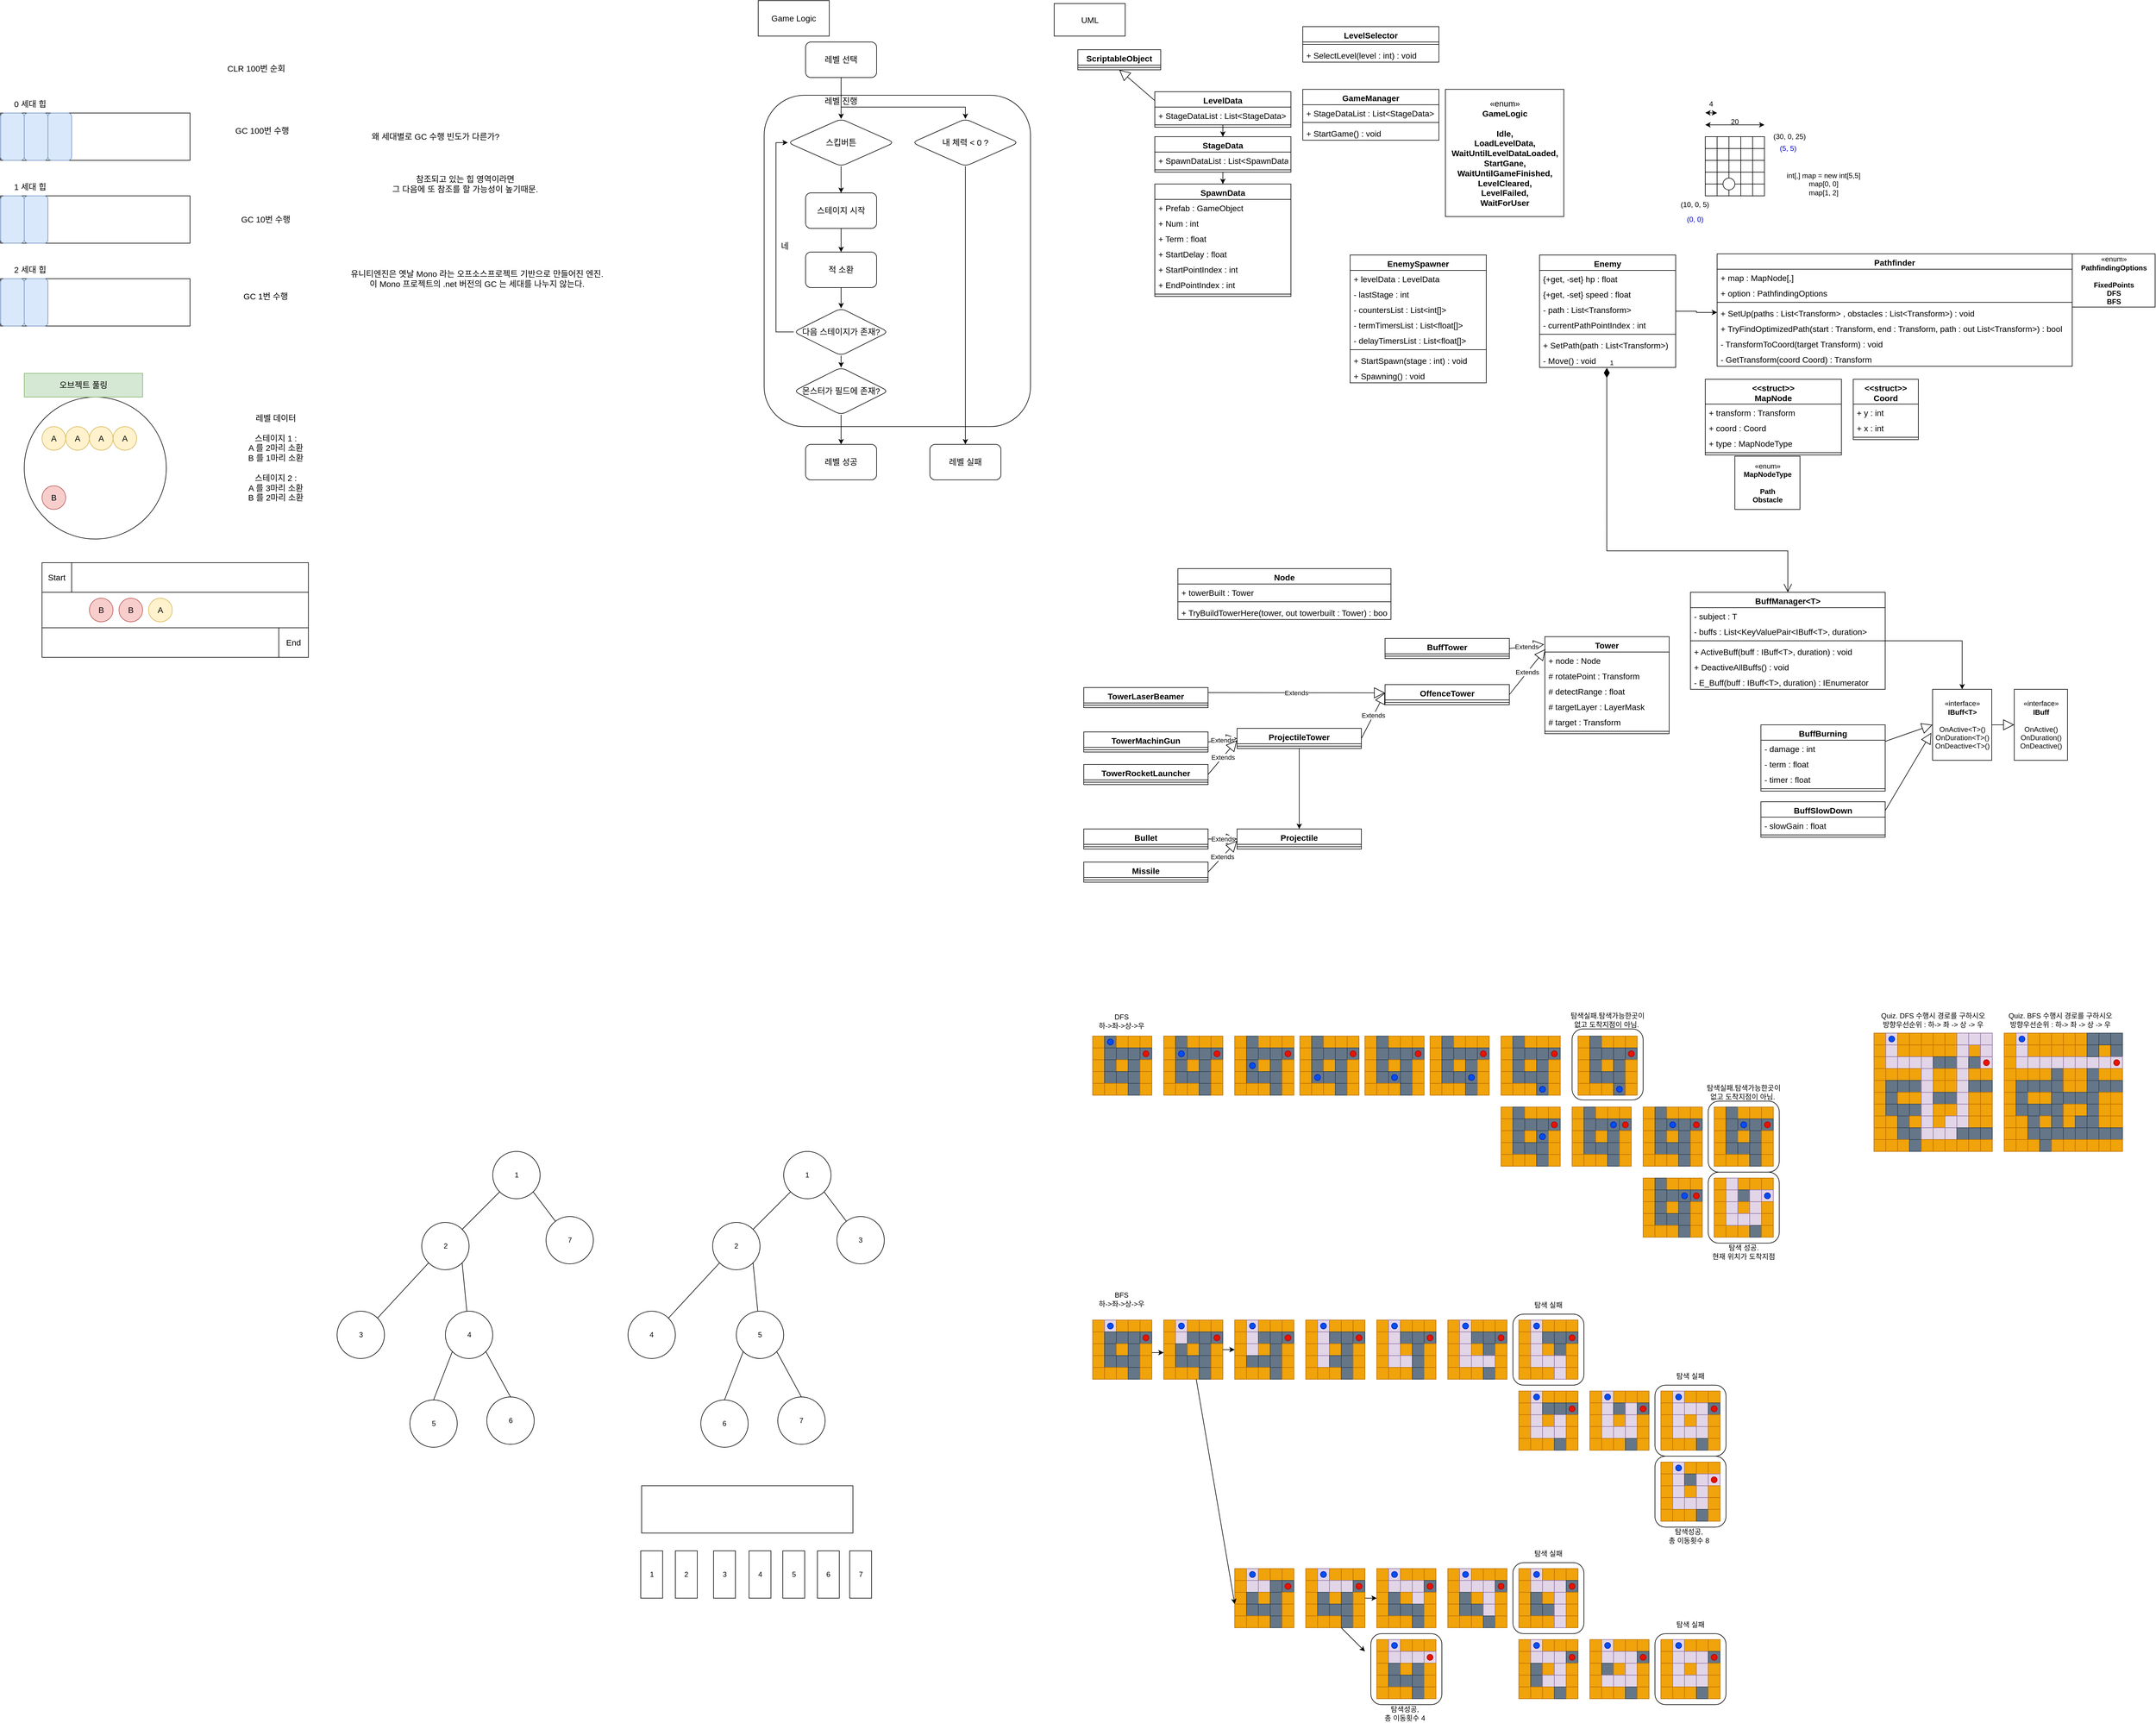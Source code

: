 <mxfile version="20.7.2" type="device"><diagram id="C5RBs43oDa-KdzZeNtuy" name="Page-1"><mxGraphModel dx="1500" dy="830" grid="1" gridSize="10" guides="1" tooltips="1" connect="1" arrows="1" fold="1" page="1" pageScale="1" pageWidth="827" pageHeight="1169" math="0" shadow="0"><root><mxCell id="WIyWlLk6GJQsqaUBKTNV-0"/><mxCell id="WIyWlLk6GJQsqaUBKTNV-1" parent="WIyWlLk6GJQsqaUBKTNV-0"/><mxCell id="a1iBJMwNaMm8yrNWVzpp-1234" value="탐색 실패" style="text;html=1;strokeColor=none;fillColor=none;align=center;verticalAlign=middle;whiteSpace=wrap;rounded=0;fontColor=#000000;" parent="WIyWlLk6GJQsqaUBKTNV-1" vertex="1"><mxGeometry x="2865" y="2740" width="60" height="30" as="geometry"/></mxCell><mxCell id="a1iBJMwNaMm8yrNWVzpp-1235" value="" style="rounded=1;whiteSpace=wrap;html=1;fontColor=#000000;" parent="WIyWlLk6GJQsqaUBKTNV-1" vertex="1"><mxGeometry x="2835" y="2770" width="120" height="120" as="geometry"/></mxCell><mxCell id="a1iBJMwNaMm8yrNWVzpp-1151" value="" style="rounded=1;whiteSpace=wrap;html=1;fontColor=#000000;" parent="WIyWlLk6GJQsqaUBKTNV-1" vertex="1"><mxGeometry x="2595" y="2650" width="120" height="120" as="geometry"/></mxCell><mxCell id="a1iBJMwNaMm8yrNWVzpp-1152" value="탐색 실패" style="text;html=1;strokeColor=none;fillColor=none;align=center;verticalAlign=middle;whiteSpace=wrap;rounded=0;fontColor=#000000;" parent="WIyWlLk6GJQsqaUBKTNV-1" vertex="1"><mxGeometry x="2625" y="2620" width="60" height="30" as="geometry"/></mxCell><mxCell id="a1iBJMwNaMm8yrNWVzpp-1095" value="" style="rounded=1;whiteSpace=wrap;html=1;fontColor=#000000;" parent="WIyWlLk6GJQsqaUBKTNV-1" vertex="1"><mxGeometry x="2835" y="2470" width="120" height="120" as="geometry"/></mxCell><mxCell id="a1iBJMwNaMm8yrNWVzpp-1096" value="탐색성공, &lt;br&gt;총 이동횟수 8" style="text;html=1;strokeColor=none;fillColor=none;align=center;verticalAlign=middle;whiteSpace=wrap;rounded=0;fontColor=#000000;" parent="WIyWlLk6GJQsqaUBKTNV-1" vertex="1"><mxGeometry x="2850" y="2590" width="85" height="30" as="geometry"/></mxCell><mxCell id="a1iBJMwNaMm8yrNWVzpp-1093" value="" style="rounded=1;whiteSpace=wrap;html=1;fontColor=#000000;" parent="WIyWlLk6GJQsqaUBKTNV-1" vertex="1"><mxGeometry x="2835" y="2350" width="120" height="120" as="geometry"/></mxCell><mxCell id="a1iBJMwNaMm8yrNWVzpp-1094" value="탐색 실패" style="text;html=1;strokeColor=none;fillColor=none;align=center;verticalAlign=middle;whiteSpace=wrap;rounded=0;fontColor=#000000;" parent="WIyWlLk6GJQsqaUBKTNV-1" vertex="1"><mxGeometry x="2865" y="2320" width="60" height="30" as="geometry"/></mxCell><mxCell id="a1iBJMwNaMm8yrNWVzpp-1010" value="" style="rounded=1;whiteSpace=wrap;html=1;fontColor=#000000;" parent="WIyWlLk6GJQsqaUBKTNV-1" vertex="1"><mxGeometry x="2595" y="2230" width="120" height="120" as="geometry"/></mxCell><mxCell id="a1iBJMwNaMm8yrNWVzpp-898" value="" style="rounded=1;whiteSpace=wrap;html=1;fontColor=#000000;" parent="WIyWlLk6GJQsqaUBKTNV-1" vertex="1"><mxGeometry x="2355" y="2770" width="120" height="120" as="geometry"/></mxCell><mxCell id="a1iBJMwNaMm8yrNWVzpp-536" value="" style="rounded=1;whiteSpace=wrap;html=1;fontColor=#000000;" parent="WIyWlLk6GJQsqaUBKTNV-1" vertex="1"><mxGeometry x="2925" y="1990" width="120" height="120" as="geometry"/></mxCell><mxCell id="a1iBJMwNaMm8yrNWVzpp-451" value="" style="rounded=1;whiteSpace=wrap;html=1;fontColor=#000000;" parent="WIyWlLk6GJQsqaUBKTNV-1" vertex="1"><mxGeometry x="2925" y="1870" width="120" height="120" as="geometry"/></mxCell><mxCell id="pbk6zQCBgPkRRvfDJ1am-59" value="" style="rounded=1;whiteSpace=wrap;html=1;fontSize=14;" parent="WIyWlLk6GJQsqaUBKTNV-1" vertex="1"><mxGeometry x="1330" y="170" width="450" height="560" as="geometry"/></mxCell><mxCell id="pbk6zQCBgPkRRvfDJ1am-41" value="" style="rounded=0;whiteSpace=wrap;html=1;fontSize=14;" parent="WIyWlLk6GJQsqaUBKTNV-1" vertex="1"><mxGeometry x="110" y="960" width="450" height="160" as="geometry"/></mxCell><mxCell id="pbk6zQCBgPkRRvfDJ1am-42" value="Start" style="rounded=0;whiteSpace=wrap;html=1;fontSize=14;" parent="WIyWlLk6GJQsqaUBKTNV-1" vertex="1"><mxGeometry x="110" y="960" width="50" height="50" as="geometry"/></mxCell><mxCell id="pbk6zQCBgPkRRvfDJ1am-43" value="End" style="rounded=0;whiteSpace=wrap;html=1;fontSize=14;" parent="WIyWlLk6GJQsqaUBKTNV-1" vertex="1"><mxGeometry x="510" y="1070" width="50" height="50" as="geometry"/></mxCell><mxCell id="pbk6zQCBgPkRRvfDJ1am-44" value="" style="rounded=0;whiteSpace=wrap;html=1;fontSize=14;" parent="WIyWlLk6GJQsqaUBKTNV-1" vertex="1"><mxGeometry x="110" y="1010" width="450" height="60" as="geometry"/></mxCell><mxCell id="pbk6zQCBgPkRRvfDJ1am-109" style="edgeStyle=orthogonalEdgeStyle;rounded=0;orthogonalLoop=1;jettySize=auto;html=1;fontSize=14;" parent="WIyWlLk6GJQsqaUBKTNV-1" source="pbk6zQCBgPkRRvfDJ1am-0" target="pbk6zQCBgPkRRvfDJ1am-90" edge="1"><mxGeometry relative="1" as="geometry"/></mxCell><mxCell id="pbk6zQCBgPkRRvfDJ1am-0" value="LevelData" style="swimlane;fontStyle=1;align=center;verticalAlign=top;childLayout=stackLayout;horizontal=1;startSize=26;horizontalStack=0;resizeParent=1;resizeParentMax=0;resizeLast=0;collapsible=1;marginBottom=0;fontSize=14;" parent="WIyWlLk6GJQsqaUBKTNV-1" vertex="1"><mxGeometry x="1990" y="164" width="230" height="60" as="geometry"/></mxCell><mxCell id="pbk6zQCBgPkRRvfDJ1am-1" value="+ StageDataList : List&lt;StageData&gt;" style="text;strokeColor=none;fillColor=none;align=left;verticalAlign=top;spacingLeft=4;spacingRight=4;overflow=hidden;rotatable=0;points=[[0,0.5],[1,0.5]];portConstraint=eastwest;fontSize=14;" parent="pbk6zQCBgPkRRvfDJ1am-0" vertex="1"><mxGeometry y="26" width="230" height="26" as="geometry"/></mxCell><mxCell id="pbk6zQCBgPkRRvfDJ1am-2" value="" style="line;strokeWidth=1;fillColor=none;align=left;verticalAlign=middle;spacingTop=-1;spacingLeft=3;spacingRight=3;rotatable=0;labelPosition=right;points=[];portConstraint=eastwest;strokeColor=inherit;" parent="pbk6zQCBgPkRRvfDJ1am-0" vertex="1"><mxGeometry y="52" width="230" height="8" as="geometry"/></mxCell><mxCell id="pbk6zQCBgPkRRvfDJ1am-4" value="" style="rounded=0;whiteSpace=wrap;html=1;fontSize=14;" parent="WIyWlLk6GJQsqaUBKTNV-1" vertex="1"><mxGeometry x="40" y="200" width="320" height="80" as="geometry"/></mxCell><mxCell id="pbk6zQCBgPkRRvfDJ1am-5" value="0 세대 힙" style="text;html=1;strokeColor=none;fillColor=none;align=center;verticalAlign=middle;whiteSpace=wrap;rounded=0;fontSize=14;" parent="WIyWlLk6GJQsqaUBKTNV-1" vertex="1"><mxGeometry x="40" y="170" width="100" height="30" as="geometry"/></mxCell><mxCell id="pbk6zQCBgPkRRvfDJ1am-8" value="" style="rounded=0;whiteSpace=wrap;html=1;fontSize=14;" parent="WIyWlLk6GJQsqaUBKTNV-1" vertex="1"><mxGeometry x="40" y="340" width="320" height="80" as="geometry"/></mxCell><mxCell id="pbk6zQCBgPkRRvfDJ1am-9" value="1 세대 힙" style="text;html=1;strokeColor=none;fillColor=none;align=center;verticalAlign=middle;whiteSpace=wrap;rounded=0;fontSize=14;" parent="WIyWlLk6GJQsqaUBKTNV-1" vertex="1"><mxGeometry x="40" y="310" width="100" height="30" as="geometry"/></mxCell><mxCell id="pbk6zQCBgPkRRvfDJ1am-10" value="" style="rounded=0;whiteSpace=wrap;html=1;fontSize=14;" parent="WIyWlLk6GJQsqaUBKTNV-1" vertex="1"><mxGeometry x="40" y="480" width="320" height="80" as="geometry"/></mxCell><mxCell id="pbk6zQCBgPkRRvfDJ1am-11" value="2 세대 힙" style="text;html=1;strokeColor=none;fillColor=none;align=center;verticalAlign=middle;whiteSpace=wrap;rounded=0;fontSize=14;" parent="WIyWlLk6GJQsqaUBKTNV-1" vertex="1"><mxGeometry x="40" y="450" width="100" height="30" as="geometry"/></mxCell><mxCell id="pbk6zQCBgPkRRvfDJ1am-12" value="" style="rounded=1;whiteSpace=wrap;html=1;fontSize=14;fillColor=#dae8fc;strokeColor=#6c8ebf;" parent="WIyWlLk6GJQsqaUBKTNV-1" vertex="1"><mxGeometry x="40" y="200" width="40" height="80" as="geometry"/></mxCell><mxCell id="pbk6zQCBgPkRRvfDJ1am-14" value="" style="rounded=1;whiteSpace=wrap;html=1;fontSize=14;fillColor=#dae8fc;strokeColor=#6c8ebf;" parent="WIyWlLk6GJQsqaUBKTNV-1" vertex="1"><mxGeometry x="40" y="340" width="40" height="80" as="geometry"/></mxCell><mxCell id="pbk6zQCBgPkRRvfDJ1am-15" value="" style="rounded=1;whiteSpace=wrap;html=1;fontSize=14;fillColor=#dae8fc;strokeColor=#6c8ebf;" parent="WIyWlLk6GJQsqaUBKTNV-1" vertex="1"><mxGeometry x="40" y="480" width="40" height="80" as="geometry"/></mxCell><mxCell id="pbk6zQCBgPkRRvfDJ1am-16" value="" style="rounded=1;whiteSpace=wrap;html=1;fontSize=14;fillColor=#dae8fc;strokeColor=#6c8ebf;" parent="WIyWlLk6GJQsqaUBKTNV-1" vertex="1"><mxGeometry x="80" y="480" width="40" height="80" as="geometry"/></mxCell><mxCell id="pbk6zQCBgPkRRvfDJ1am-17" value="" style="rounded=1;whiteSpace=wrap;html=1;fontSize=14;fillColor=#dae8fc;strokeColor=#6c8ebf;" parent="WIyWlLk6GJQsqaUBKTNV-1" vertex="1"><mxGeometry x="80" y="340" width="40" height="80" as="geometry"/></mxCell><mxCell id="pbk6zQCBgPkRRvfDJ1am-18" value="" style="rounded=1;whiteSpace=wrap;html=1;fontSize=14;fillColor=#dae8fc;strokeColor=#6c8ebf;" parent="WIyWlLk6GJQsqaUBKTNV-1" vertex="1"><mxGeometry x="80" y="200" width="40" height="80" as="geometry"/></mxCell><mxCell id="pbk6zQCBgPkRRvfDJ1am-19" value="" style="rounded=1;whiteSpace=wrap;html=1;fontSize=14;fillColor=#dae8fc;strokeColor=#6c8ebf;" parent="WIyWlLk6GJQsqaUBKTNV-1" vertex="1"><mxGeometry x="120" y="200" width="40" height="80" as="geometry"/></mxCell><mxCell id="pbk6zQCBgPkRRvfDJ1am-20" value="CLR 100번 순회" style="text;html=1;strokeColor=none;fillColor=none;align=center;verticalAlign=middle;whiteSpace=wrap;rounded=0;fontSize=14;" parent="WIyWlLk6GJQsqaUBKTNV-1" vertex="1"><mxGeometry x="414" y="110" width="116" height="30" as="geometry"/></mxCell><mxCell id="pbk6zQCBgPkRRvfDJ1am-21" value="GC 100번 수행" style="text;html=1;strokeColor=none;fillColor=none;align=center;verticalAlign=middle;whiteSpace=wrap;rounded=0;fontSize=14;" parent="WIyWlLk6GJQsqaUBKTNV-1" vertex="1"><mxGeometry x="414" y="210" width="136" height="40" as="geometry"/></mxCell><mxCell id="pbk6zQCBgPkRRvfDJ1am-22" value="GC 10번 수행" style="text;html=1;strokeColor=none;fillColor=none;align=center;verticalAlign=middle;whiteSpace=wrap;rounded=0;fontSize=14;" parent="WIyWlLk6GJQsqaUBKTNV-1" vertex="1"><mxGeometry x="420" y="360" width="136" height="40" as="geometry"/></mxCell><mxCell id="pbk6zQCBgPkRRvfDJ1am-23" value="GC 1번 수행" style="text;html=1;strokeColor=none;fillColor=none;align=center;verticalAlign=middle;whiteSpace=wrap;rounded=0;fontSize=14;" parent="WIyWlLk6GJQsqaUBKTNV-1" vertex="1"><mxGeometry x="420" y="490" width="136" height="40" as="geometry"/></mxCell><mxCell id="pbk6zQCBgPkRRvfDJ1am-24" value="왜 세대별로 GC 수행 빈도가 다른가?" style="text;html=1;strokeColor=none;fillColor=none;align=center;verticalAlign=middle;whiteSpace=wrap;rounded=0;fontSize=14;" parent="WIyWlLk6GJQsqaUBKTNV-1" vertex="1"><mxGeometry x="640" y="220" width="270" height="40" as="geometry"/></mxCell><mxCell id="pbk6zQCBgPkRRvfDJ1am-25" value="참조되고 있는 힙 영역이라면&lt;br&gt;그 다음에 또 참조를 할 가능성이 높기때문." style="text;html=1;strokeColor=none;fillColor=none;align=center;verticalAlign=middle;whiteSpace=wrap;rounded=0;fontSize=14;" parent="WIyWlLk6GJQsqaUBKTNV-1" vertex="1"><mxGeometry x="640" y="290" width="370" height="60" as="geometry"/></mxCell><mxCell id="pbk6zQCBgPkRRvfDJ1am-26" value="유니티엔진은 옛날 Mono 라는 오프소스프로젝트 기반으로 만들어진 엔진.&lt;br&gt;이 Mono 프로젝트의 .net 버전의 GC 는 세대를 나누지 않는다." style="text;html=1;strokeColor=none;fillColor=none;align=center;verticalAlign=middle;whiteSpace=wrap;rounded=0;fontSize=14;" parent="WIyWlLk6GJQsqaUBKTNV-1" vertex="1"><mxGeometry x="580" y="450" width="530" height="60" as="geometry"/></mxCell><mxCell id="pbk6zQCBgPkRRvfDJ1am-27" value="" style="ellipse;whiteSpace=wrap;html=1;aspect=fixed;fontSize=14;" parent="WIyWlLk6GJQsqaUBKTNV-1" vertex="1"><mxGeometry x="80" y="680" width="240" height="240" as="geometry"/></mxCell><mxCell id="pbk6zQCBgPkRRvfDJ1am-28" value="오브젝트 풀링" style="text;html=1;strokeColor=#82b366;fillColor=#d5e8d4;align=center;verticalAlign=middle;whiteSpace=wrap;rounded=0;fontSize=14;" parent="WIyWlLk6GJQsqaUBKTNV-1" vertex="1"><mxGeometry x="80" y="640" width="200" height="40" as="geometry"/></mxCell><mxCell id="pbk6zQCBgPkRRvfDJ1am-29" value="A" style="ellipse;whiteSpace=wrap;html=1;aspect=fixed;fontSize=14;fillColor=#fff2cc;strokeColor=#d6b656;" parent="WIyWlLk6GJQsqaUBKTNV-1" vertex="1"><mxGeometry x="290" y="1020" width="40" height="40" as="geometry"/></mxCell><mxCell id="pbk6zQCBgPkRRvfDJ1am-30" value="레벨 데이터&lt;br&gt;&lt;br&gt;스테이지 1 : &lt;br&gt;A 를 2마리 소환&lt;br&gt;B 를 1마리 소환&lt;br&gt;&lt;br&gt;스테이지 2 :&lt;br&gt;A 를 3마리 소환&lt;br&gt;B 를 2마리 소환" style="text;html=1;strokeColor=none;fillColor=none;align=center;verticalAlign=middle;whiteSpace=wrap;rounded=0;fontSize=14;" parent="WIyWlLk6GJQsqaUBKTNV-1" vertex="1"><mxGeometry x="370" y="670" width="270" height="225" as="geometry"/></mxCell><mxCell id="pbk6zQCBgPkRRvfDJ1am-34" value="A" style="ellipse;whiteSpace=wrap;html=1;aspect=fixed;fontSize=14;fillColor=#fff2cc;strokeColor=#d6b656;" parent="WIyWlLk6GJQsqaUBKTNV-1" vertex="1"><mxGeometry x="230" y="730" width="40" height="40" as="geometry"/></mxCell><mxCell id="pbk6zQCBgPkRRvfDJ1am-35" value="A" style="ellipse;whiteSpace=wrap;html=1;aspect=fixed;fontSize=14;fillColor=#fff2cc;strokeColor=#d6b656;" parent="WIyWlLk6GJQsqaUBKTNV-1" vertex="1"><mxGeometry x="190" y="730" width="40" height="40" as="geometry"/></mxCell><mxCell id="pbk6zQCBgPkRRvfDJ1am-36" value="A" style="ellipse;whiteSpace=wrap;html=1;aspect=fixed;fontSize=14;fillColor=#fff2cc;strokeColor=#d6b656;" parent="WIyWlLk6GJQsqaUBKTNV-1" vertex="1"><mxGeometry x="110" y="730" width="40" height="40" as="geometry"/></mxCell><mxCell id="pbk6zQCBgPkRRvfDJ1am-37" value="A" style="ellipse;whiteSpace=wrap;html=1;aspect=fixed;fontSize=14;fillColor=#fff2cc;strokeColor=#d6b656;" parent="WIyWlLk6GJQsqaUBKTNV-1" vertex="1"><mxGeometry x="150" y="730" width="40" height="40" as="geometry"/></mxCell><mxCell id="pbk6zQCBgPkRRvfDJ1am-38" value="B" style="ellipse;whiteSpace=wrap;html=1;aspect=fixed;fontSize=14;fillColor=#f8cecc;strokeColor=#b85450;" parent="WIyWlLk6GJQsqaUBKTNV-1" vertex="1"><mxGeometry x="190" y="1020" width="40" height="40" as="geometry"/></mxCell><mxCell id="pbk6zQCBgPkRRvfDJ1am-39" value="B" style="ellipse;whiteSpace=wrap;html=1;aspect=fixed;fontSize=14;fillColor=#f8cecc;strokeColor=#b85450;" parent="WIyWlLk6GJQsqaUBKTNV-1" vertex="1"><mxGeometry x="240" y="1020" width="40" height="40" as="geometry"/></mxCell><mxCell id="pbk6zQCBgPkRRvfDJ1am-40" value="B" style="ellipse;whiteSpace=wrap;html=1;aspect=fixed;fontSize=14;fillColor=#f8cecc;strokeColor=#b85450;" parent="WIyWlLk6GJQsqaUBKTNV-1" vertex="1"><mxGeometry x="110" y="830" width="40" height="40" as="geometry"/></mxCell><mxCell id="pbk6zQCBgPkRRvfDJ1am-66" style="edgeStyle=orthogonalEdgeStyle;rounded=0;orthogonalLoop=1;jettySize=auto;html=1;fontSize=14;" parent="WIyWlLk6GJQsqaUBKTNV-1" source="pbk6zQCBgPkRRvfDJ1am-47" target="pbk6zQCBgPkRRvfDJ1am-51" edge="1"><mxGeometry relative="1" as="geometry"/></mxCell><mxCell id="pbk6zQCBgPkRRvfDJ1am-77" style="edgeStyle=orthogonalEdgeStyle;rounded=0;orthogonalLoop=1;jettySize=auto;html=1;fontSize=14;" parent="WIyWlLk6GJQsqaUBKTNV-1" source="pbk6zQCBgPkRRvfDJ1am-47" target="pbk6zQCBgPkRRvfDJ1am-75" edge="1"><mxGeometry relative="1" as="geometry"><Array as="points"><mxPoint x="1460" y="190"/><mxPoint x="1670" y="190"/></Array></mxGeometry></mxCell><mxCell id="pbk6zQCBgPkRRvfDJ1am-47" value="레벨 선택" style="rounded=1;whiteSpace=wrap;html=1;fontSize=14;" parent="WIyWlLk6GJQsqaUBKTNV-1" vertex="1"><mxGeometry x="1400" y="80" width="120" height="60" as="geometry"/></mxCell><mxCell id="pbk6zQCBgPkRRvfDJ1am-48" value="Game Logic" style="rounded=0;whiteSpace=wrap;html=1;fontSize=14;" parent="WIyWlLk6GJQsqaUBKTNV-1" vertex="1"><mxGeometry x="1320" y="10" width="120" height="60" as="geometry"/></mxCell><mxCell id="pbk6zQCBgPkRRvfDJ1am-67" style="edgeStyle=orthogonalEdgeStyle;rounded=0;orthogonalLoop=1;jettySize=auto;html=1;fontSize=14;" parent="WIyWlLk6GJQsqaUBKTNV-1" source="pbk6zQCBgPkRRvfDJ1am-51" target="pbk6zQCBgPkRRvfDJ1am-53" edge="1"><mxGeometry relative="1" as="geometry"/></mxCell><mxCell id="pbk6zQCBgPkRRvfDJ1am-51" value="스킵버튼" style="rhombus;whiteSpace=wrap;html=1;fontSize=14;rounded=1;" parent="WIyWlLk6GJQsqaUBKTNV-1" vertex="1"><mxGeometry x="1370" y="210" width="180" height="80" as="geometry"/></mxCell><mxCell id="pbk6zQCBgPkRRvfDJ1am-56" value="" style="edgeStyle=orthogonalEdgeStyle;rounded=0;orthogonalLoop=1;jettySize=auto;html=1;fontSize=14;" parent="WIyWlLk6GJQsqaUBKTNV-1" source="pbk6zQCBgPkRRvfDJ1am-53" target="pbk6zQCBgPkRRvfDJ1am-55" edge="1"><mxGeometry relative="1" as="geometry"/></mxCell><mxCell id="pbk6zQCBgPkRRvfDJ1am-53" value="스테이지 시작" style="whiteSpace=wrap;html=1;fontSize=14;rounded=1;" parent="WIyWlLk6GJQsqaUBKTNV-1" vertex="1"><mxGeometry x="1400" y="335" width="120" height="60" as="geometry"/></mxCell><mxCell id="pbk6zQCBgPkRRvfDJ1am-65" value="" style="edgeStyle=orthogonalEdgeStyle;rounded=0;orthogonalLoop=1;jettySize=auto;html=1;fontSize=14;" parent="WIyWlLk6GJQsqaUBKTNV-1" source="pbk6zQCBgPkRRvfDJ1am-55" edge="1"><mxGeometry relative="1" as="geometry"><mxPoint x="1460" y="530" as="targetPoint"/></mxGeometry></mxCell><mxCell id="pbk6zQCBgPkRRvfDJ1am-55" value="적 소환" style="whiteSpace=wrap;html=1;fontSize=14;rounded=1;" parent="WIyWlLk6GJQsqaUBKTNV-1" vertex="1"><mxGeometry x="1400" y="435" width="120" height="60" as="geometry"/></mxCell><mxCell id="pbk6zQCBgPkRRvfDJ1am-68" style="edgeStyle=orthogonalEdgeStyle;rounded=0;orthogonalLoop=1;jettySize=auto;html=1;entryX=0;entryY=0.5;entryDx=0;entryDy=0;fontSize=14;" parent="WIyWlLk6GJQsqaUBKTNV-1" source="pbk6zQCBgPkRRvfDJ1am-57" target="pbk6zQCBgPkRRvfDJ1am-51" edge="1"><mxGeometry relative="1" as="geometry"><Array as="points"><mxPoint x="1350" y="570"/><mxPoint x="1350" y="250"/></Array></mxGeometry></mxCell><mxCell id="pbk6zQCBgPkRRvfDJ1am-71" value="" style="edgeStyle=orthogonalEdgeStyle;rounded=0;orthogonalLoop=1;jettySize=auto;html=1;fontSize=14;" parent="WIyWlLk6GJQsqaUBKTNV-1" source="pbk6zQCBgPkRRvfDJ1am-57" target="pbk6zQCBgPkRRvfDJ1am-70" edge="1"><mxGeometry relative="1" as="geometry"/></mxCell><mxCell id="pbk6zQCBgPkRRvfDJ1am-57" value="다음 스테이지가 존재?" style="rhombus;whiteSpace=wrap;html=1;fontSize=14;rounded=1;" parent="WIyWlLk6GJQsqaUBKTNV-1" vertex="1"><mxGeometry x="1380" y="530" width="160" height="80" as="geometry"/></mxCell><mxCell id="pbk6zQCBgPkRRvfDJ1am-62" value="레벨 진행" style="text;html=1;strokeColor=none;fillColor=none;align=center;verticalAlign=middle;whiteSpace=wrap;rounded=0;fontSize=14;" parent="WIyWlLk6GJQsqaUBKTNV-1" vertex="1"><mxGeometry x="1420" y="170" width="80" height="20" as="geometry"/></mxCell><mxCell id="pbk6zQCBgPkRRvfDJ1am-69" value="네" style="text;html=1;strokeColor=none;fillColor=none;align=center;verticalAlign=middle;whiteSpace=wrap;rounded=0;fontSize=14;" parent="WIyWlLk6GJQsqaUBKTNV-1" vertex="1"><mxGeometry x="1350" y="410" width="30" height="30" as="geometry"/></mxCell><mxCell id="pbk6zQCBgPkRRvfDJ1am-74" style="edgeStyle=orthogonalEdgeStyle;rounded=0;orthogonalLoop=1;jettySize=auto;html=1;fontSize=14;" parent="WIyWlLk6GJQsqaUBKTNV-1" source="pbk6zQCBgPkRRvfDJ1am-70" target="pbk6zQCBgPkRRvfDJ1am-73" edge="1"><mxGeometry relative="1" as="geometry"/></mxCell><mxCell id="pbk6zQCBgPkRRvfDJ1am-70" value="몬스터가 필드에 존재?" style="rhombus;whiteSpace=wrap;html=1;fontSize=14;rounded=1;" parent="WIyWlLk6GJQsqaUBKTNV-1" vertex="1"><mxGeometry x="1380" y="630" width="160" height="80" as="geometry"/></mxCell><mxCell id="pbk6zQCBgPkRRvfDJ1am-73" value="레벨 성공" style="rounded=1;whiteSpace=wrap;html=1;fontSize=14;" parent="WIyWlLk6GJQsqaUBKTNV-1" vertex="1"><mxGeometry x="1400" y="760" width="120" height="60" as="geometry"/></mxCell><mxCell id="pbk6zQCBgPkRRvfDJ1am-79" style="edgeStyle=orthogonalEdgeStyle;rounded=0;orthogonalLoop=1;jettySize=auto;html=1;entryX=0.5;entryY=0;entryDx=0;entryDy=0;fontSize=14;" parent="WIyWlLk6GJQsqaUBKTNV-1" source="pbk6zQCBgPkRRvfDJ1am-75" target="pbk6zQCBgPkRRvfDJ1am-78" edge="1"><mxGeometry relative="1" as="geometry"/></mxCell><mxCell id="pbk6zQCBgPkRRvfDJ1am-75" value="내 체력 &amp;lt; 0 ?" style="rhombus;whiteSpace=wrap;html=1;fontSize=14;rounded=1;" parent="WIyWlLk6GJQsqaUBKTNV-1" vertex="1"><mxGeometry x="1580" y="210" width="180" height="80" as="geometry"/></mxCell><mxCell id="pbk6zQCBgPkRRvfDJ1am-78" value="레벨 실패" style="rounded=1;whiteSpace=wrap;html=1;fontSize=14;" parent="WIyWlLk6GJQsqaUBKTNV-1" vertex="1"><mxGeometry x="1610" y="760" width="120" height="60" as="geometry"/></mxCell><mxCell id="pbk6zQCBgPkRRvfDJ1am-80" value="UML" style="html=1;fontSize=14;" parent="WIyWlLk6GJQsqaUBKTNV-1" vertex="1"><mxGeometry x="1820" y="15" width="120" height="55" as="geometry"/></mxCell><mxCell id="pbk6zQCBgPkRRvfDJ1am-82" value="SpawnData" style="swimlane;fontStyle=1;align=center;verticalAlign=top;childLayout=stackLayout;horizontal=1;startSize=26;horizontalStack=0;resizeParent=1;resizeParentMax=0;resizeLast=0;collapsible=1;marginBottom=0;fontSize=14;" parent="WIyWlLk6GJQsqaUBKTNV-1" vertex="1"><mxGeometry x="1990" y="320" width="230" height="190" as="geometry"/></mxCell><mxCell id="pbk6zQCBgPkRRvfDJ1am-83" value="+ Prefab : GameObject" style="text;strokeColor=none;fillColor=none;align=left;verticalAlign=top;spacingLeft=4;spacingRight=4;overflow=hidden;rotatable=0;points=[[0,0.5],[1,0.5]];portConstraint=eastwest;fontSize=14;" parent="pbk6zQCBgPkRRvfDJ1am-82" vertex="1"><mxGeometry y="26" width="230" height="26" as="geometry"/></mxCell><mxCell id="pbk6zQCBgPkRRvfDJ1am-85" value="+ Num : int" style="text;strokeColor=none;fillColor=none;align=left;verticalAlign=top;spacingLeft=4;spacingRight=4;overflow=hidden;rotatable=0;points=[[0,0.5],[1,0.5]];portConstraint=eastwest;fontSize=14;" parent="pbk6zQCBgPkRRvfDJ1am-82" vertex="1"><mxGeometry y="52" width="230" height="26" as="geometry"/></mxCell><mxCell id="pbk6zQCBgPkRRvfDJ1am-86" value="+ Term : float" style="text;strokeColor=none;fillColor=none;align=left;verticalAlign=top;spacingLeft=4;spacingRight=4;overflow=hidden;rotatable=0;points=[[0,0.5],[1,0.5]];portConstraint=eastwest;fontSize=14;" parent="pbk6zQCBgPkRRvfDJ1am-82" vertex="1"><mxGeometry y="78" width="230" height="26" as="geometry"/></mxCell><mxCell id="pbk6zQCBgPkRRvfDJ1am-87" value="+ StartDelay : float" style="text;strokeColor=none;fillColor=none;align=left;verticalAlign=top;spacingLeft=4;spacingRight=4;overflow=hidden;rotatable=0;points=[[0,0.5],[1,0.5]];portConstraint=eastwest;fontSize=14;" parent="pbk6zQCBgPkRRvfDJ1am-82" vertex="1"><mxGeometry y="104" width="230" height="26" as="geometry"/></mxCell><mxCell id="pbk6zQCBgPkRRvfDJ1am-88" value="+ StartPointIndex : int" style="text;strokeColor=none;fillColor=none;align=left;verticalAlign=top;spacingLeft=4;spacingRight=4;overflow=hidden;rotatable=0;points=[[0,0.5],[1,0.5]];portConstraint=eastwest;fontSize=14;" parent="pbk6zQCBgPkRRvfDJ1am-82" vertex="1"><mxGeometry y="130" width="230" height="26" as="geometry"/></mxCell><mxCell id="pbk6zQCBgPkRRvfDJ1am-89" value="+ EndPointIndex : int" style="text;strokeColor=none;fillColor=none;align=left;verticalAlign=top;spacingLeft=4;spacingRight=4;overflow=hidden;rotatable=0;points=[[0,0.5],[1,0.5]];portConstraint=eastwest;fontSize=14;" parent="pbk6zQCBgPkRRvfDJ1am-82" vertex="1"><mxGeometry y="156" width="230" height="26" as="geometry"/></mxCell><mxCell id="pbk6zQCBgPkRRvfDJ1am-84" value="" style="line;strokeWidth=1;fillColor=none;align=left;verticalAlign=middle;spacingTop=-1;spacingLeft=3;spacingRight=3;rotatable=0;labelPosition=right;points=[];portConstraint=eastwest;strokeColor=inherit;" parent="pbk6zQCBgPkRRvfDJ1am-82" vertex="1"><mxGeometry y="182" width="230" height="8" as="geometry"/></mxCell><mxCell id="pbk6zQCBgPkRRvfDJ1am-110" style="edgeStyle=orthogonalEdgeStyle;rounded=0;orthogonalLoop=1;jettySize=auto;html=1;entryX=0.5;entryY=0;entryDx=0;entryDy=0;fontSize=14;" parent="WIyWlLk6GJQsqaUBKTNV-1" source="pbk6zQCBgPkRRvfDJ1am-90" target="pbk6zQCBgPkRRvfDJ1am-82" edge="1"><mxGeometry relative="1" as="geometry"/></mxCell><mxCell id="pbk6zQCBgPkRRvfDJ1am-90" value="StageData" style="swimlane;fontStyle=1;align=center;verticalAlign=top;childLayout=stackLayout;horizontal=1;startSize=26;horizontalStack=0;resizeParent=1;resizeParentMax=0;resizeLast=0;collapsible=1;marginBottom=0;fontSize=14;" parent="WIyWlLk6GJQsqaUBKTNV-1" vertex="1"><mxGeometry x="1990" y="240" width="230" height="60" as="geometry"/></mxCell><mxCell id="pbk6zQCBgPkRRvfDJ1am-91" value="+ SpawnDataList : List&lt;SpawnData&gt;" style="text;strokeColor=none;fillColor=none;align=left;verticalAlign=top;spacingLeft=4;spacingRight=4;overflow=hidden;rotatable=0;points=[[0,0.5],[1,0.5]];portConstraint=eastwest;fontSize=14;" parent="pbk6zQCBgPkRRvfDJ1am-90" vertex="1"><mxGeometry y="26" width="230" height="26" as="geometry"/></mxCell><mxCell id="pbk6zQCBgPkRRvfDJ1am-92" value="" style="line;strokeWidth=1;fillColor=none;align=left;verticalAlign=middle;spacingTop=-1;spacingLeft=3;spacingRight=3;rotatable=0;labelPosition=right;points=[];portConstraint=eastwest;strokeColor=inherit;" parent="pbk6zQCBgPkRRvfDJ1am-90" vertex="1"><mxGeometry y="52" width="230" height="8" as="geometry"/></mxCell><mxCell id="pbk6zQCBgPkRRvfDJ1am-93" value="GameManager" style="swimlane;fontStyle=1;align=center;verticalAlign=top;childLayout=stackLayout;horizontal=1;startSize=26;horizontalStack=0;resizeParent=1;resizeParentMax=0;resizeLast=0;collapsible=1;marginBottom=0;fontSize=14;" parent="WIyWlLk6GJQsqaUBKTNV-1" vertex="1"><mxGeometry x="2240" y="160" width="230" height="86" as="geometry"/></mxCell><mxCell id="pbk6zQCBgPkRRvfDJ1am-94" value="+ StageDataList : List&lt;StageData&gt;" style="text;strokeColor=none;fillColor=none;align=left;verticalAlign=top;spacingLeft=4;spacingRight=4;overflow=hidden;rotatable=0;points=[[0,0.5],[1,0.5]];portConstraint=eastwest;fontSize=14;" parent="pbk6zQCBgPkRRvfDJ1am-93" vertex="1"><mxGeometry y="26" width="230" height="26" as="geometry"/></mxCell><mxCell id="pbk6zQCBgPkRRvfDJ1am-95" value="" style="line;strokeWidth=1;fillColor=none;align=left;verticalAlign=middle;spacingTop=-1;spacingLeft=3;spacingRight=3;rotatable=0;labelPosition=right;points=[];portConstraint=eastwest;strokeColor=inherit;" parent="pbk6zQCBgPkRRvfDJ1am-93" vertex="1"><mxGeometry y="52" width="230" height="8" as="geometry"/></mxCell><mxCell id="pbk6zQCBgPkRRvfDJ1am-101" value="+ StartGame() : void" style="text;strokeColor=none;fillColor=none;align=left;verticalAlign=top;spacingLeft=4;spacingRight=4;overflow=hidden;rotatable=0;points=[[0,0.5],[1,0.5]];portConstraint=eastwest;fontSize=14;" parent="pbk6zQCBgPkRRvfDJ1am-93" vertex="1"><mxGeometry y="60" width="230" height="26" as="geometry"/></mxCell><mxCell id="pbk6zQCBgPkRRvfDJ1am-96" value="LevelSelector" style="swimlane;fontStyle=1;align=center;verticalAlign=top;childLayout=stackLayout;horizontal=1;startSize=26;horizontalStack=0;resizeParent=1;resizeParentMax=0;resizeLast=0;collapsible=1;marginBottom=0;fontSize=14;" parent="WIyWlLk6GJQsqaUBKTNV-1" vertex="1"><mxGeometry x="2240" y="54" width="230" height="60" as="geometry"/></mxCell><mxCell id="pbk6zQCBgPkRRvfDJ1am-98" value="" style="line;strokeWidth=1;fillColor=none;align=left;verticalAlign=middle;spacingTop=-1;spacingLeft=3;spacingRight=3;rotatable=0;labelPosition=right;points=[];portConstraint=eastwest;strokeColor=inherit;" parent="pbk6zQCBgPkRRvfDJ1am-96" vertex="1"><mxGeometry y="26" width="230" height="8" as="geometry"/></mxCell><mxCell id="pbk6zQCBgPkRRvfDJ1am-97" value="+ SelectLevel(level : int) : void" style="text;strokeColor=none;fillColor=none;align=left;verticalAlign=top;spacingLeft=4;spacingRight=4;overflow=hidden;rotatable=0;points=[[0,0.5],[1,0.5]];portConstraint=eastwest;fontSize=14;" parent="pbk6zQCBgPkRRvfDJ1am-96" vertex="1"><mxGeometry y="34" width="230" height="26" as="geometry"/></mxCell><mxCell id="pbk6zQCBgPkRRvfDJ1am-100" value="«enum»&lt;br&gt;&lt;b&gt;GameLogic&lt;br&gt;&lt;br&gt;Idle,&lt;br&gt;LoadLevelData,&lt;br&gt;WaitUntilLevelDataLoaded,&lt;br&gt;StartGane,&lt;br&gt;WaitUntilGameFinished,&lt;br&gt;LevelCleared,&lt;br&gt;LevelFailed,&lt;br&gt;WaitForUser&lt;br&gt;&lt;/b&gt;" style="html=1;fontSize=14;" parent="WIyWlLk6GJQsqaUBKTNV-1" vertex="1"><mxGeometry x="2481" y="160" width="200" height="215" as="geometry"/></mxCell><mxCell id="pbk6zQCBgPkRRvfDJ1am-102" value="ScriptableObject" style="swimlane;fontStyle=1;align=center;verticalAlign=top;childLayout=stackLayout;horizontal=1;startSize=26;horizontalStack=0;resizeParent=1;resizeParentMax=0;resizeLast=0;collapsible=1;marginBottom=0;fontSize=14;" parent="WIyWlLk6GJQsqaUBKTNV-1" vertex="1"><mxGeometry x="1860" y="93" width="140" height="34" as="geometry"/></mxCell><mxCell id="pbk6zQCBgPkRRvfDJ1am-104" value="" style="line;strokeWidth=1;fillColor=none;align=left;verticalAlign=middle;spacingTop=-1;spacingLeft=3;spacingRight=3;rotatable=0;labelPosition=right;points=[];portConstraint=eastwest;strokeColor=inherit;" parent="pbk6zQCBgPkRRvfDJ1am-102" vertex="1"><mxGeometry y="26" width="140" height="8" as="geometry"/></mxCell><mxCell id="pbk6zQCBgPkRRvfDJ1am-107" value="" style="endArrow=block;endSize=16;endFill=0;html=1;rounded=0;fontSize=14;entryX=0.5;entryY=1;entryDx=0;entryDy=0;exitX=0;exitY=0.25;exitDx=0;exitDy=0;" parent="WIyWlLk6GJQsqaUBKTNV-1" source="pbk6zQCBgPkRRvfDJ1am-0" target="pbk6zQCBgPkRRvfDJ1am-102" edge="1"><mxGeometry width="160" relative="1" as="geometry"><mxPoint x="2210" y="390" as="sourcePoint"/><mxPoint x="2370" y="390" as="targetPoint"/></mxGeometry></mxCell><mxCell id="a1iBJMwNaMm8yrNWVzpp-1" value="EnemySpawner" style="swimlane;fontStyle=1;align=center;verticalAlign=top;childLayout=stackLayout;horizontal=1;startSize=26;horizontalStack=0;resizeParent=1;resizeParentMax=0;resizeLast=0;collapsible=1;marginBottom=0;fontSize=14;" parent="WIyWlLk6GJQsqaUBKTNV-1" vertex="1"><mxGeometry x="2320" y="440" width="230" height="216" as="geometry"/></mxCell><mxCell id="a1iBJMwNaMm8yrNWVzpp-2" value="+ levelData : LevelData" style="text;strokeColor=none;fillColor=none;align=left;verticalAlign=top;spacingLeft=4;spacingRight=4;overflow=hidden;rotatable=0;points=[[0,0.5],[1,0.5]];portConstraint=eastwest;fontSize=14;" parent="a1iBJMwNaMm8yrNWVzpp-1" vertex="1"><mxGeometry y="26" width="230" height="26" as="geometry"/></mxCell><mxCell id="a1iBJMwNaMm8yrNWVzpp-5" value="- lastStage : int" style="text;strokeColor=none;fillColor=none;align=left;verticalAlign=top;spacingLeft=4;spacingRight=4;overflow=hidden;rotatable=0;points=[[0,0.5],[1,0.5]];portConstraint=eastwest;fontSize=14;" parent="a1iBJMwNaMm8yrNWVzpp-1" vertex="1"><mxGeometry y="52" width="230" height="26" as="geometry"/></mxCell><mxCell id="a1iBJMwNaMm8yrNWVzpp-9" value="- countersList : List&lt;int[]&gt;" style="text;strokeColor=none;fillColor=none;align=left;verticalAlign=top;spacingLeft=4;spacingRight=4;overflow=hidden;rotatable=0;points=[[0,0.5],[1,0.5]];portConstraint=eastwest;fontSize=14;" parent="a1iBJMwNaMm8yrNWVzpp-1" vertex="1"><mxGeometry y="78" width="230" height="26" as="geometry"/></mxCell><mxCell id="a1iBJMwNaMm8yrNWVzpp-7" value="- termTimersList : List&lt;float[]&gt;" style="text;strokeColor=none;fillColor=none;align=left;verticalAlign=top;spacingLeft=4;spacingRight=4;overflow=hidden;rotatable=0;points=[[0,0.5],[1,0.5]];portConstraint=eastwest;fontSize=14;" parent="a1iBJMwNaMm8yrNWVzpp-1" vertex="1"><mxGeometry y="104" width="230" height="26" as="geometry"/></mxCell><mxCell id="a1iBJMwNaMm8yrNWVzpp-8" value="- delayTimersList : List&lt;float[]&gt;" style="text;strokeColor=none;fillColor=none;align=left;verticalAlign=top;spacingLeft=4;spacingRight=4;overflow=hidden;rotatable=0;points=[[0,0.5],[1,0.5]];portConstraint=eastwest;fontSize=14;" parent="a1iBJMwNaMm8yrNWVzpp-1" vertex="1"><mxGeometry y="130" width="230" height="26" as="geometry"/></mxCell><mxCell id="a1iBJMwNaMm8yrNWVzpp-3" value="" style="line;strokeWidth=1;fillColor=none;align=left;verticalAlign=middle;spacingTop=-1;spacingLeft=3;spacingRight=3;rotatable=0;labelPosition=right;points=[];portConstraint=eastwest;strokeColor=inherit;" parent="a1iBJMwNaMm8yrNWVzpp-1" vertex="1"><mxGeometry y="156" width="230" height="8" as="geometry"/></mxCell><mxCell id="a1iBJMwNaMm8yrNWVzpp-4" value="+ StartSpawn(stage : int) : void" style="text;strokeColor=none;fillColor=none;align=left;verticalAlign=top;spacingLeft=4;spacingRight=4;overflow=hidden;rotatable=0;points=[[0,0.5],[1,0.5]];portConstraint=eastwest;fontSize=14;" parent="a1iBJMwNaMm8yrNWVzpp-1" vertex="1"><mxGeometry y="164" width="230" height="26" as="geometry"/></mxCell><mxCell id="a1iBJMwNaMm8yrNWVzpp-6" value="+ Spawning() : void" style="text;strokeColor=none;fillColor=none;align=left;verticalAlign=top;spacingLeft=4;spacingRight=4;overflow=hidden;rotatable=0;points=[[0,0.5],[1,0.5]];portConstraint=eastwest;fontSize=14;" parent="a1iBJMwNaMm8yrNWVzpp-1" vertex="1"><mxGeometry y="190" width="230" height="26" as="geometry"/></mxCell><mxCell id="hQ8vE-1EqQaNtMe5-gOn-0" style="edgeStyle=orthogonalEdgeStyle;rounded=0;orthogonalLoop=1;jettySize=auto;html=1;entryX=0;entryY=0.5;entryDx=0;entryDy=0;" parent="WIyWlLk6GJQsqaUBKTNV-1" source="a1iBJMwNaMm8yrNWVzpp-10" target="a1iBJMwNaMm8yrNWVzpp-85" edge="1"><mxGeometry relative="1" as="geometry"/></mxCell><mxCell id="a1iBJMwNaMm8yrNWVzpp-10" value="Enemy" style="swimlane;fontStyle=1;align=center;verticalAlign=top;childLayout=stackLayout;horizontal=1;startSize=26;horizontalStack=0;resizeParent=1;resizeParentMax=0;resizeLast=0;collapsible=1;marginBottom=0;fontSize=14;" parent="WIyWlLk6GJQsqaUBKTNV-1" vertex="1"><mxGeometry x="2640" y="440" width="230" height="190" as="geometry"/></mxCell><mxCell id="a1iBJMwNaMm8yrNWVzpp-11" value="{+get, -set} hp : float" style="text;strokeColor=none;fillColor=none;align=left;verticalAlign=top;spacingLeft=4;spacingRight=4;overflow=hidden;rotatable=0;points=[[0,0.5],[1,0.5]];portConstraint=eastwest;fontSize=14;" parent="a1iBJMwNaMm8yrNWVzpp-10" vertex="1"><mxGeometry y="26" width="230" height="26" as="geometry"/></mxCell><mxCell id="a1iBJMwNaMm8yrNWVzpp-14" value="{+get, -set} speed : float" style="text;strokeColor=none;fillColor=none;align=left;verticalAlign=top;spacingLeft=4;spacingRight=4;overflow=hidden;rotatable=0;points=[[0,0.5],[1,0.5]];portConstraint=eastwest;fontSize=14;" parent="a1iBJMwNaMm8yrNWVzpp-10" vertex="1"><mxGeometry y="52" width="230" height="26" as="geometry"/></mxCell><mxCell id="a1iBJMwNaMm8yrNWVzpp-15" value="- path : List&lt;Transform&gt;" style="text;strokeColor=none;fillColor=none;align=left;verticalAlign=top;spacingLeft=4;spacingRight=4;overflow=hidden;rotatable=0;points=[[0,0.5],[1,0.5]];portConstraint=eastwest;fontSize=14;" parent="a1iBJMwNaMm8yrNWVzpp-10" vertex="1"><mxGeometry y="78" width="230" height="26" as="geometry"/></mxCell><mxCell id="a1iBJMwNaMm8yrNWVzpp-16" value="- currentPathPointIndex : int" style="text;strokeColor=none;fillColor=none;align=left;verticalAlign=top;spacingLeft=4;spacingRight=4;overflow=hidden;rotatable=0;points=[[0,0.5],[1,0.5]];portConstraint=eastwest;fontSize=14;" parent="a1iBJMwNaMm8yrNWVzpp-10" vertex="1"><mxGeometry y="104" width="230" height="26" as="geometry"/></mxCell><mxCell id="a1iBJMwNaMm8yrNWVzpp-12" value="" style="line;strokeWidth=1;fillColor=none;align=left;verticalAlign=middle;spacingTop=-1;spacingLeft=3;spacingRight=3;rotatable=0;labelPosition=right;points=[];portConstraint=eastwest;strokeColor=inherit;" parent="a1iBJMwNaMm8yrNWVzpp-10" vertex="1"><mxGeometry y="130" width="230" height="8" as="geometry"/></mxCell><mxCell id="a1iBJMwNaMm8yrNWVzpp-17" value="+ SetPath(path : List&lt;Transform&gt;)" style="text;strokeColor=none;fillColor=none;align=left;verticalAlign=top;spacingLeft=4;spacingRight=4;overflow=hidden;rotatable=0;points=[[0,0.5],[1,0.5]];portConstraint=eastwest;fontSize=14;" parent="a1iBJMwNaMm8yrNWVzpp-10" vertex="1"><mxGeometry y="138" width="230" height="26" as="geometry"/></mxCell><mxCell id="a1iBJMwNaMm8yrNWVzpp-25" value="- Move() : void" style="text;strokeColor=none;fillColor=none;align=left;verticalAlign=top;spacingLeft=4;spacingRight=4;overflow=hidden;rotatable=0;points=[[0,0.5],[1,0.5]];portConstraint=eastwest;fontSize=14;" parent="a1iBJMwNaMm8yrNWVzpp-10" vertex="1"><mxGeometry y="164" width="230" height="26" as="geometry"/></mxCell><mxCell id="a1iBJMwNaMm8yrNWVzpp-18" value="Pathfinder" style="swimlane;fontStyle=1;align=center;verticalAlign=top;childLayout=stackLayout;horizontal=1;startSize=26;horizontalStack=0;resizeParent=1;resizeParentMax=0;resizeLast=0;collapsible=1;marginBottom=0;fontSize=14;" parent="WIyWlLk6GJQsqaUBKTNV-1" vertex="1"><mxGeometry x="2940" y="438" width="600" height="190" as="geometry"/></mxCell><mxCell id="a1iBJMwNaMm8yrNWVzpp-84" value="+ map : MapNode[,]" style="text;strokeColor=none;fillColor=none;align=left;verticalAlign=top;spacingLeft=4;spacingRight=4;overflow=hidden;rotatable=0;points=[[0,0.5],[1,0.5]];portConstraint=eastwest;fontSize=14;" parent="a1iBJMwNaMm8yrNWVzpp-18" vertex="1"><mxGeometry y="26" width="600" height="26" as="geometry"/></mxCell><mxCell id="a1iBJMwNaMm8yrNWVzpp-94" value="+ option : PathfindingOptions" style="text;strokeColor=none;fillColor=none;align=left;verticalAlign=top;spacingLeft=4;spacingRight=4;overflow=hidden;rotatable=0;points=[[0,0.5],[1,0.5]];portConstraint=eastwest;fontSize=14;" parent="a1iBJMwNaMm8yrNWVzpp-18" vertex="1"><mxGeometry y="52" width="600" height="26" as="geometry"/></mxCell><mxCell id="a1iBJMwNaMm8yrNWVzpp-23" value="" style="line;strokeWidth=1;fillColor=none;align=left;verticalAlign=middle;spacingTop=-1;spacingLeft=3;spacingRight=3;rotatable=0;labelPosition=right;points=[];portConstraint=eastwest;strokeColor=inherit;" parent="a1iBJMwNaMm8yrNWVzpp-18" vertex="1"><mxGeometry y="78" width="600" height="8" as="geometry"/></mxCell><mxCell id="a1iBJMwNaMm8yrNWVzpp-85" value="+ SetUp(paths : List&lt;Transform&gt; , obstacles : List&lt;Transform&gt;) : void" style="text;strokeColor=none;fillColor=none;align=left;verticalAlign=top;spacingLeft=4;spacingRight=4;overflow=hidden;rotatable=0;points=[[0,0.5],[1,0.5]];portConstraint=eastwest;fontSize=14;" parent="a1iBJMwNaMm8yrNWVzpp-18" vertex="1"><mxGeometry y="86" width="600" height="26" as="geometry"/></mxCell><mxCell id="a1iBJMwNaMm8yrNWVzpp-88" value="+ TryFindOptimizedPath(start : Transform, end : Transform, path : out List&lt;Transform&gt;) : bool" style="text;strokeColor=none;fillColor=none;align=left;verticalAlign=top;spacingLeft=4;spacingRight=4;overflow=hidden;rotatable=0;points=[[0,0.5],[1,0.5]];portConstraint=eastwest;fontSize=14;" parent="a1iBJMwNaMm8yrNWVzpp-18" vertex="1"><mxGeometry y="112" width="600" height="26" as="geometry"/></mxCell><mxCell id="a1iBJMwNaMm8yrNWVzpp-86" value="- TransformToCoord(target Transform) : void" style="text;strokeColor=none;fillColor=none;align=left;verticalAlign=top;spacingLeft=4;spacingRight=4;overflow=hidden;rotatable=0;points=[[0,0.5],[1,0.5]];portConstraint=eastwest;fontSize=14;" parent="a1iBJMwNaMm8yrNWVzpp-18" vertex="1"><mxGeometry y="138" width="600" height="26" as="geometry"/></mxCell><mxCell id="a1iBJMwNaMm8yrNWVzpp-87" value="- GetTransform(coord Coord) : Transform" style="text;strokeColor=none;fillColor=none;align=left;verticalAlign=top;spacingLeft=4;spacingRight=4;overflow=hidden;rotatable=0;points=[[0,0.5],[1,0.5]];portConstraint=eastwest;fontSize=14;" parent="a1iBJMwNaMm8yrNWVzpp-18" vertex="1"><mxGeometry y="164" width="600" height="26" as="geometry"/></mxCell><mxCell id="a1iBJMwNaMm8yrNWVzpp-26" value="" style="rounded=0;whiteSpace=wrap;html=1;" parent="WIyWlLk6GJQsqaUBKTNV-1" vertex="1"><mxGeometry x="2920" y="240" width="20" height="20" as="geometry"/></mxCell><mxCell id="a1iBJMwNaMm8yrNWVzpp-32" value="" style="rounded=0;whiteSpace=wrap;html=1;" parent="WIyWlLk6GJQsqaUBKTNV-1" vertex="1"><mxGeometry x="2940" y="240" width="20" height="20" as="geometry"/></mxCell><mxCell id="a1iBJMwNaMm8yrNWVzpp-33" value="" style="rounded=0;whiteSpace=wrap;html=1;" parent="WIyWlLk6GJQsqaUBKTNV-1" vertex="1"><mxGeometry x="2960" y="240" width="20" height="20" as="geometry"/></mxCell><mxCell id="a1iBJMwNaMm8yrNWVzpp-34" value="" style="rounded=0;whiteSpace=wrap;html=1;" parent="WIyWlLk6GJQsqaUBKTNV-1" vertex="1"><mxGeometry x="2980" y="240" width="20" height="20" as="geometry"/></mxCell><mxCell id="a1iBJMwNaMm8yrNWVzpp-35" value="" style="rounded=0;whiteSpace=wrap;html=1;" parent="WIyWlLk6GJQsqaUBKTNV-1" vertex="1"><mxGeometry x="3000" y="240" width="20" height="20" as="geometry"/></mxCell><mxCell id="a1iBJMwNaMm8yrNWVzpp-36" value="" style="rounded=0;whiteSpace=wrap;html=1;" parent="WIyWlLk6GJQsqaUBKTNV-1" vertex="1"><mxGeometry x="2920" y="260" width="20" height="20" as="geometry"/></mxCell><mxCell id="a1iBJMwNaMm8yrNWVzpp-37" value="" style="rounded=0;whiteSpace=wrap;html=1;" parent="WIyWlLk6GJQsqaUBKTNV-1" vertex="1"><mxGeometry x="2940" y="260" width="20" height="20" as="geometry"/></mxCell><mxCell id="a1iBJMwNaMm8yrNWVzpp-38" value="" style="rounded=0;whiteSpace=wrap;html=1;" parent="WIyWlLk6GJQsqaUBKTNV-1" vertex="1"><mxGeometry x="2960" y="260" width="20" height="20" as="geometry"/></mxCell><mxCell id="a1iBJMwNaMm8yrNWVzpp-39" value="" style="rounded=0;whiteSpace=wrap;html=1;" parent="WIyWlLk6GJQsqaUBKTNV-1" vertex="1"><mxGeometry x="2980" y="260" width="20" height="20" as="geometry"/></mxCell><mxCell id="a1iBJMwNaMm8yrNWVzpp-40" value="" style="rounded=0;whiteSpace=wrap;html=1;" parent="WIyWlLk6GJQsqaUBKTNV-1" vertex="1"><mxGeometry x="3000" y="260" width="20" height="20" as="geometry"/></mxCell><mxCell id="a1iBJMwNaMm8yrNWVzpp-41" value="" style="rounded=0;whiteSpace=wrap;html=1;" parent="WIyWlLk6GJQsqaUBKTNV-1" vertex="1"><mxGeometry x="2920" y="280" width="20" height="20" as="geometry"/></mxCell><mxCell id="a1iBJMwNaMm8yrNWVzpp-42" value="" style="rounded=0;whiteSpace=wrap;html=1;" parent="WIyWlLk6GJQsqaUBKTNV-1" vertex="1"><mxGeometry x="2940" y="280" width="20" height="20" as="geometry"/></mxCell><mxCell id="a1iBJMwNaMm8yrNWVzpp-43" value="" style="rounded=0;whiteSpace=wrap;html=1;" parent="WIyWlLk6GJQsqaUBKTNV-1" vertex="1"><mxGeometry x="2960" y="280" width="20" height="20" as="geometry"/></mxCell><mxCell id="a1iBJMwNaMm8yrNWVzpp-44" value="" style="rounded=0;whiteSpace=wrap;html=1;" parent="WIyWlLk6GJQsqaUBKTNV-1" vertex="1"><mxGeometry x="2980" y="280" width="20" height="20" as="geometry"/></mxCell><mxCell id="a1iBJMwNaMm8yrNWVzpp-45" value="" style="rounded=0;whiteSpace=wrap;html=1;" parent="WIyWlLk6GJQsqaUBKTNV-1" vertex="1"><mxGeometry x="3000" y="280" width="20" height="20" as="geometry"/></mxCell><mxCell id="a1iBJMwNaMm8yrNWVzpp-46" value="" style="rounded=0;whiteSpace=wrap;html=1;" parent="WIyWlLk6GJQsqaUBKTNV-1" vertex="1"><mxGeometry x="2920" y="300" width="20" height="20" as="geometry"/></mxCell><mxCell id="a1iBJMwNaMm8yrNWVzpp-47" value="" style="rounded=0;whiteSpace=wrap;html=1;" parent="WIyWlLk6GJQsqaUBKTNV-1" vertex="1"><mxGeometry x="2940" y="300" width="20" height="20" as="geometry"/></mxCell><mxCell id="a1iBJMwNaMm8yrNWVzpp-48" value="" style="rounded=0;whiteSpace=wrap;html=1;" parent="WIyWlLk6GJQsqaUBKTNV-1" vertex="1"><mxGeometry x="2960" y="300" width="20" height="20" as="geometry"/></mxCell><mxCell id="a1iBJMwNaMm8yrNWVzpp-49" value="" style="rounded=0;whiteSpace=wrap;html=1;" parent="WIyWlLk6GJQsqaUBKTNV-1" vertex="1"><mxGeometry x="2980" y="300" width="20" height="20" as="geometry"/></mxCell><mxCell id="a1iBJMwNaMm8yrNWVzpp-50" value="" style="rounded=0;whiteSpace=wrap;html=1;" parent="WIyWlLk6GJQsqaUBKTNV-1" vertex="1"><mxGeometry x="3000" y="300" width="20" height="20" as="geometry"/></mxCell><mxCell id="a1iBJMwNaMm8yrNWVzpp-51" value="" style="rounded=0;whiteSpace=wrap;html=1;" parent="WIyWlLk6GJQsqaUBKTNV-1" vertex="1"><mxGeometry x="2920" y="320" width="20" height="20" as="geometry"/></mxCell><mxCell id="a1iBJMwNaMm8yrNWVzpp-52" value="" style="rounded=0;whiteSpace=wrap;html=1;" parent="WIyWlLk6GJQsqaUBKTNV-1" vertex="1"><mxGeometry x="2940" y="320" width="20" height="20" as="geometry"/></mxCell><mxCell id="a1iBJMwNaMm8yrNWVzpp-53" value="" style="rounded=0;whiteSpace=wrap;html=1;" parent="WIyWlLk6GJQsqaUBKTNV-1" vertex="1"><mxGeometry x="2960" y="320" width="20" height="20" as="geometry"/></mxCell><mxCell id="a1iBJMwNaMm8yrNWVzpp-54" value="" style="rounded=0;whiteSpace=wrap;html=1;" parent="WIyWlLk6GJQsqaUBKTNV-1" vertex="1"><mxGeometry x="2980" y="320" width="20" height="20" as="geometry"/></mxCell><mxCell id="a1iBJMwNaMm8yrNWVzpp-55" value="" style="rounded=0;whiteSpace=wrap;html=1;" parent="WIyWlLk6GJQsqaUBKTNV-1" vertex="1"><mxGeometry x="3000" y="320" width="20" height="20" as="geometry"/></mxCell><mxCell id="a1iBJMwNaMm8yrNWVzpp-56" value="(10, 0, 5)" style="text;html=1;strokeColor=none;fillColor=none;align=center;verticalAlign=middle;whiteSpace=wrap;rounded=0;" parent="WIyWlLk6GJQsqaUBKTNV-1" vertex="1"><mxGeometry x="2870" y="350" width="65" height="10" as="geometry"/></mxCell><mxCell id="a1iBJMwNaMm8yrNWVzpp-57" value="(30, 0, 25)" style="text;html=1;strokeColor=none;fillColor=none;align=center;verticalAlign=middle;whiteSpace=wrap;rounded=0;" parent="WIyWlLk6GJQsqaUBKTNV-1" vertex="1"><mxGeometry x="3030" y="235" width="65" height="10" as="geometry"/></mxCell><mxCell id="a1iBJMwNaMm8yrNWVzpp-58" value="" style="endArrow=classic;startArrow=classic;html=1;rounded=0;" parent="WIyWlLk6GJQsqaUBKTNV-1" edge="1"><mxGeometry width="50" height="50" relative="1" as="geometry"><mxPoint x="2920" y="220" as="sourcePoint"/><mxPoint x="3020" y="220" as="targetPoint"/></mxGeometry></mxCell><mxCell id="a1iBJMwNaMm8yrNWVzpp-59" value="20" style="text;html=1;strokeColor=none;fillColor=none;align=center;verticalAlign=middle;whiteSpace=wrap;rounded=0;" parent="WIyWlLk6GJQsqaUBKTNV-1" vertex="1"><mxGeometry x="2950" y="210" width="40" height="10" as="geometry"/></mxCell><mxCell id="a1iBJMwNaMm8yrNWVzpp-60" value="" style="endArrow=classic;startArrow=classic;html=1;rounded=0;" parent="WIyWlLk6GJQsqaUBKTNV-1" edge="1"><mxGeometry width="50" height="50" relative="1" as="geometry"><mxPoint x="2920" y="199.52" as="sourcePoint"/><mxPoint x="2940" y="200" as="targetPoint"/></mxGeometry></mxCell><mxCell id="a1iBJMwNaMm8yrNWVzpp-61" value="4" style="text;html=1;strokeColor=none;fillColor=none;align=center;verticalAlign=middle;whiteSpace=wrap;rounded=0;" parent="WIyWlLk6GJQsqaUBKTNV-1" vertex="1"><mxGeometry x="2910" y="180" width="40" height="10" as="geometry"/></mxCell><mxCell id="a1iBJMwNaMm8yrNWVzpp-62" value="int[,] map = new int[5,5]&lt;br&gt;map[0, 0]&lt;br&gt;map[1, 2]" style="text;html=1;strokeColor=none;fillColor=none;align=center;verticalAlign=middle;whiteSpace=wrap;rounded=0;" parent="WIyWlLk6GJQsqaUBKTNV-1" vertex="1"><mxGeometry x="3040" y="300" width="160" height="40" as="geometry"/></mxCell><mxCell id="a1iBJMwNaMm8yrNWVzpp-63" value="&lt;font color=&quot;#0000cc&quot;&gt;(0, 0)&lt;/font&gt;" style="text;html=1;strokeColor=none;fillColor=none;align=center;verticalAlign=middle;whiteSpace=wrap;rounded=0;" parent="WIyWlLk6GJQsqaUBKTNV-1" vertex="1"><mxGeometry x="2872.5" y="370" width="60" height="20" as="geometry"/></mxCell><mxCell id="a1iBJMwNaMm8yrNWVzpp-64" value="&lt;font color=&quot;#0000cc&quot;&gt;(5, 5)&lt;/font&gt;" style="text;html=1;strokeColor=none;fillColor=none;align=center;verticalAlign=middle;whiteSpace=wrap;rounded=0;" parent="WIyWlLk6GJQsqaUBKTNV-1" vertex="1"><mxGeometry x="3030" y="250" width="60" height="20" as="geometry"/></mxCell><mxCell id="a1iBJMwNaMm8yrNWVzpp-66" value="" style="ellipse;whiteSpace=wrap;html=1;aspect=fixed;fontColor=#0000CC;" parent="WIyWlLk6GJQsqaUBKTNV-1" vertex="1"><mxGeometry x="2950" y="310" width="20" height="20" as="geometry"/></mxCell><mxCell id="a1iBJMwNaMm8yrNWVzpp-67" value="&lt;&lt;struct&gt;&gt;&#10;MapNode" style="swimlane;fontStyle=1;align=center;verticalAlign=top;childLayout=stackLayout;horizontal=1;startSize=42;horizontalStack=0;resizeParent=1;resizeParentMax=0;resizeLast=0;collapsible=1;marginBottom=0;fontSize=14;" parent="WIyWlLk6GJQsqaUBKTNV-1" vertex="1"><mxGeometry x="2920" y="650" width="230" height="128" as="geometry"/></mxCell><mxCell id="a1iBJMwNaMm8yrNWVzpp-69" value="+ transform : Transform" style="text;strokeColor=none;fillColor=none;align=left;verticalAlign=top;spacingLeft=4;spacingRight=4;overflow=hidden;rotatable=0;points=[[0,0.5],[1,0.5]];portConstraint=eastwest;fontSize=14;" parent="a1iBJMwNaMm8yrNWVzpp-67" vertex="1"><mxGeometry y="42" width="230" height="26" as="geometry"/></mxCell><mxCell id="a1iBJMwNaMm8yrNWVzpp-71" value="+ coord : Coord" style="text;strokeColor=none;fillColor=none;align=left;verticalAlign=top;spacingLeft=4;spacingRight=4;overflow=hidden;rotatable=0;points=[[0,0.5],[1,0.5]];portConstraint=eastwest;fontSize=14;" parent="a1iBJMwNaMm8yrNWVzpp-67" vertex="1"><mxGeometry y="68" width="230" height="26" as="geometry"/></mxCell><mxCell id="a1iBJMwNaMm8yrNWVzpp-78" value="+ type : MapNodeType" style="text;strokeColor=none;fillColor=none;align=left;verticalAlign=top;spacingLeft=4;spacingRight=4;overflow=hidden;rotatable=0;points=[[0,0.5],[1,0.5]];portConstraint=eastwest;fontSize=14;" parent="a1iBJMwNaMm8yrNWVzpp-67" vertex="1"><mxGeometry y="94" width="230" height="26" as="geometry"/></mxCell><mxCell id="a1iBJMwNaMm8yrNWVzpp-68" value="" style="line;strokeWidth=1;fillColor=none;align=left;verticalAlign=middle;spacingTop=-1;spacingLeft=3;spacingRight=3;rotatable=0;labelPosition=right;points=[];portConstraint=eastwest;strokeColor=inherit;" parent="a1iBJMwNaMm8yrNWVzpp-67" vertex="1"><mxGeometry y="120" width="230" height="8" as="geometry"/></mxCell><mxCell id="a1iBJMwNaMm8yrNWVzpp-72" value="&lt;&lt;struct&gt;&gt;&#10;Coord" style="swimlane;fontStyle=1;align=center;verticalAlign=top;childLayout=stackLayout;horizontal=1;startSize=42;horizontalStack=0;resizeParent=1;resizeParentMax=0;resizeLast=0;collapsible=1;marginBottom=0;fontSize=14;" parent="WIyWlLk6GJQsqaUBKTNV-1" vertex="1"><mxGeometry x="3170" y="650" width="110" height="102" as="geometry"/></mxCell><mxCell id="a1iBJMwNaMm8yrNWVzpp-77" value="+ y : int" style="text;strokeColor=none;fillColor=none;align=left;verticalAlign=top;spacingLeft=4;spacingRight=4;overflow=hidden;rotatable=0;points=[[0,0.5],[1,0.5]];portConstraint=eastwest;fontSize=14;" parent="a1iBJMwNaMm8yrNWVzpp-72" vertex="1"><mxGeometry y="42" width="110" height="26" as="geometry"/></mxCell><mxCell id="a1iBJMwNaMm8yrNWVzpp-75" value="+ x : int" style="text;strokeColor=none;fillColor=none;align=left;verticalAlign=top;spacingLeft=4;spacingRight=4;overflow=hidden;rotatable=0;points=[[0,0.5],[1,0.5]];portConstraint=eastwest;fontSize=14;" parent="a1iBJMwNaMm8yrNWVzpp-72" vertex="1"><mxGeometry y="68" width="110" height="26" as="geometry"/></mxCell><mxCell id="a1iBJMwNaMm8yrNWVzpp-76" value="" style="line;strokeWidth=1;fillColor=none;align=left;verticalAlign=middle;spacingTop=-1;spacingLeft=3;spacingRight=3;rotatable=0;labelPosition=right;points=[];portConstraint=eastwest;strokeColor=inherit;" parent="a1iBJMwNaMm8yrNWVzpp-72" vertex="1"><mxGeometry y="94" width="110" height="8" as="geometry"/></mxCell><mxCell id="a1iBJMwNaMm8yrNWVzpp-83" value="«enum»&lt;br&gt;&lt;b&gt;MapNodeType&lt;br&gt;&lt;br&gt;Path&lt;br&gt;Obstacle&lt;br&gt;&lt;/b&gt;" style="html=1;fontColor=#000000;" parent="WIyWlLk6GJQsqaUBKTNV-1" vertex="1"><mxGeometry x="2970" y="780" width="110" height="90" as="geometry"/></mxCell><mxCell id="a1iBJMwNaMm8yrNWVzpp-93" value="«enum»&lt;br&gt;&lt;b&gt;PathfindingOptions&lt;br&gt;&lt;br&gt;FixedPoints&lt;br&gt;DFS&lt;br&gt;BFS&lt;br&gt;&lt;/b&gt;" style="html=1;fontColor=#000000;" parent="WIyWlLk6GJQsqaUBKTNV-1" vertex="1"><mxGeometry x="3540" y="438" width="140" height="90" as="geometry"/></mxCell><mxCell id="a1iBJMwNaMm8yrNWVzpp-95" value="" style="rounded=0;whiteSpace=wrap;html=1;fillColor=#f0a30a;fontColor=#000000;strokeColor=#BD7000;" parent="WIyWlLk6GJQsqaUBKTNV-1" vertex="1"><mxGeometry x="1885" y="1760" width="20" height="20" as="geometry"/></mxCell><mxCell id="a1iBJMwNaMm8yrNWVzpp-96" value="" style="rounded=0;whiteSpace=wrap;html=1;fillColor=#647687;fontColor=#ffffff;strokeColor=#314354;" parent="WIyWlLk6GJQsqaUBKTNV-1" vertex="1"><mxGeometry x="1905" y="1760" width="20" height="20" as="geometry"/></mxCell><mxCell id="a1iBJMwNaMm8yrNWVzpp-97" value="" style="rounded=0;whiteSpace=wrap;html=1;fillColor=#f0a30a;fontColor=#000000;strokeColor=#BD7000;" parent="WIyWlLk6GJQsqaUBKTNV-1" vertex="1"><mxGeometry x="1925" y="1760" width="20" height="20" as="geometry"/></mxCell><mxCell id="a1iBJMwNaMm8yrNWVzpp-98" value="" style="rounded=0;whiteSpace=wrap;html=1;fillColor=#f0a30a;fontColor=#000000;strokeColor=#BD7000;" parent="WIyWlLk6GJQsqaUBKTNV-1" vertex="1"><mxGeometry x="1945" y="1760" width="20" height="20" as="geometry"/></mxCell><mxCell id="a1iBJMwNaMm8yrNWVzpp-99" value="" style="rounded=0;whiteSpace=wrap;html=1;fillColor=#f0a30a;fontColor=#000000;strokeColor=#BD7000;" parent="WIyWlLk6GJQsqaUBKTNV-1" vertex="1"><mxGeometry x="1965" y="1760" width="20" height="20" as="geometry"/></mxCell><mxCell id="a1iBJMwNaMm8yrNWVzpp-100" value="" style="rounded=0;whiteSpace=wrap;html=1;fillColor=#f0a30a;fontColor=#000000;strokeColor=#BD7000;" parent="WIyWlLk6GJQsqaUBKTNV-1" vertex="1"><mxGeometry x="1885" y="1780" width="20" height="20" as="geometry"/></mxCell><mxCell id="a1iBJMwNaMm8yrNWVzpp-101" value="" style="rounded=0;whiteSpace=wrap;html=1;fillColor=#647687;fontColor=#ffffff;strokeColor=#314354;" parent="WIyWlLk6GJQsqaUBKTNV-1" vertex="1"><mxGeometry x="1905" y="1780" width="20" height="20" as="geometry"/></mxCell><mxCell id="a1iBJMwNaMm8yrNWVzpp-102" value="" style="rounded=0;whiteSpace=wrap;html=1;fillColor=#647687;fontColor=#ffffff;strokeColor=#314354;" parent="WIyWlLk6GJQsqaUBKTNV-1" vertex="1"><mxGeometry x="1925" y="1780" width="20" height="20" as="geometry"/></mxCell><mxCell id="a1iBJMwNaMm8yrNWVzpp-103" value="" style="rounded=0;whiteSpace=wrap;html=1;fillColor=#647687;fontColor=#ffffff;strokeColor=#314354;" parent="WIyWlLk6GJQsqaUBKTNV-1" vertex="1"><mxGeometry x="1945" y="1780" width="20" height="20" as="geometry"/></mxCell><mxCell id="a1iBJMwNaMm8yrNWVzpp-104" value="" style="rounded=0;whiteSpace=wrap;html=1;fillColor=#647687;fontColor=#ffffff;strokeColor=#314354;" parent="WIyWlLk6GJQsqaUBKTNV-1" vertex="1"><mxGeometry x="1965" y="1780" width="20" height="20" as="geometry"/></mxCell><mxCell id="a1iBJMwNaMm8yrNWVzpp-105" value="" style="rounded=0;whiteSpace=wrap;html=1;fillColor=#f0a30a;fontColor=#000000;strokeColor=#BD7000;" parent="WIyWlLk6GJQsqaUBKTNV-1" vertex="1"><mxGeometry x="1885" y="1800" width="20" height="20" as="geometry"/></mxCell><mxCell id="a1iBJMwNaMm8yrNWVzpp-106" value="" style="rounded=0;whiteSpace=wrap;html=1;fillColor=#647687;fontColor=#ffffff;strokeColor=#314354;" parent="WIyWlLk6GJQsqaUBKTNV-1" vertex="1"><mxGeometry x="1905" y="1800" width="20" height="20" as="geometry"/></mxCell><mxCell id="a1iBJMwNaMm8yrNWVzpp-107" value="" style="rounded=0;whiteSpace=wrap;html=1;fillColor=#f0a30a;fontColor=#000000;strokeColor=#BD7000;" parent="WIyWlLk6GJQsqaUBKTNV-1" vertex="1"><mxGeometry x="1925" y="1800" width="20" height="20" as="geometry"/></mxCell><mxCell id="a1iBJMwNaMm8yrNWVzpp-108" value="" style="rounded=0;whiteSpace=wrap;html=1;fillColor=#647687;fontColor=#ffffff;strokeColor=#314354;" parent="WIyWlLk6GJQsqaUBKTNV-1" vertex="1"><mxGeometry x="1945" y="1800" width="20" height="20" as="geometry"/></mxCell><mxCell id="a1iBJMwNaMm8yrNWVzpp-109" value="" style="rounded=0;whiteSpace=wrap;html=1;fillColor=#f0a30a;fontColor=#000000;strokeColor=#BD7000;" parent="WIyWlLk6GJQsqaUBKTNV-1" vertex="1"><mxGeometry x="1965" y="1800" width="20" height="20" as="geometry"/></mxCell><mxCell id="a1iBJMwNaMm8yrNWVzpp-110" value="" style="rounded=0;whiteSpace=wrap;html=1;fillColor=#f0a30a;fontColor=#000000;strokeColor=#BD7000;" parent="WIyWlLk6GJQsqaUBKTNV-1" vertex="1"><mxGeometry x="1885" y="1820" width="20" height="20" as="geometry"/></mxCell><mxCell id="a1iBJMwNaMm8yrNWVzpp-111" value="" style="rounded=0;whiteSpace=wrap;html=1;fillColor=#647687;fontColor=#ffffff;strokeColor=#314354;" parent="WIyWlLk6GJQsqaUBKTNV-1" vertex="1"><mxGeometry x="1905" y="1820" width="20" height="20" as="geometry"/></mxCell><mxCell id="a1iBJMwNaMm8yrNWVzpp-112" value="" style="rounded=0;whiteSpace=wrap;html=1;fillColor=#647687;fontColor=#ffffff;strokeColor=#314354;" parent="WIyWlLk6GJQsqaUBKTNV-1" vertex="1"><mxGeometry x="1925" y="1820" width="20" height="20" as="geometry"/></mxCell><mxCell id="a1iBJMwNaMm8yrNWVzpp-113" value="" style="rounded=0;whiteSpace=wrap;html=1;fillColor=#647687;fontColor=#ffffff;strokeColor=#314354;" parent="WIyWlLk6GJQsqaUBKTNV-1" vertex="1"><mxGeometry x="1945" y="1820" width="20" height="20" as="geometry"/></mxCell><mxCell id="a1iBJMwNaMm8yrNWVzpp-114" value="" style="rounded=0;whiteSpace=wrap;html=1;fillColor=#f0a30a;fontColor=#000000;strokeColor=#BD7000;" parent="WIyWlLk6GJQsqaUBKTNV-1" vertex="1"><mxGeometry x="1965" y="1820" width="20" height="20" as="geometry"/></mxCell><mxCell id="a1iBJMwNaMm8yrNWVzpp-115" value="" style="rounded=0;whiteSpace=wrap;html=1;fillColor=#f0a30a;fontColor=#000000;strokeColor=#BD7000;" parent="WIyWlLk6GJQsqaUBKTNV-1" vertex="1"><mxGeometry x="1885" y="1840" width="20" height="20" as="geometry"/></mxCell><mxCell id="a1iBJMwNaMm8yrNWVzpp-116" value="" style="rounded=0;whiteSpace=wrap;html=1;fillColor=#f0a30a;fontColor=#000000;strokeColor=#BD7000;" parent="WIyWlLk6GJQsqaUBKTNV-1" vertex="1"><mxGeometry x="1905" y="1840" width="20" height="20" as="geometry"/></mxCell><mxCell id="a1iBJMwNaMm8yrNWVzpp-117" value="" style="rounded=0;whiteSpace=wrap;html=1;fillColor=#f0a30a;fontColor=#000000;strokeColor=#BD7000;" parent="WIyWlLk6GJQsqaUBKTNV-1" vertex="1"><mxGeometry x="1925" y="1840" width="20" height="20" as="geometry"/></mxCell><mxCell id="a1iBJMwNaMm8yrNWVzpp-118" value="" style="rounded=0;whiteSpace=wrap;html=1;fillColor=#647687;fontColor=#ffffff;strokeColor=#314354;" parent="WIyWlLk6GJQsqaUBKTNV-1" vertex="1"><mxGeometry x="1945" y="1840" width="20" height="20" as="geometry"/></mxCell><mxCell id="a1iBJMwNaMm8yrNWVzpp-119" value="" style="rounded=0;whiteSpace=wrap;html=1;fillColor=#f0a30a;fontColor=#000000;strokeColor=#BD7000;" parent="WIyWlLk6GJQsqaUBKTNV-1" vertex="1"><mxGeometry x="1965" y="1840" width="20" height="20" as="geometry"/></mxCell><mxCell id="a1iBJMwNaMm8yrNWVzpp-120" value="" style="ellipse;whiteSpace=wrap;html=1;aspect=fixed;fontColor=#ffffff;fillColor=#e51400;strokeColor=#B20000;" parent="WIyWlLk6GJQsqaUBKTNV-1" vertex="1"><mxGeometry x="1970" y="1785" width="10" height="10" as="geometry"/></mxCell><mxCell id="a1iBJMwNaMm8yrNWVzpp-123" value="" style="ellipse;whiteSpace=wrap;html=1;aspect=fixed;fontColor=#ffffff;fillColor=#0050ef;strokeColor=#001DBC;" parent="WIyWlLk6GJQsqaUBKTNV-1" vertex="1"><mxGeometry x="1910" y="1765" width="10" height="10" as="geometry"/></mxCell><mxCell id="a1iBJMwNaMm8yrNWVzpp-124" value="DFS&lt;br&gt;하-&amp;gt;좌-&amp;gt;상-&amp;gt;우" style="text;html=1;strokeColor=none;fillColor=none;align=center;verticalAlign=middle;whiteSpace=wrap;rounded=0;fontColor=#000000;" parent="WIyWlLk6GJQsqaUBKTNV-1" vertex="1"><mxGeometry x="1885" y="1710" width="98" height="50" as="geometry"/></mxCell><mxCell id="a1iBJMwNaMm8yrNWVzpp-125" value="" style="rounded=0;whiteSpace=wrap;html=1;fillColor=#f0a30a;fontColor=#000000;strokeColor=#BD7000;" parent="WIyWlLk6GJQsqaUBKTNV-1" vertex="1"><mxGeometry x="2005" y="1760" width="20" height="20" as="geometry"/></mxCell><mxCell id="a1iBJMwNaMm8yrNWVzpp-126" value="" style="rounded=0;whiteSpace=wrap;html=1;fillColor=#647687;fontColor=#ffffff;strokeColor=#314354;" parent="WIyWlLk6GJQsqaUBKTNV-1" vertex="1"><mxGeometry x="2025" y="1760" width="20" height="20" as="geometry"/></mxCell><mxCell id="a1iBJMwNaMm8yrNWVzpp-127" value="" style="rounded=0;whiteSpace=wrap;html=1;fillColor=#f0a30a;fontColor=#000000;strokeColor=#BD7000;" parent="WIyWlLk6GJQsqaUBKTNV-1" vertex="1"><mxGeometry x="2045" y="1760" width="20" height="20" as="geometry"/></mxCell><mxCell id="a1iBJMwNaMm8yrNWVzpp-128" value="" style="rounded=0;whiteSpace=wrap;html=1;fillColor=#f0a30a;fontColor=#000000;strokeColor=#BD7000;" parent="WIyWlLk6GJQsqaUBKTNV-1" vertex="1"><mxGeometry x="2065" y="1760" width="20" height="20" as="geometry"/></mxCell><mxCell id="a1iBJMwNaMm8yrNWVzpp-129" value="" style="rounded=0;whiteSpace=wrap;html=1;fillColor=#f0a30a;fontColor=#000000;strokeColor=#BD7000;" parent="WIyWlLk6GJQsqaUBKTNV-1" vertex="1"><mxGeometry x="2085" y="1760" width="20" height="20" as="geometry"/></mxCell><mxCell id="a1iBJMwNaMm8yrNWVzpp-130" value="" style="rounded=0;whiteSpace=wrap;html=1;fillColor=#f0a30a;fontColor=#000000;strokeColor=#BD7000;" parent="WIyWlLk6GJQsqaUBKTNV-1" vertex="1"><mxGeometry x="2005" y="1780" width="20" height="20" as="geometry"/></mxCell><mxCell id="a1iBJMwNaMm8yrNWVzpp-131" value="" style="rounded=0;whiteSpace=wrap;html=1;fillColor=#647687;fontColor=#ffffff;strokeColor=#314354;" parent="WIyWlLk6GJQsqaUBKTNV-1" vertex="1"><mxGeometry x="2025" y="1780" width="20" height="20" as="geometry"/></mxCell><mxCell id="a1iBJMwNaMm8yrNWVzpp-132" value="" style="rounded=0;whiteSpace=wrap;html=1;fillColor=#647687;fontColor=#ffffff;strokeColor=#314354;" parent="WIyWlLk6GJQsqaUBKTNV-1" vertex="1"><mxGeometry x="2045" y="1780" width="20" height="20" as="geometry"/></mxCell><mxCell id="a1iBJMwNaMm8yrNWVzpp-133" value="" style="rounded=0;whiteSpace=wrap;html=1;fillColor=#647687;fontColor=#ffffff;strokeColor=#314354;" parent="WIyWlLk6GJQsqaUBKTNV-1" vertex="1"><mxGeometry x="2065" y="1780" width="20" height="20" as="geometry"/></mxCell><mxCell id="a1iBJMwNaMm8yrNWVzpp-134" value="" style="rounded=0;whiteSpace=wrap;html=1;fillColor=#647687;fontColor=#ffffff;strokeColor=#314354;" parent="WIyWlLk6GJQsqaUBKTNV-1" vertex="1"><mxGeometry x="2085" y="1780" width="20" height="20" as="geometry"/></mxCell><mxCell id="a1iBJMwNaMm8yrNWVzpp-135" value="" style="rounded=0;whiteSpace=wrap;html=1;fillColor=#f0a30a;fontColor=#000000;strokeColor=#BD7000;" parent="WIyWlLk6GJQsqaUBKTNV-1" vertex="1"><mxGeometry x="2005" y="1800" width="20" height="20" as="geometry"/></mxCell><mxCell id="a1iBJMwNaMm8yrNWVzpp-136" value="" style="rounded=0;whiteSpace=wrap;html=1;fillColor=#647687;fontColor=#ffffff;strokeColor=#314354;" parent="WIyWlLk6GJQsqaUBKTNV-1" vertex="1"><mxGeometry x="2025" y="1800" width="20" height="20" as="geometry"/></mxCell><mxCell id="a1iBJMwNaMm8yrNWVzpp-137" value="" style="rounded=0;whiteSpace=wrap;html=1;fillColor=#f0a30a;fontColor=#000000;strokeColor=#BD7000;" parent="WIyWlLk6GJQsqaUBKTNV-1" vertex="1"><mxGeometry x="2045" y="1800" width="20" height="20" as="geometry"/></mxCell><mxCell id="a1iBJMwNaMm8yrNWVzpp-138" value="" style="rounded=0;whiteSpace=wrap;html=1;fillColor=#647687;fontColor=#ffffff;strokeColor=#314354;" parent="WIyWlLk6GJQsqaUBKTNV-1" vertex="1"><mxGeometry x="2065" y="1800" width="20" height="20" as="geometry"/></mxCell><mxCell id="a1iBJMwNaMm8yrNWVzpp-139" value="" style="rounded=0;whiteSpace=wrap;html=1;fillColor=#f0a30a;fontColor=#000000;strokeColor=#BD7000;" parent="WIyWlLk6GJQsqaUBKTNV-1" vertex="1"><mxGeometry x="2085" y="1800" width="20" height="20" as="geometry"/></mxCell><mxCell id="a1iBJMwNaMm8yrNWVzpp-140" value="" style="rounded=0;whiteSpace=wrap;html=1;fillColor=#f0a30a;fontColor=#000000;strokeColor=#BD7000;" parent="WIyWlLk6GJQsqaUBKTNV-1" vertex="1"><mxGeometry x="2005" y="1820" width="20" height="20" as="geometry"/></mxCell><mxCell id="a1iBJMwNaMm8yrNWVzpp-141" value="" style="rounded=0;whiteSpace=wrap;html=1;fillColor=#647687;fontColor=#ffffff;strokeColor=#314354;" parent="WIyWlLk6GJQsqaUBKTNV-1" vertex="1"><mxGeometry x="2025" y="1820" width="20" height="20" as="geometry"/></mxCell><mxCell id="a1iBJMwNaMm8yrNWVzpp-142" value="" style="rounded=0;whiteSpace=wrap;html=1;fillColor=#647687;fontColor=#ffffff;strokeColor=#314354;" parent="WIyWlLk6GJQsqaUBKTNV-1" vertex="1"><mxGeometry x="2045" y="1820" width="20" height="20" as="geometry"/></mxCell><mxCell id="a1iBJMwNaMm8yrNWVzpp-143" value="" style="rounded=0;whiteSpace=wrap;html=1;fillColor=#647687;fontColor=#ffffff;strokeColor=#314354;" parent="WIyWlLk6GJQsqaUBKTNV-1" vertex="1"><mxGeometry x="2065" y="1820" width="20" height="20" as="geometry"/></mxCell><mxCell id="a1iBJMwNaMm8yrNWVzpp-144" value="" style="rounded=0;whiteSpace=wrap;html=1;fillColor=#f0a30a;fontColor=#000000;strokeColor=#BD7000;" parent="WIyWlLk6GJQsqaUBKTNV-1" vertex="1"><mxGeometry x="2085" y="1820" width="20" height="20" as="geometry"/></mxCell><mxCell id="a1iBJMwNaMm8yrNWVzpp-145" value="" style="rounded=0;whiteSpace=wrap;html=1;fillColor=#f0a30a;fontColor=#000000;strokeColor=#BD7000;" parent="WIyWlLk6GJQsqaUBKTNV-1" vertex="1"><mxGeometry x="2005" y="1840" width="20" height="20" as="geometry"/></mxCell><mxCell id="a1iBJMwNaMm8yrNWVzpp-146" value="" style="rounded=0;whiteSpace=wrap;html=1;fillColor=#f0a30a;fontColor=#000000;strokeColor=#BD7000;" parent="WIyWlLk6GJQsqaUBKTNV-1" vertex="1"><mxGeometry x="2025" y="1840" width="20" height="20" as="geometry"/></mxCell><mxCell id="a1iBJMwNaMm8yrNWVzpp-147" value="" style="rounded=0;whiteSpace=wrap;html=1;fillColor=#f0a30a;fontColor=#000000;strokeColor=#BD7000;" parent="WIyWlLk6GJQsqaUBKTNV-1" vertex="1"><mxGeometry x="2045" y="1840" width="20" height="20" as="geometry"/></mxCell><mxCell id="a1iBJMwNaMm8yrNWVzpp-148" value="" style="rounded=0;whiteSpace=wrap;html=1;fillColor=#647687;fontColor=#ffffff;strokeColor=#314354;" parent="WIyWlLk6GJQsqaUBKTNV-1" vertex="1"><mxGeometry x="2065" y="1840" width="20" height="20" as="geometry"/></mxCell><mxCell id="a1iBJMwNaMm8yrNWVzpp-149" value="" style="rounded=0;whiteSpace=wrap;html=1;fillColor=#f0a30a;fontColor=#000000;strokeColor=#BD7000;" parent="WIyWlLk6GJQsqaUBKTNV-1" vertex="1"><mxGeometry x="2085" y="1840" width="20" height="20" as="geometry"/></mxCell><mxCell id="a1iBJMwNaMm8yrNWVzpp-150" value="" style="ellipse;whiteSpace=wrap;html=1;aspect=fixed;fontColor=#ffffff;fillColor=#e51400;strokeColor=#B20000;" parent="WIyWlLk6GJQsqaUBKTNV-1" vertex="1"><mxGeometry x="2090" y="1785" width="10" height="10" as="geometry"/></mxCell><mxCell id="a1iBJMwNaMm8yrNWVzpp-151" value="" style="ellipse;whiteSpace=wrap;html=1;aspect=fixed;fontColor=#ffffff;fillColor=#0050ef;strokeColor=#001DBC;" parent="WIyWlLk6GJQsqaUBKTNV-1" vertex="1"><mxGeometry x="2030" y="1785" width="10" height="10" as="geometry"/></mxCell><mxCell id="a1iBJMwNaMm8yrNWVzpp-152" value="" style="rounded=0;whiteSpace=wrap;html=1;fillColor=#f0a30a;fontColor=#000000;strokeColor=#BD7000;" parent="WIyWlLk6GJQsqaUBKTNV-1" vertex="1"><mxGeometry x="2125" y="1760" width="20" height="20" as="geometry"/></mxCell><mxCell id="a1iBJMwNaMm8yrNWVzpp-153" value="" style="rounded=0;whiteSpace=wrap;html=1;fillColor=#647687;fontColor=#ffffff;strokeColor=#314354;" parent="WIyWlLk6GJQsqaUBKTNV-1" vertex="1"><mxGeometry x="2145" y="1760" width="20" height="20" as="geometry"/></mxCell><mxCell id="a1iBJMwNaMm8yrNWVzpp-154" value="" style="rounded=0;whiteSpace=wrap;html=1;fillColor=#f0a30a;fontColor=#000000;strokeColor=#BD7000;" parent="WIyWlLk6GJQsqaUBKTNV-1" vertex="1"><mxGeometry x="2165" y="1760" width="20" height="20" as="geometry"/></mxCell><mxCell id="a1iBJMwNaMm8yrNWVzpp-155" value="" style="rounded=0;whiteSpace=wrap;html=1;fillColor=#f0a30a;fontColor=#000000;strokeColor=#BD7000;" parent="WIyWlLk6GJQsqaUBKTNV-1" vertex="1"><mxGeometry x="2185" y="1760" width="20" height="20" as="geometry"/></mxCell><mxCell id="a1iBJMwNaMm8yrNWVzpp-156" value="" style="rounded=0;whiteSpace=wrap;html=1;fillColor=#f0a30a;fontColor=#000000;strokeColor=#BD7000;" parent="WIyWlLk6GJQsqaUBKTNV-1" vertex="1"><mxGeometry x="2205" y="1760" width="20" height="20" as="geometry"/></mxCell><mxCell id="a1iBJMwNaMm8yrNWVzpp-157" value="" style="rounded=0;whiteSpace=wrap;html=1;fillColor=#f0a30a;fontColor=#000000;strokeColor=#BD7000;" parent="WIyWlLk6GJQsqaUBKTNV-1" vertex="1"><mxGeometry x="2125" y="1780" width="20" height="20" as="geometry"/></mxCell><mxCell id="a1iBJMwNaMm8yrNWVzpp-158" value="" style="rounded=0;whiteSpace=wrap;html=1;fillColor=#647687;fontColor=#ffffff;strokeColor=#314354;" parent="WIyWlLk6GJQsqaUBKTNV-1" vertex="1"><mxGeometry x="2145" y="1780" width="20" height="20" as="geometry"/></mxCell><mxCell id="a1iBJMwNaMm8yrNWVzpp-159" value="" style="rounded=0;whiteSpace=wrap;html=1;fillColor=#647687;fontColor=#ffffff;strokeColor=#314354;" parent="WIyWlLk6GJQsqaUBKTNV-1" vertex="1"><mxGeometry x="2165" y="1780" width="20" height="20" as="geometry"/></mxCell><mxCell id="a1iBJMwNaMm8yrNWVzpp-160" value="" style="rounded=0;whiteSpace=wrap;html=1;fillColor=#647687;fontColor=#ffffff;strokeColor=#314354;" parent="WIyWlLk6GJQsqaUBKTNV-1" vertex="1"><mxGeometry x="2185" y="1780" width="20" height="20" as="geometry"/></mxCell><mxCell id="a1iBJMwNaMm8yrNWVzpp-161" value="" style="rounded=0;whiteSpace=wrap;html=1;fillColor=#647687;fontColor=#ffffff;strokeColor=#314354;" parent="WIyWlLk6GJQsqaUBKTNV-1" vertex="1"><mxGeometry x="2205" y="1780" width="20" height="20" as="geometry"/></mxCell><mxCell id="a1iBJMwNaMm8yrNWVzpp-162" value="" style="rounded=0;whiteSpace=wrap;html=1;fillColor=#f0a30a;fontColor=#000000;strokeColor=#BD7000;" parent="WIyWlLk6GJQsqaUBKTNV-1" vertex="1"><mxGeometry x="2125" y="1800" width="20" height="20" as="geometry"/></mxCell><mxCell id="a1iBJMwNaMm8yrNWVzpp-163" value="" style="rounded=0;whiteSpace=wrap;html=1;fillColor=#647687;fontColor=#ffffff;strokeColor=#314354;" parent="WIyWlLk6GJQsqaUBKTNV-1" vertex="1"><mxGeometry x="2145" y="1800" width="20" height="20" as="geometry"/></mxCell><mxCell id="a1iBJMwNaMm8yrNWVzpp-164" value="" style="rounded=0;whiteSpace=wrap;html=1;fillColor=#f0a30a;fontColor=#000000;strokeColor=#BD7000;" parent="WIyWlLk6GJQsqaUBKTNV-1" vertex="1"><mxGeometry x="2165" y="1800" width="20" height="20" as="geometry"/></mxCell><mxCell id="a1iBJMwNaMm8yrNWVzpp-165" value="" style="rounded=0;whiteSpace=wrap;html=1;fillColor=#647687;fontColor=#ffffff;strokeColor=#314354;" parent="WIyWlLk6GJQsqaUBKTNV-1" vertex="1"><mxGeometry x="2185" y="1800" width="20" height="20" as="geometry"/></mxCell><mxCell id="a1iBJMwNaMm8yrNWVzpp-166" value="" style="rounded=0;whiteSpace=wrap;html=1;fillColor=#f0a30a;fontColor=#000000;strokeColor=#BD7000;" parent="WIyWlLk6GJQsqaUBKTNV-1" vertex="1"><mxGeometry x="2205" y="1800" width="20" height="20" as="geometry"/></mxCell><mxCell id="a1iBJMwNaMm8yrNWVzpp-167" value="" style="rounded=0;whiteSpace=wrap;html=1;fillColor=#f0a30a;fontColor=#000000;strokeColor=#BD7000;" parent="WIyWlLk6GJQsqaUBKTNV-1" vertex="1"><mxGeometry x="2125" y="1820" width="20" height="20" as="geometry"/></mxCell><mxCell id="a1iBJMwNaMm8yrNWVzpp-168" value="" style="rounded=0;whiteSpace=wrap;html=1;fillColor=#647687;fontColor=#ffffff;strokeColor=#314354;" parent="WIyWlLk6GJQsqaUBKTNV-1" vertex="1"><mxGeometry x="2145" y="1820" width="20" height="20" as="geometry"/></mxCell><mxCell id="a1iBJMwNaMm8yrNWVzpp-169" value="" style="rounded=0;whiteSpace=wrap;html=1;fillColor=#647687;fontColor=#ffffff;strokeColor=#314354;" parent="WIyWlLk6GJQsqaUBKTNV-1" vertex="1"><mxGeometry x="2165" y="1820" width="20" height="20" as="geometry"/></mxCell><mxCell id="a1iBJMwNaMm8yrNWVzpp-170" value="" style="rounded=0;whiteSpace=wrap;html=1;fillColor=#647687;fontColor=#ffffff;strokeColor=#314354;" parent="WIyWlLk6GJQsqaUBKTNV-1" vertex="1"><mxGeometry x="2185" y="1820" width="20" height="20" as="geometry"/></mxCell><mxCell id="a1iBJMwNaMm8yrNWVzpp-171" value="" style="rounded=0;whiteSpace=wrap;html=1;fillColor=#f0a30a;fontColor=#000000;strokeColor=#BD7000;" parent="WIyWlLk6GJQsqaUBKTNV-1" vertex="1"><mxGeometry x="2205" y="1820" width="20" height="20" as="geometry"/></mxCell><mxCell id="a1iBJMwNaMm8yrNWVzpp-172" value="" style="rounded=0;whiteSpace=wrap;html=1;fillColor=#f0a30a;fontColor=#000000;strokeColor=#BD7000;" parent="WIyWlLk6GJQsqaUBKTNV-1" vertex="1"><mxGeometry x="2125" y="1840" width="20" height="20" as="geometry"/></mxCell><mxCell id="a1iBJMwNaMm8yrNWVzpp-173" value="" style="rounded=0;whiteSpace=wrap;html=1;fillColor=#f0a30a;fontColor=#000000;strokeColor=#BD7000;" parent="WIyWlLk6GJQsqaUBKTNV-1" vertex="1"><mxGeometry x="2145" y="1840" width="20" height="20" as="geometry"/></mxCell><mxCell id="a1iBJMwNaMm8yrNWVzpp-174" value="" style="rounded=0;whiteSpace=wrap;html=1;fillColor=#f0a30a;fontColor=#000000;strokeColor=#BD7000;" parent="WIyWlLk6GJQsqaUBKTNV-1" vertex="1"><mxGeometry x="2165" y="1840" width="20" height="20" as="geometry"/></mxCell><mxCell id="a1iBJMwNaMm8yrNWVzpp-175" value="" style="rounded=0;whiteSpace=wrap;html=1;fillColor=#647687;fontColor=#ffffff;strokeColor=#314354;" parent="WIyWlLk6GJQsqaUBKTNV-1" vertex="1"><mxGeometry x="2185" y="1840" width="20" height="20" as="geometry"/></mxCell><mxCell id="a1iBJMwNaMm8yrNWVzpp-176" value="" style="rounded=0;whiteSpace=wrap;html=1;fillColor=#f0a30a;fontColor=#000000;strokeColor=#BD7000;" parent="WIyWlLk6GJQsqaUBKTNV-1" vertex="1"><mxGeometry x="2205" y="1840" width="20" height="20" as="geometry"/></mxCell><mxCell id="a1iBJMwNaMm8yrNWVzpp-177" value="" style="ellipse;whiteSpace=wrap;html=1;aspect=fixed;fontColor=#ffffff;fillColor=#e51400;strokeColor=#B20000;" parent="WIyWlLk6GJQsqaUBKTNV-1" vertex="1"><mxGeometry x="2210" y="1785" width="10" height="10" as="geometry"/></mxCell><mxCell id="a1iBJMwNaMm8yrNWVzpp-178" value="" style="ellipse;whiteSpace=wrap;html=1;aspect=fixed;fontColor=#ffffff;fillColor=#0050ef;strokeColor=#001DBC;" parent="WIyWlLk6GJQsqaUBKTNV-1" vertex="1"><mxGeometry x="2150" y="1805" width="10" height="10" as="geometry"/></mxCell><mxCell id="a1iBJMwNaMm8yrNWVzpp-179" value="" style="rounded=0;whiteSpace=wrap;html=1;fillColor=#f0a30a;fontColor=#000000;strokeColor=#BD7000;" parent="WIyWlLk6GJQsqaUBKTNV-1" vertex="1"><mxGeometry x="2235" y="1760" width="20" height="20" as="geometry"/></mxCell><mxCell id="a1iBJMwNaMm8yrNWVzpp-180" value="" style="rounded=0;whiteSpace=wrap;html=1;fillColor=#647687;fontColor=#ffffff;strokeColor=#314354;" parent="WIyWlLk6GJQsqaUBKTNV-1" vertex="1"><mxGeometry x="2255" y="1760" width="20" height="20" as="geometry"/></mxCell><mxCell id="a1iBJMwNaMm8yrNWVzpp-181" value="" style="rounded=0;whiteSpace=wrap;html=1;fillColor=#f0a30a;fontColor=#000000;strokeColor=#BD7000;" parent="WIyWlLk6GJQsqaUBKTNV-1" vertex="1"><mxGeometry x="2275" y="1760" width="20" height="20" as="geometry"/></mxCell><mxCell id="a1iBJMwNaMm8yrNWVzpp-182" value="" style="rounded=0;whiteSpace=wrap;html=1;fillColor=#f0a30a;fontColor=#000000;strokeColor=#BD7000;" parent="WIyWlLk6GJQsqaUBKTNV-1" vertex="1"><mxGeometry x="2295" y="1760" width="20" height="20" as="geometry"/></mxCell><mxCell id="a1iBJMwNaMm8yrNWVzpp-183" value="" style="rounded=0;whiteSpace=wrap;html=1;fillColor=#f0a30a;fontColor=#000000;strokeColor=#BD7000;" parent="WIyWlLk6GJQsqaUBKTNV-1" vertex="1"><mxGeometry x="2315" y="1760" width="20" height="20" as="geometry"/></mxCell><mxCell id="a1iBJMwNaMm8yrNWVzpp-184" value="" style="rounded=0;whiteSpace=wrap;html=1;fillColor=#f0a30a;fontColor=#000000;strokeColor=#BD7000;" parent="WIyWlLk6GJQsqaUBKTNV-1" vertex="1"><mxGeometry x="2235" y="1780" width="20" height="20" as="geometry"/></mxCell><mxCell id="a1iBJMwNaMm8yrNWVzpp-185" value="" style="rounded=0;whiteSpace=wrap;html=1;fillColor=#647687;fontColor=#ffffff;strokeColor=#314354;" parent="WIyWlLk6GJQsqaUBKTNV-1" vertex="1"><mxGeometry x="2255" y="1780" width="20" height="20" as="geometry"/></mxCell><mxCell id="a1iBJMwNaMm8yrNWVzpp-186" value="" style="rounded=0;whiteSpace=wrap;html=1;fillColor=#647687;fontColor=#ffffff;strokeColor=#314354;" parent="WIyWlLk6GJQsqaUBKTNV-1" vertex="1"><mxGeometry x="2275" y="1780" width="20" height="20" as="geometry"/></mxCell><mxCell id="a1iBJMwNaMm8yrNWVzpp-187" value="" style="rounded=0;whiteSpace=wrap;html=1;fillColor=#647687;fontColor=#ffffff;strokeColor=#314354;" parent="WIyWlLk6GJQsqaUBKTNV-1" vertex="1"><mxGeometry x="2295" y="1780" width="20" height="20" as="geometry"/></mxCell><mxCell id="a1iBJMwNaMm8yrNWVzpp-188" value="" style="rounded=0;whiteSpace=wrap;html=1;fillColor=#647687;fontColor=#ffffff;strokeColor=#314354;" parent="WIyWlLk6GJQsqaUBKTNV-1" vertex="1"><mxGeometry x="2315" y="1780" width="20" height="20" as="geometry"/></mxCell><mxCell id="a1iBJMwNaMm8yrNWVzpp-189" value="" style="rounded=0;whiteSpace=wrap;html=1;fillColor=#f0a30a;fontColor=#000000;strokeColor=#BD7000;" parent="WIyWlLk6GJQsqaUBKTNV-1" vertex="1"><mxGeometry x="2235" y="1800" width="20" height="20" as="geometry"/></mxCell><mxCell id="a1iBJMwNaMm8yrNWVzpp-190" value="" style="rounded=0;whiteSpace=wrap;html=1;fillColor=#647687;fontColor=#ffffff;strokeColor=#314354;" parent="WIyWlLk6GJQsqaUBKTNV-1" vertex="1"><mxGeometry x="2255" y="1800" width="20" height="20" as="geometry"/></mxCell><mxCell id="a1iBJMwNaMm8yrNWVzpp-191" value="" style="rounded=0;whiteSpace=wrap;html=1;fillColor=#f0a30a;fontColor=#000000;strokeColor=#BD7000;" parent="WIyWlLk6GJQsqaUBKTNV-1" vertex="1"><mxGeometry x="2275" y="1800" width="20" height="20" as="geometry"/></mxCell><mxCell id="a1iBJMwNaMm8yrNWVzpp-192" value="" style="rounded=0;whiteSpace=wrap;html=1;fillColor=#647687;fontColor=#ffffff;strokeColor=#314354;" parent="WIyWlLk6GJQsqaUBKTNV-1" vertex="1"><mxGeometry x="2295" y="1800" width="20" height="20" as="geometry"/></mxCell><mxCell id="a1iBJMwNaMm8yrNWVzpp-193" value="" style="rounded=0;whiteSpace=wrap;html=1;fillColor=#f0a30a;fontColor=#000000;strokeColor=#BD7000;" parent="WIyWlLk6GJQsqaUBKTNV-1" vertex="1"><mxGeometry x="2315" y="1800" width="20" height="20" as="geometry"/></mxCell><mxCell id="a1iBJMwNaMm8yrNWVzpp-194" value="" style="rounded=0;whiteSpace=wrap;html=1;fillColor=#f0a30a;fontColor=#000000;strokeColor=#BD7000;" parent="WIyWlLk6GJQsqaUBKTNV-1" vertex="1"><mxGeometry x="2235" y="1820" width="20" height="20" as="geometry"/></mxCell><mxCell id="a1iBJMwNaMm8yrNWVzpp-195" value="" style="rounded=0;whiteSpace=wrap;html=1;fillColor=#647687;fontColor=#ffffff;strokeColor=#314354;" parent="WIyWlLk6GJQsqaUBKTNV-1" vertex="1"><mxGeometry x="2255" y="1820" width="20" height="20" as="geometry"/></mxCell><mxCell id="a1iBJMwNaMm8yrNWVzpp-196" value="" style="rounded=0;whiteSpace=wrap;html=1;fillColor=#647687;fontColor=#ffffff;strokeColor=#314354;" parent="WIyWlLk6GJQsqaUBKTNV-1" vertex="1"><mxGeometry x="2275" y="1820" width="20" height="20" as="geometry"/></mxCell><mxCell id="a1iBJMwNaMm8yrNWVzpp-197" value="" style="rounded=0;whiteSpace=wrap;html=1;fillColor=#647687;fontColor=#ffffff;strokeColor=#314354;" parent="WIyWlLk6GJQsqaUBKTNV-1" vertex="1"><mxGeometry x="2295" y="1820" width="20" height="20" as="geometry"/></mxCell><mxCell id="a1iBJMwNaMm8yrNWVzpp-198" value="" style="rounded=0;whiteSpace=wrap;html=1;fillColor=#f0a30a;fontColor=#000000;strokeColor=#BD7000;" parent="WIyWlLk6GJQsqaUBKTNV-1" vertex="1"><mxGeometry x="2315" y="1820" width="20" height="20" as="geometry"/></mxCell><mxCell id="a1iBJMwNaMm8yrNWVzpp-199" value="" style="rounded=0;whiteSpace=wrap;html=1;fillColor=#f0a30a;fontColor=#000000;strokeColor=#BD7000;" parent="WIyWlLk6GJQsqaUBKTNV-1" vertex="1"><mxGeometry x="2235" y="1840" width="20" height="20" as="geometry"/></mxCell><mxCell id="a1iBJMwNaMm8yrNWVzpp-200" value="" style="rounded=0;whiteSpace=wrap;html=1;fillColor=#f0a30a;fontColor=#000000;strokeColor=#BD7000;" parent="WIyWlLk6GJQsqaUBKTNV-1" vertex="1"><mxGeometry x="2255" y="1840" width="20" height="20" as="geometry"/></mxCell><mxCell id="a1iBJMwNaMm8yrNWVzpp-201" value="" style="rounded=0;whiteSpace=wrap;html=1;fillColor=#f0a30a;fontColor=#000000;strokeColor=#BD7000;" parent="WIyWlLk6GJQsqaUBKTNV-1" vertex="1"><mxGeometry x="2275" y="1840" width="20" height="20" as="geometry"/></mxCell><mxCell id="a1iBJMwNaMm8yrNWVzpp-202" value="" style="rounded=0;whiteSpace=wrap;html=1;fillColor=#647687;fontColor=#ffffff;strokeColor=#314354;" parent="WIyWlLk6GJQsqaUBKTNV-1" vertex="1"><mxGeometry x="2295" y="1840" width="20" height="20" as="geometry"/></mxCell><mxCell id="a1iBJMwNaMm8yrNWVzpp-203" value="" style="rounded=0;whiteSpace=wrap;html=1;fillColor=#f0a30a;fontColor=#000000;strokeColor=#BD7000;" parent="WIyWlLk6GJQsqaUBKTNV-1" vertex="1"><mxGeometry x="2315" y="1840" width="20" height="20" as="geometry"/></mxCell><mxCell id="a1iBJMwNaMm8yrNWVzpp-204" value="" style="ellipse;whiteSpace=wrap;html=1;aspect=fixed;fontColor=#ffffff;fillColor=#e51400;strokeColor=#B20000;" parent="WIyWlLk6GJQsqaUBKTNV-1" vertex="1"><mxGeometry x="2320" y="1785" width="10" height="10" as="geometry"/></mxCell><mxCell id="a1iBJMwNaMm8yrNWVzpp-205" value="" style="ellipse;whiteSpace=wrap;html=1;aspect=fixed;fontColor=#ffffff;fillColor=#0050ef;strokeColor=#001DBC;" parent="WIyWlLk6GJQsqaUBKTNV-1" vertex="1"><mxGeometry x="2260" y="1825" width="10" height="10" as="geometry"/></mxCell><mxCell id="a1iBJMwNaMm8yrNWVzpp-206" value="" style="rounded=0;whiteSpace=wrap;html=1;fillColor=#f0a30a;fontColor=#000000;strokeColor=#BD7000;" parent="WIyWlLk6GJQsqaUBKTNV-1" vertex="1"><mxGeometry x="2345" y="1760" width="20" height="20" as="geometry"/></mxCell><mxCell id="a1iBJMwNaMm8yrNWVzpp-207" value="" style="rounded=0;whiteSpace=wrap;html=1;fillColor=#647687;fontColor=#ffffff;strokeColor=#314354;" parent="WIyWlLk6GJQsqaUBKTNV-1" vertex="1"><mxGeometry x="2365" y="1760" width="20" height="20" as="geometry"/></mxCell><mxCell id="a1iBJMwNaMm8yrNWVzpp-208" value="" style="rounded=0;whiteSpace=wrap;html=1;fillColor=#f0a30a;fontColor=#000000;strokeColor=#BD7000;" parent="WIyWlLk6GJQsqaUBKTNV-1" vertex="1"><mxGeometry x="2385" y="1760" width="20" height="20" as="geometry"/></mxCell><mxCell id="a1iBJMwNaMm8yrNWVzpp-209" value="" style="rounded=0;whiteSpace=wrap;html=1;fillColor=#f0a30a;fontColor=#000000;strokeColor=#BD7000;" parent="WIyWlLk6GJQsqaUBKTNV-1" vertex="1"><mxGeometry x="2405" y="1760" width="20" height="20" as="geometry"/></mxCell><mxCell id="a1iBJMwNaMm8yrNWVzpp-210" value="" style="rounded=0;whiteSpace=wrap;html=1;fillColor=#f0a30a;fontColor=#000000;strokeColor=#BD7000;" parent="WIyWlLk6GJQsqaUBKTNV-1" vertex="1"><mxGeometry x="2425" y="1760" width="20" height="20" as="geometry"/></mxCell><mxCell id="a1iBJMwNaMm8yrNWVzpp-211" value="" style="rounded=0;whiteSpace=wrap;html=1;fillColor=#f0a30a;fontColor=#000000;strokeColor=#BD7000;" parent="WIyWlLk6GJQsqaUBKTNV-1" vertex="1"><mxGeometry x="2345" y="1780" width="20" height="20" as="geometry"/></mxCell><mxCell id="a1iBJMwNaMm8yrNWVzpp-212" value="" style="rounded=0;whiteSpace=wrap;html=1;fillColor=#647687;fontColor=#ffffff;strokeColor=#314354;" parent="WIyWlLk6GJQsqaUBKTNV-1" vertex="1"><mxGeometry x="2365" y="1780" width="20" height="20" as="geometry"/></mxCell><mxCell id="a1iBJMwNaMm8yrNWVzpp-213" value="" style="rounded=0;whiteSpace=wrap;html=1;fillColor=#647687;fontColor=#ffffff;strokeColor=#314354;" parent="WIyWlLk6GJQsqaUBKTNV-1" vertex="1"><mxGeometry x="2385" y="1780" width="20" height="20" as="geometry"/></mxCell><mxCell id="a1iBJMwNaMm8yrNWVzpp-214" value="" style="rounded=0;whiteSpace=wrap;html=1;fillColor=#647687;fontColor=#ffffff;strokeColor=#314354;" parent="WIyWlLk6GJQsqaUBKTNV-1" vertex="1"><mxGeometry x="2405" y="1780" width="20" height="20" as="geometry"/></mxCell><mxCell id="a1iBJMwNaMm8yrNWVzpp-215" value="" style="rounded=0;whiteSpace=wrap;html=1;fillColor=#647687;fontColor=#ffffff;strokeColor=#314354;" parent="WIyWlLk6GJQsqaUBKTNV-1" vertex="1"><mxGeometry x="2425" y="1780" width="20" height="20" as="geometry"/></mxCell><mxCell id="a1iBJMwNaMm8yrNWVzpp-216" value="" style="rounded=0;whiteSpace=wrap;html=1;fillColor=#f0a30a;fontColor=#000000;strokeColor=#BD7000;" parent="WIyWlLk6GJQsqaUBKTNV-1" vertex="1"><mxGeometry x="2345" y="1800" width="20" height="20" as="geometry"/></mxCell><mxCell id="a1iBJMwNaMm8yrNWVzpp-217" value="" style="rounded=0;whiteSpace=wrap;html=1;fillColor=#647687;fontColor=#ffffff;strokeColor=#314354;" parent="WIyWlLk6GJQsqaUBKTNV-1" vertex="1"><mxGeometry x="2365" y="1800" width="20" height="20" as="geometry"/></mxCell><mxCell id="a1iBJMwNaMm8yrNWVzpp-218" value="" style="rounded=0;whiteSpace=wrap;html=1;fillColor=#f0a30a;fontColor=#000000;strokeColor=#BD7000;" parent="WIyWlLk6GJQsqaUBKTNV-1" vertex="1"><mxGeometry x="2385" y="1800" width="20" height="20" as="geometry"/></mxCell><mxCell id="a1iBJMwNaMm8yrNWVzpp-219" value="" style="rounded=0;whiteSpace=wrap;html=1;fillColor=#647687;fontColor=#ffffff;strokeColor=#314354;" parent="WIyWlLk6GJQsqaUBKTNV-1" vertex="1"><mxGeometry x="2405" y="1800" width="20" height="20" as="geometry"/></mxCell><mxCell id="a1iBJMwNaMm8yrNWVzpp-220" value="" style="rounded=0;whiteSpace=wrap;html=1;fillColor=#f0a30a;fontColor=#000000;strokeColor=#BD7000;" parent="WIyWlLk6GJQsqaUBKTNV-1" vertex="1"><mxGeometry x="2425" y="1800" width="20" height="20" as="geometry"/></mxCell><mxCell id="a1iBJMwNaMm8yrNWVzpp-221" value="" style="rounded=0;whiteSpace=wrap;html=1;fillColor=#f0a30a;fontColor=#000000;strokeColor=#BD7000;" parent="WIyWlLk6GJQsqaUBKTNV-1" vertex="1"><mxGeometry x="2345" y="1820" width="20" height="20" as="geometry"/></mxCell><mxCell id="a1iBJMwNaMm8yrNWVzpp-222" value="" style="rounded=0;whiteSpace=wrap;html=1;fillColor=#647687;fontColor=#ffffff;strokeColor=#314354;" parent="WIyWlLk6GJQsqaUBKTNV-1" vertex="1"><mxGeometry x="2365" y="1820" width="20" height="20" as="geometry"/></mxCell><mxCell id="a1iBJMwNaMm8yrNWVzpp-223" value="" style="rounded=0;whiteSpace=wrap;html=1;fillColor=#647687;fontColor=#ffffff;strokeColor=#314354;" parent="WIyWlLk6GJQsqaUBKTNV-1" vertex="1"><mxGeometry x="2385" y="1820" width="20" height="20" as="geometry"/></mxCell><mxCell id="a1iBJMwNaMm8yrNWVzpp-224" value="" style="rounded=0;whiteSpace=wrap;html=1;fillColor=#647687;fontColor=#ffffff;strokeColor=#314354;" parent="WIyWlLk6GJQsqaUBKTNV-1" vertex="1"><mxGeometry x="2405" y="1820" width="20" height="20" as="geometry"/></mxCell><mxCell id="a1iBJMwNaMm8yrNWVzpp-225" value="" style="rounded=0;whiteSpace=wrap;html=1;fillColor=#f0a30a;fontColor=#000000;strokeColor=#BD7000;" parent="WIyWlLk6GJQsqaUBKTNV-1" vertex="1"><mxGeometry x="2425" y="1820" width="20" height="20" as="geometry"/></mxCell><mxCell id="a1iBJMwNaMm8yrNWVzpp-226" value="" style="rounded=0;whiteSpace=wrap;html=1;fillColor=#f0a30a;fontColor=#000000;strokeColor=#BD7000;" parent="WIyWlLk6GJQsqaUBKTNV-1" vertex="1"><mxGeometry x="2345" y="1840" width="20" height="20" as="geometry"/></mxCell><mxCell id="a1iBJMwNaMm8yrNWVzpp-227" value="" style="rounded=0;whiteSpace=wrap;html=1;fillColor=#f0a30a;fontColor=#000000;strokeColor=#BD7000;" parent="WIyWlLk6GJQsqaUBKTNV-1" vertex="1"><mxGeometry x="2365" y="1840" width="20" height="20" as="geometry"/></mxCell><mxCell id="a1iBJMwNaMm8yrNWVzpp-228" value="" style="rounded=0;whiteSpace=wrap;html=1;fillColor=#f0a30a;fontColor=#000000;strokeColor=#BD7000;" parent="WIyWlLk6GJQsqaUBKTNV-1" vertex="1"><mxGeometry x="2385" y="1840" width="20" height="20" as="geometry"/></mxCell><mxCell id="a1iBJMwNaMm8yrNWVzpp-229" value="" style="rounded=0;whiteSpace=wrap;html=1;fillColor=#647687;fontColor=#ffffff;strokeColor=#314354;" parent="WIyWlLk6GJQsqaUBKTNV-1" vertex="1"><mxGeometry x="2405" y="1840" width="20" height="20" as="geometry"/></mxCell><mxCell id="a1iBJMwNaMm8yrNWVzpp-230" value="" style="rounded=0;whiteSpace=wrap;html=1;fillColor=#f0a30a;fontColor=#000000;strokeColor=#BD7000;" parent="WIyWlLk6GJQsqaUBKTNV-1" vertex="1"><mxGeometry x="2425" y="1840" width="20" height="20" as="geometry"/></mxCell><mxCell id="a1iBJMwNaMm8yrNWVzpp-231" value="" style="ellipse;whiteSpace=wrap;html=1;aspect=fixed;fontColor=#ffffff;fillColor=#e51400;strokeColor=#B20000;" parent="WIyWlLk6GJQsqaUBKTNV-1" vertex="1"><mxGeometry x="2430" y="1785" width="10" height="10" as="geometry"/></mxCell><mxCell id="a1iBJMwNaMm8yrNWVzpp-232" value="" style="ellipse;whiteSpace=wrap;html=1;aspect=fixed;fontColor=#ffffff;fillColor=#0050ef;strokeColor=#001DBC;" parent="WIyWlLk6GJQsqaUBKTNV-1" vertex="1"><mxGeometry x="2390" y="1825" width="10" height="10" as="geometry"/></mxCell><mxCell id="a1iBJMwNaMm8yrNWVzpp-233" value="" style="rounded=0;whiteSpace=wrap;html=1;fillColor=#f0a30a;fontColor=#000000;strokeColor=#BD7000;" parent="WIyWlLk6GJQsqaUBKTNV-1" vertex="1"><mxGeometry x="2455" y="1760" width="20" height="20" as="geometry"/></mxCell><mxCell id="a1iBJMwNaMm8yrNWVzpp-234" value="" style="rounded=0;whiteSpace=wrap;html=1;fillColor=#647687;fontColor=#ffffff;strokeColor=#314354;" parent="WIyWlLk6GJQsqaUBKTNV-1" vertex="1"><mxGeometry x="2475" y="1760" width="20" height="20" as="geometry"/></mxCell><mxCell id="a1iBJMwNaMm8yrNWVzpp-235" value="" style="rounded=0;whiteSpace=wrap;html=1;fillColor=#f0a30a;fontColor=#000000;strokeColor=#BD7000;" parent="WIyWlLk6GJQsqaUBKTNV-1" vertex="1"><mxGeometry x="2495" y="1760" width="20" height="20" as="geometry"/></mxCell><mxCell id="a1iBJMwNaMm8yrNWVzpp-236" value="" style="rounded=0;whiteSpace=wrap;html=1;fillColor=#f0a30a;fontColor=#000000;strokeColor=#BD7000;" parent="WIyWlLk6GJQsqaUBKTNV-1" vertex="1"><mxGeometry x="2515" y="1760" width="20" height="20" as="geometry"/></mxCell><mxCell id="a1iBJMwNaMm8yrNWVzpp-237" value="" style="rounded=0;whiteSpace=wrap;html=1;fillColor=#f0a30a;fontColor=#000000;strokeColor=#BD7000;" parent="WIyWlLk6GJQsqaUBKTNV-1" vertex="1"><mxGeometry x="2535" y="1760" width="20" height="20" as="geometry"/></mxCell><mxCell id="a1iBJMwNaMm8yrNWVzpp-238" value="" style="rounded=0;whiteSpace=wrap;html=1;fillColor=#f0a30a;fontColor=#000000;strokeColor=#BD7000;" parent="WIyWlLk6GJQsqaUBKTNV-1" vertex="1"><mxGeometry x="2455" y="1780" width="20" height="20" as="geometry"/></mxCell><mxCell id="a1iBJMwNaMm8yrNWVzpp-239" value="" style="rounded=0;whiteSpace=wrap;html=1;fillColor=#647687;fontColor=#ffffff;strokeColor=#314354;" parent="WIyWlLk6GJQsqaUBKTNV-1" vertex="1"><mxGeometry x="2475" y="1780" width="20" height="20" as="geometry"/></mxCell><mxCell id="a1iBJMwNaMm8yrNWVzpp-240" value="" style="rounded=0;whiteSpace=wrap;html=1;fillColor=#647687;fontColor=#ffffff;strokeColor=#314354;" parent="WIyWlLk6GJQsqaUBKTNV-1" vertex="1"><mxGeometry x="2495" y="1780" width="20" height="20" as="geometry"/></mxCell><mxCell id="a1iBJMwNaMm8yrNWVzpp-241" value="" style="rounded=0;whiteSpace=wrap;html=1;fillColor=#647687;fontColor=#ffffff;strokeColor=#314354;" parent="WIyWlLk6GJQsqaUBKTNV-1" vertex="1"><mxGeometry x="2515" y="1780" width="20" height="20" as="geometry"/></mxCell><mxCell id="a1iBJMwNaMm8yrNWVzpp-242" value="" style="rounded=0;whiteSpace=wrap;html=1;fillColor=#647687;fontColor=#ffffff;strokeColor=#314354;" parent="WIyWlLk6GJQsqaUBKTNV-1" vertex="1"><mxGeometry x="2535" y="1780" width="20" height="20" as="geometry"/></mxCell><mxCell id="a1iBJMwNaMm8yrNWVzpp-243" value="" style="rounded=0;whiteSpace=wrap;html=1;fillColor=#f0a30a;fontColor=#000000;strokeColor=#BD7000;" parent="WIyWlLk6GJQsqaUBKTNV-1" vertex="1"><mxGeometry x="2455" y="1800" width="20" height="20" as="geometry"/></mxCell><mxCell id="a1iBJMwNaMm8yrNWVzpp-244" value="" style="rounded=0;whiteSpace=wrap;html=1;fillColor=#647687;fontColor=#ffffff;strokeColor=#314354;" parent="WIyWlLk6GJQsqaUBKTNV-1" vertex="1"><mxGeometry x="2475" y="1800" width="20" height="20" as="geometry"/></mxCell><mxCell id="a1iBJMwNaMm8yrNWVzpp-245" value="" style="rounded=0;whiteSpace=wrap;html=1;fillColor=#f0a30a;fontColor=#000000;strokeColor=#BD7000;" parent="WIyWlLk6GJQsqaUBKTNV-1" vertex="1"><mxGeometry x="2495" y="1800" width="20" height="20" as="geometry"/></mxCell><mxCell id="a1iBJMwNaMm8yrNWVzpp-246" value="" style="rounded=0;whiteSpace=wrap;html=1;fillColor=#647687;fontColor=#ffffff;strokeColor=#314354;" parent="WIyWlLk6GJQsqaUBKTNV-1" vertex="1"><mxGeometry x="2515" y="1800" width="20" height="20" as="geometry"/></mxCell><mxCell id="a1iBJMwNaMm8yrNWVzpp-247" value="" style="rounded=0;whiteSpace=wrap;html=1;fillColor=#f0a30a;fontColor=#000000;strokeColor=#BD7000;" parent="WIyWlLk6GJQsqaUBKTNV-1" vertex="1"><mxGeometry x="2535" y="1800" width="20" height="20" as="geometry"/></mxCell><mxCell id="a1iBJMwNaMm8yrNWVzpp-248" value="" style="rounded=0;whiteSpace=wrap;html=1;fillColor=#f0a30a;fontColor=#000000;strokeColor=#BD7000;" parent="WIyWlLk6GJQsqaUBKTNV-1" vertex="1"><mxGeometry x="2455" y="1820" width="20" height="20" as="geometry"/></mxCell><mxCell id="a1iBJMwNaMm8yrNWVzpp-249" value="" style="rounded=0;whiteSpace=wrap;html=1;fillColor=#647687;fontColor=#ffffff;strokeColor=#314354;" parent="WIyWlLk6GJQsqaUBKTNV-1" vertex="1"><mxGeometry x="2475" y="1820" width="20" height="20" as="geometry"/></mxCell><mxCell id="a1iBJMwNaMm8yrNWVzpp-250" value="" style="rounded=0;whiteSpace=wrap;html=1;fillColor=#647687;fontColor=#ffffff;strokeColor=#314354;" parent="WIyWlLk6GJQsqaUBKTNV-1" vertex="1"><mxGeometry x="2495" y="1820" width="20" height="20" as="geometry"/></mxCell><mxCell id="a1iBJMwNaMm8yrNWVzpp-251" value="" style="rounded=0;whiteSpace=wrap;html=1;fillColor=#647687;fontColor=#ffffff;strokeColor=#314354;" parent="WIyWlLk6GJQsqaUBKTNV-1" vertex="1"><mxGeometry x="2515" y="1820" width="20" height="20" as="geometry"/></mxCell><mxCell id="a1iBJMwNaMm8yrNWVzpp-252" value="" style="rounded=0;whiteSpace=wrap;html=1;fillColor=#f0a30a;fontColor=#000000;strokeColor=#BD7000;" parent="WIyWlLk6GJQsqaUBKTNV-1" vertex="1"><mxGeometry x="2535" y="1820" width="20" height="20" as="geometry"/></mxCell><mxCell id="a1iBJMwNaMm8yrNWVzpp-253" value="" style="rounded=0;whiteSpace=wrap;html=1;fillColor=#f0a30a;fontColor=#000000;strokeColor=#BD7000;" parent="WIyWlLk6GJQsqaUBKTNV-1" vertex="1"><mxGeometry x="2455" y="1840" width="20" height="20" as="geometry"/></mxCell><mxCell id="a1iBJMwNaMm8yrNWVzpp-254" value="" style="rounded=0;whiteSpace=wrap;html=1;fillColor=#f0a30a;fontColor=#000000;strokeColor=#BD7000;" parent="WIyWlLk6GJQsqaUBKTNV-1" vertex="1"><mxGeometry x="2475" y="1840" width="20" height="20" as="geometry"/></mxCell><mxCell id="a1iBJMwNaMm8yrNWVzpp-255" value="" style="rounded=0;whiteSpace=wrap;html=1;fillColor=#f0a30a;fontColor=#000000;strokeColor=#BD7000;" parent="WIyWlLk6GJQsqaUBKTNV-1" vertex="1"><mxGeometry x="2495" y="1840" width="20" height="20" as="geometry"/></mxCell><mxCell id="a1iBJMwNaMm8yrNWVzpp-256" value="" style="rounded=0;whiteSpace=wrap;html=1;fillColor=#647687;fontColor=#ffffff;strokeColor=#314354;" parent="WIyWlLk6GJQsqaUBKTNV-1" vertex="1"><mxGeometry x="2515" y="1840" width="20" height="20" as="geometry"/></mxCell><mxCell id="a1iBJMwNaMm8yrNWVzpp-257" value="" style="rounded=0;whiteSpace=wrap;html=1;fillColor=#f0a30a;fontColor=#000000;strokeColor=#BD7000;" parent="WIyWlLk6GJQsqaUBKTNV-1" vertex="1"><mxGeometry x="2535" y="1840" width="20" height="20" as="geometry"/></mxCell><mxCell id="a1iBJMwNaMm8yrNWVzpp-258" value="" style="ellipse;whiteSpace=wrap;html=1;aspect=fixed;fontColor=#ffffff;fillColor=#e51400;strokeColor=#B20000;" parent="WIyWlLk6GJQsqaUBKTNV-1" vertex="1"><mxGeometry x="2540" y="1785" width="10" height="10" as="geometry"/></mxCell><mxCell id="a1iBJMwNaMm8yrNWVzpp-259" value="" style="ellipse;whiteSpace=wrap;html=1;aspect=fixed;fontColor=#ffffff;fillColor=#0050ef;strokeColor=#001DBC;" parent="WIyWlLk6GJQsqaUBKTNV-1" vertex="1"><mxGeometry x="2520" y="1825" width="10" height="10" as="geometry"/></mxCell><mxCell id="a1iBJMwNaMm8yrNWVzpp-260" value="" style="rounded=0;whiteSpace=wrap;html=1;fillColor=#f0a30a;fontColor=#000000;strokeColor=#BD7000;" parent="WIyWlLk6GJQsqaUBKTNV-1" vertex="1"><mxGeometry x="2575" y="1760" width="20" height="20" as="geometry"/></mxCell><mxCell id="a1iBJMwNaMm8yrNWVzpp-261" value="" style="rounded=0;whiteSpace=wrap;html=1;fillColor=#647687;fontColor=#ffffff;strokeColor=#314354;" parent="WIyWlLk6GJQsqaUBKTNV-1" vertex="1"><mxGeometry x="2595" y="1760" width="20" height="20" as="geometry"/></mxCell><mxCell id="a1iBJMwNaMm8yrNWVzpp-262" value="" style="rounded=0;whiteSpace=wrap;html=1;fillColor=#f0a30a;fontColor=#000000;strokeColor=#BD7000;" parent="WIyWlLk6GJQsqaUBKTNV-1" vertex="1"><mxGeometry x="2615" y="1760" width="20" height="20" as="geometry"/></mxCell><mxCell id="a1iBJMwNaMm8yrNWVzpp-263" value="" style="rounded=0;whiteSpace=wrap;html=1;fillColor=#f0a30a;fontColor=#000000;strokeColor=#BD7000;" parent="WIyWlLk6GJQsqaUBKTNV-1" vertex="1"><mxGeometry x="2635" y="1760" width="20" height="20" as="geometry"/></mxCell><mxCell id="a1iBJMwNaMm8yrNWVzpp-264" value="" style="rounded=0;whiteSpace=wrap;html=1;fillColor=#f0a30a;fontColor=#000000;strokeColor=#BD7000;" parent="WIyWlLk6GJQsqaUBKTNV-1" vertex="1"><mxGeometry x="2655" y="1760" width="20" height="20" as="geometry"/></mxCell><mxCell id="a1iBJMwNaMm8yrNWVzpp-265" value="" style="rounded=0;whiteSpace=wrap;html=1;fillColor=#f0a30a;fontColor=#000000;strokeColor=#BD7000;" parent="WIyWlLk6GJQsqaUBKTNV-1" vertex="1"><mxGeometry x="2575" y="1780" width="20" height="20" as="geometry"/></mxCell><mxCell id="a1iBJMwNaMm8yrNWVzpp-266" value="" style="rounded=0;whiteSpace=wrap;html=1;fillColor=#647687;fontColor=#ffffff;strokeColor=#314354;" parent="WIyWlLk6GJQsqaUBKTNV-1" vertex="1"><mxGeometry x="2595" y="1780" width="20" height="20" as="geometry"/></mxCell><mxCell id="a1iBJMwNaMm8yrNWVzpp-267" value="" style="rounded=0;whiteSpace=wrap;html=1;fillColor=#647687;fontColor=#ffffff;strokeColor=#314354;" parent="WIyWlLk6GJQsqaUBKTNV-1" vertex="1"><mxGeometry x="2615" y="1780" width="20" height="20" as="geometry"/></mxCell><mxCell id="a1iBJMwNaMm8yrNWVzpp-268" value="" style="rounded=0;whiteSpace=wrap;html=1;fillColor=#647687;fontColor=#ffffff;strokeColor=#314354;" parent="WIyWlLk6GJQsqaUBKTNV-1" vertex="1"><mxGeometry x="2635" y="1780" width="20" height="20" as="geometry"/></mxCell><mxCell id="a1iBJMwNaMm8yrNWVzpp-269" value="" style="rounded=0;whiteSpace=wrap;html=1;fillColor=#647687;fontColor=#ffffff;strokeColor=#314354;" parent="WIyWlLk6GJQsqaUBKTNV-1" vertex="1"><mxGeometry x="2655" y="1780" width="20" height="20" as="geometry"/></mxCell><mxCell id="a1iBJMwNaMm8yrNWVzpp-270" value="" style="rounded=0;whiteSpace=wrap;html=1;fillColor=#f0a30a;fontColor=#000000;strokeColor=#BD7000;" parent="WIyWlLk6GJQsqaUBKTNV-1" vertex="1"><mxGeometry x="2575" y="1800" width="20" height="20" as="geometry"/></mxCell><mxCell id="a1iBJMwNaMm8yrNWVzpp-271" value="" style="rounded=0;whiteSpace=wrap;html=1;fillColor=#647687;fontColor=#ffffff;strokeColor=#314354;" parent="WIyWlLk6GJQsqaUBKTNV-1" vertex="1"><mxGeometry x="2595" y="1800" width="20" height="20" as="geometry"/></mxCell><mxCell id="a1iBJMwNaMm8yrNWVzpp-272" value="" style="rounded=0;whiteSpace=wrap;html=1;fillColor=#f0a30a;fontColor=#000000;strokeColor=#BD7000;" parent="WIyWlLk6GJQsqaUBKTNV-1" vertex="1"><mxGeometry x="2615" y="1800" width="20" height="20" as="geometry"/></mxCell><mxCell id="a1iBJMwNaMm8yrNWVzpp-273" value="" style="rounded=0;whiteSpace=wrap;html=1;fillColor=#647687;fontColor=#ffffff;strokeColor=#314354;" parent="WIyWlLk6GJQsqaUBKTNV-1" vertex="1"><mxGeometry x="2635" y="1800" width="20" height="20" as="geometry"/></mxCell><mxCell id="a1iBJMwNaMm8yrNWVzpp-274" value="" style="rounded=0;whiteSpace=wrap;html=1;fillColor=#f0a30a;fontColor=#000000;strokeColor=#BD7000;" parent="WIyWlLk6GJQsqaUBKTNV-1" vertex="1"><mxGeometry x="2655" y="1800" width="20" height="20" as="geometry"/></mxCell><mxCell id="a1iBJMwNaMm8yrNWVzpp-275" value="" style="rounded=0;whiteSpace=wrap;html=1;fillColor=#f0a30a;fontColor=#000000;strokeColor=#BD7000;" parent="WIyWlLk6GJQsqaUBKTNV-1" vertex="1"><mxGeometry x="2575" y="1820" width="20" height="20" as="geometry"/></mxCell><mxCell id="a1iBJMwNaMm8yrNWVzpp-276" value="" style="rounded=0;whiteSpace=wrap;html=1;fillColor=#647687;fontColor=#ffffff;strokeColor=#314354;" parent="WIyWlLk6GJQsqaUBKTNV-1" vertex="1"><mxGeometry x="2595" y="1820" width="20" height="20" as="geometry"/></mxCell><mxCell id="a1iBJMwNaMm8yrNWVzpp-277" value="" style="rounded=0;whiteSpace=wrap;html=1;fillColor=#647687;fontColor=#ffffff;strokeColor=#314354;" parent="WIyWlLk6GJQsqaUBKTNV-1" vertex="1"><mxGeometry x="2615" y="1820" width="20" height="20" as="geometry"/></mxCell><mxCell id="a1iBJMwNaMm8yrNWVzpp-278" value="" style="rounded=0;whiteSpace=wrap;html=1;fillColor=#647687;fontColor=#ffffff;strokeColor=#314354;" parent="WIyWlLk6GJQsqaUBKTNV-1" vertex="1"><mxGeometry x="2635" y="1820" width="20" height="20" as="geometry"/></mxCell><mxCell id="a1iBJMwNaMm8yrNWVzpp-279" value="" style="rounded=0;whiteSpace=wrap;html=1;fillColor=#f0a30a;fontColor=#000000;strokeColor=#BD7000;" parent="WIyWlLk6GJQsqaUBKTNV-1" vertex="1"><mxGeometry x="2655" y="1820" width="20" height="20" as="geometry"/></mxCell><mxCell id="a1iBJMwNaMm8yrNWVzpp-280" value="" style="rounded=0;whiteSpace=wrap;html=1;fillColor=#f0a30a;fontColor=#000000;strokeColor=#BD7000;" parent="WIyWlLk6GJQsqaUBKTNV-1" vertex="1"><mxGeometry x="2575" y="1840" width="20" height="20" as="geometry"/></mxCell><mxCell id="a1iBJMwNaMm8yrNWVzpp-281" value="" style="rounded=0;whiteSpace=wrap;html=1;fillColor=#f0a30a;fontColor=#000000;strokeColor=#BD7000;" parent="WIyWlLk6GJQsqaUBKTNV-1" vertex="1"><mxGeometry x="2595" y="1840" width="20" height="20" as="geometry"/></mxCell><mxCell id="a1iBJMwNaMm8yrNWVzpp-282" value="" style="rounded=0;whiteSpace=wrap;html=1;fillColor=#f0a30a;fontColor=#000000;strokeColor=#BD7000;" parent="WIyWlLk6GJQsqaUBKTNV-1" vertex="1"><mxGeometry x="2615" y="1840" width="20" height="20" as="geometry"/></mxCell><mxCell id="a1iBJMwNaMm8yrNWVzpp-283" value="" style="rounded=0;whiteSpace=wrap;html=1;fillColor=#647687;fontColor=#ffffff;strokeColor=#314354;" parent="WIyWlLk6GJQsqaUBKTNV-1" vertex="1"><mxGeometry x="2635" y="1840" width="20" height="20" as="geometry"/></mxCell><mxCell id="a1iBJMwNaMm8yrNWVzpp-284" value="" style="rounded=0;whiteSpace=wrap;html=1;fillColor=#f0a30a;fontColor=#000000;strokeColor=#BD7000;" parent="WIyWlLk6GJQsqaUBKTNV-1" vertex="1"><mxGeometry x="2655" y="1840" width="20" height="20" as="geometry"/></mxCell><mxCell id="a1iBJMwNaMm8yrNWVzpp-285" value="" style="ellipse;whiteSpace=wrap;html=1;aspect=fixed;fontColor=#ffffff;fillColor=#e51400;strokeColor=#B20000;" parent="WIyWlLk6GJQsqaUBKTNV-1" vertex="1"><mxGeometry x="2660" y="1785" width="10" height="10" as="geometry"/></mxCell><mxCell id="a1iBJMwNaMm8yrNWVzpp-286" value="" style="ellipse;whiteSpace=wrap;html=1;aspect=fixed;fontColor=#ffffff;fillColor=#0050ef;strokeColor=#001DBC;" parent="WIyWlLk6GJQsqaUBKTNV-1" vertex="1"><mxGeometry x="2640" y="1845" width="10" height="10" as="geometry"/></mxCell><mxCell id="a1iBJMwNaMm8yrNWVzpp-316" value="" style="rounded=0;whiteSpace=wrap;html=1;fillColor=#f0a30a;fontColor=#000000;strokeColor=#BD7000;" parent="WIyWlLk6GJQsqaUBKTNV-1" vertex="1"><mxGeometry x="2575" y="1880" width="20" height="20" as="geometry"/></mxCell><mxCell id="a1iBJMwNaMm8yrNWVzpp-317" value="" style="rounded=0;whiteSpace=wrap;html=1;fillColor=#647687;fontColor=#ffffff;strokeColor=#314354;" parent="WIyWlLk6GJQsqaUBKTNV-1" vertex="1"><mxGeometry x="2595" y="1880" width="20" height="20" as="geometry"/></mxCell><mxCell id="a1iBJMwNaMm8yrNWVzpp-318" value="" style="rounded=0;whiteSpace=wrap;html=1;fillColor=#f0a30a;fontColor=#000000;strokeColor=#BD7000;" parent="WIyWlLk6GJQsqaUBKTNV-1" vertex="1"><mxGeometry x="2615" y="1880" width="20" height="20" as="geometry"/></mxCell><mxCell id="a1iBJMwNaMm8yrNWVzpp-319" value="" style="rounded=0;whiteSpace=wrap;html=1;fillColor=#f0a30a;fontColor=#000000;strokeColor=#BD7000;" parent="WIyWlLk6GJQsqaUBKTNV-1" vertex="1"><mxGeometry x="2635" y="1880" width="20" height="20" as="geometry"/></mxCell><mxCell id="a1iBJMwNaMm8yrNWVzpp-320" value="" style="rounded=0;whiteSpace=wrap;html=1;fillColor=#f0a30a;fontColor=#000000;strokeColor=#BD7000;" parent="WIyWlLk6GJQsqaUBKTNV-1" vertex="1"><mxGeometry x="2655" y="1880" width="20" height="20" as="geometry"/></mxCell><mxCell id="a1iBJMwNaMm8yrNWVzpp-321" value="" style="rounded=0;whiteSpace=wrap;html=1;fillColor=#f0a30a;fontColor=#000000;strokeColor=#BD7000;" parent="WIyWlLk6GJQsqaUBKTNV-1" vertex="1"><mxGeometry x="2575" y="1900" width="20" height="20" as="geometry"/></mxCell><mxCell id="a1iBJMwNaMm8yrNWVzpp-322" value="" style="rounded=0;whiteSpace=wrap;html=1;fillColor=#647687;fontColor=#ffffff;strokeColor=#314354;" parent="WIyWlLk6GJQsqaUBKTNV-1" vertex="1"><mxGeometry x="2595" y="1900" width="20" height="20" as="geometry"/></mxCell><mxCell id="a1iBJMwNaMm8yrNWVzpp-323" value="" style="rounded=0;whiteSpace=wrap;html=1;fillColor=#647687;fontColor=#ffffff;strokeColor=#314354;" parent="WIyWlLk6GJQsqaUBKTNV-1" vertex="1"><mxGeometry x="2615" y="1900" width="20" height="20" as="geometry"/></mxCell><mxCell id="a1iBJMwNaMm8yrNWVzpp-324" value="" style="rounded=0;whiteSpace=wrap;html=1;fillColor=#647687;fontColor=#ffffff;strokeColor=#314354;" parent="WIyWlLk6GJQsqaUBKTNV-1" vertex="1"><mxGeometry x="2635" y="1900" width="20" height="20" as="geometry"/></mxCell><mxCell id="a1iBJMwNaMm8yrNWVzpp-325" value="" style="rounded=0;whiteSpace=wrap;html=1;fillColor=#647687;fontColor=#ffffff;strokeColor=#314354;" parent="WIyWlLk6GJQsqaUBKTNV-1" vertex="1"><mxGeometry x="2655" y="1900" width="20" height="20" as="geometry"/></mxCell><mxCell id="a1iBJMwNaMm8yrNWVzpp-326" value="" style="rounded=0;whiteSpace=wrap;html=1;fillColor=#f0a30a;fontColor=#000000;strokeColor=#BD7000;" parent="WIyWlLk6GJQsqaUBKTNV-1" vertex="1"><mxGeometry x="2575" y="1920" width="20" height="20" as="geometry"/></mxCell><mxCell id="a1iBJMwNaMm8yrNWVzpp-327" value="" style="rounded=0;whiteSpace=wrap;html=1;fillColor=#647687;fontColor=#ffffff;strokeColor=#314354;" parent="WIyWlLk6GJQsqaUBKTNV-1" vertex="1"><mxGeometry x="2595" y="1920" width="20" height="20" as="geometry"/></mxCell><mxCell id="a1iBJMwNaMm8yrNWVzpp-328" value="" style="rounded=0;whiteSpace=wrap;html=1;fillColor=#f0a30a;fontColor=#000000;strokeColor=#BD7000;" parent="WIyWlLk6GJQsqaUBKTNV-1" vertex="1"><mxGeometry x="2615" y="1920" width="20" height="20" as="geometry"/></mxCell><mxCell id="a1iBJMwNaMm8yrNWVzpp-329" value="" style="rounded=0;whiteSpace=wrap;html=1;fillColor=#647687;fontColor=#ffffff;strokeColor=#314354;" parent="WIyWlLk6GJQsqaUBKTNV-1" vertex="1"><mxGeometry x="2635" y="1920" width="20" height="20" as="geometry"/></mxCell><mxCell id="a1iBJMwNaMm8yrNWVzpp-330" value="" style="rounded=0;whiteSpace=wrap;html=1;fillColor=#f0a30a;fontColor=#000000;strokeColor=#BD7000;" parent="WIyWlLk6GJQsqaUBKTNV-1" vertex="1"><mxGeometry x="2655" y="1920" width="20" height="20" as="geometry"/></mxCell><mxCell id="a1iBJMwNaMm8yrNWVzpp-331" value="" style="rounded=0;whiteSpace=wrap;html=1;fillColor=#f0a30a;fontColor=#000000;strokeColor=#BD7000;" parent="WIyWlLk6GJQsqaUBKTNV-1" vertex="1"><mxGeometry x="2575" y="1940" width="20" height="20" as="geometry"/></mxCell><mxCell id="a1iBJMwNaMm8yrNWVzpp-332" value="" style="rounded=0;whiteSpace=wrap;html=1;fillColor=#647687;fontColor=#ffffff;strokeColor=#314354;" parent="WIyWlLk6GJQsqaUBKTNV-1" vertex="1"><mxGeometry x="2595" y="1940" width="20" height="20" as="geometry"/></mxCell><mxCell id="a1iBJMwNaMm8yrNWVzpp-333" value="" style="rounded=0;whiteSpace=wrap;html=1;fillColor=#647687;fontColor=#ffffff;strokeColor=#314354;" parent="WIyWlLk6GJQsqaUBKTNV-1" vertex="1"><mxGeometry x="2615" y="1940" width="20" height="20" as="geometry"/></mxCell><mxCell id="a1iBJMwNaMm8yrNWVzpp-334" value="" style="rounded=0;whiteSpace=wrap;html=1;fillColor=#647687;fontColor=#ffffff;strokeColor=#314354;" parent="WIyWlLk6GJQsqaUBKTNV-1" vertex="1"><mxGeometry x="2635" y="1940" width="20" height="20" as="geometry"/></mxCell><mxCell id="a1iBJMwNaMm8yrNWVzpp-335" value="" style="rounded=0;whiteSpace=wrap;html=1;fillColor=#f0a30a;fontColor=#000000;strokeColor=#BD7000;" parent="WIyWlLk6GJQsqaUBKTNV-1" vertex="1"><mxGeometry x="2655" y="1940" width="20" height="20" as="geometry"/></mxCell><mxCell id="a1iBJMwNaMm8yrNWVzpp-336" value="" style="rounded=0;whiteSpace=wrap;html=1;fillColor=#f0a30a;fontColor=#000000;strokeColor=#BD7000;" parent="WIyWlLk6GJQsqaUBKTNV-1" vertex="1"><mxGeometry x="2575" y="1960" width="20" height="20" as="geometry"/></mxCell><mxCell id="a1iBJMwNaMm8yrNWVzpp-337" value="" style="rounded=0;whiteSpace=wrap;html=1;fillColor=#f0a30a;fontColor=#000000;strokeColor=#BD7000;" parent="WIyWlLk6GJQsqaUBKTNV-1" vertex="1"><mxGeometry x="2595" y="1960" width="20" height="20" as="geometry"/></mxCell><mxCell id="a1iBJMwNaMm8yrNWVzpp-338" value="" style="rounded=0;whiteSpace=wrap;html=1;fillColor=#f0a30a;fontColor=#000000;strokeColor=#BD7000;" parent="WIyWlLk6GJQsqaUBKTNV-1" vertex="1"><mxGeometry x="2615" y="1960" width="20" height="20" as="geometry"/></mxCell><mxCell id="a1iBJMwNaMm8yrNWVzpp-339" value="" style="rounded=0;whiteSpace=wrap;html=1;fillColor=#647687;fontColor=#ffffff;strokeColor=#314354;" parent="WIyWlLk6GJQsqaUBKTNV-1" vertex="1"><mxGeometry x="2635" y="1960" width="20" height="20" as="geometry"/></mxCell><mxCell id="a1iBJMwNaMm8yrNWVzpp-340" value="" style="rounded=0;whiteSpace=wrap;html=1;fillColor=#f0a30a;fontColor=#000000;strokeColor=#BD7000;" parent="WIyWlLk6GJQsqaUBKTNV-1" vertex="1"><mxGeometry x="2655" y="1960" width="20" height="20" as="geometry"/></mxCell><mxCell id="a1iBJMwNaMm8yrNWVzpp-341" value="" style="ellipse;whiteSpace=wrap;html=1;aspect=fixed;fontColor=#ffffff;fillColor=#e51400;strokeColor=#B20000;" parent="WIyWlLk6GJQsqaUBKTNV-1" vertex="1"><mxGeometry x="2660" y="1905" width="10" height="10" as="geometry"/></mxCell><mxCell id="a1iBJMwNaMm8yrNWVzpp-342" value="" style="ellipse;whiteSpace=wrap;html=1;aspect=fixed;fontColor=#ffffff;fillColor=#0050ef;strokeColor=#001DBC;" parent="WIyWlLk6GJQsqaUBKTNV-1" vertex="1"><mxGeometry x="2640" y="1925" width="10" height="10" as="geometry"/></mxCell><mxCell id="a1iBJMwNaMm8yrNWVzpp-343" value="" style="rounded=0;whiteSpace=wrap;html=1;fillColor=#f0a30a;fontColor=#000000;strokeColor=#BD7000;" parent="WIyWlLk6GJQsqaUBKTNV-1" vertex="1"><mxGeometry x="2695" y="1880" width="20" height="20" as="geometry"/></mxCell><mxCell id="a1iBJMwNaMm8yrNWVzpp-344" value="" style="rounded=0;whiteSpace=wrap;html=1;fillColor=#647687;fontColor=#ffffff;strokeColor=#314354;" parent="WIyWlLk6GJQsqaUBKTNV-1" vertex="1"><mxGeometry x="2715" y="1880" width="20" height="20" as="geometry"/></mxCell><mxCell id="a1iBJMwNaMm8yrNWVzpp-345" value="" style="rounded=0;whiteSpace=wrap;html=1;fillColor=#f0a30a;fontColor=#000000;strokeColor=#BD7000;" parent="WIyWlLk6GJQsqaUBKTNV-1" vertex="1"><mxGeometry x="2735" y="1880" width="20" height="20" as="geometry"/></mxCell><mxCell id="a1iBJMwNaMm8yrNWVzpp-346" value="" style="rounded=0;whiteSpace=wrap;html=1;fillColor=#f0a30a;fontColor=#000000;strokeColor=#BD7000;" parent="WIyWlLk6GJQsqaUBKTNV-1" vertex="1"><mxGeometry x="2755" y="1880" width="20" height="20" as="geometry"/></mxCell><mxCell id="a1iBJMwNaMm8yrNWVzpp-347" value="" style="rounded=0;whiteSpace=wrap;html=1;fillColor=#f0a30a;fontColor=#000000;strokeColor=#BD7000;" parent="WIyWlLk6GJQsqaUBKTNV-1" vertex="1"><mxGeometry x="2775" y="1880" width="20" height="20" as="geometry"/></mxCell><mxCell id="a1iBJMwNaMm8yrNWVzpp-348" value="" style="rounded=0;whiteSpace=wrap;html=1;fillColor=#f0a30a;fontColor=#000000;strokeColor=#BD7000;" parent="WIyWlLk6GJQsqaUBKTNV-1" vertex="1"><mxGeometry x="2695" y="1900" width="20" height="20" as="geometry"/></mxCell><mxCell id="a1iBJMwNaMm8yrNWVzpp-349" value="" style="rounded=0;whiteSpace=wrap;html=1;fillColor=#647687;fontColor=#ffffff;strokeColor=#314354;" parent="WIyWlLk6GJQsqaUBKTNV-1" vertex="1"><mxGeometry x="2715" y="1900" width="20" height="20" as="geometry"/></mxCell><mxCell id="a1iBJMwNaMm8yrNWVzpp-350" value="" style="rounded=0;whiteSpace=wrap;html=1;fillColor=#647687;fontColor=#ffffff;strokeColor=#314354;" parent="WIyWlLk6GJQsqaUBKTNV-1" vertex="1"><mxGeometry x="2735" y="1900" width="20" height="20" as="geometry"/></mxCell><mxCell id="a1iBJMwNaMm8yrNWVzpp-351" value="" style="rounded=0;whiteSpace=wrap;html=1;fillColor=#647687;fontColor=#ffffff;strokeColor=#314354;" parent="WIyWlLk6GJQsqaUBKTNV-1" vertex="1"><mxGeometry x="2755" y="1900" width="20" height="20" as="geometry"/></mxCell><mxCell id="a1iBJMwNaMm8yrNWVzpp-352" value="" style="rounded=0;whiteSpace=wrap;html=1;fillColor=#647687;fontColor=#ffffff;strokeColor=#314354;" parent="WIyWlLk6GJQsqaUBKTNV-1" vertex="1"><mxGeometry x="2775" y="1900" width="20" height="20" as="geometry"/></mxCell><mxCell id="a1iBJMwNaMm8yrNWVzpp-353" value="" style="rounded=0;whiteSpace=wrap;html=1;fillColor=#f0a30a;fontColor=#000000;strokeColor=#BD7000;" parent="WIyWlLk6GJQsqaUBKTNV-1" vertex="1"><mxGeometry x="2695" y="1920" width="20" height="20" as="geometry"/></mxCell><mxCell id="a1iBJMwNaMm8yrNWVzpp-354" value="" style="rounded=0;whiteSpace=wrap;html=1;fillColor=#647687;fontColor=#ffffff;strokeColor=#314354;" parent="WIyWlLk6GJQsqaUBKTNV-1" vertex="1"><mxGeometry x="2715" y="1920" width="20" height="20" as="geometry"/></mxCell><mxCell id="a1iBJMwNaMm8yrNWVzpp-355" value="" style="rounded=0;whiteSpace=wrap;html=1;fillColor=#f0a30a;fontColor=#000000;strokeColor=#BD7000;" parent="WIyWlLk6GJQsqaUBKTNV-1" vertex="1"><mxGeometry x="2735" y="1920" width="20" height="20" as="geometry"/></mxCell><mxCell id="a1iBJMwNaMm8yrNWVzpp-356" value="" style="rounded=0;whiteSpace=wrap;html=1;fillColor=#647687;fontColor=#ffffff;strokeColor=#314354;" parent="WIyWlLk6GJQsqaUBKTNV-1" vertex="1"><mxGeometry x="2755" y="1920" width="20" height="20" as="geometry"/></mxCell><mxCell id="a1iBJMwNaMm8yrNWVzpp-357" value="" style="rounded=0;whiteSpace=wrap;html=1;fillColor=#f0a30a;fontColor=#000000;strokeColor=#BD7000;" parent="WIyWlLk6GJQsqaUBKTNV-1" vertex="1"><mxGeometry x="2775" y="1920" width="20" height="20" as="geometry"/></mxCell><mxCell id="a1iBJMwNaMm8yrNWVzpp-358" value="" style="rounded=0;whiteSpace=wrap;html=1;fillColor=#f0a30a;fontColor=#000000;strokeColor=#BD7000;" parent="WIyWlLk6GJQsqaUBKTNV-1" vertex="1"><mxGeometry x="2695" y="1940" width="20" height="20" as="geometry"/></mxCell><mxCell id="a1iBJMwNaMm8yrNWVzpp-359" value="" style="rounded=0;whiteSpace=wrap;html=1;fillColor=#647687;fontColor=#ffffff;strokeColor=#314354;" parent="WIyWlLk6GJQsqaUBKTNV-1" vertex="1"><mxGeometry x="2715" y="1940" width="20" height="20" as="geometry"/></mxCell><mxCell id="a1iBJMwNaMm8yrNWVzpp-360" value="" style="rounded=0;whiteSpace=wrap;html=1;fillColor=#647687;fontColor=#ffffff;strokeColor=#314354;" parent="WIyWlLk6GJQsqaUBKTNV-1" vertex="1"><mxGeometry x="2735" y="1940" width="20" height="20" as="geometry"/></mxCell><mxCell id="a1iBJMwNaMm8yrNWVzpp-361" value="" style="rounded=0;whiteSpace=wrap;html=1;fillColor=#647687;fontColor=#ffffff;strokeColor=#314354;" parent="WIyWlLk6GJQsqaUBKTNV-1" vertex="1"><mxGeometry x="2755" y="1940" width="20" height="20" as="geometry"/></mxCell><mxCell id="a1iBJMwNaMm8yrNWVzpp-362" value="" style="rounded=0;whiteSpace=wrap;html=1;fillColor=#f0a30a;fontColor=#000000;strokeColor=#BD7000;" parent="WIyWlLk6GJQsqaUBKTNV-1" vertex="1"><mxGeometry x="2775" y="1940" width="20" height="20" as="geometry"/></mxCell><mxCell id="a1iBJMwNaMm8yrNWVzpp-363" value="" style="rounded=0;whiteSpace=wrap;html=1;fillColor=#f0a30a;fontColor=#000000;strokeColor=#BD7000;" parent="WIyWlLk6GJQsqaUBKTNV-1" vertex="1"><mxGeometry x="2695" y="1960" width="20" height="20" as="geometry"/></mxCell><mxCell id="a1iBJMwNaMm8yrNWVzpp-364" value="" style="rounded=0;whiteSpace=wrap;html=1;fillColor=#f0a30a;fontColor=#000000;strokeColor=#BD7000;" parent="WIyWlLk6GJQsqaUBKTNV-1" vertex="1"><mxGeometry x="2715" y="1960" width="20" height="20" as="geometry"/></mxCell><mxCell id="a1iBJMwNaMm8yrNWVzpp-365" value="" style="rounded=0;whiteSpace=wrap;html=1;fillColor=#f0a30a;fontColor=#000000;strokeColor=#BD7000;" parent="WIyWlLk6GJQsqaUBKTNV-1" vertex="1"><mxGeometry x="2735" y="1960" width="20" height="20" as="geometry"/></mxCell><mxCell id="a1iBJMwNaMm8yrNWVzpp-366" value="" style="rounded=0;whiteSpace=wrap;html=1;fillColor=#647687;fontColor=#ffffff;strokeColor=#314354;" parent="WIyWlLk6GJQsqaUBKTNV-1" vertex="1"><mxGeometry x="2755" y="1960" width="20" height="20" as="geometry"/></mxCell><mxCell id="a1iBJMwNaMm8yrNWVzpp-367" value="" style="rounded=0;whiteSpace=wrap;html=1;fillColor=#f0a30a;fontColor=#000000;strokeColor=#BD7000;" parent="WIyWlLk6GJQsqaUBKTNV-1" vertex="1"><mxGeometry x="2775" y="1960" width="20" height="20" as="geometry"/></mxCell><mxCell id="a1iBJMwNaMm8yrNWVzpp-368" value="" style="ellipse;whiteSpace=wrap;html=1;aspect=fixed;fontColor=#ffffff;fillColor=#e51400;strokeColor=#B20000;" parent="WIyWlLk6GJQsqaUBKTNV-1" vertex="1"><mxGeometry x="2780" y="1905" width="10" height="10" as="geometry"/></mxCell><mxCell id="a1iBJMwNaMm8yrNWVzpp-369" value="" style="ellipse;whiteSpace=wrap;html=1;aspect=fixed;fontColor=#ffffff;fillColor=#0050ef;strokeColor=#001DBC;" parent="WIyWlLk6GJQsqaUBKTNV-1" vertex="1"><mxGeometry x="2760" y="1905" width="10" height="10" as="geometry"/></mxCell><mxCell id="a1iBJMwNaMm8yrNWVzpp-370" value="" style="rounded=0;whiteSpace=wrap;html=1;fillColor=#f0a30a;fontColor=#000000;strokeColor=#BD7000;" parent="WIyWlLk6GJQsqaUBKTNV-1" vertex="1"><mxGeometry x="2815" y="1880" width="20" height="20" as="geometry"/></mxCell><mxCell id="a1iBJMwNaMm8yrNWVzpp-371" value="" style="rounded=0;whiteSpace=wrap;html=1;fillColor=#647687;fontColor=#ffffff;strokeColor=#314354;" parent="WIyWlLk6GJQsqaUBKTNV-1" vertex="1"><mxGeometry x="2835" y="1880" width="20" height="20" as="geometry"/></mxCell><mxCell id="a1iBJMwNaMm8yrNWVzpp-372" value="" style="rounded=0;whiteSpace=wrap;html=1;fillColor=#f0a30a;fontColor=#000000;strokeColor=#BD7000;" parent="WIyWlLk6GJQsqaUBKTNV-1" vertex="1"><mxGeometry x="2855" y="1880" width="20" height="20" as="geometry"/></mxCell><mxCell id="a1iBJMwNaMm8yrNWVzpp-373" value="" style="rounded=0;whiteSpace=wrap;html=1;fillColor=#f0a30a;fontColor=#000000;strokeColor=#BD7000;" parent="WIyWlLk6GJQsqaUBKTNV-1" vertex="1"><mxGeometry x="2875" y="1880" width="20" height="20" as="geometry"/></mxCell><mxCell id="a1iBJMwNaMm8yrNWVzpp-374" value="" style="rounded=0;whiteSpace=wrap;html=1;fillColor=#f0a30a;fontColor=#000000;strokeColor=#BD7000;" parent="WIyWlLk6GJQsqaUBKTNV-1" vertex="1"><mxGeometry x="2895" y="1880" width="20" height="20" as="geometry"/></mxCell><mxCell id="a1iBJMwNaMm8yrNWVzpp-375" value="" style="rounded=0;whiteSpace=wrap;html=1;fillColor=#f0a30a;fontColor=#000000;strokeColor=#BD7000;" parent="WIyWlLk6GJQsqaUBKTNV-1" vertex="1"><mxGeometry x="2815" y="1900" width="20" height="20" as="geometry"/></mxCell><mxCell id="a1iBJMwNaMm8yrNWVzpp-376" value="" style="rounded=0;whiteSpace=wrap;html=1;fillColor=#647687;fontColor=#ffffff;strokeColor=#314354;" parent="WIyWlLk6GJQsqaUBKTNV-1" vertex="1"><mxGeometry x="2835" y="1900" width="20" height="20" as="geometry"/></mxCell><mxCell id="a1iBJMwNaMm8yrNWVzpp-377" value="" style="rounded=0;whiteSpace=wrap;html=1;fillColor=#647687;fontColor=#ffffff;strokeColor=#314354;" parent="WIyWlLk6GJQsqaUBKTNV-1" vertex="1"><mxGeometry x="2855" y="1900" width="20" height="20" as="geometry"/></mxCell><mxCell id="a1iBJMwNaMm8yrNWVzpp-378" value="" style="rounded=0;whiteSpace=wrap;html=1;fillColor=#647687;fontColor=#ffffff;strokeColor=#314354;" parent="WIyWlLk6GJQsqaUBKTNV-1" vertex="1"><mxGeometry x="2875" y="1900" width="20" height="20" as="geometry"/></mxCell><mxCell id="a1iBJMwNaMm8yrNWVzpp-379" value="" style="rounded=0;whiteSpace=wrap;html=1;fillColor=#647687;fontColor=#ffffff;strokeColor=#314354;" parent="WIyWlLk6GJQsqaUBKTNV-1" vertex="1"><mxGeometry x="2895" y="1900" width="20" height="20" as="geometry"/></mxCell><mxCell id="a1iBJMwNaMm8yrNWVzpp-380" value="" style="rounded=0;whiteSpace=wrap;html=1;fillColor=#f0a30a;fontColor=#000000;strokeColor=#BD7000;" parent="WIyWlLk6GJQsqaUBKTNV-1" vertex="1"><mxGeometry x="2815" y="1920" width="20" height="20" as="geometry"/></mxCell><mxCell id="a1iBJMwNaMm8yrNWVzpp-381" value="" style="rounded=0;whiteSpace=wrap;html=1;fillColor=#647687;fontColor=#ffffff;strokeColor=#314354;" parent="WIyWlLk6GJQsqaUBKTNV-1" vertex="1"><mxGeometry x="2835" y="1920" width="20" height="20" as="geometry"/></mxCell><mxCell id="a1iBJMwNaMm8yrNWVzpp-382" value="" style="rounded=0;whiteSpace=wrap;html=1;fillColor=#f0a30a;fontColor=#000000;strokeColor=#BD7000;" parent="WIyWlLk6GJQsqaUBKTNV-1" vertex="1"><mxGeometry x="2855" y="1920" width="20" height="20" as="geometry"/></mxCell><mxCell id="a1iBJMwNaMm8yrNWVzpp-383" value="" style="rounded=0;whiteSpace=wrap;html=1;fillColor=#647687;fontColor=#ffffff;strokeColor=#314354;" parent="WIyWlLk6GJQsqaUBKTNV-1" vertex="1"><mxGeometry x="2875" y="1920" width="20" height="20" as="geometry"/></mxCell><mxCell id="a1iBJMwNaMm8yrNWVzpp-384" value="" style="rounded=0;whiteSpace=wrap;html=1;fillColor=#f0a30a;fontColor=#000000;strokeColor=#BD7000;" parent="WIyWlLk6GJQsqaUBKTNV-1" vertex="1"><mxGeometry x="2895" y="1920" width="20" height="20" as="geometry"/></mxCell><mxCell id="a1iBJMwNaMm8yrNWVzpp-385" value="" style="rounded=0;whiteSpace=wrap;html=1;fillColor=#f0a30a;fontColor=#000000;strokeColor=#BD7000;" parent="WIyWlLk6GJQsqaUBKTNV-1" vertex="1"><mxGeometry x="2815" y="1940" width="20" height="20" as="geometry"/></mxCell><mxCell id="a1iBJMwNaMm8yrNWVzpp-386" value="" style="rounded=0;whiteSpace=wrap;html=1;fillColor=#647687;fontColor=#ffffff;strokeColor=#314354;" parent="WIyWlLk6GJQsqaUBKTNV-1" vertex="1"><mxGeometry x="2835" y="1940" width="20" height="20" as="geometry"/></mxCell><mxCell id="a1iBJMwNaMm8yrNWVzpp-387" value="" style="rounded=0;whiteSpace=wrap;html=1;fillColor=#647687;fontColor=#ffffff;strokeColor=#314354;" parent="WIyWlLk6GJQsqaUBKTNV-1" vertex="1"><mxGeometry x="2855" y="1940" width="20" height="20" as="geometry"/></mxCell><mxCell id="a1iBJMwNaMm8yrNWVzpp-388" value="" style="rounded=0;whiteSpace=wrap;html=1;fillColor=#647687;fontColor=#ffffff;strokeColor=#314354;" parent="WIyWlLk6GJQsqaUBKTNV-1" vertex="1"><mxGeometry x="2875" y="1940" width="20" height="20" as="geometry"/></mxCell><mxCell id="a1iBJMwNaMm8yrNWVzpp-389" value="" style="rounded=0;whiteSpace=wrap;html=1;fillColor=#f0a30a;fontColor=#000000;strokeColor=#BD7000;" parent="WIyWlLk6GJQsqaUBKTNV-1" vertex="1"><mxGeometry x="2895" y="1940" width="20" height="20" as="geometry"/></mxCell><mxCell id="a1iBJMwNaMm8yrNWVzpp-390" value="" style="rounded=0;whiteSpace=wrap;html=1;fillColor=#f0a30a;fontColor=#000000;strokeColor=#BD7000;" parent="WIyWlLk6GJQsqaUBKTNV-1" vertex="1"><mxGeometry x="2815" y="1960" width="20" height="20" as="geometry"/></mxCell><mxCell id="a1iBJMwNaMm8yrNWVzpp-391" value="" style="rounded=0;whiteSpace=wrap;html=1;fillColor=#f0a30a;fontColor=#000000;strokeColor=#BD7000;" parent="WIyWlLk6GJQsqaUBKTNV-1" vertex="1"><mxGeometry x="2835" y="1960" width="20" height="20" as="geometry"/></mxCell><mxCell id="a1iBJMwNaMm8yrNWVzpp-392" value="" style="rounded=0;whiteSpace=wrap;html=1;fillColor=#f0a30a;fontColor=#000000;strokeColor=#BD7000;" parent="WIyWlLk6GJQsqaUBKTNV-1" vertex="1"><mxGeometry x="2855" y="1960" width="20" height="20" as="geometry"/></mxCell><mxCell id="a1iBJMwNaMm8yrNWVzpp-393" value="" style="rounded=0;whiteSpace=wrap;html=1;fillColor=#647687;fontColor=#ffffff;strokeColor=#314354;" parent="WIyWlLk6GJQsqaUBKTNV-1" vertex="1"><mxGeometry x="2875" y="1960" width="20" height="20" as="geometry"/></mxCell><mxCell id="a1iBJMwNaMm8yrNWVzpp-394" value="" style="rounded=0;whiteSpace=wrap;html=1;fillColor=#f0a30a;fontColor=#000000;strokeColor=#BD7000;" parent="WIyWlLk6GJQsqaUBKTNV-1" vertex="1"><mxGeometry x="2895" y="1960" width="20" height="20" as="geometry"/></mxCell><mxCell id="a1iBJMwNaMm8yrNWVzpp-395" value="" style="ellipse;whiteSpace=wrap;html=1;aspect=fixed;fontColor=#ffffff;fillColor=#e51400;strokeColor=#B20000;" parent="WIyWlLk6GJQsqaUBKTNV-1" vertex="1"><mxGeometry x="2900" y="1905" width="10" height="10" as="geometry"/></mxCell><mxCell id="a1iBJMwNaMm8yrNWVzpp-396" value="" style="ellipse;whiteSpace=wrap;html=1;aspect=fixed;fontColor=#ffffff;fillColor=#0050ef;strokeColor=#001DBC;" parent="WIyWlLk6GJQsqaUBKTNV-1" vertex="1"><mxGeometry x="2860" y="1905" width="10" height="10" as="geometry"/></mxCell><mxCell id="a1iBJMwNaMm8yrNWVzpp-424" value="" style="rounded=0;whiteSpace=wrap;html=1;fillColor=#f0a30a;fontColor=#000000;strokeColor=#BD7000;" parent="WIyWlLk6GJQsqaUBKTNV-1" vertex="1"><mxGeometry x="2935" y="1880" width="20" height="20" as="geometry"/></mxCell><mxCell id="a1iBJMwNaMm8yrNWVzpp-425" value="" style="rounded=0;whiteSpace=wrap;html=1;fillColor=#647687;fontColor=#ffffff;strokeColor=#314354;" parent="WIyWlLk6GJQsqaUBKTNV-1" vertex="1"><mxGeometry x="2955" y="1880" width="20" height="20" as="geometry"/></mxCell><mxCell id="a1iBJMwNaMm8yrNWVzpp-426" value="" style="rounded=0;whiteSpace=wrap;html=1;fillColor=#f0a30a;fontColor=#000000;strokeColor=#BD7000;" parent="WIyWlLk6GJQsqaUBKTNV-1" vertex="1"><mxGeometry x="2975" y="1880" width="20" height="20" as="geometry"/></mxCell><mxCell id="a1iBJMwNaMm8yrNWVzpp-427" value="" style="rounded=0;whiteSpace=wrap;html=1;fillColor=#f0a30a;fontColor=#000000;strokeColor=#BD7000;" parent="WIyWlLk6GJQsqaUBKTNV-1" vertex="1"><mxGeometry x="2995" y="1880" width="20" height="20" as="geometry"/></mxCell><mxCell id="a1iBJMwNaMm8yrNWVzpp-428" value="" style="rounded=0;whiteSpace=wrap;html=1;fillColor=#f0a30a;fontColor=#000000;strokeColor=#BD7000;" parent="WIyWlLk6GJQsqaUBKTNV-1" vertex="1"><mxGeometry x="3015" y="1880" width="20" height="20" as="geometry"/></mxCell><mxCell id="a1iBJMwNaMm8yrNWVzpp-429" value="" style="rounded=0;whiteSpace=wrap;html=1;fillColor=#f0a30a;fontColor=#000000;strokeColor=#BD7000;" parent="WIyWlLk6GJQsqaUBKTNV-1" vertex="1"><mxGeometry x="2935" y="1900" width="20" height="20" as="geometry"/></mxCell><mxCell id="a1iBJMwNaMm8yrNWVzpp-430" value="" style="rounded=0;whiteSpace=wrap;html=1;fillColor=#647687;fontColor=#ffffff;strokeColor=#314354;" parent="WIyWlLk6GJQsqaUBKTNV-1" vertex="1"><mxGeometry x="2955" y="1900" width="20" height="20" as="geometry"/></mxCell><mxCell id="a1iBJMwNaMm8yrNWVzpp-431" value="" style="rounded=0;whiteSpace=wrap;html=1;fillColor=#647687;fontColor=#ffffff;strokeColor=#314354;" parent="WIyWlLk6GJQsqaUBKTNV-1" vertex="1"><mxGeometry x="2975" y="1900" width="20" height="20" as="geometry"/></mxCell><mxCell id="a1iBJMwNaMm8yrNWVzpp-432" value="" style="rounded=0;whiteSpace=wrap;html=1;fillColor=#647687;fontColor=#ffffff;strokeColor=#314354;" parent="WIyWlLk6GJQsqaUBKTNV-1" vertex="1"><mxGeometry x="2995" y="1900" width="20" height="20" as="geometry"/></mxCell><mxCell id="a1iBJMwNaMm8yrNWVzpp-433" value="" style="rounded=0;whiteSpace=wrap;html=1;fillColor=#647687;fontColor=#ffffff;strokeColor=#314354;" parent="WIyWlLk6GJQsqaUBKTNV-1" vertex="1"><mxGeometry x="3015" y="1900" width="20" height="20" as="geometry"/></mxCell><mxCell id="a1iBJMwNaMm8yrNWVzpp-434" value="" style="rounded=0;whiteSpace=wrap;html=1;fillColor=#f0a30a;fontColor=#000000;strokeColor=#BD7000;" parent="WIyWlLk6GJQsqaUBKTNV-1" vertex="1"><mxGeometry x="2935" y="1920" width="20" height="20" as="geometry"/></mxCell><mxCell id="a1iBJMwNaMm8yrNWVzpp-435" value="" style="rounded=0;whiteSpace=wrap;html=1;fillColor=#647687;fontColor=#ffffff;strokeColor=#314354;" parent="WIyWlLk6GJQsqaUBKTNV-1" vertex="1"><mxGeometry x="2955" y="1920" width="20" height="20" as="geometry"/></mxCell><mxCell id="a1iBJMwNaMm8yrNWVzpp-436" value="" style="rounded=0;whiteSpace=wrap;html=1;fillColor=#f0a30a;fontColor=#000000;strokeColor=#BD7000;" parent="WIyWlLk6GJQsqaUBKTNV-1" vertex="1"><mxGeometry x="2975" y="1920" width="20" height="20" as="geometry"/></mxCell><mxCell id="a1iBJMwNaMm8yrNWVzpp-437" value="" style="rounded=0;whiteSpace=wrap;html=1;fillColor=#647687;fontColor=#ffffff;strokeColor=#314354;" parent="WIyWlLk6GJQsqaUBKTNV-1" vertex="1"><mxGeometry x="2995" y="1920" width="20" height="20" as="geometry"/></mxCell><mxCell id="a1iBJMwNaMm8yrNWVzpp-438" value="" style="rounded=0;whiteSpace=wrap;html=1;fillColor=#f0a30a;fontColor=#000000;strokeColor=#BD7000;" parent="WIyWlLk6GJQsqaUBKTNV-1" vertex="1"><mxGeometry x="3015" y="1920" width="20" height="20" as="geometry"/></mxCell><mxCell id="a1iBJMwNaMm8yrNWVzpp-439" value="" style="rounded=0;whiteSpace=wrap;html=1;fillColor=#f0a30a;fontColor=#000000;strokeColor=#BD7000;" parent="WIyWlLk6GJQsqaUBKTNV-1" vertex="1"><mxGeometry x="2935" y="1940" width="20" height="20" as="geometry"/></mxCell><mxCell id="a1iBJMwNaMm8yrNWVzpp-440" value="" style="rounded=0;whiteSpace=wrap;html=1;fillColor=#647687;fontColor=#ffffff;strokeColor=#314354;" parent="WIyWlLk6GJQsqaUBKTNV-1" vertex="1"><mxGeometry x="2955" y="1940" width="20" height="20" as="geometry"/></mxCell><mxCell id="a1iBJMwNaMm8yrNWVzpp-441" value="" style="rounded=0;whiteSpace=wrap;html=1;fillColor=#647687;fontColor=#ffffff;strokeColor=#314354;" parent="WIyWlLk6GJQsqaUBKTNV-1" vertex="1"><mxGeometry x="2975" y="1940" width="20" height="20" as="geometry"/></mxCell><mxCell id="a1iBJMwNaMm8yrNWVzpp-442" value="" style="rounded=0;whiteSpace=wrap;html=1;fillColor=#647687;fontColor=#ffffff;strokeColor=#314354;" parent="WIyWlLk6GJQsqaUBKTNV-1" vertex="1"><mxGeometry x="2995" y="1940" width="20" height="20" as="geometry"/></mxCell><mxCell id="a1iBJMwNaMm8yrNWVzpp-443" value="" style="rounded=0;whiteSpace=wrap;html=1;fillColor=#f0a30a;fontColor=#000000;strokeColor=#BD7000;" parent="WIyWlLk6GJQsqaUBKTNV-1" vertex="1"><mxGeometry x="3015" y="1940" width="20" height="20" as="geometry"/></mxCell><mxCell id="a1iBJMwNaMm8yrNWVzpp-444" value="" style="rounded=0;whiteSpace=wrap;html=1;fillColor=#f0a30a;fontColor=#000000;strokeColor=#BD7000;" parent="WIyWlLk6GJQsqaUBKTNV-1" vertex="1"><mxGeometry x="2935" y="1960" width="20" height="20" as="geometry"/></mxCell><mxCell id="a1iBJMwNaMm8yrNWVzpp-445" value="" style="rounded=0;whiteSpace=wrap;html=1;fillColor=#f0a30a;fontColor=#000000;strokeColor=#BD7000;" parent="WIyWlLk6GJQsqaUBKTNV-1" vertex="1"><mxGeometry x="2955" y="1960" width="20" height="20" as="geometry"/></mxCell><mxCell id="a1iBJMwNaMm8yrNWVzpp-446" value="" style="rounded=0;whiteSpace=wrap;html=1;fillColor=#f0a30a;fontColor=#000000;strokeColor=#BD7000;" parent="WIyWlLk6GJQsqaUBKTNV-1" vertex="1"><mxGeometry x="2975" y="1960" width="20" height="20" as="geometry"/></mxCell><mxCell id="a1iBJMwNaMm8yrNWVzpp-447" value="" style="rounded=0;whiteSpace=wrap;html=1;fillColor=#647687;fontColor=#ffffff;strokeColor=#314354;" parent="WIyWlLk6GJQsqaUBKTNV-1" vertex="1"><mxGeometry x="2995" y="1960" width="20" height="20" as="geometry"/></mxCell><mxCell id="a1iBJMwNaMm8yrNWVzpp-448" value="" style="rounded=0;whiteSpace=wrap;html=1;fillColor=#f0a30a;fontColor=#000000;strokeColor=#BD7000;" parent="WIyWlLk6GJQsqaUBKTNV-1" vertex="1"><mxGeometry x="3015" y="1960" width="20" height="20" as="geometry"/></mxCell><mxCell id="a1iBJMwNaMm8yrNWVzpp-449" value="" style="ellipse;whiteSpace=wrap;html=1;aspect=fixed;fontColor=#ffffff;fillColor=#e51400;strokeColor=#B20000;" parent="WIyWlLk6GJQsqaUBKTNV-1" vertex="1"><mxGeometry x="3020" y="1905" width="10" height="10" as="geometry"/></mxCell><mxCell id="a1iBJMwNaMm8yrNWVzpp-450" value="" style="ellipse;whiteSpace=wrap;html=1;aspect=fixed;fontColor=#ffffff;fillColor=#0050ef;strokeColor=#001DBC;" parent="WIyWlLk6GJQsqaUBKTNV-1" vertex="1"><mxGeometry x="2980" y="1905" width="10" height="10" as="geometry"/></mxCell><mxCell id="a1iBJMwNaMm8yrNWVzpp-452" value="탐색실패.탐색가능한곳이 없고 도착지점이 아님.&amp;nbsp;" style="text;html=1;strokeColor=none;fillColor=none;align=center;verticalAlign=middle;whiteSpace=wrap;rounded=0;fontColor=#000000;" parent="WIyWlLk6GJQsqaUBKTNV-1" vertex="1"><mxGeometry x="2915" y="1840" width="140" height="30" as="geometry"/></mxCell><mxCell id="a1iBJMwNaMm8yrNWVzpp-453" value="" style="rounded=1;whiteSpace=wrap;html=1;fontColor=#000000;" parent="WIyWlLk6GJQsqaUBKTNV-1" vertex="1"><mxGeometry x="2695" y="1748" width="120" height="120" as="geometry"/></mxCell><mxCell id="a1iBJMwNaMm8yrNWVzpp-454" value="" style="rounded=0;whiteSpace=wrap;html=1;fillColor=#f0a30a;fontColor=#000000;strokeColor=#BD7000;" parent="WIyWlLk6GJQsqaUBKTNV-1" vertex="1"><mxGeometry x="2705" y="1760" width="20" height="20" as="geometry"/></mxCell><mxCell id="a1iBJMwNaMm8yrNWVzpp-455" value="" style="rounded=0;whiteSpace=wrap;html=1;fillColor=#647687;fontColor=#ffffff;strokeColor=#314354;" parent="WIyWlLk6GJQsqaUBKTNV-1" vertex="1"><mxGeometry x="2725" y="1760" width="20" height="20" as="geometry"/></mxCell><mxCell id="a1iBJMwNaMm8yrNWVzpp-456" value="" style="rounded=0;whiteSpace=wrap;html=1;fillColor=#f0a30a;fontColor=#000000;strokeColor=#BD7000;" parent="WIyWlLk6GJQsqaUBKTNV-1" vertex="1"><mxGeometry x="2745" y="1760" width="20" height="20" as="geometry"/></mxCell><mxCell id="a1iBJMwNaMm8yrNWVzpp-457" value="" style="rounded=0;whiteSpace=wrap;html=1;fillColor=#f0a30a;fontColor=#000000;strokeColor=#BD7000;" parent="WIyWlLk6GJQsqaUBKTNV-1" vertex="1"><mxGeometry x="2765" y="1760" width="20" height="20" as="geometry"/></mxCell><mxCell id="a1iBJMwNaMm8yrNWVzpp-458" value="" style="rounded=0;whiteSpace=wrap;html=1;fillColor=#f0a30a;fontColor=#000000;strokeColor=#BD7000;" parent="WIyWlLk6GJQsqaUBKTNV-1" vertex="1"><mxGeometry x="2785" y="1760" width="20" height="20" as="geometry"/></mxCell><mxCell id="a1iBJMwNaMm8yrNWVzpp-459" value="" style="rounded=0;whiteSpace=wrap;html=1;fillColor=#f0a30a;fontColor=#000000;strokeColor=#BD7000;" parent="WIyWlLk6GJQsqaUBKTNV-1" vertex="1"><mxGeometry x="2705" y="1780" width="20" height="20" as="geometry"/></mxCell><mxCell id="a1iBJMwNaMm8yrNWVzpp-460" value="" style="rounded=0;whiteSpace=wrap;html=1;fillColor=#647687;fontColor=#ffffff;strokeColor=#314354;" parent="WIyWlLk6GJQsqaUBKTNV-1" vertex="1"><mxGeometry x="2725" y="1780" width="20" height="20" as="geometry"/></mxCell><mxCell id="a1iBJMwNaMm8yrNWVzpp-461" value="" style="rounded=0;whiteSpace=wrap;html=1;fillColor=#647687;fontColor=#ffffff;strokeColor=#314354;" parent="WIyWlLk6GJQsqaUBKTNV-1" vertex="1"><mxGeometry x="2745" y="1780" width="20" height="20" as="geometry"/></mxCell><mxCell id="a1iBJMwNaMm8yrNWVzpp-462" value="" style="rounded=0;whiteSpace=wrap;html=1;fillColor=#647687;fontColor=#ffffff;strokeColor=#314354;" parent="WIyWlLk6GJQsqaUBKTNV-1" vertex="1"><mxGeometry x="2765" y="1780" width="20" height="20" as="geometry"/></mxCell><mxCell id="a1iBJMwNaMm8yrNWVzpp-463" value="" style="rounded=0;whiteSpace=wrap;html=1;fillColor=#647687;fontColor=#ffffff;strokeColor=#314354;" parent="WIyWlLk6GJQsqaUBKTNV-1" vertex="1"><mxGeometry x="2785" y="1780" width="20" height="20" as="geometry"/></mxCell><mxCell id="a1iBJMwNaMm8yrNWVzpp-464" value="" style="rounded=0;whiteSpace=wrap;html=1;fillColor=#f0a30a;fontColor=#000000;strokeColor=#BD7000;" parent="WIyWlLk6GJQsqaUBKTNV-1" vertex="1"><mxGeometry x="2705" y="1800" width="20" height="20" as="geometry"/></mxCell><mxCell id="a1iBJMwNaMm8yrNWVzpp-465" value="" style="rounded=0;whiteSpace=wrap;html=1;fillColor=#647687;fontColor=#ffffff;strokeColor=#314354;" parent="WIyWlLk6GJQsqaUBKTNV-1" vertex="1"><mxGeometry x="2725" y="1800" width="20" height="20" as="geometry"/></mxCell><mxCell id="a1iBJMwNaMm8yrNWVzpp-466" value="" style="rounded=0;whiteSpace=wrap;html=1;fillColor=#f0a30a;fontColor=#000000;strokeColor=#BD7000;" parent="WIyWlLk6GJQsqaUBKTNV-1" vertex="1"><mxGeometry x="2745" y="1800" width="20" height="20" as="geometry"/></mxCell><mxCell id="a1iBJMwNaMm8yrNWVzpp-467" value="" style="rounded=0;whiteSpace=wrap;html=1;fillColor=#647687;fontColor=#ffffff;strokeColor=#314354;" parent="WIyWlLk6GJQsqaUBKTNV-1" vertex="1"><mxGeometry x="2765" y="1800" width="20" height="20" as="geometry"/></mxCell><mxCell id="a1iBJMwNaMm8yrNWVzpp-468" value="" style="rounded=0;whiteSpace=wrap;html=1;fillColor=#f0a30a;fontColor=#000000;strokeColor=#BD7000;" parent="WIyWlLk6GJQsqaUBKTNV-1" vertex="1"><mxGeometry x="2785" y="1800" width="20" height="20" as="geometry"/></mxCell><mxCell id="a1iBJMwNaMm8yrNWVzpp-469" value="" style="rounded=0;whiteSpace=wrap;html=1;fillColor=#f0a30a;fontColor=#000000;strokeColor=#BD7000;" parent="WIyWlLk6GJQsqaUBKTNV-1" vertex="1"><mxGeometry x="2705" y="1820" width="20" height="20" as="geometry"/></mxCell><mxCell id="a1iBJMwNaMm8yrNWVzpp-470" value="" style="rounded=0;whiteSpace=wrap;html=1;fillColor=#647687;fontColor=#ffffff;strokeColor=#314354;" parent="WIyWlLk6GJQsqaUBKTNV-1" vertex="1"><mxGeometry x="2725" y="1820" width="20" height="20" as="geometry"/></mxCell><mxCell id="a1iBJMwNaMm8yrNWVzpp-471" value="" style="rounded=0;whiteSpace=wrap;html=1;fillColor=#647687;fontColor=#ffffff;strokeColor=#314354;" parent="WIyWlLk6GJQsqaUBKTNV-1" vertex="1"><mxGeometry x="2745" y="1820" width="20" height="20" as="geometry"/></mxCell><mxCell id="a1iBJMwNaMm8yrNWVzpp-472" value="" style="rounded=0;whiteSpace=wrap;html=1;fillColor=#647687;fontColor=#ffffff;strokeColor=#314354;" parent="WIyWlLk6GJQsqaUBKTNV-1" vertex="1"><mxGeometry x="2765" y="1820" width="20" height="20" as="geometry"/></mxCell><mxCell id="a1iBJMwNaMm8yrNWVzpp-473" value="" style="rounded=0;whiteSpace=wrap;html=1;fillColor=#f0a30a;fontColor=#000000;strokeColor=#BD7000;" parent="WIyWlLk6GJQsqaUBKTNV-1" vertex="1"><mxGeometry x="2785" y="1820" width="20" height="20" as="geometry"/></mxCell><mxCell id="a1iBJMwNaMm8yrNWVzpp-474" value="" style="rounded=0;whiteSpace=wrap;html=1;fillColor=#f0a30a;fontColor=#000000;strokeColor=#BD7000;" parent="WIyWlLk6GJQsqaUBKTNV-1" vertex="1"><mxGeometry x="2705" y="1840" width="20" height="20" as="geometry"/></mxCell><mxCell id="a1iBJMwNaMm8yrNWVzpp-475" value="" style="rounded=0;whiteSpace=wrap;html=1;fillColor=#f0a30a;fontColor=#000000;strokeColor=#BD7000;" parent="WIyWlLk6GJQsqaUBKTNV-1" vertex="1"><mxGeometry x="2725" y="1840" width="20" height="20" as="geometry"/></mxCell><mxCell id="a1iBJMwNaMm8yrNWVzpp-476" value="" style="rounded=0;whiteSpace=wrap;html=1;fillColor=#f0a30a;fontColor=#000000;strokeColor=#BD7000;" parent="WIyWlLk6GJQsqaUBKTNV-1" vertex="1"><mxGeometry x="2745" y="1840" width="20" height="20" as="geometry"/></mxCell><mxCell id="a1iBJMwNaMm8yrNWVzpp-477" value="" style="rounded=0;whiteSpace=wrap;html=1;fillColor=#647687;fontColor=#ffffff;strokeColor=#314354;" parent="WIyWlLk6GJQsqaUBKTNV-1" vertex="1"><mxGeometry x="2765" y="1840" width="20" height="20" as="geometry"/></mxCell><mxCell id="a1iBJMwNaMm8yrNWVzpp-478" value="" style="rounded=0;whiteSpace=wrap;html=1;fillColor=#f0a30a;fontColor=#000000;strokeColor=#BD7000;" parent="WIyWlLk6GJQsqaUBKTNV-1" vertex="1"><mxGeometry x="2785" y="1840" width="20" height="20" as="geometry"/></mxCell><mxCell id="a1iBJMwNaMm8yrNWVzpp-479" value="" style="ellipse;whiteSpace=wrap;html=1;aspect=fixed;fontColor=#ffffff;fillColor=#e51400;strokeColor=#B20000;" parent="WIyWlLk6GJQsqaUBKTNV-1" vertex="1"><mxGeometry x="2790" y="1785" width="10" height="10" as="geometry"/></mxCell><mxCell id="a1iBJMwNaMm8yrNWVzpp-480" value="" style="ellipse;whiteSpace=wrap;html=1;aspect=fixed;fontColor=#ffffff;fillColor=#0050ef;strokeColor=#001DBC;" parent="WIyWlLk6GJQsqaUBKTNV-1" vertex="1"><mxGeometry x="2770" y="1845" width="10" height="10" as="geometry"/></mxCell><mxCell id="a1iBJMwNaMm8yrNWVzpp-481" value="탐색실패.탐색가능한곳이 없고 도착지점이 아님.&amp;nbsp;" style="text;html=1;strokeColor=none;fillColor=none;align=center;verticalAlign=middle;whiteSpace=wrap;rounded=0;fontColor=#000000;" parent="WIyWlLk6GJQsqaUBKTNV-1" vertex="1"><mxGeometry x="2685" y="1718" width="140" height="30" as="geometry"/></mxCell><mxCell id="a1iBJMwNaMm8yrNWVzpp-482" value="" style="rounded=0;whiteSpace=wrap;html=1;fillColor=#f0a30a;fontColor=#000000;strokeColor=#BD7000;" parent="WIyWlLk6GJQsqaUBKTNV-1" vertex="1"><mxGeometry x="2815" y="2000" width="20" height="20" as="geometry"/></mxCell><mxCell id="a1iBJMwNaMm8yrNWVzpp-483" value="" style="rounded=0;whiteSpace=wrap;html=1;fillColor=#647687;fontColor=#ffffff;strokeColor=#314354;" parent="WIyWlLk6GJQsqaUBKTNV-1" vertex="1"><mxGeometry x="2835" y="2000" width="20" height="20" as="geometry"/></mxCell><mxCell id="a1iBJMwNaMm8yrNWVzpp-484" value="" style="rounded=0;whiteSpace=wrap;html=1;fillColor=#f0a30a;fontColor=#000000;strokeColor=#BD7000;" parent="WIyWlLk6GJQsqaUBKTNV-1" vertex="1"><mxGeometry x="2855" y="2000" width="20" height="20" as="geometry"/></mxCell><mxCell id="a1iBJMwNaMm8yrNWVzpp-485" value="" style="rounded=0;whiteSpace=wrap;html=1;fillColor=#f0a30a;fontColor=#000000;strokeColor=#BD7000;" parent="WIyWlLk6GJQsqaUBKTNV-1" vertex="1"><mxGeometry x="2875" y="2000" width="20" height="20" as="geometry"/></mxCell><mxCell id="a1iBJMwNaMm8yrNWVzpp-486" value="" style="rounded=0;whiteSpace=wrap;html=1;fillColor=#f0a30a;fontColor=#000000;strokeColor=#BD7000;" parent="WIyWlLk6GJQsqaUBKTNV-1" vertex="1"><mxGeometry x="2895" y="2000" width="20" height="20" as="geometry"/></mxCell><mxCell id="a1iBJMwNaMm8yrNWVzpp-487" value="" style="rounded=0;whiteSpace=wrap;html=1;fillColor=#f0a30a;fontColor=#000000;strokeColor=#BD7000;" parent="WIyWlLk6GJQsqaUBKTNV-1" vertex="1"><mxGeometry x="2815" y="2020" width="20" height="20" as="geometry"/></mxCell><mxCell id="a1iBJMwNaMm8yrNWVzpp-488" value="" style="rounded=0;whiteSpace=wrap;html=1;fillColor=#647687;fontColor=#ffffff;strokeColor=#314354;" parent="WIyWlLk6GJQsqaUBKTNV-1" vertex="1"><mxGeometry x="2835" y="2020" width="20" height="20" as="geometry"/></mxCell><mxCell id="a1iBJMwNaMm8yrNWVzpp-489" value="" style="rounded=0;whiteSpace=wrap;html=1;fillColor=#647687;fontColor=#ffffff;strokeColor=#314354;" parent="WIyWlLk6GJQsqaUBKTNV-1" vertex="1"><mxGeometry x="2855" y="2020" width="20" height="20" as="geometry"/></mxCell><mxCell id="a1iBJMwNaMm8yrNWVzpp-490" value="" style="rounded=0;whiteSpace=wrap;html=1;fillColor=#647687;fontColor=#ffffff;strokeColor=#314354;" parent="WIyWlLk6GJQsqaUBKTNV-1" vertex="1"><mxGeometry x="2875" y="2020" width="20" height="20" as="geometry"/></mxCell><mxCell id="a1iBJMwNaMm8yrNWVzpp-491" value="" style="rounded=0;whiteSpace=wrap;html=1;fillColor=#647687;fontColor=#ffffff;strokeColor=#314354;" parent="WIyWlLk6GJQsqaUBKTNV-1" vertex="1"><mxGeometry x="2895" y="2020" width="20" height="20" as="geometry"/></mxCell><mxCell id="a1iBJMwNaMm8yrNWVzpp-492" value="" style="rounded=0;whiteSpace=wrap;html=1;fillColor=#f0a30a;fontColor=#000000;strokeColor=#BD7000;" parent="WIyWlLk6GJQsqaUBKTNV-1" vertex="1"><mxGeometry x="2815" y="2040" width="20" height="20" as="geometry"/></mxCell><mxCell id="a1iBJMwNaMm8yrNWVzpp-493" value="" style="rounded=0;whiteSpace=wrap;html=1;fillColor=#647687;fontColor=#ffffff;strokeColor=#314354;" parent="WIyWlLk6GJQsqaUBKTNV-1" vertex="1"><mxGeometry x="2835" y="2040" width="20" height="20" as="geometry"/></mxCell><mxCell id="a1iBJMwNaMm8yrNWVzpp-494" value="" style="rounded=0;whiteSpace=wrap;html=1;fillColor=#f0a30a;fontColor=#000000;strokeColor=#BD7000;" parent="WIyWlLk6GJQsqaUBKTNV-1" vertex="1"><mxGeometry x="2855" y="2040" width="20" height="20" as="geometry"/></mxCell><mxCell id="a1iBJMwNaMm8yrNWVzpp-495" value="" style="rounded=0;whiteSpace=wrap;html=1;fillColor=#647687;fontColor=#ffffff;strokeColor=#314354;" parent="WIyWlLk6GJQsqaUBKTNV-1" vertex="1"><mxGeometry x="2875" y="2040" width="20" height="20" as="geometry"/></mxCell><mxCell id="a1iBJMwNaMm8yrNWVzpp-496" value="" style="rounded=0;whiteSpace=wrap;html=1;fillColor=#f0a30a;fontColor=#000000;strokeColor=#BD7000;" parent="WIyWlLk6GJQsqaUBKTNV-1" vertex="1"><mxGeometry x="2895" y="2040" width="20" height="20" as="geometry"/></mxCell><mxCell id="a1iBJMwNaMm8yrNWVzpp-497" value="" style="rounded=0;whiteSpace=wrap;html=1;fillColor=#f0a30a;fontColor=#000000;strokeColor=#BD7000;" parent="WIyWlLk6GJQsqaUBKTNV-1" vertex="1"><mxGeometry x="2815" y="2060" width="20" height="20" as="geometry"/></mxCell><mxCell id="a1iBJMwNaMm8yrNWVzpp-498" value="" style="rounded=0;whiteSpace=wrap;html=1;fillColor=#647687;fontColor=#ffffff;strokeColor=#314354;" parent="WIyWlLk6GJQsqaUBKTNV-1" vertex="1"><mxGeometry x="2835" y="2060" width="20" height="20" as="geometry"/></mxCell><mxCell id="a1iBJMwNaMm8yrNWVzpp-499" value="" style="rounded=0;whiteSpace=wrap;html=1;fillColor=#647687;fontColor=#ffffff;strokeColor=#314354;" parent="WIyWlLk6GJQsqaUBKTNV-1" vertex="1"><mxGeometry x="2855" y="2060" width="20" height="20" as="geometry"/></mxCell><mxCell id="a1iBJMwNaMm8yrNWVzpp-500" value="" style="rounded=0;whiteSpace=wrap;html=1;fillColor=#647687;fontColor=#ffffff;strokeColor=#314354;" parent="WIyWlLk6GJQsqaUBKTNV-1" vertex="1"><mxGeometry x="2875" y="2060" width="20" height="20" as="geometry"/></mxCell><mxCell id="a1iBJMwNaMm8yrNWVzpp-501" value="" style="rounded=0;whiteSpace=wrap;html=1;fillColor=#f0a30a;fontColor=#000000;strokeColor=#BD7000;" parent="WIyWlLk6GJQsqaUBKTNV-1" vertex="1"><mxGeometry x="2895" y="2060" width="20" height="20" as="geometry"/></mxCell><mxCell id="a1iBJMwNaMm8yrNWVzpp-502" value="" style="rounded=0;whiteSpace=wrap;html=1;fillColor=#f0a30a;fontColor=#000000;strokeColor=#BD7000;" parent="WIyWlLk6GJQsqaUBKTNV-1" vertex="1"><mxGeometry x="2815" y="2080" width="20" height="20" as="geometry"/></mxCell><mxCell id="a1iBJMwNaMm8yrNWVzpp-503" value="" style="rounded=0;whiteSpace=wrap;html=1;fillColor=#f0a30a;fontColor=#000000;strokeColor=#BD7000;" parent="WIyWlLk6GJQsqaUBKTNV-1" vertex="1"><mxGeometry x="2835" y="2080" width="20" height="20" as="geometry"/></mxCell><mxCell id="a1iBJMwNaMm8yrNWVzpp-504" value="" style="rounded=0;whiteSpace=wrap;html=1;fillColor=#f0a30a;fontColor=#000000;strokeColor=#BD7000;" parent="WIyWlLk6GJQsqaUBKTNV-1" vertex="1"><mxGeometry x="2855" y="2080" width="20" height="20" as="geometry"/></mxCell><mxCell id="a1iBJMwNaMm8yrNWVzpp-505" value="" style="rounded=0;whiteSpace=wrap;html=1;fillColor=#647687;fontColor=#ffffff;strokeColor=#314354;" parent="WIyWlLk6GJQsqaUBKTNV-1" vertex="1"><mxGeometry x="2875" y="2080" width="20" height="20" as="geometry"/></mxCell><mxCell id="a1iBJMwNaMm8yrNWVzpp-506" value="" style="rounded=0;whiteSpace=wrap;html=1;fillColor=#f0a30a;fontColor=#000000;strokeColor=#BD7000;" parent="WIyWlLk6GJQsqaUBKTNV-1" vertex="1"><mxGeometry x="2895" y="2080" width="20" height="20" as="geometry"/></mxCell><mxCell id="a1iBJMwNaMm8yrNWVzpp-507" value="" style="ellipse;whiteSpace=wrap;html=1;aspect=fixed;fontColor=#ffffff;fillColor=#e51400;strokeColor=#B20000;" parent="WIyWlLk6GJQsqaUBKTNV-1" vertex="1"><mxGeometry x="2900" y="2025" width="10" height="10" as="geometry"/></mxCell><mxCell id="a1iBJMwNaMm8yrNWVzpp-508" value="" style="ellipse;whiteSpace=wrap;html=1;aspect=fixed;fontColor=#ffffff;fillColor=#0050ef;strokeColor=#001DBC;" parent="WIyWlLk6GJQsqaUBKTNV-1" vertex="1"><mxGeometry x="2880" y="2025" width="10" height="10" as="geometry"/></mxCell><mxCell id="a1iBJMwNaMm8yrNWVzpp-509" value="" style="rounded=0;whiteSpace=wrap;html=1;fillColor=#f0a30a;fontColor=#000000;strokeColor=#BD7000;" parent="WIyWlLk6GJQsqaUBKTNV-1" vertex="1"><mxGeometry x="2935" y="2000" width="20" height="20" as="geometry"/></mxCell><mxCell id="a1iBJMwNaMm8yrNWVzpp-510" value="" style="rounded=0;whiteSpace=wrap;html=1;fillColor=#647687;fontColor=#ffffff;strokeColor=#314354;" parent="WIyWlLk6GJQsqaUBKTNV-1" vertex="1"><mxGeometry x="2955" y="2000" width="20" height="20" as="geometry"/></mxCell><mxCell id="a1iBJMwNaMm8yrNWVzpp-511" value="" style="rounded=0;whiteSpace=wrap;html=1;fillColor=#f0a30a;fontColor=#000000;strokeColor=#BD7000;" parent="WIyWlLk6GJQsqaUBKTNV-1" vertex="1"><mxGeometry x="2975" y="2000" width="20" height="20" as="geometry"/></mxCell><mxCell id="a1iBJMwNaMm8yrNWVzpp-512" value="" style="rounded=0;whiteSpace=wrap;html=1;fillColor=#f0a30a;fontColor=#000000;strokeColor=#BD7000;" parent="WIyWlLk6GJQsqaUBKTNV-1" vertex="1"><mxGeometry x="2995" y="2000" width="20" height="20" as="geometry"/></mxCell><mxCell id="a1iBJMwNaMm8yrNWVzpp-513" value="" style="rounded=0;whiteSpace=wrap;html=1;fillColor=#f0a30a;fontColor=#000000;strokeColor=#BD7000;" parent="WIyWlLk6GJQsqaUBKTNV-1" vertex="1"><mxGeometry x="3015" y="2000" width="20" height="20" as="geometry"/></mxCell><mxCell id="a1iBJMwNaMm8yrNWVzpp-514" value="" style="rounded=0;whiteSpace=wrap;html=1;fillColor=#f0a30a;fontColor=#000000;strokeColor=#BD7000;" parent="WIyWlLk6GJQsqaUBKTNV-1" vertex="1"><mxGeometry x="2935" y="2020" width="20" height="20" as="geometry"/></mxCell><mxCell id="a1iBJMwNaMm8yrNWVzpp-515" value="" style="rounded=0;whiteSpace=wrap;html=1;fillColor=#647687;fontColor=#ffffff;strokeColor=#314354;" parent="WIyWlLk6GJQsqaUBKTNV-1" vertex="1"><mxGeometry x="2955" y="2020" width="20" height="20" as="geometry"/></mxCell><mxCell id="a1iBJMwNaMm8yrNWVzpp-516" value="" style="rounded=0;whiteSpace=wrap;html=1;fillColor=#647687;fontColor=#ffffff;strokeColor=#314354;" parent="WIyWlLk6GJQsqaUBKTNV-1" vertex="1"><mxGeometry x="2975" y="2020" width="20" height="20" as="geometry"/></mxCell><mxCell id="a1iBJMwNaMm8yrNWVzpp-517" value="" style="rounded=0;whiteSpace=wrap;html=1;fillColor=#e1d5e7;strokeColor=#9673a6;" parent="WIyWlLk6GJQsqaUBKTNV-1" vertex="1"><mxGeometry x="2995" y="2020" width="20" height="20" as="geometry"/></mxCell><mxCell id="a1iBJMwNaMm8yrNWVzpp-518" value="" style="rounded=0;whiteSpace=wrap;html=1;fillColor=#e1d5e7;strokeColor=#9673a6;" parent="WIyWlLk6GJQsqaUBKTNV-1" vertex="1"><mxGeometry x="3015" y="2020" width="20" height="20" as="geometry"/></mxCell><mxCell id="a1iBJMwNaMm8yrNWVzpp-519" value="" style="rounded=0;whiteSpace=wrap;html=1;fillColor=#f0a30a;fontColor=#000000;strokeColor=#BD7000;" parent="WIyWlLk6GJQsqaUBKTNV-1" vertex="1"><mxGeometry x="2935" y="2040" width="20" height="20" as="geometry"/></mxCell><mxCell id="a1iBJMwNaMm8yrNWVzpp-520" value="" style="rounded=0;whiteSpace=wrap;html=1;fillColor=#647687;fontColor=#ffffff;strokeColor=#314354;" parent="WIyWlLk6GJQsqaUBKTNV-1" vertex="1"><mxGeometry x="2955" y="2040" width="20" height="20" as="geometry"/></mxCell><mxCell id="a1iBJMwNaMm8yrNWVzpp-521" value="" style="rounded=0;whiteSpace=wrap;html=1;fillColor=#f0a30a;fontColor=#000000;strokeColor=#BD7000;" parent="WIyWlLk6GJQsqaUBKTNV-1" vertex="1"><mxGeometry x="2975" y="2040" width="20" height="20" as="geometry"/></mxCell><mxCell id="a1iBJMwNaMm8yrNWVzpp-522" value="" style="rounded=0;whiteSpace=wrap;html=1;fillColor=#e1d5e7;strokeColor=#9673a6;" parent="WIyWlLk6GJQsqaUBKTNV-1" vertex="1"><mxGeometry x="2995" y="2040" width="20" height="20" as="geometry"/></mxCell><mxCell id="a1iBJMwNaMm8yrNWVzpp-523" value="" style="rounded=0;whiteSpace=wrap;html=1;fillColor=#f0a30a;fontColor=#000000;strokeColor=#BD7000;" parent="WIyWlLk6GJQsqaUBKTNV-1" vertex="1"><mxGeometry x="3015" y="2040" width="20" height="20" as="geometry"/></mxCell><mxCell id="a1iBJMwNaMm8yrNWVzpp-524" value="" style="rounded=0;whiteSpace=wrap;html=1;fillColor=#f0a30a;fontColor=#000000;strokeColor=#BD7000;" parent="WIyWlLk6GJQsqaUBKTNV-1" vertex="1"><mxGeometry x="2935" y="2060" width="20" height="20" as="geometry"/></mxCell><mxCell id="a1iBJMwNaMm8yrNWVzpp-525" value="" style="rounded=0;whiteSpace=wrap;html=1;fillColor=#647687;fontColor=#ffffff;strokeColor=#314354;" parent="WIyWlLk6GJQsqaUBKTNV-1" vertex="1"><mxGeometry x="2955" y="2060" width="20" height="20" as="geometry"/></mxCell><mxCell id="a1iBJMwNaMm8yrNWVzpp-526" value="" style="rounded=0;whiteSpace=wrap;html=1;fillColor=#647687;fontColor=#ffffff;strokeColor=#314354;" parent="WIyWlLk6GJQsqaUBKTNV-1" vertex="1"><mxGeometry x="2975" y="2060" width="20" height="20" as="geometry"/></mxCell><mxCell id="a1iBJMwNaMm8yrNWVzpp-527" value="" style="rounded=0;whiteSpace=wrap;html=1;fillColor=#e1d5e7;strokeColor=#9673a6;" parent="WIyWlLk6GJQsqaUBKTNV-1" vertex="1"><mxGeometry x="2995" y="2060" width="20" height="20" as="geometry"/></mxCell><mxCell id="a1iBJMwNaMm8yrNWVzpp-528" value="" style="rounded=0;whiteSpace=wrap;html=1;fillColor=#f0a30a;fontColor=#000000;strokeColor=#BD7000;" parent="WIyWlLk6GJQsqaUBKTNV-1" vertex="1"><mxGeometry x="3015" y="2060" width="20" height="20" as="geometry"/></mxCell><mxCell id="a1iBJMwNaMm8yrNWVzpp-529" value="" style="rounded=0;whiteSpace=wrap;html=1;fillColor=#f0a30a;fontColor=#000000;strokeColor=#BD7000;" parent="WIyWlLk6GJQsqaUBKTNV-1" vertex="1"><mxGeometry x="2935" y="2080" width="20" height="20" as="geometry"/></mxCell><mxCell id="a1iBJMwNaMm8yrNWVzpp-530" value="" style="rounded=0;whiteSpace=wrap;html=1;fillColor=#f0a30a;fontColor=#000000;strokeColor=#BD7000;" parent="WIyWlLk6GJQsqaUBKTNV-1" vertex="1"><mxGeometry x="2955" y="2080" width="20" height="20" as="geometry"/></mxCell><mxCell id="a1iBJMwNaMm8yrNWVzpp-531" value="" style="rounded=0;whiteSpace=wrap;html=1;fillColor=#f0a30a;fontColor=#000000;strokeColor=#BD7000;" parent="WIyWlLk6GJQsqaUBKTNV-1" vertex="1"><mxGeometry x="2975" y="2080" width="20" height="20" as="geometry"/></mxCell><mxCell id="a1iBJMwNaMm8yrNWVzpp-532" value="" style="rounded=0;whiteSpace=wrap;html=1;fillColor=#647687;fontColor=#ffffff;strokeColor=#314354;" parent="WIyWlLk6GJQsqaUBKTNV-1" vertex="1"><mxGeometry x="2995" y="2080" width="20" height="20" as="geometry"/></mxCell><mxCell id="a1iBJMwNaMm8yrNWVzpp-533" value="" style="rounded=0;whiteSpace=wrap;html=1;fillColor=#f0a30a;fontColor=#000000;strokeColor=#BD7000;" parent="WIyWlLk6GJQsqaUBKTNV-1" vertex="1"><mxGeometry x="3015" y="2080" width="20" height="20" as="geometry"/></mxCell><mxCell id="a1iBJMwNaMm8yrNWVzpp-534" value="" style="ellipse;whiteSpace=wrap;html=1;aspect=fixed;fontColor=#ffffff;fillColor=#e51400;strokeColor=#B20000;" parent="WIyWlLk6GJQsqaUBKTNV-1" vertex="1"><mxGeometry x="3020" y="2025" width="10" height="10" as="geometry"/></mxCell><mxCell id="a1iBJMwNaMm8yrNWVzpp-535" value="" style="ellipse;whiteSpace=wrap;html=1;aspect=fixed;fontColor=#ffffff;fillColor=#0050ef;strokeColor=#001DBC;" parent="WIyWlLk6GJQsqaUBKTNV-1" vertex="1"><mxGeometry x="3020" y="2025" width="10" height="10" as="geometry"/></mxCell><mxCell id="a1iBJMwNaMm8yrNWVzpp-537" value="탐색 성공.&lt;br&gt;현재 위치가 도착지점" style="text;html=1;strokeColor=none;fillColor=none;align=center;verticalAlign=middle;whiteSpace=wrap;rounded=0;fontColor=#000000;" parent="WIyWlLk6GJQsqaUBKTNV-1" vertex="1"><mxGeometry x="2915" y="2110" width="140" height="30" as="geometry"/></mxCell><mxCell id="a1iBJMwNaMm8yrNWVzpp-538" value="" style="rounded=0;whiteSpace=wrap;html=1;fillColor=#647687;fontColor=#ffffff;strokeColor=#314354;" parent="WIyWlLk6GJQsqaUBKTNV-1" vertex="1"><mxGeometry x="2955" y="2000" width="20" height="20" as="geometry"/></mxCell><mxCell id="a1iBJMwNaMm8yrNWVzpp-539" value="" style="rounded=0;whiteSpace=wrap;html=1;fillColor=#647687;fontColor=#ffffff;strokeColor=#314354;" parent="WIyWlLk6GJQsqaUBKTNV-1" vertex="1"><mxGeometry x="2955" y="2020" width="20" height="20" as="geometry"/></mxCell><mxCell id="a1iBJMwNaMm8yrNWVzpp-540" value="" style="rounded=0;whiteSpace=wrap;html=1;fillColor=#647687;fontColor=#ffffff;strokeColor=#314354;" parent="WIyWlLk6GJQsqaUBKTNV-1" vertex="1"><mxGeometry x="2955" y="2040" width="20" height="20" as="geometry"/></mxCell><mxCell id="a1iBJMwNaMm8yrNWVzpp-541" value="" style="rounded=0;whiteSpace=wrap;html=1;fillColor=#e1d5e7;strokeColor=#9673a6;" parent="WIyWlLk6GJQsqaUBKTNV-1" vertex="1"><mxGeometry x="2955" y="2000" width="20" height="20" as="geometry"/></mxCell><mxCell id="a1iBJMwNaMm8yrNWVzpp-542" value="" style="rounded=0;whiteSpace=wrap;html=1;fillColor=#e1d5e7;strokeColor=#9673a6;" parent="WIyWlLk6GJQsqaUBKTNV-1" vertex="1"><mxGeometry x="2955" y="2020" width="20" height="20" as="geometry"/></mxCell><mxCell id="a1iBJMwNaMm8yrNWVzpp-543" value="" style="rounded=0;whiteSpace=wrap;html=1;fillColor=#e1d5e7;strokeColor=#9673a6;" parent="WIyWlLk6GJQsqaUBKTNV-1" vertex="1"><mxGeometry x="2955" y="2040" width="20" height="20" as="geometry"/></mxCell><mxCell id="a1iBJMwNaMm8yrNWVzpp-544" value="" style="rounded=0;whiteSpace=wrap;html=1;fillColor=#e1d5e7;strokeColor=#9673a6;" parent="WIyWlLk6GJQsqaUBKTNV-1" vertex="1"><mxGeometry x="2955" y="2060" width="20" height="20" as="geometry"/></mxCell><mxCell id="a1iBJMwNaMm8yrNWVzpp-545" value="" style="rounded=0;whiteSpace=wrap;html=1;fillColor=#e1d5e7;strokeColor=#9673a6;" parent="WIyWlLk6GJQsqaUBKTNV-1" vertex="1"><mxGeometry x="2975" y="2060" width="20" height="20" as="geometry"/></mxCell><mxCell id="a1iBJMwNaMm8yrNWVzpp-546" value="" style="rounded=0;whiteSpace=wrap;html=1;fillColor=#f0a30a;fontColor=#000000;strokeColor=#BD7000;" parent="WIyWlLk6GJQsqaUBKTNV-1" vertex="1"><mxGeometry x="3205" y="1755" width="20" height="20" as="geometry"/></mxCell><mxCell id="a1iBJMwNaMm8yrNWVzpp-547" value="" style="rounded=0;whiteSpace=wrap;html=1;fillColor=#e1d5e7;strokeColor=#9673a6;" parent="WIyWlLk6GJQsqaUBKTNV-1" vertex="1"><mxGeometry x="3225" y="1755" width="20" height="20" as="geometry"/></mxCell><mxCell id="a1iBJMwNaMm8yrNWVzpp-548" value="" style="rounded=0;whiteSpace=wrap;html=1;fillColor=#f0a30a;fontColor=#000000;strokeColor=#BD7000;" parent="WIyWlLk6GJQsqaUBKTNV-1" vertex="1"><mxGeometry x="3245" y="1755" width="20" height="20" as="geometry"/></mxCell><mxCell id="a1iBJMwNaMm8yrNWVzpp-549" value="" style="rounded=0;whiteSpace=wrap;html=1;fillColor=#f0a30a;fontColor=#000000;strokeColor=#BD7000;" parent="WIyWlLk6GJQsqaUBKTNV-1" vertex="1"><mxGeometry x="3265" y="1755" width="20" height="20" as="geometry"/></mxCell><mxCell id="a1iBJMwNaMm8yrNWVzpp-550" value="" style="rounded=0;whiteSpace=wrap;html=1;fillColor=#f0a30a;fontColor=#000000;strokeColor=#BD7000;" parent="WIyWlLk6GJQsqaUBKTNV-1" vertex="1"><mxGeometry x="3285" y="1755" width="20" height="20" as="geometry"/></mxCell><mxCell id="a1iBJMwNaMm8yrNWVzpp-551" value="" style="rounded=0;whiteSpace=wrap;html=1;fillColor=#f0a30a;fontColor=#000000;strokeColor=#BD7000;" parent="WIyWlLk6GJQsqaUBKTNV-1" vertex="1"><mxGeometry x="3205" y="1775" width="20" height="20" as="geometry"/></mxCell><mxCell id="a1iBJMwNaMm8yrNWVzpp-552" value="" style="rounded=0;whiteSpace=wrap;html=1;fillColor=#e1d5e7;strokeColor=#9673a6;" parent="WIyWlLk6GJQsqaUBKTNV-1" vertex="1"><mxGeometry x="3225" y="1775" width="20" height="20" as="geometry"/></mxCell><mxCell id="a1iBJMwNaMm8yrNWVzpp-553" value="" style="rounded=0;whiteSpace=wrap;html=1;fillColor=#f0a30a;fontColor=#000000;strokeColor=#BD7000;" parent="WIyWlLk6GJQsqaUBKTNV-1" vertex="1"><mxGeometry x="3245" y="1775" width="20" height="20" as="geometry"/></mxCell><mxCell id="a1iBJMwNaMm8yrNWVzpp-554" value="" style="rounded=0;whiteSpace=wrap;html=1;fillColor=#f0a30a;fontColor=#000000;strokeColor=#BD7000;" parent="WIyWlLk6GJQsqaUBKTNV-1" vertex="1"><mxGeometry x="3265" y="1775" width="20" height="20" as="geometry"/></mxCell><mxCell id="a1iBJMwNaMm8yrNWVzpp-555" value="" style="rounded=0;whiteSpace=wrap;html=1;fillColor=#f0a30a;fontColor=#000000;strokeColor=#BD7000;" parent="WIyWlLk6GJQsqaUBKTNV-1" vertex="1"><mxGeometry x="3285" y="1775" width="20" height="20" as="geometry"/></mxCell><mxCell id="a1iBJMwNaMm8yrNWVzpp-556" value="" style="rounded=0;whiteSpace=wrap;html=1;fillColor=#f0a30a;fontColor=#000000;strokeColor=#BD7000;" parent="WIyWlLk6GJQsqaUBKTNV-1" vertex="1"><mxGeometry x="3205" y="1795" width="20" height="20" as="geometry"/></mxCell><mxCell id="a1iBJMwNaMm8yrNWVzpp-557" value="" style="rounded=0;whiteSpace=wrap;html=1;fillColor=#e1d5e7;strokeColor=#9673a6;" parent="WIyWlLk6GJQsqaUBKTNV-1" vertex="1"><mxGeometry x="3225" y="1795" width="20" height="20" as="geometry"/></mxCell><mxCell id="a1iBJMwNaMm8yrNWVzpp-558" value="" style="rounded=0;whiteSpace=wrap;html=1;fillColor=#e1d5e7;strokeColor=#9673a6;" parent="WIyWlLk6GJQsqaUBKTNV-1" vertex="1"><mxGeometry x="3245" y="1795" width="20" height="20" as="geometry"/></mxCell><mxCell id="a1iBJMwNaMm8yrNWVzpp-559" value="" style="rounded=0;whiteSpace=wrap;html=1;fillColor=#e1d5e7;strokeColor=#9673a6;" parent="WIyWlLk6GJQsqaUBKTNV-1" vertex="1"><mxGeometry x="3265" y="1795" width="20" height="20" as="geometry"/></mxCell><mxCell id="a1iBJMwNaMm8yrNWVzpp-560" value="" style="rounded=0;whiteSpace=wrap;html=1;fillColor=#e1d5e7;strokeColor=#9673a6;" parent="WIyWlLk6GJQsqaUBKTNV-1" vertex="1"><mxGeometry x="3285" y="1795" width="20" height="20" as="geometry"/></mxCell><mxCell id="a1iBJMwNaMm8yrNWVzpp-561" value="" style="rounded=0;whiteSpace=wrap;html=1;fillColor=#f0a30a;fontColor=#000000;strokeColor=#BD7000;" parent="WIyWlLk6GJQsqaUBKTNV-1" vertex="1"><mxGeometry x="3205" y="1815" width="20" height="20" as="geometry"/></mxCell><mxCell id="a1iBJMwNaMm8yrNWVzpp-562" value="" style="rounded=0;whiteSpace=wrap;html=1;fillColor=#f0a30a;fontColor=#000000;strokeColor=#BD7000;" parent="WIyWlLk6GJQsqaUBKTNV-1" vertex="1"><mxGeometry x="3225" y="1815" width="20" height="20" as="geometry"/></mxCell><mxCell id="a1iBJMwNaMm8yrNWVzpp-563" value="" style="rounded=0;whiteSpace=wrap;html=1;fillColor=#f0a30a;fontColor=#000000;strokeColor=#BD7000;" parent="WIyWlLk6GJQsqaUBKTNV-1" vertex="1"><mxGeometry x="3245" y="1815" width="20" height="20" as="geometry"/></mxCell><mxCell id="a1iBJMwNaMm8yrNWVzpp-564" value="" style="rounded=0;whiteSpace=wrap;html=1;fillColor=#f0a30a;fontColor=#000000;strokeColor=#BD7000;" parent="WIyWlLk6GJQsqaUBKTNV-1" vertex="1"><mxGeometry x="3265" y="1815" width="20" height="20" as="geometry"/></mxCell><mxCell id="a1iBJMwNaMm8yrNWVzpp-565" value="" style="rounded=0;whiteSpace=wrap;html=1;fillColor=#e1d5e7;strokeColor=#9673a6;" parent="WIyWlLk6GJQsqaUBKTNV-1" vertex="1"><mxGeometry x="3285" y="1815" width="20" height="20" as="geometry"/></mxCell><mxCell id="a1iBJMwNaMm8yrNWVzpp-566" value="" style="rounded=0;whiteSpace=wrap;html=1;fillColor=#f0a30a;fontColor=#000000;strokeColor=#BD7000;" parent="WIyWlLk6GJQsqaUBKTNV-1" vertex="1"><mxGeometry x="3205" y="1835" width="20" height="20" as="geometry"/></mxCell><mxCell id="a1iBJMwNaMm8yrNWVzpp-567" value="" style="rounded=0;whiteSpace=wrap;html=1;fillColor=#647687;fontColor=#ffffff;strokeColor=#314354;" parent="WIyWlLk6GJQsqaUBKTNV-1" vertex="1"><mxGeometry x="3225" y="1835" width="20" height="20" as="geometry"/></mxCell><mxCell id="a1iBJMwNaMm8yrNWVzpp-568" value="" style="rounded=0;whiteSpace=wrap;html=1;fillColor=#647687;fontColor=#ffffff;strokeColor=#314354;" parent="WIyWlLk6GJQsqaUBKTNV-1" vertex="1"><mxGeometry x="3245" y="1835" width="20" height="20" as="geometry"/></mxCell><mxCell id="a1iBJMwNaMm8yrNWVzpp-569" value="" style="rounded=0;whiteSpace=wrap;html=1;fillColor=#647687;fontColor=#ffffff;strokeColor=#314354;" parent="WIyWlLk6GJQsqaUBKTNV-1" vertex="1"><mxGeometry x="3265" y="1835" width="20" height="20" as="geometry"/></mxCell><mxCell id="a1iBJMwNaMm8yrNWVzpp-570" value="" style="rounded=0;whiteSpace=wrap;html=1;fillColor=#e1d5e7;strokeColor=#9673a6;" parent="WIyWlLk6GJQsqaUBKTNV-1" vertex="1"><mxGeometry x="3285" y="1835" width="20" height="20" as="geometry"/></mxCell><mxCell id="a1iBJMwNaMm8yrNWVzpp-572" value="" style="ellipse;whiteSpace=wrap;html=1;aspect=fixed;fontColor=#ffffff;fillColor=#0050ef;strokeColor=#001DBC;" parent="WIyWlLk6GJQsqaUBKTNV-1" vertex="1"><mxGeometry x="3230" y="1760" width="10" height="10" as="geometry"/></mxCell><mxCell id="a1iBJMwNaMm8yrNWVzpp-575" value="" style="rounded=0;whiteSpace=wrap;html=1;fillColor=#f0a30a;fontColor=#000000;strokeColor=#BD7000;" parent="WIyWlLk6GJQsqaUBKTNV-1" vertex="1"><mxGeometry x="3305" y="1755" width="20" height="20" as="geometry"/></mxCell><mxCell id="a1iBJMwNaMm8yrNWVzpp-576" value="" style="rounded=0;whiteSpace=wrap;html=1;fillColor=#f0a30a;fontColor=#000000;strokeColor=#BD7000;" parent="WIyWlLk6GJQsqaUBKTNV-1" vertex="1"><mxGeometry x="3325" y="1755" width="20" height="20" as="geometry"/></mxCell><mxCell id="a1iBJMwNaMm8yrNWVzpp-577" value="" style="rounded=0;whiteSpace=wrap;html=1;fillColor=#647687;fontColor=#ffffff;strokeColor=#314354;" parent="WIyWlLk6GJQsqaUBKTNV-1" vertex="1"><mxGeometry x="3345" y="1755" width="20" height="20" as="geometry"/></mxCell><mxCell id="a1iBJMwNaMm8yrNWVzpp-578" value="" style="rounded=0;whiteSpace=wrap;html=1;fillColor=#647687;fontColor=#ffffff;strokeColor=#314354;" parent="WIyWlLk6GJQsqaUBKTNV-1" vertex="1"><mxGeometry x="3365" y="1755" width="20" height="20" as="geometry"/></mxCell><mxCell id="a1iBJMwNaMm8yrNWVzpp-579" value="" style="rounded=0;whiteSpace=wrap;html=1;fillColor=#e1d5e7;strokeColor=#9673a6;" parent="WIyWlLk6GJQsqaUBKTNV-1" vertex="1"><mxGeometry x="3385" y="1755" width="20" height="20" as="geometry"/></mxCell><mxCell id="a1iBJMwNaMm8yrNWVzpp-580" value="" style="rounded=0;whiteSpace=wrap;html=1;fillColor=#f0a30a;fontColor=#000000;strokeColor=#BD7000;" parent="WIyWlLk6GJQsqaUBKTNV-1" vertex="1"><mxGeometry x="3305" y="1775" width="20" height="20" as="geometry"/></mxCell><mxCell id="a1iBJMwNaMm8yrNWVzpp-581" value="" style="rounded=0;whiteSpace=wrap;html=1;fillColor=#f0a30a;fontColor=#000000;strokeColor=#BD7000;" parent="WIyWlLk6GJQsqaUBKTNV-1" vertex="1"><mxGeometry x="3325" y="1775" width="20" height="20" as="geometry"/></mxCell><mxCell id="a1iBJMwNaMm8yrNWVzpp-582" value="" style="rounded=0;whiteSpace=wrap;html=1;fillColor=#647687;fontColor=#ffffff;strokeColor=#314354;" parent="WIyWlLk6GJQsqaUBKTNV-1" vertex="1"><mxGeometry x="3345" y="1775" width="20" height="20" as="geometry"/></mxCell><mxCell id="a1iBJMwNaMm8yrNWVzpp-583" value="" style="rounded=0;whiteSpace=wrap;html=1;fillColor=#f0a30a;fontColor=#000000;strokeColor=#BD7000;" parent="WIyWlLk6GJQsqaUBKTNV-1" vertex="1"><mxGeometry x="3365" y="1775" width="20" height="20" as="geometry"/></mxCell><mxCell id="a1iBJMwNaMm8yrNWVzpp-584" value="" style="rounded=0;whiteSpace=wrap;html=1;fillColor=#e1d5e7;strokeColor=#9673a6;" parent="WIyWlLk6GJQsqaUBKTNV-1" vertex="1"><mxGeometry x="3385" y="1775" width="20" height="20" as="geometry"/></mxCell><mxCell id="a1iBJMwNaMm8yrNWVzpp-585" value="" style="rounded=0;whiteSpace=wrap;html=1;fillColor=#647687;fontColor=#ffffff;strokeColor=#314354;" parent="WIyWlLk6GJQsqaUBKTNV-1" vertex="1"><mxGeometry x="3305" y="1795" width="20" height="20" as="geometry"/></mxCell><mxCell id="a1iBJMwNaMm8yrNWVzpp-586" value="" style="rounded=0;whiteSpace=wrap;html=1;fillColor=#647687;fontColor=#ffffff;strokeColor=#314354;" parent="WIyWlLk6GJQsqaUBKTNV-1" vertex="1"><mxGeometry x="3325" y="1795" width="20" height="20" as="geometry"/></mxCell><mxCell id="a1iBJMwNaMm8yrNWVzpp-587" value="" style="rounded=0;whiteSpace=wrap;html=1;fillColor=#e1d5e7;strokeColor=#9673a6;" parent="WIyWlLk6GJQsqaUBKTNV-1" vertex="1"><mxGeometry x="3345" y="1795" width="20" height="20" as="geometry"/></mxCell><mxCell id="a1iBJMwNaMm8yrNWVzpp-588" value="" style="rounded=0;whiteSpace=wrap;html=1;fillColor=#647687;fontColor=#ffffff;strokeColor=#314354;" parent="WIyWlLk6GJQsqaUBKTNV-1" vertex="1"><mxGeometry x="3365" y="1795" width="20" height="20" as="geometry"/></mxCell><mxCell id="a1iBJMwNaMm8yrNWVzpp-589" value="" style="rounded=0;whiteSpace=wrap;html=1;fillColor=#e1d5e7;strokeColor=#9673a6;" parent="WIyWlLk6GJQsqaUBKTNV-1" vertex="1"><mxGeometry x="3385" y="1795" width="20" height="20" as="geometry"/></mxCell><mxCell id="a1iBJMwNaMm8yrNWVzpp-590" value="" style="rounded=0;whiteSpace=wrap;html=1;fillColor=#f0a30a;fontColor=#000000;strokeColor=#BD7000;" parent="WIyWlLk6GJQsqaUBKTNV-1" vertex="1"><mxGeometry x="3305" y="1815" width="20" height="20" as="geometry"/></mxCell><mxCell id="a1iBJMwNaMm8yrNWVzpp-591" value="" style="rounded=0;whiteSpace=wrap;html=1;fillColor=#f0a30a;fontColor=#000000;strokeColor=#BD7000;" parent="WIyWlLk6GJQsqaUBKTNV-1" vertex="1"><mxGeometry x="3325" y="1815" width="20" height="20" as="geometry"/></mxCell><mxCell id="a1iBJMwNaMm8yrNWVzpp-592" value="" style="rounded=0;whiteSpace=wrap;html=1;fillColor=#e1d5e7;strokeColor=#9673a6;" parent="WIyWlLk6GJQsqaUBKTNV-1" vertex="1"><mxGeometry x="3345" y="1815" width="20" height="20" as="geometry"/></mxCell><mxCell id="a1iBJMwNaMm8yrNWVzpp-593" value="" style="rounded=0;whiteSpace=wrap;html=1;fillColor=#f0a30a;fontColor=#000000;strokeColor=#BD7000;" parent="WIyWlLk6GJQsqaUBKTNV-1" vertex="1"><mxGeometry x="3365" y="1815" width="20" height="20" as="geometry"/></mxCell><mxCell id="a1iBJMwNaMm8yrNWVzpp-594" value="" style="rounded=0;whiteSpace=wrap;html=1;fillColor=#f0a30a;fontColor=#000000;strokeColor=#BD7000;" parent="WIyWlLk6GJQsqaUBKTNV-1" vertex="1"><mxGeometry x="3385" y="1815" width="20" height="20" as="geometry"/></mxCell><mxCell id="a1iBJMwNaMm8yrNWVzpp-595" value="" style="rounded=0;whiteSpace=wrap;html=1;fillColor=#f0a30a;fontColor=#000000;strokeColor=#BD7000;" parent="WIyWlLk6GJQsqaUBKTNV-1" vertex="1"><mxGeometry x="3305" y="1835" width="20" height="20" as="geometry"/></mxCell><mxCell id="a1iBJMwNaMm8yrNWVzpp-596" value="" style="rounded=0;whiteSpace=wrap;html=1;fillColor=#f0a30a;fontColor=#000000;strokeColor=#BD7000;" parent="WIyWlLk6GJQsqaUBKTNV-1" vertex="1"><mxGeometry x="3325" y="1835" width="20" height="20" as="geometry"/></mxCell><mxCell id="a1iBJMwNaMm8yrNWVzpp-597" value="" style="rounded=0;whiteSpace=wrap;html=1;fillColor=#e1d5e7;strokeColor=#9673a6;" parent="WIyWlLk6GJQsqaUBKTNV-1" vertex="1"><mxGeometry x="3345" y="1835" width="20" height="20" as="geometry"/></mxCell><mxCell id="a1iBJMwNaMm8yrNWVzpp-598" value="" style="rounded=0;whiteSpace=wrap;html=1;fillColor=#647687;fontColor=#ffffff;strokeColor=#314354;" parent="WIyWlLk6GJQsqaUBKTNV-1" vertex="1"><mxGeometry x="3365" y="1835" width="20" height="20" as="geometry"/></mxCell><mxCell id="a1iBJMwNaMm8yrNWVzpp-599" value="" style="rounded=0;whiteSpace=wrap;html=1;fillColor=#647687;fontColor=#ffffff;strokeColor=#314354;" parent="WIyWlLk6GJQsqaUBKTNV-1" vertex="1"><mxGeometry x="3385" y="1835" width="20" height="20" as="geometry"/></mxCell><mxCell id="a1iBJMwNaMm8yrNWVzpp-600" value="" style="rounded=0;whiteSpace=wrap;html=1;fillColor=#f0a30a;fontColor=#000000;strokeColor=#BD7000;" parent="WIyWlLk6GJQsqaUBKTNV-1" vertex="1"><mxGeometry x="3205" y="1855" width="20" height="20" as="geometry"/></mxCell><mxCell id="a1iBJMwNaMm8yrNWVzpp-601" value="" style="rounded=0;whiteSpace=wrap;html=1;fillColor=#647687;fontColor=#ffffff;strokeColor=#314354;" parent="WIyWlLk6GJQsqaUBKTNV-1" vertex="1"><mxGeometry x="3225" y="1855" width="20" height="20" as="geometry"/></mxCell><mxCell id="a1iBJMwNaMm8yrNWVzpp-602" value="" style="rounded=0;whiteSpace=wrap;html=1;fillColor=#f0a30a;fontColor=#000000;strokeColor=#BD7000;" parent="WIyWlLk6GJQsqaUBKTNV-1" vertex="1"><mxGeometry x="3245" y="1855" width="20" height="20" as="geometry"/></mxCell><mxCell id="a1iBJMwNaMm8yrNWVzpp-603" value="" style="rounded=0;whiteSpace=wrap;html=1;fillColor=#f0a30a;fontColor=#000000;strokeColor=#BD7000;" parent="WIyWlLk6GJQsqaUBKTNV-1" vertex="1"><mxGeometry x="3265" y="1855" width="20" height="20" as="geometry"/></mxCell><mxCell id="a1iBJMwNaMm8yrNWVzpp-604" value="" style="rounded=0;whiteSpace=wrap;html=1;fillColor=#e1d5e7;strokeColor=#9673a6;" parent="WIyWlLk6GJQsqaUBKTNV-1" vertex="1"><mxGeometry x="3285" y="1855" width="20" height="20" as="geometry"/></mxCell><mxCell id="a1iBJMwNaMm8yrNWVzpp-605" value="" style="rounded=0;whiteSpace=wrap;html=1;fillColor=#f0a30a;fontColor=#000000;strokeColor=#BD7000;" parent="WIyWlLk6GJQsqaUBKTNV-1" vertex="1"><mxGeometry x="3205" y="1875" width="20" height="20" as="geometry"/></mxCell><mxCell id="a1iBJMwNaMm8yrNWVzpp-606" value="" style="rounded=0;whiteSpace=wrap;html=1;fillColor=#647687;fontColor=#ffffff;strokeColor=#314354;" parent="WIyWlLk6GJQsqaUBKTNV-1" vertex="1"><mxGeometry x="3225" y="1875" width="20" height="20" as="geometry"/></mxCell><mxCell id="a1iBJMwNaMm8yrNWVzpp-607" value="" style="rounded=0;whiteSpace=wrap;html=1;fillColor=#647687;fontColor=#ffffff;strokeColor=#314354;" parent="WIyWlLk6GJQsqaUBKTNV-1" vertex="1"><mxGeometry x="3245" y="1875" width="20" height="20" as="geometry"/></mxCell><mxCell id="a1iBJMwNaMm8yrNWVzpp-608" value="" style="rounded=0;whiteSpace=wrap;html=1;fillColor=#647687;fontColor=#ffffff;strokeColor=#314354;" parent="WIyWlLk6GJQsqaUBKTNV-1" vertex="1"><mxGeometry x="3265" y="1875" width="20" height="20" as="geometry"/></mxCell><mxCell id="a1iBJMwNaMm8yrNWVzpp-609" value="" style="rounded=0;whiteSpace=wrap;html=1;fillColor=#e1d5e7;strokeColor=#9673a6;" parent="WIyWlLk6GJQsqaUBKTNV-1" vertex="1"><mxGeometry x="3285" y="1875" width="20" height="20" as="geometry"/></mxCell><mxCell id="a1iBJMwNaMm8yrNWVzpp-610" value="" style="rounded=0;whiteSpace=wrap;html=1;fillColor=#f0a30a;fontColor=#000000;strokeColor=#BD7000;" parent="WIyWlLk6GJQsqaUBKTNV-1" vertex="1"><mxGeometry x="3205" y="1895" width="20" height="20" as="geometry"/></mxCell><mxCell id="a1iBJMwNaMm8yrNWVzpp-611" value="" style="rounded=0;whiteSpace=wrap;html=1;fillColor=#f0a30a;fontColor=#000000;strokeColor=#BD7000;" parent="WIyWlLk6GJQsqaUBKTNV-1" vertex="1"><mxGeometry x="3225" y="1895" width="20" height="20" as="geometry"/></mxCell><mxCell id="a1iBJMwNaMm8yrNWVzpp-612" value="" style="rounded=0;whiteSpace=wrap;html=1;fillColor=#647687;fontColor=#ffffff;strokeColor=#314354;" parent="WIyWlLk6GJQsqaUBKTNV-1" vertex="1"><mxGeometry x="3245" y="1895" width="20" height="20" as="geometry"/></mxCell><mxCell id="a1iBJMwNaMm8yrNWVzpp-613" value="" style="rounded=0;whiteSpace=wrap;html=1;fillColor=#f0a30a;fontColor=#000000;strokeColor=#BD7000;" parent="WIyWlLk6GJQsqaUBKTNV-1" vertex="1"><mxGeometry x="3265" y="1895" width="20" height="20" as="geometry"/></mxCell><mxCell id="a1iBJMwNaMm8yrNWVzpp-614" value="" style="rounded=0;whiteSpace=wrap;html=1;fillColor=#e1d5e7;strokeColor=#9673a6;" parent="WIyWlLk6GJQsqaUBKTNV-1" vertex="1"><mxGeometry x="3285" y="1895" width="20" height="20" as="geometry"/></mxCell><mxCell id="a1iBJMwNaMm8yrNWVzpp-615" value="" style="rounded=0;whiteSpace=wrap;html=1;fillColor=#f0a30a;fontColor=#000000;strokeColor=#BD7000;" parent="WIyWlLk6GJQsqaUBKTNV-1" vertex="1"><mxGeometry x="3205" y="1915" width="20" height="20" as="geometry"/></mxCell><mxCell id="a1iBJMwNaMm8yrNWVzpp-616" value="" style="rounded=0;whiteSpace=wrap;html=1;fillColor=#f0a30a;fontColor=#000000;strokeColor=#BD7000;" parent="WIyWlLk6GJQsqaUBKTNV-1" vertex="1"><mxGeometry x="3225" y="1915" width="20" height="20" as="geometry"/></mxCell><mxCell id="a1iBJMwNaMm8yrNWVzpp-617" value="" style="rounded=0;whiteSpace=wrap;html=1;fillColor=#647687;fontColor=#ffffff;strokeColor=#314354;" parent="WIyWlLk6GJQsqaUBKTNV-1" vertex="1"><mxGeometry x="3245" y="1915" width="20" height="20" as="geometry"/></mxCell><mxCell id="a1iBJMwNaMm8yrNWVzpp-618" value="" style="rounded=0;whiteSpace=wrap;html=1;fillColor=#647687;fontColor=#ffffff;strokeColor=#314354;" parent="WIyWlLk6GJQsqaUBKTNV-1" vertex="1"><mxGeometry x="3265" y="1915" width="20" height="20" as="geometry"/></mxCell><mxCell id="a1iBJMwNaMm8yrNWVzpp-619" value="" style="rounded=0;whiteSpace=wrap;html=1;fillColor=#e1d5e7;strokeColor=#9673a6;" parent="WIyWlLk6GJQsqaUBKTNV-1" vertex="1"><mxGeometry x="3285" y="1915" width="20" height="20" as="geometry"/></mxCell><mxCell id="a1iBJMwNaMm8yrNWVzpp-620" value="" style="rounded=0;whiteSpace=wrap;html=1;fillColor=#f0a30a;fontColor=#000000;strokeColor=#BD7000;" parent="WIyWlLk6GJQsqaUBKTNV-1" vertex="1"><mxGeometry x="3205" y="1935" width="20" height="20" as="geometry"/></mxCell><mxCell id="a1iBJMwNaMm8yrNWVzpp-621" value="" style="rounded=0;whiteSpace=wrap;html=1;fillColor=#f0a30a;fontColor=#000000;strokeColor=#BD7000;" parent="WIyWlLk6GJQsqaUBKTNV-1" vertex="1"><mxGeometry x="3225" y="1935" width="20" height="20" as="geometry"/></mxCell><mxCell id="a1iBJMwNaMm8yrNWVzpp-622" value="" style="rounded=0;whiteSpace=wrap;html=1;fillColor=#f0a30a;fontColor=#000000;strokeColor=#BD7000;" parent="WIyWlLk6GJQsqaUBKTNV-1" vertex="1"><mxGeometry x="3245" y="1935" width="20" height="20" as="geometry"/></mxCell><mxCell id="a1iBJMwNaMm8yrNWVzpp-623" value="" style="rounded=0;whiteSpace=wrap;html=1;fillColor=#647687;fontColor=#ffffff;strokeColor=#314354;" parent="WIyWlLk6GJQsqaUBKTNV-1" vertex="1"><mxGeometry x="3265" y="1935" width="20" height="20" as="geometry"/></mxCell><mxCell id="a1iBJMwNaMm8yrNWVzpp-624" value="" style="rounded=0;whiteSpace=wrap;html=1;fillColor=#f0a30a;fontColor=#000000;strokeColor=#BD7000;" parent="WIyWlLk6GJQsqaUBKTNV-1" vertex="1"><mxGeometry x="3285" y="1935" width="20" height="20" as="geometry"/></mxCell><mxCell id="a1iBJMwNaMm8yrNWVzpp-625" value="" style="rounded=0;whiteSpace=wrap;html=1;fillColor=#647687;fontColor=#ffffff;strokeColor=#314354;" parent="WIyWlLk6GJQsqaUBKTNV-1" vertex="1"><mxGeometry x="3305" y="1855" width="20" height="20" as="geometry"/></mxCell><mxCell id="a1iBJMwNaMm8yrNWVzpp-626" value="" style="rounded=0;whiteSpace=wrap;html=1;fillColor=#647687;fontColor=#ffffff;strokeColor=#314354;" parent="WIyWlLk6GJQsqaUBKTNV-1" vertex="1"><mxGeometry x="3325" y="1855" width="20" height="20" as="geometry"/></mxCell><mxCell id="a1iBJMwNaMm8yrNWVzpp-627" value="" style="rounded=0;whiteSpace=wrap;html=1;fillColor=#e1d5e7;strokeColor=#9673a6;" parent="WIyWlLk6GJQsqaUBKTNV-1" vertex="1"><mxGeometry x="3345" y="1855" width="20" height="20" as="geometry"/></mxCell><mxCell id="a1iBJMwNaMm8yrNWVzpp-628" value="" style="rounded=0;whiteSpace=wrap;html=1;fillColor=#f0a30a;fontColor=#000000;strokeColor=#BD7000;" parent="WIyWlLk6GJQsqaUBKTNV-1" vertex="1"><mxGeometry x="3365" y="1855" width="20" height="20" as="geometry"/></mxCell><mxCell id="a1iBJMwNaMm8yrNWVzpp-629" value="" style="rounded=0;whiteSpace=wrap;html=1;fillColor=#f0a30a;fontColor=#000000;strokeColor=#BD7000;" parent="WIyWlLk6GJQsqaUBKTNV-1" vertex="1"><mxGeometry x="3385" y="1855" width="20" height="20" as="geometry"/></mxCell><mxCell id="a1iBJMwNaMm8yrNWVzpp-630" value="" style="rounded=0;whiteSpace=wrap;html=1;fillColor=#f0a30a;fontColor=#000000;strokeColor=#BD7000;" parent="WIyWlLk6GJQsqaUBKTNV-1" vertex="1"><mxGeometry x="3305" y="1875" width="20" height="20" as="geometry"/></mxCell><mxCell id="a1iBJMwNaMm8yrNWVzpp-631" value="" style="rounded=0;whiteSpace=wrap;html=1;fillColor=#f0a30a;fontColor=#000000;strokeColor=#BD7000;" parent="WIyWlLk6GJQsqaUBKTNV-1" vertex="1"><mxGeometry x="3325" y="1875" width="20" height="20" as="geometry"/></mxCell><mxCell id="a1iBJMwNaMm8yrNWVzpp-632" value="" style="rounded=0;whiteSpace=wrap;html=1;fillColor=#e1d5e7;strokeColor=#9673a6;" parent="WIyWlLk6GJQsqaUBKTNV-1" vertex="1"><mxGeometry x="3345" y="1875" width="20" height="20" as="geometry"/></mxCell><mxCell id="a1iBJMwNaMm8yrNWVzpp-633" value="" style="rounded=0;whiteSpace=wrap;html=1;fillColor=#f0a30a;fontColor=#000000;strokeColor=#BD7000;" parent="WIyWlLk6GJQsqaUBKTNV-1" vertex="1"><mxGeometry x="3365" y="1875" width="20" height="20" as="geometry"/></mxCell><mxCell id="a1iBJMwNaMm8yrNWVzpp-634" value="" style="rounded=0;whiteSpace=wrap;html=1;fillColor=#f0a30a;fontColor=#000000;strokeColor=#BD7000;" parent="WIyWlLk6GJQsqaUBKTNV-1" vertex="1"><mxGeometry x="3385" y="1875" width="20" height="20" as="geometry"/></mxCell><mxCell id="a1iBJMwNaMm8yrNWVzpp-635" value="" style="rounded=0;whiteSpace=wrap;html=1;fillColor=#f0a30a;fontColor=#000000;strokeColor=#BD7000;" parent="WIyWlLk6GJQsqaUBKTNV-1" vertex="1"><mxGeometry x="3305" y="1895" width="20" height="20" as="geometry"/></mxCell><mxCell id="a1iBJMwNaMm8yrNWVzpp-636" value="" style="rounded=0;whiteSpace=wrap;html=1;fillColor=#e1d5e7;strokeColor=#9673a6;" parent="WIyWlLk6GJQsqaUBKTNV-1" vertex="1"><mxGeometry x="3325" y="1895" width="20" height="20" as="geometry"/></mxCell><mxCell id="a1iBJMwNaMm8yrNWVzpp-637" value="" style="rounded=0;whiteSpace=wrap;html=1;fillColor=#e1d5e7;strokeColor=#9673a6;" parent="WIyWlLk6GJQsqaUBKTNV-1" vertex="1"><mxGeometry x="3345" y="1895" width="20" height="20" as="geometry"/></mxCell><mxCell id="a1iBJMwNaMm8yrNWVzpp-638" value="" style="rounded=0;whiteSpace=wrap;html=1;fillColor=#f0a30a;fontColor=#000000;strokeColor=#BD7000;" parent="WIyWlLk6GJQsqaUBKTNV-1" vertex="1"><mxGeometry x="3365" y="1895" width="20" height="20" as="geometry"/></mxCell><mxCell id="a1iBJMwNaMm8yrNWVzpp-639" value="" style="rounded=0;whiteSpace=wrap;html=1;fillColor=#f0a30a;fontColor=#000000;strokeColor=#BD7000;" parent="WIyWlLk6GJQsqaUBKTNV-1" vertex="1"><mxGeometry x="3385" y="1895" width="20" height="20" as="geometry"/></mxCell><mxCell id="a1iBJMwNaMm8yrNWVzpp-640" value="" style="rounded=0;whiteSpace=wrap;html=1;fillColor=#e1d5e7;strokeColor=#9673a6;" parent="WIyWlLk6GJQsqaUBKTNV-1" vertex="1"><mxGeometry x="3305" y="1915" width="20" height="20" as="geometry"/></mxCell><mxCell id="a1iBJMwNaMm8yrNWVzpp-641" value="" style="rounded=0;whiteSpace=wrap;html=1;fillColor=#e1d5e7;strokeColor=#9673a6;" parent="WIyWlLk6GJQsqaUBKTNV-1" vertex="1"><mxGeometry x="3325" y="1915" width="20" height="20" as="geometry"/></mxCell><mxCell id="a1iBJMwNaMm8yrNWVzpp-642" value="" style="rounded=0;whiteSpace=wrap;html=1;fillColor=#647687;fontColor=#ffffff;strokeColor=#314354;" parent="WIyWlLk6GJQsqaUBKTNV-1" vertex="1"><mxGeometry x="3345" y="1915" width="20" height="20" as="geometry"/></mxCell><mxCell id="a1iBJMwNaMm8yrNWVzpp-643" value="" style="rounded=0;whiteSpace=wrap;html=1;fillColor=#647687;fontColor=#ffffff;strokeColor=#314354;" parent="WIyWlLk6GJQsqaUBKTNV-1" vertex="1"><mxGeometry x="3365" y="1915" width="20" height="20" as="geometry"/></mxCell><mxCell id="a1iBJMwNaMm8yrNWVzpp-644" value="" style="rounded=0;whiteSpace=wrap;html=1;fillColor=#647687;fontColor=#ffffff;strokeColor=#314354;" parent="WIyWlLk6GJQsqaUBKTNV-1" vertex="1"><mxGeometry x="3385" y="1915" width="20" height="20" as="geometry"/></mxCell><mxCell id="a1iBJMwNaMm8yrNWVzpp-645" value="" style="rounded=0;whiteSpace=wrap;html=1;fillColor=#f0a30a;fontColor=#000000;strokeColor=#BD7000;" parent="WIyWlLk6GJQsqaUBKTNV-1" vertex="1"><mxGeometry x="3305" y="1935" width="20" height="20" as="geometry"/></mxCell><mxCell id="a1iBJMwNaMm8yrNWVzpp-646" value="" style="rounded=0;whiteSpace=wrap;html=1;fillColor=#f0a30a;fontColor=#000000;strokeColor=#BD7000;" parent="WIyWlLk6GJQsqaUBKTNV-1" vertex="1"><mxGeometry x="3325" y="1935" width="20" height="20" as="geometry"/></mxCell><mxCell id="a1iBJMwNaMm8yrNWVzpp-647" value="" style="rounded=0;whiteSpace=wrap;html=1;fillColor=#f0a30a;fontColor=#000000;strokeColor=#BD7000;" parent="WIyWlLk6GJQsqaUBKTNV-1" vertex="1"><mxGeometry x="3345" y="1935" width="20" height="20" as="geometry"/></mxCell><mxCell id="a1iBJMwNaMm8yrNWVzpp-648" value="" style="rounded=0;whiteSpace=wrap;html=1;fillColor=#f0a30a;fontColor=#000000;strokeColor=#BD7000;" parent="WIyWlLk6GJQsqaUBKTNV-1" vertex="1"><mxGeometry x="3365" y="1935" width="20" height="20" as="geometry"/></mxCell><mxCell id="a1iBJMwNaMm8yrNWVzpp-649" value="" style="rounded=0;whiteSpace=wrap;html=1;fillColor=#f0a30a;fontColor=#000000;strokeColor=#BD7000;" parent="WIyWlLk6GJQsqaUBKTNV-1" vertex="1"><mxGeometry x="3385" y="1935" width="20" height="20" as="geometry"/></mxCell><mxCell id="a1iBJMwNaMm8yrNWVzpp-571" value="" style="ellipse;whiteSpace=wrap;html=1;aspect=fixed;fontColor=#ffffff;fillColor=#e51400;strokeColor=#B20000;" parent="WIyWlLk6GJQsqaUBKTNV-1" vertex="1"><mxGeometry x="3390" y="1800" width="10" height="10" as="geometry"/></mxCell><mxCell id="a1iBJMwNaMm8yrNWVzpp-650" value="Quiz. DFS 수행시 경로를 구하시오&lt;br&gt;방향우선순위 : 하-&amp;gt; 좌 -&amp;gt; 상 -&amp;gt; 우" style="text;html=1;strokeColor=none;fillColor=none;align=center;verticalAlign=middle;whiteSpace=wrap;rounded=0;fontColor=#000000;" parent="WIyWlLk6GJQsqaUBKTNV-1" vertex="1"><mxGeometry x="3205" y="1718" width="200" height="30" as="geometry"/></mxCell><mxCell id="a1iBJMwNaMm8yrNWVzpp-651" value="" style="rounded=0;whiteSpace=wrap;html=1;fillColor=#e1d5e7;strokeColor=#9673a6;" parent="WIyWlLk6GJQsqaUBKTNV-1" vertex="1"><mxGeometry x="3345" y="1775" width="20" height="20" as="geometry"/></mxCell><mxCell id="a1iBJMwNaMm8yrNWVzpp-652" value="" style="rounded=0;whiteSpace=wrap;html=1;fillColor=#e1d5e7;strokeColor=#9673a6;" parent="WIyWlLk6GJQsqaUBKTNV-1" vertex="1"><mxGeometry x="3345" y="1755" width="20" height="20" as="geometry"/></mxCell><mxCell id="a1iBJMwNaMm8yrNWVzpp-653" value="" style="rounded=0;whiteSpace=wrap;html=1;fillColor=#e1d5e7;strokeColor=#9673a6;" parent="WIyWlLk6GJQsqaUBKTNV-1" vertex="1"><mxGeometry x="3365" y="1755" width="20" height="20" as="geometry"/></mxCell><mxCell id="a1iBJMwNaMm8yrNWVzpp-654" value="BFS&lt;br&gt;하-&amp;gt;좌-&amp;gt;상-&amp;gt;우" style="text;html=1;strokeColor=none;fillColor=none;align=center;verticalAlign=middle;whiteSpace=wrap;rounded=0;fontColor=#000000;" parent="WIyWlLk6GJQsqaUBKTNV-1" vertex="1"><mxGeometry x="1885" y="2180" width="98" height="50" as="geometry"/></mxCell><mxCell id="a1iBJMwNaMm8yrNWVzpp-655" value="" style="rounded=0;whiteSpace=wrap;html=1;fillColor=#f0a30a;fontColor=#000000;strokeColor=#BD7000;" parent="WIyWlLk6GJQsqaUBKTNV-1" vertex="1"><mxGeometry x="1885" y="2240" width="20" height="20" as="geometry"/></mxCell><mxCell id="a1iBJMwNaMm8yrNWVzpp-656" value="" style="rounded=0;whiteSpace=wrap;html=1;fillColor=#e1d5e7;strokeColor=#9673a6;" parent="WIyWlLk6GJQsqaUBKTNV-1" vertex="1"><mxGeometry x="1905" y="2240" width="20" height="20" as="geometry"/></mxCell><mxCell id="a1iBJMwNaMm8yrNWVzpp-657" value="" style="rounded=0;whiteSpace=wrap;html=1;fillColor=#f0a30a;fontColor=#000000;strokeColor=#BD7000;" parent="WIyWlLk6GJQsqaUBKTNV-1" vertex="1"><mxGeometry x="1925" y="2240" width="20" height="20" as="geometry"/></mxCell><mxCell id="a1iBJMwNaMm8yrNWVzpp-658" value="" style="rounded=0;whiteSpace=wrap;html=1;fillColor=#f0a30a;fontColor=#000000;strokeColor=#BD7000;" parent="WIyWlLk6GJQsqaUBKTNV-1" vertex="1"><mxGeometry x="1945" y="2240" width="20" height="20" as="geometry"/></mxCell><mxCell id="a1iBJMwNaMm8yrNWVzpp-659" value="" style="rounded=0;whiteSpace=wrap;html=1;fillColor=#f0a30a;fontColor=#000000;strokeColor=#BD7000;" parent="WIyWlLk6GJQsqaUBKTNV-1" vertex="1"><mxGeometry x="1965" y="2240" width="20" height="20" as="geometry"/></mxCell><mxCell id="a1iBJMwNaMm8yrNWVzpp-660" value="" style="rounded=0;whiteSpace=wrap;html=1;fillColor=#f0a30a;fontColor=#000000;strokeColor=#BD7000;" parent="WIyWlLk6GJQsqaUBKTNV-1" vertex="1"><mxGeometry x="1885" y="2260" width="20" height="20" as="geometry"/></mxCell><mxCell id="a1iBJMwNaMm8yrNWVzpp-661" value="" style="rounded=0;whiteSpace=wrap;html=1;fillColor=#647687;fontColor=#ffffff;strokeColor=#314354;" parent="WIyWlLk6GJQsqaUBKTNV-1" vertex="1"><mxGeometry x="1905" y="2260" width="20" height="20" as="geometry"/></mxCell><mxCell id="a1iBJMwNaMm8yrNWVzpp-662" value="" style="rounded=0;whiteSpace=wrap;html=1;fillColor=#647687;fontColor=#ffffff;strokeColor=#314354;" parent="WIyWlLk6GJQsqaUBKTNV-1" vertex="1"><mxGeometry x="1925" y="2260" width="20" height="20" as="geometry"/></mxCell><mxCell id="a1iBJMwNaMm8yrNWVzpp-663" value="" style="rounded=0;whiteSpace=wrap;html=1;fillColor=#647687;fontColor=#ffffff;strokeColor=#314354;" parent="WIyWlLk6GJQsqaUBKTNV-1" vertex="1"><mxGeometry x="1945" y="2260" width="20" height="20" as="geometry"/></mxCell><mxCell id="a1iBJMwNaMm8yrNWVzpp-664" value="" style="rounded=0;whiteSpace=wrap;html=1;fillColor=#647687;fontColor=#ffffff;strokeColor=#314354;" parent="WIyWlLk6GJQsqaUBKTNV-1" vertex="1"><mxGeometry x="1965" y="2260" width="20" height="20" as="geometry"/></mxCell><mxCell id="a1iBJMwNaMm8yrNWVzpp-665" value="" style="rounded=0;whiteSpace=wrap;html=1;fillColor=#f0a30a;fontColor=#000000;strokeColor=#BD7000;" parent="WIyWlLk6GJQsqaUBKTNV-1" vertex="1"><mxGeometry x="1885" y="2280" width="20" height="20" as="geometry"/></mxCell><mxCell id="a1iBJMwNaMm8yrNWVzpp-666" value="" style="rounded=0;whiteSpace=wrap;html=1;fillColor=#647687;fontColor=#ffffff;strokeColor=#314354;" parent="WIyWlLk6GJQsqaUBKTNV-1" vertex="1"><mxGeometry x="1905" y="2280" width="20" height="20" as="geometry"/></mxCell><mxCell id="a1iBJMwNaMm8yrNWVzpp-667" value="" style="rounded=0;whiteSpace=wrap;html=1;fillColor=#f0a30a;fontColor=#000000;strokeColor=#BD7000;" parent="WIyWlLk6GJQsqaUBKTNV-1" vertex="1"><mxGeometry x="1925" y="2280" width="20" height="20" as="geometry"/></mxCell><mxCell id="a1iBJMwNaMm8yrNWVzpp-668" value="" style="rounded=0;whiteSpace=wrap;html=1;fillColor=#647687;fontColor=#ffffff;strokeColor=#314354;" parent="WIyWlLk6GJQsqaUBKTNV-1" vertex="1"><mxGeometry x="1945" y="2280" width="20" height="20" as="geometry"/></mxCell><mxCell id="a1iBJMwNaMm8yrNWVzpp-669" value="" style="rounded=0;whiteSpace=wrap;html=1;fillColor=#f0a30a;fontColor=#000000;strokeColor=#BD7000;" parent="WIyWlLk6GJQsqaUBKTNV-1" vertex="1"><mxGeometry x="1965" y="2280" width="20" height="20" as="geometry"/></mxCell><mxCell id="a1iBJMwNaMm8yrNWVzpp-670" value="" style="rounded=0;whiteSpace=wrap;html=1;fillColor=#f0a30a;fontColor=#000000;strokeColor=#BD7000;" parent="WIyWlLk6GJQsqaUBKTNV-1" vertex="1"><mxGeometry x="1885" y="2300" width="20" height="20" as="geometry"/></mxCell><mxCell id="a1iBJMwNaMm8yrNWVzpp-671" value="" style="rounded=0;whiteSpace=wrap;html=1;fillColor=#647687;fontColor=#ffffff;strokeColor=#314354;" parent="WIyWlLk6GJQsqaUBKTNV-1" vertex="1"><mxGeometry x="1905" y="2300" width="20" height="20" as="geometry"/></mxCell><mxCell id="a1iBJMwNaMm8yrNWVzpp-672" value="" style="rounded=0;whiteSpace=wrap;html=1;fillColor=#647687;fontColor=#ffffff;strokeColor=#314354;" parent="WIyWlLk6GJQsqaUBKTNV-1" vertex="1"><mxGeometry x="1925" y="2300" width="20" height="20" as="geometry"/></mxCell><mxCell id="a1iBJMwNaMm8yrNWVzpp-673" value="" style="rounded=0;whiteSpace=wrap;html=1;fillColor=#647687;fontColor=#ffffff;strokeColor=#314354;" parent="WIyWlLk6GJQsqaUBKTNV-1" vertex="1"><mxGeometry x="1945" y="2300" width="20" height="20" as="geometry"/></mxCell><mxCell id="a1iBJMwNaMm8yrNWVzpp-674" value="" style="rounded=0;whiteSpace=wrap;html=1;fillColor=#f0a30a;fontColor=#000000;strokeColor=#BD7000;" parent="WIyWlLk6GJQsqaUBKTNV-1" vertex="1"><mxGeometry x="1965" y="2300" width="20" height="20" as="geometry"/></mxCell><mxCell id="a1iBJMwNaMm8yrNWVzpp-675" value="" style="rounded=0;whiteSpace=wrap;html=1;fillColor=#f0a30a;fontColor=#000000;strokeColor=#BD7000;" parent="WIyWlLk6GJQsqaUBKTNV-1" vertex="1"><mxGeometry x="1885" y="2320" width="20" height="20" as="geometry"/></mxCell><mxCell id="a1iBJMwNaMm8yrNWVzpp-676" value="" style="rounded=0;whiteSpace=wrap;html=1;fillColor=#f0a30a;fontColor=#000000;strokeColor=#BD7000;" parent="WIyWlLk6GJQsqaUBKTNV-1" vertex="1"><mxGeometry x="1905" y="2320" width="20" height="20" as="geometry"/></mxCell><mxCell id="a1iBJMwNaMm8yrNWVzpp-677" value="" style="rounded=0;whiteSpace=wrap;html=1;fillColor=#f0a30a;fontColor=#000000;strokeColor=#BD7000;" parent="WIyWlLk6GJQsqaUBKTNV-1" vertex="1"><mxGeometry x="1925" y="2320" width="20" height="20" as="geometry"/></mxCell><mxCell id="a1iBJMwNaMm8yrNWVzpp-678" value="" style="rounded=0;whiteSpace=wrap;html=1;fillColor=#647687;fontColor=#ffffff;strokeColor=#314354;" parent="WIyWlLk6GJQsqaUBKTNV-1" vertex="1"><mxGeometry x="1945" y="2320" width="20" height="20" as="geometry"/></mxCell><mxCell id="a1iBJMwNaMm8yrNWVzpp-679" value="" style="rounded=0;whiteSpace=wrap;html=1;fillColor=#f0a30a;fontColor=#000000;strokeColor=#BD7000;" parent="WIyWlLk6GJQsqaUBKTNV-1" vertex="1"><mxGeometry x="1965" y="2320" width="20" height="20" as="geometry"/></mxCell><mxCell id="a1iBJMwNaMm8yrNWVzpp-680" value="" style="ellipse;whiteSpace=wrap;html=1;aspect=fixed;fontColor=#ffffff;fillColor=#e51400;strokeColor=#B20000;" parent="WIyWlLk6GJQsqaUBKTNV-1" vertex="1"><mxGeometry x="1970" y="2265" width="10" height="10" as="geometry"/></mxCell><mxCell id="a1iBJMwNaMm8yrNWVzpp-681" value="" style="ellipse;whiteSpace=wrap;html=1;aspect=fixed;fontColor=#ffffff;fillColor=#0050ef;strokeColor=#001DBC;" parent="WIyWlLk6GJQsqaUBKTNV-1" vertex="1"><mxGeometry x="1910" y="2245" width="10" height="10" as="geometry"/></mxCell><mxCell id="a1iBJMwNaMm8yrNWVzpp-682" value="" style="rounded=0;whiteSpace=wrap;html=1;fillColor=#f0a30a;fontColor=#000000;strokeColor=#BD7000;" parent="WIyWlLk6GJQsqaUBKTNV-1" vertex="1"><mxGeometry x="2005" y="2240" width="20" height="20" as="geometry"/></mxCell><mxCell id="a1iBJMwNaMm8yrNWVzpp-683" value="" style="rounded=0;whiteSpace=wrap;html=1;fillColor=#e1d5e7;strokeColor=#9673a6;" parent="WIyWlLk6GJQsqaUBKTNV-1" vertex="1"><mxGeometry x="2025" y="2240" width="20" height="20" as="geometry"/></mxCell><mxCell id="a1iBJMwNaMm8yrNWVzpp-684" value="" style="rounded=0;whiteSpace=wrap;html=1;fillColor=#f0a30a;fontColor=#000000;strokeColor=#BD7000;" parent="WIyWlLk6GJQsqaUBKTNV-1" vertex="1"><mxGeometry x="2045" y="2240" width="20" height="20" as="geometry"/></mxCell><mxCell id="a1iBJMwNaMm8yrNWVzpp-685" value="" style="rounded=0;whiteSpace=wrap;html=1;fillColor=#f0a30a;fontColor=#000000;strokeColor=#BD7000;" parent="WIyWlLk6GJQsqaUBKTNV-1" vertex="1"><mxGeometry x="2065" y="2240" width="20" height="20" as="geometry"/></mxCell><mxCell id="a1iBJMwNaMm8yrNWVzpp-686" value="" style="rounded=0;whiteSpace=wrap;html=1;fillColor=#f0a30a;fontColor=#000000;strokeColor=#BD7000;" parent="WIyWlLk6GJQsqaUBKTNV-1" vertex="1"><mxGeometry x="2085" y="2240" width="20" height="20" as="geometry"/></mxCell><mxCell id="a1iBJMwNaMm8yrNWVzpp-687" value="" style="rounded=0;whiteSpace=wrap;html=1;fillColor=#f0a30a;fontColor=#000000;strokeColor=#BD7000;" parent="WIyWlLk6GJQsqaUBKTNV-1" vertex="1"><mxGeometry x="2005" y="2260" width="20" height="20" as="geometry"/></mxCell><mxCell id="a1iBJMwNaMm8yrNWVzpp-688" value="" style="rounded=0;whiteSpace=wrap;html=1;fillColor=#e1d5e7;strokeColor=#9673a6;" parent="WIyWlLk6GJQsqaUBKTNV-1" vertex="1"><mxGeometry x="2025" y="2260" width="20" height="20" as="geometry"/></mxCell><mxCell id="a1iBJMwNaMm8yrNWVzpp-689" value="" style="rounded=0;whiteSpace=wrap;html=1;fillColor=#647687;fontColor=#ffffff;strokeColor=#314354;" parent="WIyWlLk6GJQsqaUBKTNV-1" vertex="1"><mxGeometry x="2045" y="2260" width="20" height="20" as="geometry"/></mxCell><mxCell id="a1iBJMwNaMm8yrNWVzpp-690" value="" style="rounded=0;whiteSpace=wrap;html=1;fillColor=#647687;fontColor=#ffffff;strokeColor=#314354;" parent="WIyWlLk6GJQsqaUBKTNV-1" vertex="1"><mxGeometry x="2065" y="2260" width="20" height="20" as="geometry"/></mxCell><mxCell id="a1iBJMwNaMm8yrNWVzpp-691" value="" style="rounded=0;whiteSpace=wrap;html=1;fillColor=#647687;fontColor=#ffffff;strokeColor=#314354;" parent="WIyWlLk6GJQsqaUBKTNV-1" vertex="1"><mxGeometry x="2085" y="2260" width="20" height="20" as="geometry"/></mxCell><mxCell id="a1iBJMwNaMm8yrNWVzpp-692" value="" style="rounded=0;whiteSpace=wrap;html=1;fillColor=#f0a30a;fontColor=#000000;strokeColor=#BD7000;" parent="WIyWlLk6GJQsqaUBKTNV-1" vertex="1"><mxGeometry x="2005" y="2280" width="20" height="20" as="geometry"/></mxCell><mxCell id="a1iBJMwNaMm8yrNWVzpp-693" value="" style="rounded=0;whiteSpace=wrap;html=1;fillColor=#647687;fontColor=#ffffff;strokeColor=#314354;" parent="WIyWlLk6GJQsqaUBKTNV-1" vertex="1"><mxGeometry x="2025" y="2280" width="20" height="20" as="geometry"/></mxCell><mxCell id="a1iBJMwNaMm8yrNWVzpp-694" value="" style="rounded=0;whiteSpace=wrap;html=1;fillColor=#f0a30a;fontColor=#000000;strokeColor=#BD7000;" parent="WIyWlLk6GJQsqaUBKTNV-1" vertex="1"><mxGeometry x="2045" y="2280" width="20" height="20" as="geometry"/></mxCell><mxCell id="a1iBJMwNaMm8yrNWVzpp-695" value="" style="rounded=0;whiteSpace=wrap;html=1;fillColor=#647687;fontColor=#ffffff;strokeColor=#314354;" parent="WIyWlLk6GJQsqaUBKTNV-1" vertex="1"><mxGeometry x="2065" y="2280" width="20" height="20" as="geometry"/></mxCell><mxCell id="a1iBJMwNaMm8yrNWVzpp-696" value="" style="rounded=0;whiteSpace=wrap;html=1;fillColor=#f0a30a;fontColor=#000000;strokeColor=#BD7000;" parent="WIyWlLk6GJQsqaUBKTNV-1" vertex="1"><mxGeometry x="2085" y="2280" width="20" height="20" as="geometry"/></mxCell><mxCell id="a1iBJMwNaMm8yrNWVzpp-697" value="" style="rounded=0;whiteSpace=wrap;html=1;fillColor=#f0a30a;fontColor=#000000;strokeColor=#BD7000;" parent="WIyWlLk6GJQsqaUBKTNV-1" vertex="1"><mxGeometry x="2005" y="2300" width="20" height="20" as="geometry"/></mxCell><mxCell id="a1iBJMwNaMm8yrNWVzpp-698" value="" style="rounded=0;whiteSpace=wrap;html=1;fillColor=#647687;fontColor=#ffffff;strokeColor=#314354;" parent="WIyWlLk6GJQsqaUBKTNV-1" vertex="1"><mxGeometry x="2025" y="2300" width="20" height="20" as="geometry"/></mxCell><mxCell id="a1iBJMwNaMm8yrNWVzpp-699" value="" style="rounded=0;whiteSpace=wrap;html=1;fillColor=#647687;fontColor=#ffffff;strokeColor=#314354;" parent="WIyWlLk6GJQsqaUBKTNV-1" vertex="1"><mxGeometry x="2045" y="2300" width="20" height="20" as="geometry"/></mxCell><mxCell id="a1iBJMwNaMm8yrNWVzpp-700" value="" style="rounded=0;whiteSpace=wrap;html=1;fillColor=#647687;fontColor=#ffffff;strokeColor=#314354;" parent="WIyWlLk6GJQsqaUBKTNV-1" vertex="1"><mxGeometry x="2065" y="2300" width="20" height="20" as="geometry"/></mxCell><mxCell id="a1iBJMwNaMm8yrNWVzpp-701" value="" style="rounded=0;whiteSpace=wrap;html=1;fillColor=#f0a30a;fontColor=#000000;strokeColor=#BD7000;" parent="WIyWlLk6GJQsqaUBKTNV-1" vertex="1"><mxGeometry x="2085" y="2300" width="20" height="20" as="geometry"/></mxCell><mxCell id="a1iBJMwNaMm8yrNWVzpp-702" value="" style="rounded=0;whiteSpace=wrap;html=1;fillColor=#f0a30a;fontColor=#000000;strokeColor=#BD7000;" parent="WIyWlLk6GJQsqaUBKTNV-1" vertex="1"><mxGeometry x="2005" y="2320" width="20" height="20" as="geometry"/></mxCell><mxCell id="a1iBJMwNaMm8yrNWVzpp-703" value="" style="rounded=0;whiteSpace=wrap;html=1;fillColor=#f0a30a;fontColor=#000000;strokeColor=#BD7000;" parent="WIyWlLk6GJQsqaUBKTNV-1" vertex="1"><mxGeometry x="2025" y="2320" width="20" height="20" as="geometry"/></mxCell><mxCell id="a1iBJMwNaMm8yrNWVzpp-704" value="" style="rounded=0;whiteSpace=wrap;html=1;fillColor=#f0a30a;fontColor=#000000;strokeColor=#BD7000;" parent="WIyWlLk6GJQsqaUBKTNV-1" vertex="1"><mxGeometry x="2045" y="2320" width="20" height="20" as="geometry"/></mxCell><mxCell id="a1iBJMwNaMm8yrNWVzpp-705" value="" style="rounded=0;whiteSpace=wrap;html=1;fillColor=#647687;fontColor=#ffffff;strokeColor=#314354;" parent="WIyWlLk6GJQsqaUBKTNV-1" vertex="1"><mxGeometry x="2065" y="2320" width="20" height="20" as="geometry"/></mxCell><mxCell id="a1iBJMwNaMm8yrNWVzpp-706" value="" style="rounded=0;whiteSpace=wrap;html=1;fillColor=#f0a30a;fontColor=#000000;strokeColor=#BD7000;" parent="WIyWlLk6GJQsqaUBKTNV-1" vertex="1"><mxGeometry x="2085" y="2320" width="20" height="20" as="geometry"/></mxCell><mxCell id="a1iBJMwNaMm8yrNWVzpp-707" value="" style="ellipse;whiteSpace=wrap;html=1;aspect=fixed;fontColor=#ffffff;fillColor=#e51400;strokeColor=#B20000;" parent="WIyWlLk6GJQsqaUBKTNV-1" vertex="1"><mxGeometry x="2090" y="2265" width="10" height="10" as="geometry"/></mxCell><mxCell id="a1iBJMwNaMm8yrNWVzpp-708" value="" style="ellipse;whiteSpace=wrap;html=1;aspect=fixed;fontColor=#ffffff;fillColor=#0050ef;strokeColor=#001DBC;" parent="WIyWlLk6GJQsqaUBKTNV-1" vertex="1"><mxGeometry x="2030" y="2245" width="10" height="10" as="geometry"/></mxCell><mxCell id="a1iBJMwNaMm8yrNWVzpp-709" value="" style="rounded=0;whiteSpace=wrap;html=1;fillColor=#f0a30a;fontColor=#000000;strokeColor=#BD7000;" parent="WIyWlLk6GJQsqaUBKTNV-1" vertex="1"><mxGeometry x="2125" y="2240" width="20" height="20" as="geometry"/></mxCell><mxCell id="a1iBJMwNaMm8yrNWVzpp-710" value="" style="rounded=0;whiteSpace=wrap;html=1;fillColor=#e1d5e7;strokeColor=#9673a6;" parent="WIyWlLk6GJQsqaUBKTNV-1" vertex="1"><mxGeometry x="2145" y="2240" width="20" height="20" as="geometry"/></mxCell><mxCell id="a1iBJMwNaMm8yrNWVzpp-711" value="" style="rounded=0;whiteSpace=wrap;html=1;fillColor=#f0a30a;fontColor=#000000;strokeColor=#BD7000;" parent="WIyWlLk6GJQsqaUBKTNV-1" vertex="1"><mxGeometry x="2165" y="2240" width="20" height="20" as="geometry"/></mxCell><mxCell id="a1iBJMwNaMm8yrNWVzpp-712" value="" style="rounded=0;whiteSpace=wrap;html=1;fillColor=#f0a30a;fontColor=#000000;strokeColor=#BD7000;" parent="WIyWlLk6GJQsqaUBKTNV-1" vertex="1"><mxGeometry x="2185" y="2240" width="20" height="20" as="geometry"/></mxCell><mxCell id="a1iBJMwNaMm8yrNWVzpp-713" value="" style="rounded=0;whiteSpace=wrap;html=1;fillColor=#f0a30a;fontColor=#000000;strokeColor=#BD7000;" parent="WIyWlLk6GJQsqaUBKTNV-1" vertex="1"><mxGeometry x="2205" y="2240" width="20" height="20" as="geometry"/></mxCell><mxCell id="a1iBJMwNaMm8yrNWVzpp-714" value="" style="rounded=0;whiteSpace=wrap;html=1;fillColor=#f0a30a;fontColor=#000000;strokeColor=#BD7000;" parent="WIyWlLk6GJQsqaUBKTNV-1" vertex="1"><mxGeometry x="2125" y="2260" width="20" height="20" as="geometry"/></mxCell><mxCell id="a1iBJMwNaMm8yrNWVzpp-715" value="" style="rounded=0;whiteSpace=wrap;html=1;fillColor=#e1d5e7;strokeColor=#9673a6;" parent="WIyWlLk6GJQsqaUBKTNV-1" vertex="1"><mxGeometry x="2145" y="2260" width="20" height="20" as="geometry"/></mxCell><mxCell id="a1iBJMwNaMm8yrNWVzpp-716" value="" style="rounded=0;whiteSpace=wrap;html=1;fillColor=#647687;fontColor=#ffffff;strokeColor=#314354;" parent="WIyWlLk6GJQsqaUBKTNV-1" vertex="1"><mxGeometry x="2165" y="2260" width="20" height="20" as="geometry"/></mxCell><mxCell id="a1iBJMwNaMm8yrNWVzpp-717" value="" style="rounded=0;whiteSpace=wrap;html=1;fillColor=#647687;fontColor=#ffffff;strokeColor=#314354;" parent="WIyWlLk6GJQsqaUBKTNV-1" vertex="1"><mxGeometry x="2185" y="2260" width="20" height="20" as="geometry"/></mxCell><mxCell id="a1iBJMwNaMm8yrNWVzpp-718" value="" style="rounded=0;whiteSpace=wrap;html=1;fillColor=#647687;fontColor=#ffffff;strokeColor=#314354;" parent="WIyWlLk6GJQsqaUBKTNV-1" vertex="1"><mxGeometry x="2205" y="2260" width="20" height="20" as="geometry"/></mxCell><mxCell id="a1iBJMwNaMm8yrNWVzpp-719" value="" style="rounded=0;whiteSpace=wrap;html=1;fillColor=#f0a30a;fontColor=#000000;strokeColor=#BD7000;" parent="WIyWlLk6GJQsqaUBKTNV-1" vertex="1"><mxGeometry x="2125" y="2280" width="20" height="20" as="geometry"/></mxCell><mxCell id="a1iBJMwNaMm8yrNWVzpp-720" value="" style="rounded=0;whiteSpace=wrap;html=1;fillColor=#e1d5e7;strokeColor=#9673a6;" parent="WIyWlLk6GJQsqaUBKTNV-1" vertex="1"><mxGeometry x="2145" y="2280" width="20" height="20" as="geometry"/></mxCell><mxCell id="a1iBJMwNaMm8yrNWVzpp-721" value="" style="rounded=0;whiteSpace=wrap;html=1;fillColor=#f0a30a;fontColor=#000000;strokeColor=#BD7000;" parent="WIyWlLk6GJQsqaUBKTNV-1" vertex="1"><mxGeometry x="2165" y="2280" width="20" height="20" as="geometry"/></mxCell><mxCell id="a1iBJMwNaMm8yrNWVzpp-722" value="" style="rounded=0;whiteSpace=wrap;html=1;fillColor=#647687;fontColor=#ffffff;strokeColor=#314354;" parent="WIyWlLk6GJQsqaUBKTNV-1" vertex="1"><mxGeometry x="2185" y="2280" width="20" height="20" as="geometry"/></mxCell><mxCell id="a1iBJMwNaMm8yrNWVzpp-723" value="" style="rounded=0;whiteSpace=wrap;html=1;fillColor=#f0a30a;fontColor=#000000;strokeColor=#BD7000;" parent="WIyWlLk6GJQsqaUBKTNV-1" vertex="1"><mxGeometry x="2205" y="2280" width="20" height="20" as="geometry"/></mxCell><mxCell id="a1iBJMwNaMm8yrNWVzpp-724" value="" style="rounded=0;whiteSpace=wrap;html=1;fillColor=#f0a30a;fontColor=#000000;strokeColor=#BD7000;" parent="WIyWlLk6GJQsqaUBKTNV-1" vertex="1"><mxGeometry x="2125" y="2300" width="20" height="20" as="geometry"/></mxCell><mxCell id="a1iBJMwNaMm8yrNWVzpp-725" value="" style="rounded=0;whiteSpace=wrap;html=1;fillColor=#647687;fontColor=#ffffff;strokeColor=#314354;" parent="WIyWlLk6GJQsqaUBKTNV-1" vertex="1"><mxGeometry x="2145" y="2300" width="20" height="20" as="geometry"/></mxCell><mxCell id="a1iBJMwNaMm8yrNWVzpp-726" value="" style="rounded=0;whiteSpace=wrap;html=1;fillColor=#647687;fontColor=#ffffff;strokeColor=#314354;" parent="WIyWlLk6GJQsqaUBKTNV-1" vertex="1"><mxGeometry x="2165" y="2300" width="20" height="20" as="geometry"/></mxCell><mxCell id="a1iBJMwNaMm8yrNWVzpp-727" value="" style="rounded=0;whiteSpace=wrap;html=1;fillColor=#647687;fontColor=#ffffff;strokeColor=#314354;" parent="WIyWlLk6GJQsqaUBKTNV-1" vertex="1"><mxGeometry x="2185" y="2300" width="20" height="20" as="geometry"/></mxCell><mxCell id="a1iBJMwNaMm8yrNWVzpp-728" value="" style="rounded=0;whiteSpace=wrap;html=1;fillColor=#f0a30a;fontColor=#000000;strokeColor=#BD7000;" parent="WIyWlLk6GJQsqaUBKTNV-1" vertex="1"><mxGeometry x="2205" y="2300" width="20" height="20" as="geometry"/></mxCell><mxCell id="a1iBJMwNaMm8yrNWVzpp-729" value="" style="rounded=0;whiteSpace=wrap;html=1;fillColor=#f0a30a;fontColor=#000000;strokeColor=#BD7000;" parent="WIyWlLk6GJQsqaUBKTNV-1" vertex="1"><mxGeometry x="2125" y="2320" width="20" height="20" as="geometry"/></mxCell><mxCell id="a1iBJMwNaMm8yrNWVzpp-730" value="" style="rounded=0;whiteSpace=wrap;html=1;fillColor=#f0a30a;fontColor=#000000;strokeColor=#BD7000;" parent="WIyWlLk6GJQsqaUBKTNV-1" vertex="1"><mxGeometry x="2145" y="2320" width="20" height="20" as="geometry"/></mxCell><mxCell id="a1iBJMwNaMm8yrNWVzpp-731" value="" style="rounded=0;whiteSpace=wrap;html=1;fillColor=#f0a30a;fontColor=#000000;strokeColor=#BD7000;" parent="WIyWlLk6GJQsqaUBKTNV-1" vertex="1"><mxGeometry x="2165" y="2320" width="20" height="20" as="geometry"/></mxCell><mxCell id="a1iBJMwNaMm8yrNWVzpp-732" value="" style="rounded=0;whiteSpace=wrap;html=1;fillColor=#647687;fontColor=#ffffff;strokeColor=#314354;" parent="WIyWlLk6GJQsqaUBKTNV-1" vertex="1"><mxGeometry x="2185" y="2320" width="20" height="20" as="geometry"/></mxCell><mxCell id="a1iBJMwNaMm8yrNWVzpp-733" value="" style="rounded=0;whiteSpace=wrap;html=1;fillColor=#f0a30a;fontColor=#000000;strokeColor=#BD7000;" parent="WIyWlLk6GJQsqaUBKTNV-1" vertex="1"><mxGeometry x="2205" y="2320" width="20" height="20" as="geometry"/></mxCell><mxCell id="a1iBJMwNaMm8yrNWVzpp-734" value="" style="ellipse;whiteSpace=wrap;html=1;aspect=fixed;fontColor=#ffffff;fillColor=#e51400;strokeColor=#B20000;" parent="WIyWlLk6GJQsqaUBKTNV-1" vertex="1"><mxGeometry x="2210" y="2265" width="10" height="10" as="geometry"/></mxCell><mxCell id="a1iBJMwNaMm8yrNWVzpp-735" value="" style="ellipse;whiteSpace=wrap;html=1;aspect=fixed;fontColor=#ffffff;fillColor=#0050ef;strokeColor=#001DBC;" parent="WIyWlLk6GJQsqaUBKTNV-1" vertex="1"><mxGeometry x="2150" y="2245" width="10" height="10" as="geometry"/></mxCell><mxCell id="a1iBJMwNaMm8yrNWVzpp-736" value="" style="rounded=0;whiteSpace=wrap;html=1;fillColor=#f0a30a;fontColor=#000000;strokeColor=#BD7000;" parent="WIyWlLk6GJQsqaUBKTNV-1" vertex="1"><mxGeometry x="2125" y="2660" width="20" height="20" as="geometry"/></mxCell><mxCell id="a1iBJMwNaMm8yrNWVzpp-737" value="" style="rounded=0;whiteSpace=wrap;html=1;fillColor=#e1d5e7;strokeColor=#9673a6;" parent="WIyWlLk6GJQsqaUBKTNV-1" vertex="1"><mxGeometry x="2145" y="2660" width="20" height="20" as="geometry"/></mxCell><mxCell id="a1iBJMwNaMm8yrNWVzpp-738" value="" style="rounded=0;whiteSpace=wrap;html=1;fillColor=#f0a30a;fontColor=#000000;strokeColor=#BD7000;" parent="WIyWlLk6GJQsqaUBKTNV-1" vertex="1"><mxGeometry x="2165" y="2660" width="20" height="20" as="geometry"/></mxCell><mxCell id="a1iBJMwNaMm8yrNWVzpp-739" value="" style="rounded=0;whiteSpace=wrap;html=1;fillColor=#f0a30a;fontColor=#000000;strokeColor=#BD7000;" parent="WIyWlLk6GJQsqaUBKTNV-1" vertex="1"><mxGeometry x="2185" y="2660" width="20" height="20" as="geometry"/></mxCell><mxCell id="a1iBJMwNaMm8yrNWVzpp-740" value="" style="rounded=0;whiteSpace=wrap;html=1;fillColor=#f0a30a;fontColor=#000000;strokeColor=#BD7000;" parent="WIyWlLk6GJQsqaUBKTNV-1" vertex="1"><mxGeometry x="2205" y="2660" width="20" height="20" as="geometry"/></mxCell><mxCell id="a1iBJMwNaMm8yrNWVzpp-741" value="" style="rounded=0;whiteSpace=wrap;html=1;fillColor=#f0a30a;fontColor=#000000;strokeColor=#BD7000;" parent="WIyWlLk6GJQsqaUBKTNV-1" vertex="1"><mxGeometry x="2125" y="2680" width="20" height="20" as="geometry"/></mxCell><mxCell id="a1iBJMwNaMm8yrNWVzpp-742" value="" style="rounded=0;whiteSpace=wrap;html=1;fillColor=#e1d5e7;strokeColor=#9673a6;" parent="WIyWlLk6GJQsqaUBKTNV-1" vertex="1"><mxGeometry x="2145" y="2680" width="20" height="20" as="geometry"/></mxCell><mxCell id="a1iBJMwNaMm8yrNWVzpp-743" value="" style="rounded=0;whiteSpace=wrap;html=1;fillColor=#e1d5e7;strokeColor=#9673a6;" parent="WIyWlLk6GJQsqaUBKTNV-1" vertex="1"><mxGeometry x="2165" y="2680" width="20" height="20" as="geometry"/></mxCell><mxCell id="a1iBJMwNaMm8yrNWVzpp-744" value="" style="rounded=0;whiteSpace=wrap;html=1;fillColor=#647687;fontColor=#ffffff;strokeColor=#314354;" parent="WIyWlLk6GJQsqaUBKTNV-1" vertex="1"><mxGeometry x="2185" y="2680" width="20" height="20" as="geometry"/></mxCell><mxCell id="a1iBJMwNaMm8yrNWVzpp-745" value="" style="rounded=0;whiteSpace=wrap;html=1;fillColor=#647687;fontColor=#ffffff;strokeColor=#314354;" parent="WIyWlLk6GJQsqaUBKTNV-1" vertex="1"><mxGeometry x="2205" y="2680" width="20" height="20" as="geometry"/></mxCell><mxCell id="a1iBJMwNaMm8yrNWVzpp-746" value="" style="rounded=0;whiteSpace=wrap;html=1;fillColor=#f0a30a;fontColor=#000000;strokeColor=#BD7000;" parent="WIyWlLk6GJQsqaUBKTNV-1" vertex="1"><mxGeometry x="2125" y="2700" width="20" height="20" as="geometry"/></mxCell><mxCell id="a1iBJMwNaMm8yrNWVzpp-747" value="" style="rounded=0;whiteSpace=wrap;html=1;fillColor=#647687;fontColor=#ffffff;strokeColor=#314354;" parent="WIyWlLk6GJQsqaUBKTNV-1" vertex="1"><mxGeometry x="2145" y="2700" width="20" height="20" as="geometry"/></mxCell><mxCell id="a1iBJMwNaMm8yrNWVzpp-748" value="" style="rounded=0;whiteSpace=wrap;html=1;fillColor=#f0a30a;fontColor=#000000;strokeColor=#BD7000;" parent="WIyWlLk6GJQsqaUBKTNV-1" vertex="1"><mxGeometry x="2165" y="2700" width="20" height="20" as="geometry"/></mxCell><mxCell id="a1iBJMwNaMm8yrNWVzpp-749" value="" style="rounded=0;whiteSpace=wrap;html=1;fillColor=#647687;fontColor=#ffffff;strokeColor=#314354;" parent="WIyWlLk6GJQsqaUBKTNV-1" vertex="1"><mxGeometry x="2185" y="2700" width="20" height="20" as="geometry"/></mxCell><mxCell id="a1iBJMwNaMm8yrNWVzpp-750" value="" style="rounded=0;whiteSpace=wrap;html=1;fillColor=#f0a30a;fontColor=#000000;strokeColor=#BD7000;" parent="WIyWlLk6GJQsqaUBKTNV-1" vertex="1"><mxGeometry x="2205" y="2700" width="20" height="20" as="geometry"/></mxCell><mxCell id="a1iBJMwNaMm8yrNWVzpp-751" value="" style="rounded=0;whiteSpace=wrap;html=1;fillColor=#f0a30a;fontColor=#000000;strokeColor=#BD7000;" parent="WIyWlLk6GJQsqaUBKTNV-1" vertex="1"><mxGeometry x="2125" y="2720" width="20" height="20" as="geometry"/></mxCell><mxCell id="a1iBJMwNaMm8yrNWVzpp-752" value="" style="rounded=0;whiteSpace=wrap;html=1;fillColor=#647687;fontColor=#ffffff;strokeColor=#314354;" parent="WIyWlLk6GJQsqaUBKTNV-1" vertex="1"><mxGeometry x="2145" y="2720" width="20" height="20" as="geometry"/></mxCell><mxCell id="a1iBJMwNaMm8yrNWVzpp-753" value="" style="rounded=0;whiteSpace=wrap;html=1;fillColor=#647687;fontColor=#ffffff;strokeColor=#314354;" parent="WIyWlLk6GJQsqaUBKTNV-1" vertex="1"><mxGeometry x="2165" y="2720" width="20" height="20" as="geometry"/></mxCell><mxCell id="a1iBJMwNaMm8yrNWVzpp-754" value="" style="rounded=0;whiteSpace=wrap;html=1;fillColor=#647687;fontColor=#ffffff;strokeColor=#314354;" parent="WIyWlLk6GJQsqaUBKTNV-1" vertex="1"><mxGeometry x="2185" y="2720" width="20" height="20" as="geometry"/></mxCell><mxCell id="a1iBJMwNaMm8yrNWVzpp-755" value="" style="rounded=0;whiteSpace=wrap;html=1;fillColor=#f0a30a;fontColor=#000000;strokeColor=#BD7000;" parent="WIyWlLk6GJQsqaUBKTNV-1" vertex="1"><mxGeometry x="2205" y="2720" width="20" height="20" as="geometry"/></mxCell><mxCell id="a1iBJMwNaMm8yrNWVzpp-756" value="" style="rounded=0;whiteSpace=wrap;html=1;fillColor=#f0a30a;fontColor=#000000;strokeColor=#BD7000;" parent="WIyWlLk6GJQsqaUBKTNV-1" vertex="1"><mxGeometry x="2125" y="2740" width="20" height="20" as="geometry"/></mxCell><mxCell id="a1iBJMwNaMm8yrNWVzpp-757" value="" style="rounded=0;whiteSpace=wrap;html=1;fillColor=#f0a30a;fontColor=#000000;strokeColor=#BD7000;" parent="WIyWlLk6GJQsqaUBKTNV-1" vertex="1"><mxGeometry x="2145" y="2740" width="20" height="20" as="geometry"/></mxCell><mxCell id="a1iBJMwNaMm8yrNWVzpp-758" value="" style="rounded=0;whiteSpace=wrap;html=1;fillColor=#f0a30a;fontColor=#000000;strokeColor=#BD7000;" parent="WIyWlLk6GJQsqaUBKTNV-1" vertex="1"><mxGeometry x="2165" y="2740" width="20" height="20" as="geometry"/></mxCell><mxCell id="a1iBJMwNaMm8yrNWVzpp-759" value="" style="rounded=0;whiteSpace=wrap;html=1;fillColor=#647687;fontColor=#ffffff;strokeColor=#314354;" parent="WIyWlLk6GJQsqaUBKTNV-1" vertex="1"><mxGeometry x="2185" y="2740" width="20" height="20" as="geometry"/></mxCell><mxCell id="a1iBJMwNaMm8yrNWVzpp-760" value="" style="rounded=0;whiteSpace=wrap;html=1;fillColor=#f0a30a;fontColor=#000000;strokeColor=#BD7000;" parent="WIyWlLk6GJQsqaUBKTNV-1" vertex="1"><mxGeometry x="2205" y="2740" width="20" height="20" as="geometry"/></mxCell><mxCell id="a1iBJMwNaMm8yrNWVzpp-761" value="" style="ellipse;whiteSpace=wrap;html=1;aspect=fixed;fontColor=#ffffff;fillColor=#e51400;strokeColor=#B20000;" parent="WIyWlLk6GJQsqaUBKTNV-1" vertex="1"><mxGeometry x="2210" y="2685" width="10" height="10" as="geometry"/></mxCell><mxCell id="a1iBJMwNaMm8yrNWVzpp-762" value="" style="ellipse;whiteSpace=wrap;html=1;aspect=fixed;fontColor=#ffffff;fillColor=#0050ef;strokeColor=#001DBC;" parent="WIyWlLk6GJQsqaUBKTNV-1" vertex="1"><mxGeometry x="2150" y="2665" width="10" height="10" as="geometry"/></mxCell><mxCell id="a1iBJMwNaMm8yrNWVzpp-763" value="" style="rounded=0;whiteSpace=wrap;html=1;fillColor=#f0a30a;fontColor=#000000;strokeColor=#BD7000;" parent="WIyWlLk6GJQsqaUBKTNV-1" vertex="1"><mxGeometry x="2245" y="2240" width="20" height="20" as="geometry"/></mxCell><mxCell id="a1iBJMwNaMm8yrNWVzpp-764" value="" style="rounded=0;whiteSpace=wrap;html=1;fillColor=#e1d5e7;strokeColor=#9673a6;" parent="WIyWlLk6GJQsqaUBKTNV-1" vertex="1"><mxGeometry x="2265" y="2240" width="20" height="20" as="geometry"/></mxCell><mxCell id="a1iBJMwNaMm8yrNWVzpp-765" value="" style="rounded=0;whiteSpace=wrap;html=1;fillColor=#f0a30a;fontColor=#000000;strokeColor=#BD7000;" parent="WIyWlLk6GJQsqaUBKTNV-1" vertex="1"><mxGeometry x="2285" y="2240" width="20" height="20" as="geometry"/></mxCell><mxCell id="a1iBJMwNaMm8yrNWVzpp-766" value="" style="rounded=0;whiteSpace=wrap;html=1;fillColor=#f0a30a;fontColor=#000000;strokeColor=#BD7000;" parent="WIyWlLk6GJQsqaUBKTNV-1" vertex="1"><mxGeometry x="2305" y="2240" width="20" height="20" as="geometry"/></mxCell><mxCell id="a1iBJMwNaMm8yrNWVzpp-767" value="" style="rounded=0;whiteSpace=wrap;html=1;fillColor=#f0a30a;fontColor=#000000;strokeColor=#BD7000;" parent="WIyWlLk6GJQsqaUBKTNV-1" vertex="1"><mxGeometry x="2325" y="2240" width="20" height="20" as="geometry"/></mxCell><mxCell id="a1iBJMwNaMm8yrNWVzpp-768" value="" style="rounded=0;whiteSpace=wrap;html=1;fillColor=#f0a30a;fontColor=#000000;strokeColor=#BD7000;" parent="WIyWlLk6GJQsqaUBKTNV-1" vertex="1"><mxGeometry x="2245" y="2260" width="20" height="20" as="geometry"/></mxCell><mxCell id="a1iBJMwNaMm8yrNWVzpp-769" value="" style="rounded=0;whiteSpace=wrap;html=1;fillColor=#e1d5e7;strokeColor=#9673a6;" parent="WIyWlLk6GJQsqaUBKTNV-1" vertex="1"><mxGeometry x="2265" y="2260" width="20" height="20" as="geometry"/></mxCell><mxCell id="a1iBJMwNaMm8yrNWVzpp-770" value="" style="rounded=0;whiteSpace=wrap;html=1;fillColor=#647687;fontColor=#ffffff;strokeColor=#314354;" parent="WIyWlLk6GJQsqaUBKTNV-1" vertex="1"><mxGeometry x="2285" y="2260" width="20" height="20" as="geometry"/></mxCell><mxCell id="a1iBJMwNaMm8yrNWVzpp-771" value="" style="rounded=0;whiteSpace=wrap;html=1;fillColor=#647687;fontColor=#ffffff;strokeColor=#314354;" parent="WIyWlLk6GJQsqaUBKTNV-1" vertex="1"><mxGeometry x="2305" y="2260" width="20" height="20" as="geometry"/></mxCell><mxCell id="a1iBJMwNaMm8yrNWVzpp-772" value="" style="rounded=0;whiteSpace=wrap;html=1;fillColor=#647687;fontColor=#ffffff;strokeColor=#314354;" parent="WIyWlLk6GJQsqaUBKTNV-1" vertex="1"><mxGeometry x="2325" y="2260" width="20" height="20" as="geometry"/></mxCell><mxCell id="a1iBJMwNaMm8yrNWVzpp-773" value="" style="rounded=0;whiteSpace=wrap;html=1;fillColor=#f0a30a;fontColor=#000000;strokeColor=#BD7000;" parent="WIyWlLk6GJQsqaUBKTNV-1" vertex="1"><mxGeometry x="2245" y="2280" width="20" height="20" as="geometry"/></mxCell><mxCell id="a1iBJMwNaMm8yrNWVzpp-774" value="" style="rounded=0;whiteSpace=wrap;html=1;fillColor=#e1d5e7;strokeColor=#9673a6;" parent="WIyWlLk6GJQsqaUBKTNV-1" vertex="1"><mxGeometry x="2265" y="2280" width="20" height="20" as="geometry"/></mxCell><mxCell id="a1iBJMwNaMm8yrNWVzpp-775" value="" style="rounded=0;whiteSpace=wrap;html=1;fillColor=#f0a30a;fontColor=#000000;strokeColor=#BD7000;" parent="WIyWlLk6GJQsqaUBKTNV-1" vertex="1"><mxGeometry x="2285" y="2280" width="20" height="20" as="geometry"/></mxCell><mxCell id="a1iBJMwNaMm8yrNWVzpp-776" value="" style="rounded=0;whiteSpace=wrap;html=1;fillColor=#647687;fontColor=#ffffff;strokeColor=#314354;" parent="WIyWlLk6GJQsqaUBKTNV-1" vertex="1"><mxGeometry x="2305" y="2280" width="20" height="20" as="geometry"/></mxCell><mxCell id="a1iBJMwNaMm8yrNWVzpp-777" value="" style="rounded=0;whiteSpace=wrap;html=1;fillColor=#f0a30a;fontColor=#000000;strokeColor=#BD7000;" parent="WIyWlLk6GJQsqaUBKTNV-1" vertex="1"><mxGeometry x="2325" y="2280" width="20" height="20" as="geometry"/></mxCell><mxCell id="a1iBJMwNaMm8yrNWVzpp-778" value="" style="rounded=0;whiteSpace=wrap;html=1;fillColor=#f0a30a;fontColor=#000000;strokeColor=#BD7000;" parent="WIyWlLk6GJQsqaUBKTNV-1" vertex="1"><mxGeometry x="2245" y="2300" width="20" height="20" as="geometry"/></mxCell><mxCell id="a1iBJMwNaMm8yrNWVzpp-779" value="" style="rounded=0;whiteSpace=wrap;html=1;fillColor=#e1d5e7;strokeColor=#9673a6;" parent="WIyWlLk6GJQsqaUBKTNV-1" vertex="1"><mxGeometry x="2265" y="2300" width="20" height="20" as="geometry"/></mxCell><mxCell id="a1iBJMwNaMm8yrNWVzpp-780" value="" style="rounded=0;whiteSpace=wrap;html=1;fillColor=#647687;fontColor=#ffffff;strokeColor=#314354;" parent="WIyWlLk6GJQsqaUBKTNV-1" vertex="1"><mxGeometry x="2285" y="2300" width="20" height="20" as="geometry"/></mxCell><mxCell id="a1iBJMwNaMm8yrNWVzpp-781" value="" style="rounded=0;whiteSpace=wrap;html=1;fillColor=#647687;fontColor=#ffffff;strokeColor=#314354;" parent="WIyWlLk6GJQsqaUBKTNV-1" vertex="1"><mxGeometry x="2305" y="2300" width="20" height="20" as="geometry"/></mxCell><mxCell id="a1iBJMwNaMm8yrNWVzpp-782" value="" style="rounded=0;whiteSpace=wrap;html=1;fillColor=#f0a30a;fontColor=#000000;strokeColor=#BD7000;" parent="WIyWlLk6GJQsqaUBKTNV-1" vertex="1"><mxGeometry x="2325" y="2300" width="20" height="20" as="geometry"/></mxCell><mxCell id="a1iBJMwNaMm8yrNWVzpp-783" value="" style="rounded=0;whiteSpace=wrap;html=1;fillColor=#f0a30a;fontColor=#000000;strokeColor=#BD7000;" parent="WIyWlLk6GJQsqaUBKTNV-1" vertex="1"><mxGeometry x="2245" y="2320" width="20" height="20" as="geometry"/></mxCell><mxCell id="a1iBJMwNaMm8yrNWVzpp-784" value="" style="rounded=0;whiteSpace=wrap;html=1;fillColor=#f0a30a;fontColor=#000000;strokeColor=#BD7000;" parent="WIyWlLk6GJQsqaUBKTNV-1" vertex="1"><mxGeometry x="2265" y="2320" width="20" height="20" as="geometry"/></mxCell><mxCell id="a1iBJMwNaMm8yrNWVzpp-785" value="" style="rounded=0;whiteSpace=wrap;html=1;fillColor=#f0a30a;fontColor=#000000;strokeColor=#BD7000;" parent="WIyWlLk6GJQsqaUBKTNV-1" vertex="1"><mxGeometry x="2285" y="2320" width="20" height="20" as="geometry"/></mxCell><mxCell id="a1iBJMwNaMm8yrNWVzpp-786" value="" style="rounded=0;whiteSpace=wrap;html=1;fillColor=#647687;fontColor=#ffffff;strokeColor=#314354;" parent="WIyWlLk6GJQsqaUBKTNV-1" vertex="1"><mxGeometry x="2305" y="2320" width="20" height="20" as="geometry"/></mxCell><mxCell id="a1iBJMwNaMm8yrNWVzpp-787" value="" style="rounded=0;whiteSpace=wrap;html=1;fillColor=#f0a30a;fontColor=#000000;strokeColor=#BD7000;" parent="WIyWlLk6GJQsqaUBKTNV-1" vertex="1"><mxGeometry x="2325" y="2320" width="20" height="20" as="geometry"/></mxCell><mxCell id="a1iBJMwNaMm8yrNWVzpp-788" value="" style="ellipse;whiteSpace=wrap;html=1;aspect=fixed;fontColor=#ffffff;fillColor=#e51400;strokeColor=#B20000;" parent="WIyWlLk6GJQsqaUBKTNV-1" vertex="1"><mxGeometry x="2330" y="2265" width="10" height="10" as="geometry"/></mxCell><mxCell id="a1iBJMwNaMm8yrNWVzpp-789" value="" style="ellipse;whiteSpace=wrap;html=1;aspect=fixed;fontColor=#ffffff;fillColor=#0050ef;strokeColor=#001DBC;" parent="WIyWlLk6GJQsqaUBKTNV-1" vertex="1"><mxGeometry x="2270" y="2245" width="10" height="10" as="geometry"/></mxCell><mxCell id="a1iBJMwNaMm8yrNWVzpp-790" value="" style="rounded=0;whiteSpace=wrap;html=1;fillColor=#f0a30a;fontColor=#000000;strokeColor=#BD7000;" parent="WIyWlLk6GJQsqaUBKTNV-1" vertex="1"><mxGeometry x="2245" y="2660" width="20" height="20" as="geometry"/></mxCell><mxCell id="a1iBJMwNaMm8yrNWVzpp-791" value="" style="rounded=0;whiteSpace=wrap;html=1;fillColor=#e1d5e7;strokeColor=#9673a6;" parent="WIyWlLk6GJQsqaUBKTNV-1" vertex="1"><mxGeometry x="2265" y="2660" width="20" height="20" as="geometry"/></mxCell><mxCell id="a1iBJMwNaMm8yrNWVzpp-792" value="" style="rounded=0;whiteSpace=wrap;html=1;fillColor=#f0a30a;fontColor=#000000;strokeColor=#BD7000;" parent="WIyWlLk6GJQsqaUBKTNV-1" vertex="1"><mxGeometry x="2285" y="2660" width="20" height="20" as="geometry"/></mxCell><mxCell id="a1iBJMwNaMm8yrNWVzpp-793" value="" style="rounded=0;whiteSpace=wrap;html=1;fillColor=#f0a30a;fontColor=#000000;strokeColor=#BD7000;" parent="WIyWlLk6GJQsqaUBKTNV-1" vertex="1"><mxGeometry x="2305" y="2660" width="20" height="20" as="geometry"/></mxCell><mxCell id="a1iBJMwNaMm8yrNWVzpp-794" value="" style="rounded=0;whiteSpace=wrap;html=1;fillColor=#f0a30a;fontColor=#000000;strokeColor=#BD7000;" parent="WIyWlLk6GJQsqaUBKTNV-1" vertex="1"><mxGeometry x="2325" y="2660" width="20" height="20" as="geometry"/></mxCell><mxCell id="a1iBJMwNaMm8yrNWVzpp-795" value="" style="rounded=0;whiteSpace=wrap;html=1;fillColor=#f0a30a;fontColor=#000000;strokeColor=#BD7000;" parent="WIyWlLk6GJQsqaUBKTNV-1" vertex="1"><mxGeometry x="2245" y="2680" width="20" height="20" as="geometry"/></mxCell><mxCell id="a1iBJMwNaMm8yrNWVzpp-796" value="" style="rounded=0;whiteSpace=wrap;html=1;fillColor=#e1d5e7;strokeColor=#9673a6;" parent="WIyWlLk6GJQsqaUBKTNV-1" vertex="1"><mxGeometry x="2265" y="2680" width="20" height="20" as="geometry"/></mxCell><mxCell id="a1iBJMwNaMm8yrNWVzpp-797" value="" style="rounded=0;whiteSpace=wrap;html=1;fillColor=#e1d5e7;strokeColor=#9673a6;" parent="WIyWlLk6GJQsqaUBKTNV-1" vertex="1"><mxGeometry x="2285" y="2680" width="20" height="20" as="geometry"/></mxCell><mxCell id="a1iBJMwNaMm8yrNWVzpp-798" value="" style="rounded=0;whiteSpace=wrap;html=1;fillColor=#e1d5e7;strokeColor=#9673a6;" parent="WIyWlLk6GJQsqaUBKTNV-1" vertex="1"><mxGeometry x="2305" y="2680" width="20" height="20" as="geometry"/></mxCell><mxCell id="a1iBJMwNaMm8yrNWVzpp-799" value="" style="rounded=0;whiteSpace=wrap;html=1;fillColor=#647687;fontColor=#ffffff;strokeColor=#314354;" parent="WIyWlLk6GJQsqaUBKTNV-1" vertex="1"><mxGeometry x="2325" y="2680" width="20" height="20" as="geometry"/></mxCell><mxCell id="a1iBJMwNaMm8yrNWVzpp-800" value="" style="rounded=0;whiteSpace=wrap;html=1;fillColor=#f0a30a;fontColor=#000000;strokeColor=#BD7000;" parent="WIyWlLk6GJQsqaUBKTNV-1" vertex="1"><mxGeometry x="2245" y="2700" width="20" height="20" as="geometry"/></mxCell><mxCell id="a1iBJMwNaMm8yrNWVzpp-801" value="" style="rounded=0;whiteSpace=wrap;html=1;fillColor=#647687;fontColor=#ffffff;strokeColor=#314354;" parent="WIyWlLk6GJQsqaUBKTNV-1" vertex="1"><mxGeometry x="2265" y="2700" width="20" height="20" as="geometry"/></mxCell><mxCell id="a1iBJMwNaMm8yrNWVzpp-802" value="" style="rounded=0;whiteSpace=wrap;html=1;fillColor=#f0a30a;fontColor=#000000;strokeColor=#BD7000;" parent="WIyWlLk6GJQsqaUBKTNV-1" vertex="1"><mxGeometry x="2285" y="2700" width="20" height="20" as="geometry"/></mxCell><mxCell id="a1iBJMwNaMm8yrNWVzpp-803" value="" style="rounded=0;whiteSpace=wrap;html=1;fillColor=#647687;fontColor=#ffffff;strokeColor=#314354;" parent="WIyWlLk6GJQsqaUBKTNV-1" vertex="1"><mxGeometry x="2305" y="2700" width="20" height="20" as="geometry"/></mxCell><mxCell id="a1iBJMwNaMm8yrNWVzpp-804" value="" style="rounded=0;whiteSpace=wrap;html=1;fillColor=#f0a30a;fontColor=#000000;strokeColor=#BD7000;" parent="WIyWlLk6GJQsqaUBKTNV-1" vertex="1"><mxGeometry x="2325" y="2700" width="20" height="20" as="geometry"/></mxCell><mxCell id="a1iBJMwNaMm8yrNWVzpp-805" value="" style="rounded=0;whiteSpace=wrap;html=1;fillColor=#f0a30a;fontColor=#000000;strokeColor=#BD7000;" parent="WIyWlLk6GJQsqaUBKTNV-1" vertex="1"><mxGeometry x="2245" y="2720" width="20" height="20" as="geometry"/></mxCell><mxCell id="a1iBJMwNaMm8yrNWVzpp-806" value="" style="rounded=0;whiteSpace=wrap;html=1;fillColor=#647687;fontColor=#ffffff;strokeColor=#314354;" parent="WIyWlLk6GJQsqaUBKTNV-1" vertex="1"><mxGeometry x="2265" y="2720" width="20" height="20" as="geometry"/></mxCell><mxCell id="a1iBJMwNaMm8yrNWVzpp-807" value="" style="rounded=0;whiteSpace=wrap;html=1;fillColor=#647687;fontColor=#ffffff;strokeColor=#314354;" parent="WIyWlLk6GJQsqaUBKTNV-1" vertex="1"><mxGeometry x="2285" y="2720" width="20" height="20" as="geometry"/></mxCell><mxCell id="a1iBJMwNaMm8yrNWVzpp-808" value="" style="rounded=0;whiteSpace=wrap;html=1;fillColor=#647687;fontColor=#ffffff;strokeColor=#314354;" parent="WIyWlLk6GJQsqaUBKTNV-1" vertex="1"><mxGeometry x="2305" y="2720" width="20" height="20" as="geometry"/></mxCell><mxCell id="a1iBJMwNaMm8yrNWVzpp-809" value="" style="rounded=0;whiteSpace=wrap;html=1;fillColor=#f0a30a;fontColor=#000000;strokeColor=#BD7000;" parent="WIyWlLk6GJQsqaUBKTNV-1" vertex="1"><mxGeometry x="2325" y="2720" width="20" height="20" as="geometry"/></mxCell><mxCell id="a1iBJMwNaMm8yrNWVzpp-810" value="" style="rounded=0;whiteSpace=wrap;html=1;fillColor=#f0a30a;fontColor=#000000;strokeColor=#BD7000;" parent="WIyWlLk6GJQsqaUBKTNV-1" vertex="1"><mxGeometry x="2245" y="2740" width="20" height="20" as="geometry"/></mxCell><mxCell id="a1iBJMwNaMm8yrNWVzpp-811" value="" style="rounded=0;whiteSpace=wrap;html=1;fillColor=#f0a30a;fontColor=#000000;strokeColor=#BD7000;" parent="WIyWlLk6GJQsqaUBKTNV-1" vertex="1"><mxGeometry x="2265" y="2740" width="20" height="20" as="geometry"/></mxCell><mxCell id="a1iBJMwNaMm8yrNWVzpp-812" value="" style="rounded=0;whiteSpace=wrap;html=1;fillColor=#f0a30a;fontColor=#000000;strokeColor=#BD7000;" parent="WIyWlLk6GJQsqaUBKTNV-1" vertex="1"><mxGeometry x="2285" y="2740" width="20" height="20" as="geometry"/></mxCell><mxCell id="a1iBJMwNaMm8yrNWVzpp-813" value="" style="rounded=0;whiteSpace=wrap;html=1;fillColor=#647687;fontColor=#ffffff;strokeColor=#314354;" parent="WIyWlLk6GJQsqaUBKTNV-1" vertex="1"><mxGeometry x="2305" y="2740" width="20" height="20" as="geometry"/></mxCell><mxCell id="a1iBJMwNaMm8yrNWVzpp-814" value="" style="rounded=0;whiteSpace=wrap;html=1;fillColor=#f0a30a;fontColor=#000000;strokeColor=#BD7000;" parent="WIyWlLk6GJQsqaUBKTNV-1" vertex="1"><mxGeometry x="2325" y="2740" width="20" height="20" as="geometry"/></mxCell><mxCell id="a1iBJMwNaMm8yrNWVzpp-815" value="" style="ellipse;whiteSpace=wrap;html=1;aspect=fixed;fontColor=#ffffff;fillColor=#e51400;strokeColor=#B20000;" parent="WIyWlLk6GJQsqaUBKTNV-1" vertex="1"><mxGeometry x="2330" y="2685" width="10" height="10" as="geometry"/></mxCell><mxCell id="a1iBJMwNaMm8yrNWVzpp-816" value="" style="ellipse;whiteSpace=wrap;html=1;aspect=fixed;fontColor=#ffffff;fillColor=#0050ef;strokeColor=#001DBC;" parent="WIyWlLk6GJQsqaUBKTNV-1" vertex="1"><mxGeometry x="2270" y="2665" width="10" height="10" as="geometry"/></mxCell><mxCell id="a1iBJMwNaMm8yrNWVzpp-817" value="" style="rounded=0;whiteSpace=wrap;html=1;fillColor=#f0a30a;fontColor=#000000;strokeColor=#BD7000;" parent="WIyWlLk6GJQsqaUBKTNV-1" vertex="1"><mxGeometry x="2365" y="2240" width="20" height="20" as="geometry"/></mxCell><mxCell id="a1iBJMwNaMm8yrNWVzpp-818" value="" style="rounded=0;whiteSpace=wrap;html=1;fillColor=#e1d5e7;strokeColor=#9673a6;" parent="WIyWlLk6GJQsqaUBKTNV-1" vertex="1"><mxGeometry x="2385" y="2240" width="20" height="20" as="geometry"/></mxCell><mxCell id="a1iBJMwNaMm8yrNWVzpp-819" value="" style="rounded=0;whiteSpace=wrap;html=1;fillColor=#f0a30a;fontColor=#000000;strokeColor=#BD7000;" parent="WIyWlLk6GJQsqaUBKTNV-1" vertex="1"><mxGeometry x="2405" y="2240" width="20" height="20" as="geometry"/></mxCell><mxCell id="a1iBJMwNaMm8yrNWVzpp-820" value="" style="rounded=0;whiteSpace=wrap;html=1;fillColor=#f0a30a;fontColor=#000000;strokeColor=#BD7000;" parent="WIyWlLk6GJQsqaUBKTNV-1" vertex="1"><mxGeometry x="2425" y="2240" width="20" height="20" as="geometry"/></mxCell><mxCell id="a1iBJMwNaMm8yrNWVzpp-821" value="" style="rounded=0;whiteSpace=wrap;html=1;fillColor=#f0a30a;fontColor=#000000;strokeColor=#BD7000;" parent="WIyWlLk6GJQsqaUBKTNV-1" vertex="1"><mxGeometry x="2445" y="2240" width="20" height="20" as="geometry"/></mxCell><mxCell id="a1iBJMwNaMm8yrNWVzpp-822" value="" style="rounded=0;whiteSpace=wrap;html=1;fillColor=#f0a30a;fontColor=#000000;strokeColor=#BD7000;" parent="WIyWlLk6GJQsqaUBKTNV-1" vertex="1"><mxGeometry x="2365" y="2260" width="20" height="20" as="geometry"/></mxCell><mxCell id="a1iBJMwNaMm8yrNWVzpp-823" value="" style="rounded=0;whiteSpace=wrap;html=1;fillColor=#e1d5e7;strokeColor=#9673a6;" parent="WIyWlLk6GJQsqaUBKTNV-1" vertex="1"><mxGeometry x="2385" y="2260" width="20" height="20" as="geometry"/></mxCell><mxCell id="a1iBJMwNaMm8yrNWVzpp-824" value="" style="rounded=0;whiteSpace=wrap;html=1;fillColor=#647687;fontColor=#ffffff;strokeColor=#314354;" parent="WIyWlLk6GJQsqaUBKTNV-1" vertex="1"><mxGeometry x="2405" y="2260" width="20" height="20" as="geometry"/></mxCell><mxCell id="a1iBJMwNaMm8yrNWVzpp-825" value="" style="rounded=0;whiteSpace=wrap;html=1;fillColor=#647687;fontColor=#ffffff;strokeColor=#314354;" parent="WIyWlLk6GJQsqaUBKTNV-1" vertex="1"><mxGeometry x="2425" y="2260" width="20" height="20" as="geometry"/></mxCell><mxCell id="a1iBJMwNaMm8yrNWVzpp-826" value="" style="rounded=0;whiteSpace=wrap;html=1;fillColor=#647687;fontColor=#ffffff;strokeColor=#314354;" parent="WIyWlLk6GJQsqaUBKTNV-1" vertex="1"><mxGeometry x="2445" y="2260" width="20" height="20" as="geometry"/></mxCell><mxCell id="a1iBJMwNaMm8yrNWVzpp-827" value="" style="rounded=0;whiteSpace=wrap;html=1;fillColor=#f0a30a;fontColor=#000000;strokeColor=#BD7000;" parent="WIyWlLk6GJQsqaUBKTNV-1" vertex="1"><mxGeometry x="2365" y="2280" width="20" height="20" as="geometry"/></mxCell><mxCell id="a1iBJMwNaMm8yrNWVzpp-828" value="" style="rounded=0;whiteSpace=wrap;html=1;fillColor=#e1d5e7;strokeColor=#9673a6;" parent="WIyWlLk6GJQsqaUBKTNV-1" vertex="1"><mxGeometry x="2385" y="2280" width="20" height="20" as="geometry"/></mxCell><mxCell id="a1iBJMwNaMm8yrNWVzpp-829" value="" style="rounded=0;whiteSpace=wrap;html=1;fillColor=#f0a30a;fontColor=#000000;strokeColor=#BD7000;" parent="WIyWlLk6GJQsqaUBKTNV-1" vertex="1"><mxGeometry x="2405" y="2280" width="20" height="20" as="geometry"/></mxCell><mxCell id="a1iBJMwNaMm8yrNWVzpp-830" value="" style="rounded=0;whiteSpace=wrap;html=1;fillColor=#647687;fontColor=#ffffff;strokeColor=#314354;" parent="WIyWlLk6GJQsqaUBKTNV-1" vertex="1"><mxGeometry x="2425" y="2280" width="20" height="20" as="geometry"/></mxCell><mxCell id="a1iBJMwNaMm8yrNWVzpp-831" value="" style="rounded=0;whiteSpace=wrap;html=1;fillColor=#f0a30a;fontColor=#000000;strokeColor=#BD7000;" parent="WIyWlLk6GJQsqaUBKTNV-1" vertex="1"><mxGeometry x="2445" y="2280" width="20" height="20" as="geometry"/></mxCell><mxCell id="a1iBJMwNaMm8yrNWVzpp-832" value="" style="rounded=0;whiteSpace=wrap;html=1;fillColor=#f0a30a;fontColor=#000000;strokeColor=#BD7000;" parent="WIyWlLk6GJQsqaUBKTNV-1" vertex="1"><mxGeometry x="2365" y="2300" width="20" height="20" as="geometry"/></mxCell><mxCell id="a1iBJMwNaMm8yrNWVzpp-833" value="" style="rounded=0;whiteSpace=wrap;html=1;fillColor=#e1d5e7;strokeColor=#9673a6;" parent="WIyWlLk6GJQsqaUBKTNV-1" vertex="1"><mxGeometry x="2385" y="2300" width="20" height="20" as="geometry"/></mxCell><mxCell id="a1iBJMwNaMm8yrNWVzpp-834" value="" style="rounded=0;whiteSpace=wrap;html=1;fillColor=#e1d5e7;strokeColor=#9673a6;" parent="WIyWlLk6GJQsqaUBKTNV-1" vertex="1"><mxGeometry x="2405" y="2300" width="20" height="20" as="geometry"/></mxCell><mxCell id="a1iBJMwNaMm8yrNWVzpp-835" value="" style="rounded=0;whiteSpace=wrap;html=1;fillColor=#647687;fontColor=#ffffff;strokeColor=#314354;" parent="WIyWlLk6GJQsqaUBKTNV-1" vertex="1"><mxGeometry x="2425" y="2300" width="20" height="20" as="geometry"/></mxCell><mxCell id="a1iBJMwNaMm8yrNWVzpp-836" value="" style="rounded=0;whiteSpace=wrap;html=1;fillColor=#f0a30a;fontColor=#000000;strokeColor=#BD7000;" parent="WIyWlLk6GJQsqaUBKTNV-1" vertex="1"><mxGeometry x="2445" y="2300" width="20" height="20" as="geometry"/></mxCell><mxCell id="a1iBJMwNaMm8yrNWVzpp-837" value="" style="rounded=0;whiteSpace=wrap;html=1;fillColor=#f0a30a;fontColor=#000000;strokeColor=#BD7000;" parent="WIyWlLk6GJQsqaUBKTNV-1" vertex="1"><mxGeometry x="2365" y="2320" width="20" height="20" as="geometry"/></mxCell><mxCell id="a1iBJMwNaMm8yrNWVzpp-838" value="" style="rounded=0;whiteSpace=wrap;html=1;fillColor=#f0a30a;fontColor=#000000;strokeColor=#BD7000;" parent="WIyWlLk6GJQsqaUBKTNV-1" vertex="1"><mxGeometry x="2385" y="2320" width="20" height="20" as="geometry"/></mxCell><mxCell id="a1iBJMwNaMm8yrNWVzpp-839" value="" style="rounded=0;whiteSpace=wrap;html=1;fillColor=#f0a30a;fontColor=#000000;strokeColor=#BD7000;" parent="WIyWlLk6GJQsqaUBKTNV-1" vertex="1"><mxGeometry x="2405" y="2320" width="20" height="20" as="geometry"/></mxCell><mxCell id="a1iBJMwNaMm8yrNWVzpp-840" value="" style="rounded=0;whiteSpace=wrap;html=1;fillColor=#647687;fontColor=#ffffff;strokeColor=#314354;" parent="WIyWlLk6GJQsqaUBKTNV-1" vertex="1"><mxGeometry x="2425" y="2320" width="20" height="20" as="geometry"/></mxCell><mxCell id="a1iBJMwNaMm8yrNWVzpp-841" value="" style="rounded=0;whiteSpace=wrap;html=1;fillColor=#f0a30a;fontColor=#000000;strokeColor=#BD7000;" parent="WIyWlLk6GJQsqaUBKTNV-1" vertex="1"><mxGeometry x="2445" y="2320" width="20" height="20" as="geometry"/></mxCell><mxCell id="a1iBJMwNaMm8yrNWVzpp-842" value="" style="ellipse;whiteSpace=wrap;html=1;aspect=fixed;fontColor=#ffffff;fillColor=#e51400;strokeColor=#B20000;" parent="WIyWlLk6GJQsqaUBKTNV-1" vertex="1"><mxGeometry x="2450" y="2265" width="10" height="10" as="geometry"/></mxCell><mxCell id="a1iBJMwNaMm8yrNWVzpp-843" value="" style="ellipse;whiteSpace=wrap;html=1;aspect=fixed;fontColor=#ffffff;fillColor=#0050ef;strokeColor=#001DBC;" parent="WIyWlLk6GJQsqaUBKTNV-1" vertex="1"><mxGeometry x="2390" y="2245" width="10" height="10" as="geometry"/></mxCell><mxCell id="a1iBJMwNaMm8yrNWVzpp-844" value="" style="rounded=0;whiteSpace=wrap;html=1;fillColor=#f0a30a;fontColor=#000000;strokeColor=#BD7000;" parent="WIyWlLk6GJQsqaUBKTNV-1" vertex="1"><mxGeometry x="2365" y="2660" width="20" height="20" as="geometry"/></mxCell><mxCell id="a1iBJMwNaMm8yrNWVzpp-845" value="" style="rounded=0;whiteSpace=wrap;html=1;fillColor=#e1d5e7;strokeColor=#9673a6;" parent="WIyWlLk6GJQsqaUBKTNV-1" vertex="1"><mxGeometry x="2385" y="2660" width="20" height="20" as="geometry"/></mxCell><mxCell id="a1iBJMwNaMm8yrNWVzpp-846" value="" style="rounded=0;whiteSpace=wrap;html=1;fillColor=#f0a30a;fontColor=#000000;strokeColor=#BD7000;" parent="WIyWlLk6GJQsqaUBKTNV-1" vertex="1"><mxGeometry x="2405" y="2660" width="20" height="20" as="geometry"/></mxCell><mxCell id="a1iBJMwNaMm8yrNWVzpp-847" value="" style="rounded=0;whiteSpace=wrap;html=1;fillColor=#f0a30a;fontColor=#000000;strokeColor=#BD7000;" parent="WIyWlLk6GJQsqaUBKTNV-1" vertex="1"><mxGeometry x="2425" y="2660" width="20" height="20" as="geometry"/></mxCell><mxCell id="a1iBJMwNaMm8yrNWVzpp-848" value="" style="rounded=0;whiteSpace=wrap;html=1;fillColor=#f0a30a;fontColor=#000000;strokeColor=#BD7000;" parent="WIyWlLk6GJQsqaUBKTNV-1" vertex="1"><mxGeometry x="2445" y="2660" width="20" height="20" as="geometry"/></mxCell><mxCell id="a1iBJMwNaMm8yrNWVzpp-849" value="" style="rounded=0;whiteSpace=wrap;html=1;fillColor=#f0a30a;fontColor=#000000;strokeColor=#BD7000;" parent="WIyWlLk6GJQsqaUBKTNV-1" vertex="1"><mxGeometry x="2365" y="2680" width="20" height="20" as="geometry"/></mxCell><mxCell id="a1iBJMwNaMm8yrNWVzpp-850" value="" style="rounded=0;whiteSpace=wrap;html=1;fillColor=#e1d5e7;strokeColor=#9673a6;" parent="WIyWlLk6GJQsqaUBKTNV-1" vertex="1"><mxGeometry x="2385" y="2680" width="20" height="20" as="geometry"/></mxCell><mxCell id="a1iBJMwNaMm8yrNWVzpp-851" value="" style="rounded=0;whiteSpace=wrap;html=1;fillColor=#e1d5e7;strokeColor=#9673a6;" parent="WIyWlLk6GJQsqaUBKTNV-1" vertex="1"><mxGeometry x="2405" y="2680" width="20" height="20" as="geometry"/></mxCell><mxCell id="a1iBJMwNaMm8yrNWVzpp-852" value="" style="rounded=0;whiteSpace=wrap;html=1;fillColor=#e1d5e7;strokeColor=#9673a6;" parent="WIyWlLk6GJQsqaUBKTNV-1" vertex="1"><mxGeometry x="2425" y="2680" width="20" height="20" as="geometry"/></mxCell><mxCell id="a1iBJMwNaMm8yrNWVzpp-853" value="" style="rounded=0;whiteSpace=wrap;html=1;fillColor=#647687;fontColor=#ffffff;strokeColor=#314354;" parent="WIyWlLk6GJQsqaUBKTNV-1" vertex="1"><mxGeometry x="2445" y="2680" width="20" height="20" as="geometry"/></mxCell><mxCell id="a1iBJMwNaMm8yrNWVzpp-854" value="" style="rounded=0;whiteSpace=wrap;html=1;fillColor=#f0a30a;fontColor=#000000;strokeColor=#BD7000;" parent="WIyWlLk6GJQsqaUBKTNV-1" vertex="1"><mxGeometry x="2365" y="2700" width="20" height="20" as="geometry"/></mxCell><mxCell id="a1iBJMwNaMm8yrNWVzpp-855" value="" style="rounded=0;whiteSpace=wrap;html=1;fillColor=#647687;fontColor=#ffffff;strokeColor=#314354;" parent="WIyWlLk6GJQsqaUBKTNV-1" vertex="1"><mxGeometry x="2385" y="2700" width="20" height="20" as="geometry"/></mxCell><mxCell id="a1iBJMwNaMm8yrNWVzpp-856" value="" style="rounded=0;whiteSpace=wrap;html=1;fillColor=#f0a30a;fontColor=#000000;strokeColor=#BD7000;" parent="WIyWlLk6GJQsqaUBKTNV-1" vertex="1"><mxGeometry x="2405" y="2700" width="20" height="20" as="geometry"/></mxCell><mxCell id="a1iBJMwNaMm8yrNWVzpp-857" value="" style="rounded=0;whiteSpace=wrap;html=1;fillColor=#e1d5e7;strokeColor=#9673a6;" parent="WIyWlLk6GJQsqaUBKTNV-1" vertex="1"><mxGeometry x="2425" y="2700" width="20" height="20" as="geometry"/></mxCell><mxCell id="a1iBJMwNaMm8yrNWVzpp-858" value="" style="rounded=0;whiteSpace=wrap;html=1;fillColor=#f0a30a;fontColor=#000000;strokeColor=#BD7000;" parent="WIyWlLk6GJQsqaUBKTNV-1" vertex="1"><mxGeometry x="2445" y="2700" width="20" height="20" as="geometry"/></mxCell><mxCell id="a1iBJMwNaMm8yrNWVzpp-859" value="" style="rounded=0;whiteSpace=wrap;html=1;fillColor=#f0a30a;fontColor=#000000;strokeColor=#BD7000;" parent="WIyWlLk6GJQsqaUBKTNV-1" vertex="1"><mxGeometry x="2365" y="2720" width="20" height="20" as="geometry"/></mxCell><mxCell id="a1iBJMwNaMm8yrNWVzpp-860" value="" style="rounded=0;whiteSpace=wrap;html=1;fillColor=#647687;fontColor=#ffffff;strokeColor=#314354;" parent="WIyWlLk6GJQsqaUBKTNV-1" vertex="1"><mxGeometry x="2385" y="2720" width="20" height="20" as="geometry"/></mxCell><mxCell id="a1iBJMwNaMm8yrNWVzpp-861" value="" style="rounded=0;whiteSpace=wrap;html=1;fillColor=#647687;fontColor=#ffffff;strokeColor=#314354;" parent="WIyWlLk6GJQsqaUBKTNV-1" vertex="1"><mxGeometry x="2405" y="2720" width="20" height="20" as="geometry"/></mxCell><mxCell id="a1iBJMwNaMm8yrNWVzpp-862" value="" style="rounded=0;whiteSpace=wrap;html=1;fillColor=#647687;fontColor=#ffffff;strokeColor=#314354;" parent="WIyWlLk6GJQsqaUBKTNV-1" vertex="1"><mxGeometry x="2425" y="2720" width="20" height="20" as="geometry"/></mxCell><mxCell id="a1iBJMwNaMm8yrNWVzpp-863" value="" style="rounded=0;whiteSpace=wrap;html=1;fillColor=#f0a30a;fontColor=#000000;strokeColor=#BD7000;" parent="WIyWlLk6GJQsqaUBKTNV-1" vertex="1"><mxGeometry x="2445" y="2720" width="20" height="20" as="geometry"/></mxCell><mxCell id="a1iBJMwNaMm8yrNWVzpp-864" value="" style="rounded=0;whiteSpace=wrap;html=1;fillColor=#f0a30a;fontColor=#000000;strokeColor=#BD7000;" parent="WIyWlLk6GJQsqaUBKTNV-1" vertex="1"><mxGeometry x="2365" y="2740" width="20" height="20" as="geometry"/></mxCell><mxCell id="a1iBJMwNaMm8yrNWVzpp-865" value="" style="rounded=0;whiteSpace=wrap;html=1;fillColor=#f0a30a;fontColor=#000000;strokeColor=#BD7000;" parent="WIyWlLk6GJQsqaUBKTNV-1" vertex="1"><mxGeometry x="2385" y="2740" width="20" height="20" as="geometry"/></mxCell><mxCell id="a1iBJMwNaMm8yrNWVzpp-866" value="" style="rounded=0;whiteSpace=wrap;html=1;fillColor=#f0a30a;fontColor=#000000;strokeColor=#BD7000;" parent="WIyWlLk6GJQsqaUBKTNV-1" vertex="1"><mxGeometry x="2405" y="2740" width="20" height="20" as="geometry"/></mxCell><mxCell id="a1iBJMwNaMm8yrNWVzpp-867" value="" style="rounded=0;whiteSpace=wrap;html=1;fillColor=#647687;fontColor=#ffffff;strokeColor=#314354;" parent="WIyWlLk6GJQsqaUBKTNV-1" vertex="1"><mxGeometry x="2425" y="2740" width="20" height="20" as="geometry"/></mxCell><mxCell id="a1iBJMwNaMm8yrNWVzpp-868" value="" style="rounded=0;whiteSpace=wrap;html=1;fillColor=#f0a30a;fontColor=#000000;strokeColor=#BD7000;" parent="WIyWlLk6GJQsqaUBKTNV-1" vertex="1"><mxGeometry x="2445" y="2740" width="20" height="20" as="geometry"/></mxCell><mxCell id="a1iBJMwNaMm8yrNWVzpp-869" value="" style="ellipse;whiteSpace=wrap;html=1;aspect=fixed;fontColor=#ffffff;fillColor=#e51400;strokeColor=#B20000;" parent="WIyWlLk6GJQsqaUBKTNV-1" vertex="1"><mxGeometry x="2450" y="2685" width="10" height="10" as="geometry"/></mxCell><mxCell id="a1iBJMwNaMm8yrNWVzpp-870" value="" style="ellipse;whiteSpace=wrap;html=1;aspect=fixed;fontColor=#ffffff;fillColor=#0050ef;strokeColor=#001DBC;" parent="WIyWlLk6GJQsqaUBKTNV-1" vertex="1"><mxGeometry x="2390" y="2665" width="10" height="10" as="geometry"/></mxCell><mxCell id="a1iBJMwNaMm8yrNWVzpp-871" value="" style="rounded=0;whiteSpace=wrap;html=1;fillColor=#f0a30a;fontColor=#000000;strokeColor=#BD7000;" parent="WIyWlLk6GJQsqaUBKTNV-1" vertex="1"><mxGeometry x="2365" y="2780" width="20" height="20" as="geometry"/></mxCell><mxCell id="a1iBJMwNaMm8yrNWVzpp-872" value="" style="rounded=0;whiteSpace=wrap;html=1;fillColor=#e1d5e7;strokeColor=#9673a6;" parent="WIyWlLk6GJQsqaUBKTNV-1" vertex="1"><mxGeometry x="2385" y="2780" width="20" height="20" as="geometry"/></mxCell><mxCell id="a1iBJMwNaMm8yrNWVzpp-873" value="" style="rounded=0;whiteSpace=wrap;html=1;fillColor=#f0a30a;fontColor=#000000;strokeColor=#BD7000;" parent="WIyWlLk6GJQsqaUBKTNV-1" vertex="1"><mxGeometry x="2405" y="2780" width="20" height="20" as="geometry"/></mxCell><mxCell id="a1iBJMwNaMm8yrNWVzpp-874" value="" style="rounded=0;whiteSpace=wrap;html=1;fillColor=#f0a30a;fontColor=#000000;strokeColor=#BD7000;" parent="WIyWlLk6GJQsqaUBKTNV-1" vertex="1"><mxGeometry x="2425" y="2780" width="20" height="20" as="geometry"/></mxCell><mxCell id="a1iBJMwNaMm8yrNWVzpp-875" value="" style="rounded=0;whiteSpace=wrap;html=1;fillColor=#f0a30a;fontColor=#000000;strokeColor=#BD7000;" parent="WIyWlLk6GJQsqaUBKTNV-1" vertex="1"><mxGeometry x="2445" y="2780" width="20" height="20" as="geometry"/></mxCell><mxCell id="a1iBJMwNaMm8yrNWVzpp-876" value="" style="rounded=0;whiteSpace=wrap;html=1;fillColor=#f0a30a;fontColor=#000000;strokeColor=#BD7000;" parent="WIyWlLk6GJQsqaUBKTNV-1" vertex="1"><mxGeometry x="2365" y="2800" width="20" height="20" as="geometry"/></mxCell><mxCell id="a1iBJMwNaMm8yrNWVzpp-877" value="" style="rounded=0;whiteSpace=wrap;html=1;fillColor=#e1d5e7;strokeColor=#9673a6;" parent="WIyWlLk6GJQsqaUBKTNV-1" vertex="1"><mxGeometry x="2385" y="2800" width="20" height="20" as="geometry"/></mxCell><mxCell id="a1iBJMwNaMm8yrNWVzpp-878" value="" style="rounded=0;whiteSpace=wrap;html=1;fillColor=#e1d5e7;strokeColor=#9673a6;" parent="WIyWlLk6GJQsqaUBKTNV-1" vertex="1"><mxGeometry x="2405" y="2800" width="20" height="20" as="geometry"/></mxCell><mxCell id="a1iBJMwNaMm8yrNWVzpp-879" value="" style="rounded=0;whiteSpace=wrap;html=1;fillColor=#e1d5e7;strokeColor=#9673a6;" parent="WIyWlLk6GJQsqaUBKTNV-1" vertex="1"><mxGeometry x="2425" y="2800" width="20" height="20" as="geometry"/></mxCell><mxCell id="a1iBJMwNaMm8yrNWVzpp-880" value="" style="rounded=0;whiteSpace=wrap;html=1;fillColor=#e1d5e7;strokeColor=#9673a6;" parent="WIyWlLk6GJQsqaUBKTNV-1" vertex="1"><mxGeometry x="2445" y="2800" width="20" height="20" as="geometry"/></mxCell><mxCell id="a1iBJMwNaMm8yrNWVzpp-881" value="" style="rounded=0;whiteSpace=wrap;html=1;fillColor=#f0a30a;fontColor=#000000;strokeColor=#BD7000;" parent="WIyWlLk6GJQsqaUBKTNV-1" vertex="1"><mxGeometry x="2365" y="2820" width="20" height="20" as="geometry"/></mxCell><mxCell id="a1iBJMwNaMm8yrNWVzpp-882" value="" style="rounded=0;whiteSpace=wrap;html=1;fillColor=#647687;fontColor=#ffffff;strokeColor=#314354;" parent="WIyWlLk6GJQsqaUBKTNV-1" vertex="1"><mxGeometry x="2385" y="2820" width="20" height="20" as="geometry"/></mxCell><mxCell id="a1iBJMwNaMm8yrNWVzpp-883" value="" style="rounded=0;whiteSpace=wrap;html=1;fillColor=#f0a30a;fontColor=#000000;strokeColor=#BD7000;" parent="WIyWlLk6GJQsqaUBKTNV-1" vertex="1"><mxGeometry x="2405" y="2820" width="20" height="20" as="geometry"/></mxCell><mxCell id="a1iBJMwNaMm8yrNWVzpp-884" value="" style="rounded=0;whiteSpace=wrap;html=1;fillColor=#647687;fontColor=#ffffff;strokeColor=#314354;" parent="WIyWlLk6GJQsqaUBKTNV-1" vertex="1"><mxGeometry x="2425" y="2820" width="20" height="20" as="geometry"/></mxCell><mxCell id="a1iBJMwNaMm8yrNWVzpp-885" value="" style="rounded=0;whiteSpace=wrap;html=1;fillColor=#f0a30a;fontColor=#000000;strokeColor=#BD7000;" parent="WIyWlLk6GJQsqaUBKTNV-1" vertex="1"><mxGeometry x="2445" y="2820" width="20" height="20" as="geometry"/></mxCell><mxCell id="a1iBJMwNaMm8yrNWVzpp-886" value="" style="rounded=0;whiteSpace=wrap;html=1;fillColor=#f0a30a;fontColor=#000000;strokeColor=#BD7000;" parent="WIyWlLk6GJQsqaUBKTNV-1" vertex="1"><mxGeometry x="2365" y="2840" width="20" height="20" as="geometry"/></mxCell><mxCell id="a1iBJMwNaMm8yrNWVzpp-887" value="" style="rounded=0;whiteSpace=wrap;html=1;fillColor=#647687;fontColor=#ffffff;strokeColor=#314354;" parent="WIyWlLk6GJQsqaUBKTNV-1" vertex="1"><mxGeometry x="2385" y="2840" width="20" height="20" as="geometry"/></mxCell><mxCell id="a1iBJMwNaMm8yrNWVzpp-888" value="" style="rounded=0;whiteSpace=wrap;html=1;fillColor=#647687;fontColor=#ffffff;strokeColor=#314354;" parent="WIyWlLk6GJQsqaUBKTNV-1" vertex="1"><mxGeometry x="2405" y="2840" width="20" height="20" as="geometry"/></mxCell><mxCell id="a1iBJMwNaMm8yrNWVzpp-889" value="" style="rounded=0;whiteSpace=wrap;html=1;fillColor=#647687;fontColor=#ffffff;strokeColor=#314354;" parent="WIyWlLk6GJQsqaUBKTNV-1" vertex="1"><mxGeometry x="2425" y="2840" width="20" height="20" as="geometry"/></mxCell><mxCell id="a1iBJMwNaMm8yrNWVzpp-890" value="" style="rounded=0;whiteSpace=wrap;html=1;fillColor=#f0a30a;fontColor=#000000;strokeColor=#BD7000;" parent="WIyWlLk6GJQsqaUBKTNV-1" vertex="1"><mxGeometry x="2445" y="2840" width="20" height="20" as="geometry"/></mxCell><mxCell id="a1iBJMwNaMm8yrNWVzpp-891" value="" style="rounded=0;whiteSpace=wrap;html=1;fillColor=#f0a30a;fontColor=#000000;strokeColor=#BD7000;" parent="WIyWlLk6GJQsqaUBKTNV-1" vertex="1"><mxGeometry x="2365" y="2860" width="20" height="20" as="geometry"/></mxCell><mxCell id="a1iBJMwNaMm8yrNWVzpp-892" value="" style="rounded=0;whiteSpace=wrap;html=1;fillColor=#f0a30a;fontColor=#000000;strokeColor=#BD7000;" parent="WIyWlLk6GJQsqaUBKTNV-1" vertex="1"><mxGeometry x="2385" y="2860" width="20" height="20" as="geometry"/></mxCell><mxCell id="a1iBJMwNaMm8yrNWVzpp-893" value="" style="rounded=0;whiteSpace=wrap;html=1;fillColor=#f0a30a;fontColor=#000000;strokeColor=#BD7000;" parent="WIyWlLk6GJQsqaUBKTNV-1" vertex="1"><mxGeometry x="2405" y="2860" width="20" height="20" as="geometry"/></mxCell><mxCell id="a1iBJMwNaMm8yrNWVzpp-894" value="" style="rounded=0;whiteSpace=wrap;html=1;fillColor=#647687;fontColor=#ffffff;strokeColor=#314354;" parent="WIyWlLk6GJQsqaUBKTNV-1" vertex="1"><mxGeometry x="2425" y="2860" width="20" height="20" as="geometry"/></mxCell><mxCell id="a1iBJMwNaMm8yrNWVzpp-895" value="" style="rounded=0;whiteSpace=wrap;html=1;fillColor=#f0a30a;fontColor=#000000;strokeColor=#BD7000;" parent="WIyWlLk6GJQsqaUBKTNV-1" vertex="1"><mxGeometry x="2445" y="2860" width="20" height="20" as="geometry"/></mxCell><mxCell id="a1iBJMwNaMm8yrNWVzpp-896" value="" style="ellipse;whiteSpace=wrap;html=1;aspect=fixed;fontColor=#ffffff;fillColor=#e51400;strokeColor=#B20000;" parent="WIyWlLk6GJQsqaUBKTNV-1" vertex="1"><mxGeometry x="2450" y="2805" width="10" height="10" as="geometry"/></mxCell><mxCell id="a1iBJMwNaMm8yrNWVzpp-897" value="" style="ellipse;whiteSpace=wrap;html=1;aspect=fixed;fontColor=#ffffff;fillColor=#0050ef;strokeColor=#001DBC;" parent="WIyWlLk6GJQsqaUBKTNV-1" vertex="1"><mxGeometry x="2390" y="2785" width="10" height="10" as="geometry"/></mxCell><mxCell id="a1iBJMwNaMm8yrNWVzpp-900" value="탐색성공, &lt;br&gt;총 이동횟수 4" style="text;html=1;strokeColor=none;fillColor=none;align=center;verticalAlign=middle;whiteSpace=wrap;rounded=0;fontColor=#000000;" parent="WIyWlLk6GJQsqaUBKTNV-1" vertex="1"><mxGeometry x="2370" y="2890" width="85" height="30" as="geometry"/></mxCell><mxCell id="a1iBJMwNaMm8yrNWVzpp-901" value="" style="rounded=0;whiteSpace=wrap;html=1;fillColor=#f0a30a;fontColor=#000000;strokeColor=#BD7000;" parent="WIyWlLk6GJQsqaUBKTNV-1" vertex="1"><mxGeometry x="2485" y="2240" width="20" height="20" as="geometry"/></mxCell><mxCell id="a1iBJMwNaMm8yrNWVzpp-902" value="" style="rounded=0;whiteSpace=wrap;html=1;fillColor=#e1d5e7;strokeColor=#9673a6;" parent="WIyWlLk6GJQsqaUBKTNV-1" vertex="1"><mxGeometry x="2505" y="2240" width="20" height="20" as="geometry"/></mxCell><mxCell id="a1iBJMwNaMm8yrNWVzpp-903" value="" style="rounded=0;whiteSpace=wrap;html=1;fillColor=#f0a30a;fontColor=#000000;strokeColor=#BD7000;" parent="WIyWlLk6GJQsqaUBKTNV-1" vertex="1"><mxGeometry x="2525" y="2240" width="20" height="20" as="geometry"/></mxCell><mxCell id="a1iBJMwNaMm8yrNWVzpp-904" value="" style="rounded=0;whiteSpace=wrap;html=1;fillColor=#f0a30a;fontColor=#000000;strokeColor=#BD7000;" parent="WIyWlLk6GJQsqaUBKTNV-1" vertex="1"><mxGeometry x="2545" y="2240" width="20" height="20" as="geometry"/></mxCell><mxCell id="a1iBJMwNaMm8yrNWVzpp-905" value="" style="rounded=0;whiteSpace=wrap;html=1;fillColor=#f0a30a;fontColor=#000000;strokeColor=#BD7000;" parent="WIyWlLk6GJQsqaUBKTNV-1" vertex="1"><mxGeometry x="2565" y="2240" width="20" height="20" as="geometry"/></mxCell><mxCell id="a1iBJMwNaMm8yrNWVzpp-906" value="" style="rounded=0;whiteSpace=wrap;html=1;fillColor=#f0a30a;fontColor=#000000;strokeColor=#BD7000;" parent="WIyWlLk6GJQsqaUBKTNV-1" vertex="1"><mxGeometry x="2485" y="2260" width="20" height="20" as="geometry"/></mxCell><mxCell id="a1iBJMwNaMm8yrNWVzpp-907" value="" style="rounded=0;whiteSpace=wrap;html=1;fillColor=#e1d5e7;strokeColor=#9673a6;" parent="WIyWlLk6GJQsqaUBKTNV-1" vertex="1"><mxGeometry x="2505" y="2260" width="20" height="20" as="geometry"/></mxCell><mxCell id="a1iBJMwNaMm8yrNWVzpp-908" value="" style="rounded=0;whiteSpace=wrap;html=1;fillColor=#647687;fontColor=#ffffff;strokeColor=#314354;" parent="WIyWlLk6GJQsqaUBKTNV-1" vertex="1"><mxGeometry x="2525" y="2260" width="20" height="20" as="geometry"/></mxCell><mxCell id="a1iBJMwNaMm8yrNWVzpp-909" value="" style="rounded=0;whiteSpace=wrap;html=1;fillColor=#647687;fontColor=#ffffff;strokeColor=#314354;" parent="WIyWlLk6GJQsqaUBKTNV-1" vertex="1"><mxGeometry x="2545" y="2260" width="20" height="20" as="geometry"/></mxCell><mxCell id="a1iBJMwNaMm8yrNWVzpp-910" value="" style="rounded=0;whiteSpace=wrap;html=1;fillColor=#647687;fontColor=#ffffff;strokeColor=#314354;" parent="WIyWlLk6GJQsqaUBKTNV-1" vertex="1"><mxGeometry x="2565" y="2260" width="20" height="20" as="geometry"/></mxCell><mxCell id="a1iBJMwNaMm8yrNWVzpp-911" value="" style="rounded=0;whiteSpace=wrap;html=1;fillColor=#f0a30a;fontColor=#000000;strokeColor=#BD7000;" parent="WIyWlLk6GJQsqaUBKTNV-1" vertex="1"><mxGeometry x="2485" y="2280" width="20" height="20" as="geometry"/></mxCell><mxCell id="a1iBJMwNaMm8yrNWVzpp-912" value="" style="rounded=0;whiteSpace=wrap;html=1;fillColor=#e1d5e7;strokeColor=#9673a6;" parent="WIyWlLk6GJQsqaUBKTNV-1" vertex="1"><mxGeometry x="2505" y="2280" width="20" height="20" as="geometry"/></mxCell><mxCell id="a1iBJMwNaMm8yrNWVzpp-913" value="" style="rounded=0;whiteSpace=wrap;html=1;fillColor=#f0a30a;fontColor=#000000;strokeColor=#BD7000;" parent="WIyWlLk6GJQsqaUBKTNV-1" vertex="1"><mxGeometry x="2525" y="2280" width="20" height="20" as="geometry"/></mxCell><mxCell id="a1iBJMwNaMm8yrNWVzpp-914" value="" style="rounded=0;whiteSpace=wrap;html=1;fillColor=#647687;fontColor=#ffffff;strokeColor=#314354;" parent="WIyWlLk6GJQsqaUBKTNV-1" vertex="1"><mxGeometry x="2545" y="2280" width="20" height="20" as="geometry"/></mxCell><mxCell id="a1iBJMwNaMm8yrNWVzpp-915" value="" style="rounded=0;whiteSpace=wrap;html=1;fillColor=#f0a30a;fontColor=#000000;strokeColor=#BD7000;" parent="WIyWlLk6GJQsqaUBKTNV-1" vertex="1"><mxGeometry x="2565" y="2280" width="20" height="20" as="geometry"/></mxCell><mxCell id="a1iBJMwNaMm8yrNWVzpp-916" value="" style="rounded=0;whiteSpace=wrap;html=1;fillColor=#f0a30a;fontColor=#000000;strokeColor=#BD7000;" parent="WIyWlLk6GJQsqaUBKTNV-1" vertex="1"><mxGeometry x="2485" y="2300" width="20" height="20" as="geometry"/></mxCell><mxCell id="a1iBJMwNaMm8yrNWVzpp-917" value="" style="rounded=0;whiteSpace=wrap;html=1;fillColor=#e1d5e7;strokeColor=#9673a6;" parent="WIyWlLk6GJQsqaUBKTNV-1" vertex="1"><mxGeometry x="2505" y="2300" width="20" height="20" as="geometry"/></mxCell><mxCell id="a1iBJMwNaMm8yrNWVzpp-918" value="" style="rounded=0;whiteSpace=wrap;html=1;fillColor=#e1d5e7;strokeColor=#9673a6;" parent="WIyWlLk6GJQsqaUBKTNV-1" vertex="1"><mxGeometry x="2525" y="2300" width="20" height="20" as="geometry"/></mxCell><mxCell id="a1iBJMwNaMm8yrNWVzpp-919" value="" style="rounded=0;whiteSpace=wrap;html=1;fillColor=#e1d5e7;strokeColor=#9673a6;" parent="WIyWlLk6GJQsqaUBKTNV-1" vertex="1"><mxGeometry x="2545" y="2300" width="20" height="20" as="geometry"/></mxCell><mxCell id="a1iBJMwNaMm8yrNWVzpp-920" value="" style="rounded=0;whiteSpace=wrap;html=1;fillColor=#f0a30a;fontColor=#000000;strokeColor=#BD7000;" parent="WIyWlLk6GJQsqaUBKTNV-1" vertex="1"><mxGeometry x="2565" y="2300" width="20" height="20" as="geometry"/></mxCell><mxCell id="a1iBJMwNaMm8yrNWVzpp-921" value="" style="rounded=0;whiteSpace=wrap;html=1;fillColor=#f0a30a;fontColor=#000000;strokeColor=#BD7000;" parent="WIyWlLk6GJQsqaUBKTNV-1" vertex="1"><mxGeometry x="2485" y="2320" width="20" height="20" as="geometry"/></mxCell><mxCell id="a1iBJMwNaMm8yrNWVzpp-922" value="" style="rounded=0;whiteSpace=wrap;html=1;fillColor=#f0a30a;fontColor=#000000;strokeColor=#BD7000;" parent="WIyWlLk6GJQsqaUBKTNV-1" vertex="1"><mxGeometry x="2505" y="2320" width="20" height="20" as="geometry"/></mxCell><mxCell id="a1iBJMwNaMm8yrNWVzpp-923" value="" style="rounded=0;whiteSpace=wrap;html=1;fillColor=#f0a30a;fontColor=#000000;strokeColor=#BD7000;" parent="WIyWlLk6GJQsqaUBKTNV-1" vertex="1"><mxGeometry x="2525" y="2320" width="20" height="20" as="geometry"/></mxCell><mxCell id="a1iBJMwNaMm8yrNWVzpp-924" value="" style="rounded=0;whiteSpace=wrap;html=1;fillColor=#647687;fontColor=#ffffff;strokeColor=#314354;" parent="WIyWlLk6GJQsqaUBKTNV-1" vertex="1"><mxGeometry x="2545" y="2320" width="20" height="20" as="geometry"/></mxCell><mxCell id="a1iBJMwNaMm8yrNWVzpp-925" value="" style="rounded=0;whiteSpace=wrap;html=1;fillColor=#f0a30a;fontColor=#000000;strokeColor=#BD7000;" parent="WIyWlLk6GJQsqaUBKTNV-1" vertex="1"><mxGeometry x="2565" y="2320" width="20" height="20" as="geometry"/></mxCell><mxCell id="a1iBJMwNaMm8yrNWVzpp-926" value="" style="ellipse;whiteSpace=wrap;html=1;aspect=fixed;fontColor=#ffffff;fillColor=#e51400;strokeColor=#B20000;" parent="WIyWlLk6GJQsqaUBKTNV-1" vertex="1"><mxGeometry x="2570" y="2265" width="10" height="10" as="geometry"/></mxCell><mxCell id="a1iBJMwNaMm8yrNWVzpp-927" value="" style="ellipse;whiteSpace=wrap;html=1;aspect=fixed;fontColor=#ffffff;fillColor=#0050ef;strokeColor=#001DBC;" parent="WIyWlLk6GJQsqaUBKTNV-1" vertex="1"><mxGeometry x="2510" y="2245" width="10" height="10" as="geometry"/></mxCell><mxCell id="a1iBJMwNaMm8yrNWVzpp-928" value="" style="rounded=0;whiteSpace=wrap;html=1;fillColor=#f0a30a;fontColor=#000000;strokeColor=#BD7000;" parent="WIyWlLk6GJQsqaUBKTNV-1" vertex="1"><mxGeometry x="2485" y="2660" width="20" height="20" as="geometry"/></mxCell><mxCell id="a1iBJMwNaMm8yrNWVzpp-929" value="" style="rounded=0;whiteSpace=wrap;html=1;fillColor=#e1d5e7;strokeColor=#9673a6;" parent="WIyWlLk6GJQsqaUBKTNV-1" vertex="1"><mxGeometry x="2505" y="2660" width="20" height="20" as="geometry"/></mxCell><mxCell id="a1iBJMwNaMm8yrNWVzpp-930" value="" style="rounded=0;whiteSpace=wrap;html=1;fillColor=#f0a30a;fontColor=#000000;strokeColor=#BD7000;" parent="WIyWlLk6GJQsqaUBKTNV-1" vertex="1"><mxGeometry x="2525" y="2660" width="20" height="20" as="geometry"/></mxCell><mxCell id="a1iBJMwNaMm8yrNWVzpp-931" value="" style="rounded=0;whiteSpace=wrap;html=1;fillColor=#f0a30a;fontColor=#000000;strokeColor=#BD7000;" parent="WIyWlLk6GJQsqaUBKTNV-1" vertex="1"><mxGeometry x="2545" y="2660" width="20" height="20" as="geometry"/></mxCell><mxCell id="a1iBJMwNaMm8yrNWVzpp-932" value="" style="rounded=0;whiteSpace=wrap;html=1;fillColor=#f0a30a;fontColor=#000000;strokeColor=#BD7000;" parent="WIyWlLk6GJQsqaUBKTNV-1" vertex="1"><mxGeometry x="2565" y="2660" width="20" height="20" as="geometry"/></mxCell><mxCell id="a1iBJMwNaMm8yrNWVzpp-933" value="" style="rounded=0;whiteSpace=wrap;html=1;fillColor=#f0a30a;fontColor=#000000;strokeColor=#BD7000;" parent="WIyWlLk6GJQsqaUBKTNV-1" vertex="1"><mxGeometry x="2485" y="2680" width="20" height="20" as="geometry"/></mxCell><mxCell id="a1iBJMwNaMm8yrNWVzpp-934" value="" style="rounded=0;whiteSpace=wrap;html=1;fillColor=#e1d5e7;strokeColor=#9673a6;" parent="WIyWlLk6GJQsqaUBKTNV-1" vertex="1"><mxGeometry x="2505" y="2680" width="20" height="20" as="geometry"/></mxCell><mxCell id="a1iBJMwNaMm8yrNWVzpp-935" value="" style="rounded=0;whiteSpace=wrap;html=1;fillColor=#e1d5e7;strokeColor=#9673a6;" parent="WIyWlLk6GJQsqaUBKTNV-1" vertex="1"><mxGeometry x="2525" y="2680" width="20" height="20" as="geometry"/></mxCell><mxCell id="a1iBJMwNaMm8yrNWVzpp-936" value="" style="rounded=0;whiteSpace=wrap;html=1;fillColor=#e1d5e7;strokeColor=#9673a6;" parent="WIyWlLk6GJQsqaUBKTNV-1" vertex="1"><mxGeometry x="2545" y="2680" width="20" height="20" as="geometry"/></mxCell><mxCell id="a1iBJMwNaMm8yrNWVzpp-937" value="" style="rounded=0;whiteSpace=wrap;html=1;fillColor=#647687;fontColor=#ffffff;strokeColor=#314354;" parent="WIyWlLk6GJQsqaUBKTNV-1" vertex="1"><mxGeometry x="2565" y="2680" width="20" height="20" as="geometry"/></mxCell><mxCell id="a1iBJMwNaMm8yrNWVzpp-938" value="" style="rounded=0;whiteSpace=wrap;html=1;fillColor=#f0a30a;fontColor=#000000;strokeColor=#BD7000;" parent="WIyWlLk6GJQsqaUBKTNV-1" vertex="1"><mxGeometry x="2485" y="2700" width="20" height="20" as="geometry"/></mxCell><mxCell id="a1iBJMwNaMm8yrNWVzpp-939" value="" style="rounded=0;whiteSpace=wrap;html=1;fillColor=#647687;fontColor=#ffffff;strokeColor=#314354;" parent="WIyWlLk6GJQsqaUBKTNV-1" vertex="1"><mxGeometry x="2505" y="2700" width="20" height="20" as="geometry"/></mxCell><mxCell id="a1iBJMwNaMm8yrNWVzpp-940" value="" style="rounded=0;whiteSpace=wrap;html=1;fillColor=#f0a30a;fontColor=#000000;strokeColor=#BD7000;" parent="WIyWlLk6GJQsqaUBKTNV-1" vertex="1"><mxGeometry x="2525" y="2700" width="20" height="20" as="geometry"/></mxCell><mxCell id="a1iBJMwNaMm8yrNWVzpp-941" value="" style="rounded=0;whiteSpace=wrap;html=1;fillColor=#e1d5e7;strokeColor=#9673a6;" parent="WIyWlLk6GJQsqaUBKTNV-1" vertex="1"><mxGeometry x="2545" y="2700" width="20" height="20" as="geometry"/></mxCell><mxCell id="a1iBJMwNaMm8yrNWVzpp-942" value="" style="rounded=0;whiteSpace=wrap;html=1;fillColor=#f0a30a;fontColor=#000000;strokeColor=#BD7000;" parent="WIyWlLk6GJQsqaUBKTNV-1" vertex="1"><mxGeometry x="2565" y="2700" width="20" height="20" as="geometry"/></mxCell><mxCell id="a1iBJMwNaMm8yrNWVzpp-943" value="" style="rounded=0;whiteSpace=wrap;html=1;fillColor=#f0a30a;fontColor=#000000;strokeColor=#BD7000;" parent="WIyWlLk6GJQsqaUBKTNV-1" vertex="1"><mxGeometry x="2485" y="2720" width="20" height="20" as="geometry"/></mxCell><mxCell id="a1iBJMwNaMm8yrNWVzpp-944" value="" style="rounded=0;whiteSpace=wrap;html=1;fillColor=#647687;fontColor=#ffffff;strokeColor=#314354;" parent="WIyWlLk6GJQsqaUBKTNV-1" vertex="1"><mxGeometry x="2505" y="2720" width="20" height="20" as="geometry"/></mxCell><mxCell id="a1iBJMwNaMm8yrNWVzpp-945" value="" style="rounded=0;whiteSpace=wrap;html=1;fillColor=#647687;fontColor=#ffffff;strokeColor=#314354;" parent="WIyWlLk6GJQsqaUBKTNV-1" vertex="1"><mxGeometry x="2525" y="2720" width="20" height="20" as="geometry"/></mxCell><mxCell id="a1iBJMwNaMm8yrNWVzpp-946" value="" style="rounded=0;whiteSpace=wrap;html=1;fillColor=#e1d5e7;strokeColor=#9673a6;" parent="WIyWlLk6GJQsqaUBKTNV-1" vertex="1"><mxGeometry x="2545" y="2720" width="20" height="20" as="geometry"/></mxCell><mxCell id="a1iBJMwNaMm8yrNWVzpp-947" value="" style="rounded=0;whiteSpace=wrap;html=1;fillColor=#f0a30a;fontColor=#000000;strokeColor=#BD7000;" parent="WIyWlLk6GJQsqaUBKTNV-1" vertex="1"><mxGeometry x="2565" y="2720" width="20" height="20" as="geometry"/></mxCell><mxCell id="a1iBJMwNaMm8yrNWVzpp-948" value="" style="rounded=0;whiteSpace=wrap;html=1;fillColor=#f0a30a;fontColor=#000000;strokeColor=#BD7000;" parent="WIyWlLk6GJQsqaUBKTNV-1" vertex="1"><mxGeometry x="2485" y="2740" width="20" height="20" as="geometry"/></mxCell><mxCell id="a1iBJMwNaMm8yrNWVzpp-949" value="" style="rounded=0;whiteSpace=wrap;html=1;fillColor=#f0a30a;fontColor=#000000;strokeColor=#BD7000;" parent="WIyWlLk6GJQsqaUBKTNV-1" vertex="1"><mxGeometry x="2505" y="2740" width="20" height="20" as="geometry"/></mxCell><mxCell id="a1iBJMwNaMm8yrNWVzpp-950" value="" style="rounded=0;whiteSpace=wrap;html=1;fillColor=#f0a30a;fontColor=#000000;strokeColor=#BD7000;" parent="WIyWlLk6GJQsqaUBKTNV-1" vertex="1"><mxGeometry x="2525" y="2740" width="20" height="20" as="geometry"/></mxCell><mxCell id="a1iBJMwNaMm8yrNWVzpp-951" value="" style="rounded=0;whiteSpace=wrap;html=1;fillColor=#647687;fontColor=#ffffff;strokeColor=#314354;" parent="WIyWlLk6GJQsqaUBKTNV-1" vertex="1"><mxGeometry x="2545" y="2740" width="20" height="20" as="geometry"/></mxCell><mxCell id="a1iBJMwNaMm8yrNWVzpp-952" value="" style="rounded=0;whiteSpace=wrap;html=1;fillColor=#f0a30a;fontColor=#000000;strokeColor=#BD7000;" parent="WIyWlLk6GJQsqaUBKTNV-1" vertex="1"><mxGeometry x="2565" y="2740" width="20" height="20" as="geometry"/></mxCell><mxCell id="a1iBJMwNaMm8yrNWVzpp-953" value="" style="ellipse;whiteSpace=wrap;html=1;aspect=fixed;fontColor=#ffffff;fillColor=#e51400;strokeColor=#B20000;" parent="WIyWlLk6GJQsqaUBKTNV-1" vertex="1"><mxGeometry x="2570" y="2685" width="10" height="10" as="geometry"/></mxCell><mxCell id="a1iBJMwNaMm8yrNWVzpp-954" value="" style="ellipse;whiteSpace=wrap;html=1;aspect=fixed;fontColor=#ffffff;fillColor=#0050ef;strokeColor=#001DBC;" parent="WIyWlLk6GJQsqaUBKTNV-1" vertex="1"><mxGeometry x="2510" y="2665" width="10" height="10" as="geometry"/></mxCell><mxCell id="a1iBJMwNaMm8yrNWVzpp-955" value="" style="rounded=0;whiteSpace=wrap;html=1;fillColor=#f0a30a;fontColor=#000000;strokeColor=#BD7000;" parent="WIyWlLk6GJQsqaUBKTNV-1" vertex="1"><mxGeometry x="2605" y="2240" width="20" height="20" as="geometry"/></mxCell><mxCell id="a1iBJMwNaMm8yrNWVzpp-956" value="" style="rounded=0;whiteSpace=wrap;html=1;fillColor=#e1d5e7;strokeColor=#9673a6;" parent="WIyWlLk6GJQsqaUBKTNV-1" vertex="1"><mxGeometry x="2625" y="2240" width="20" height="20" as="geometry"/></mxCell><mxCell id="a1iBJMwNaMm8yrNWVzpp-957" value="" style="rounded=0;whiteSpace=wrap;html=1;fillColor=#f0a30a;fontColor=#000000;strokeColor=#BD7000;" parent="WIyWlLk6GJQsqaUBKTNV-1" vertex="1"><mxGeometry x="2645" y="2240" width="20" height="20" as="geometry"/></mxCell><mxCell id="a1iBJMwNaMm8yrNWVzpp-958" value="" style="rounded=0;whiteSpace=wrap;html=1;fillColor=#f0a30a;fontColor=#000000;strokeColor=#BD7000;" parent="WIyWlLk6GJQsqaUBKTNV-1" vertex="1"><mxGeometry x="2665" y="2240" width="20" height="20" as="geometry"/></mxCell><mxCell id="a1iBJMwNaMm8yrNWVzpp-959" value="" style="rounded=0;whiteSpace=wrap;html=1;fillColor=#f0a30a;fontColor=#000000;strokeColor=#BD7000;" parent="WIyWlLk6GJQsqaUBKTNV-1" vertex="1"><mxGeometry x="2685" y="2240" width="20" height="20" as="geometry"/></mxCell><mxCell id="a1iBJMwNaMm8yrNWVzpp-960" value="" style="rounded=0;whiteSpace=wrap;html=1;fillColor=#f0a30a;fontColor=#000000;strokeColor=#BD7000;" parent="WIyWlLk6GJQsqaUBKTNV-1" vertex="1"><mxGeometry x="2605" y="2260" width="20" height="20" as="geometry"/></mxCell><mxCell id="a1iBJMwNaMm8yrNWVzpp-961" value="" style="rounded=0;whiteSpace=wrap;html=1;fillColor=#e1d5e7;strokeColor=#9673a6;" parent="WIyWlLk6GJQsqaUBKTNV-1" vertex="1"><mxGeometry x="2625" y="2260" width="20" height="20" as="geometry"/></mxCell><mxCell id="a1iBJMwNaMm8yrNWVzpp-962" value="" style="rounded=0;whiteSpace=wrap;html=1;fillColor=#647687;fontColor=#ffffff;strokeColor=#314354;" parent="WIyWlLk6GJQsqaUBKTNV-1" vertex="1"><mxGeometry x="2645" y="2260" width="20" height="20" as="geometry"/></mxCell><mxCell id="a1iBJMwNaMm8yrNWVzpp-963" value="" style="rounded=0;whiteSpace=wrap;html=1;fillColor=#647687;fontColor=#ffffff;strokeColor=#314354;" parent="WIyWlLk6GJQsqaUBKTNV-1" vertex="1"><mxGeometry x="2665" y="2260" width="20" height="20" as="geometry"/></mxCell><mxCell id="a1iBJMwNaMm8yrNWVzpp-964" value="" style="rounded=0;whiteSpace=wrap;html=1;fillColor=#647687;fontColor=#ffffff;strokeColor=#314354;" parent="WIyWlLk6GJQsqaUBKTNV-1" vertex="1"><mxGeometry x="2685" y="2260" width="20" height="20" as="geometry"/></mxCell><mxCell id="a1iBJMwNaMm8yrNWVzpp-965" value="" style="rounded=0;whiteSpace=wrap;html=1;fillColor=#f0a30a;fontColor=#000000;strokeColor=#BD7000;" parent="WIyWlLk6GJQsqaUBKTNV-1" vertex="1"><mxGeometry x="2605" y="2280" width="20" height="20" as="geometry"/></mxCell><mxCell id="a1iBJMwNaMm8yrNWVzpp-966" value="" style="rounded=0;whiteSpace=wrap;html=1;fillColor=#e1d5e7;strokeColor=#9673a6;" parent="WIyWlLk6GJQsqaUBKTNV-1" vertex="1"><mxGeometry x="2625" y="2280" width="20" height="20" as="geometry"/></mxCell><mxCell id="a1iBJMwNaMm8yrNWVzpp-967" value="" style="rounded=0;whiteSpace=wrap;html=1;fillColor=#f0a30a;fontColor=#000000;strokeColor=#BD7000;" parent="WIyWlLk6GJQsqaUBKTNV-1" vertex="1"><mxGeometry x="2645" y="2280" width="20" height="20" as="geometry"/></mxCell><mxCell id="a1iBJMwNaMm8yrNWVzpp-968" value="" style="rounded=0;whiteSpace=wrap;html=1;fillColor=#647687;fontColor=#ffffff;strokeColor=#314354;" parent="WIyWlLk6GJQsqaUBKTNV-1" vertex="1"><mxGeometry x="2665" y="2280" width="20" height="20" as="geometry"/></mxCell><mxCell id="a1iBJMwNaMm8yrNWVzpp-969" value="" style="rounded=0;whiteSpace=wrap;html=1;fillColor=#f0a30a;fontColor=#000000;strokeColor=#BD7000;" parent="WIyWlLk6GJQsqaUBKTNV-1" vertex="1"><mxGeometry x="2685" y="2280" width="20" height="20" as="geometry"/></mxCell><mxCell id="a1iBJMwNaMm8yrNWVzpp-970" value="" style="rounded=0;whiteSpace=wrap;html=1;fillColor=#f0a30a;fontColor=#000000;strokeColor=#BD7000;" parent="WIyWlLk6GJQsqaUBKTNV-1" vertex="1"><mxGeometry x="2605" y="2300" width="20" height="20" as="geometry"/></mxCell><mxCell id="a1iBJMwNaMm8yrNWVzpp-971" value="" style="rounded=0;whiteSpace=wrap;html=1;fillColor=#e1d5e7;strokeColor=#9673a6;" parent="WIyWlLk6GJQsqaUBKTNV-1" vertex="1"><mxGeometry x="2625" y="2300" width="20" height="20" as="geometry"/></mxCell><mxCell id="a1iBJMwNaMm8yrNWVzpp-972" value="" style="rounded=0;whiteSpace=wrap;html=1;fillColor=#e1d5e7;strokeColor=#9673a6;" parent="WIyWlLk6GJQsqaUBKTNV-1" vertex="1"><mxGeometry x="2645" y="2300" width="20" height="20" as="geometry"/></mxCell><mxCell id="a1iBJMwNaMm8yrNWVzpp-973" value="" style="rounded=0;whiteSpace=wrap;html=1;fillColor=#e1d5e7;strokeColor=#9673a6;" parent="WIyWlLk6GJQsqaUBKTNV-1" vertex="1"><mxGeometry x="2665" y="2300" width="20" height="20" as="geometry"/></mxCell><mxCell id="a1iBJMwNaMm8yrNWVzpp-974" value="" style="rounded=0;whiteSpace=wrap;html=1;fillColor=#f0a30a;fontColor=#000000;strokeColor=#BD7000;" parent="WIyWlLk6GJQsqaUBKTNV-1" vertex="1"><mxGeometry x="2685" y="2300" width="20" height="20" as="geometry"/></mxCell><mxCell id="a1iBJMwNaMm8yrNWVzpp-975" value="" style="rounded=0;whiteSpace=wrap;html=1;fillColor=#f0a30a;fontColor=#000000;strokeColor=#BD7000;" parent="WIyWlLk6GJQsqaUBKTNV-1" vertex="1"><mxGeometry x="2605" y="2320" width="20" height="20" as="geometry"/></mxCell><mxCell id="a1iBJMwNaMm8yrNWVzpp-976" value="" style="rounded=0;whiteSpace=wrap;html=1;fillColor=#f0a30a;fontColor=#000000;strokeColor=#BD7000;" parent="WIyWlLk6GJQsqaUBKTNV-1" vertex="1"><mxGeometry x="2625" y="2320" width="20" height="20" as="geometry"/></mxCell><mxCell id="a1iBJMwNaMm8yrNWVzpp-977" value="" style="rounded=0;whiteSpace=wrap;html=1;fillColor=#f0a30a;fontColor=#000000;strokeColor=#BD7000;" parent="WIyWlLk6GJQsqaUBKTNV-1" vertex="1"><mxGeometry x="2645" y="2320" width="20" height="20" as="geometry"/></mxCell><mxCell id="a1iBJMwNaMm8yrNWVzpp-978" value="" style="rounded=0;whiteSpace=wrap;html=1;fillColor=#e1d5e7;strokeColor=#9673a6;" parent="WIyWlLk6GJQsqaUBKTNV-1" vertex="1"><mxGeometry x="2665" y="2320" width="20" height="20" as="geometry"/></mxCell><mxCell id="a1iBJMwNaMm8yrNWVzpp-979" value="" style="rounded=0;whiteSpace=wrap;html=1;fillColor=#f0a30a;fontColor=#000000;strokeColor=#BD7000;" parent="WIyWlLk6GJQsqaUBKTNV-1" vertex="1"><mxGeometry x="2685" y="2320" width="20" height="20" as="geometry"/></mxCell><mxCell id="a1iBJMwNaMm8yrNWVzpp-980" value="" style="ellipse;whiteSpace=wrap;html=1;aspect=fixed;fontColor=#ffffff;fillColor=#e51400;strokeColor=#B20000;" parent="WIyWlLk6GJQsqaUBKTNV-1" vertex="1"><mxGeometry x="2690" y="2265" width="10" height="10" as="geometry"/></mxCell><mxCell id="a1iBJMwNaMm8yrNWVzpp-981" value="" style="ellipse;whiteSpace=wrap;html=1;aspect=fixed;fontColor=#ffffff;fillColor=#0050ef;strokeColor=#001DBC;" parent="WIyWlLk6GJQsqaUBKTNV-1" vertex="1"><mxGeometry x="2630" y="2245" width="10" height="10" as="geometry"/></mxCell><mxCell id="a1iBJMwNaMm8yrNWVzpp-982" value="" style="rounded=0;whiteSpace=wrap;html=1;fillColor=#f0a30a;fontColor=#000000;strokeColor=#BD7000;" parent="WIyWlLk6GJQsqaUBKTNV-1" vertex="1"><mxGeometry x="2605" y="2360" width="20" height="20" as="geometry"/></mxCell><mxCell id="a1iBJMwNaMm8yrNWVzpp-983" value="" style="rounded=0;whiteSpace=wrap;html=1;fillColor=#e1d5e7;strokeColor=#9673a6;" parent="WIyWlLk6GJQsqaUBKTNV-1" vertex="1"><mxGeometry x="2625" y="2360" width="20" height="20" as="geometry"/></mxCell><mxCell id="a1iBJMwNaMm8yrNWVzpp-984" value="" style="rounded=0;whiteSpace=wrap;html=1;fillColor=#f0a30a;fontColor=#000000;strokeColor=#BD7000;" parent="WIyWlLk6GJQsqaUBKTNV-1" vertex="1"><mxGeometry x="2645" y="2360" width="20" height="20" as="geometry"/></mxCell><mxCell id="a1iBJMwNaMm8yrNWVzpp-985" value="" style="rounded=0;whiteSpace=wrap;html=1;fillColor=#f0a30a;fontColor=#000000;strokeColor=#BD7000;" parent="WIyWlLk6GJQsqaUBKTNV-1" vertex="1"><mxGeometry x="2665" y="2360" width="20" height="20" as="geometry"/></mxCell><mxCell id="a1iBJMwNaMm8yrNWVzpp-986" value="" style="rounded=0;whiteSpace=wrap;html=1;fillColor=#f0a30a;fontColor=#000000;strokeColor=#BD7000;" parent="WIyWlLk6GJQsqaUBKTNV-1" vertex="1"><mxGeometry x="2685" y="2360" width="20" height="20" as="geometry"/></mxCell><mxCell id="a1iBJMwNaMm8yrNWVzpp-987" value="" style="rounded=0;whiteSpace=wrap;html=1;fillColor=#f0a30a;fontColor=#000000;strokeColor=#BD7000;" parent="WIyWlLk6GJQsqaUBKTNV-1" vertex="1"><mxGeometry x="2605" y="2380" width="20" height="20" as="geometry"/></mxCell><mxCell id="a1iBJMwNaMm8yrNWVzpp-988" value="" style="rounded=0;whiteSpace=wrap;html=1;fillColor=#e1d5e7;strokeColor=#9673a6;" parent="WIyWlLk6GJQsqaUBKTNV-1" vertex="1"><mxGeometry x="2625" y="2380" width="20" height="20" as="geometry"/></mxCell><mxCell id="a1iBJMwNaMm8yrNWVzpp-989" value="" style="rounded=0;whiteSpace=wrap;html=1;fillColor=#647687;fontColor=#ffffff;strokeColor=#314354;" parent="WIyWlLk6GJQsqaUBKTNV-1" vertex="1"><mxGeometry x="2645" y="2380" width="20" height="20" as="geometry"/></mxCell><mxCell id="a1iBJMwNaMm8yrNWVzpp-990" value="" style="rounded=0;whiteSpace=wrap;html=1;fillColor=#647687;fontColor=#ffffff;strokeColor=#314354;" parent="WIyWlLk6GJQsqaUBKTNV-1" vertex="1"><mxGeometry x="2665" y="2380" width="20" height="20" as="geometry"/></mxCell><mxCell id="a1iBJMwNaMm8yrNWVzpp-991" value="" style="rounded=0;whiteSpace=wrap;html=1;fillColor=#647687;fontColor=#ffffff;strokeColor=#314354;" parent="WIyWlLk6GJQsqaUBKTNV-1" vertex="1"><mxGeometry x="2685" y="2380" width="20" height="20" as="geometry"/></mxCell><mxCell id="a1iBJMwNaMm8yrNWVzpp-992" value="" style="rounded=0;whiteSpace=wrap;html=1;fillColor=#f0a30a;fontColor=#000000;strokeColor=#BD7000;" parent="WIyWlLk6GJQsqaUBKTNV-1" vertex="1"><mxGeometry x="2605" y="2400" width="20" height="20" as="geometry"/></mxCell><mxCell id="a1iBJMwNaMm8yrNWVzpp-993" value="" style="rounded=0;whiteSpace=wrap;html=1;fillColor=#e1d5e7;strokeColor=#9673a6;" parent="WIyWlLk6GJQsqaUBKTNV-1" vertex="1"><mxGeometry x="2625" y="2400" width="20" height="20" as="geometry"/></mxCell><mxCell id="a1iBJMwNaMm8yrNWVzpp-994" value="" style="rounded=0;whiteSpace=wrap;html=1;fillColor=#f0a30a;fontColor=#000000;strokeColor=#BD7000;" parent="WIyWlLk6GJQsqaUBKTNV-1" vertex="1"><mxGeometry x="2645" y="2400" width="20" height="20" as="geometry"/></mxCell><mxCell id="a1iBJMwNaMm8yrNWVzpp-995" value="" style="rounded=0;whiteSpace=wrap;html=1;fillColor=#e1d5e7;strokeColor=#9673a6;" parent="WIyWlLk6GJQsqaUBKTNV-1" vertex="1"><mxGeometry x="2665" y="2400" width="20" height="20" as="geometry"/></mxCell><mxCell id="a1iBJMwNaMm8yrNWVzpp-996" value="" style="rounded=0;whiteSpace=wrap;html=1;fillColor=#f0a30a;fontColor=#000000;strokeColor=#BD7000;" parent="WIyWlLk6GJQsqaUBKTNV-1" vertex="1"><mxGeometry x="2685" y="2400" width="20" height="20" as="geometry"/></mxCell><mxCell id="a1iBJMwNaMm8yrNWVzpp-997" value="" style="rounded=0;whiteSpace=wrap;html=1;fillColor=#f0a30a;fontColor=#000000;strokeColor=#BD7000;" parent="WIyWlLk6GJQsqaUBKTNV-1" vertex="1"><mxGeometry x="2605" y="2420" width="20" height="20" as="geometry"/></mxCell><mxCell id="a1iBJMwNaMm8yrNWVzpp-998" value="" style="rounded=0;whiteSpace=wrap;html=1;fillColor=#e1d5e7;strokeColor=#9673a6;" parent="WIyWlLk6GJQsqaUBKTNV-1" vertex="1"><mxGeometry x="2625" y="2420" width="20" height="20" as="geometry"/></mxCell><mxCell id="a1iBJMwNaMm8yrNWVzpp-999" value="" style="rounded=0;whiteSpace=wrap;html=1;fillColor=#e1d5e7;strokeColor=#9673a6;" parent="WIyWlLk6GJQsqaUBKTNV-1" vertex="1"><mxGeometry x="2645" y="2420" width="20" height="20" as="geometry"/></mxCell><mxCell id="a1iBJMwNaMm8yrNWVzpp-1000" value="" style="rounded=0;whiteSpace=wrap;html=1;fillColor=#e1d5e7;strokeColor=#9673a6;" parent="WIyWlLk6GJQsqaUBKTNV-1" vertex="1"><mxGeometry x="2665" y="2420" width="20" height="20" as="geometry"/></mxCell><mxCell id="a1iBJMwNaMm8yrNWVzpp-1001" value="" style="rounded=0;whiteSpace=wrap;html=1;fillColor=#f0a30a;fontColor=#000000;strokeColor=#BD7000;" parent="WIyWlLk6GJQsqaUBKTNV-1" vertex="1"><mxGeometry x="2685" y="2420" width="20" height="20" as="geometry"/></mxCell><mxCell id="a1iBJMwNaMm8yrNWVzpp-1002" value="" style="rounded=0;whiteSpace=wrap;html=1;fillColor=#f0a30a;fontColor=#000000;strokeColor=#BD7000;" parent="WIyWlLk6GJQsqaUBKTNV-1" vertex="1"><mxGeometry x="2605" y="2440" width="20" height="20" as="geometry"/></mxCell><mxCell id="a1iBJMwNaMm8yrNWVzpp-1003" value="" style="rounded=0;whiteSpace=wrap;html=1;fillColor=#f0a30a;fontColor=#000000;strokeColor=#BD7000;" parent="WIyWlLk6GJQsqaUBKTNV-1" vertex="1"><mxGeometry x="2625" y="2440" width="20" height="20" as="geometry"/></mxCell><mxCell id="a1iBJMwNaMm8yrNWVzpp-1004" value="" style="rounded=0;whiteSpace=wrap;html=1;fillColor=#f0a30a;fontColor=#000000;strokeColor=#BD7000;" parent="WIyWlLk6GJQsqaUBKTNV-1" vertex="1"><mxGeometry x="2645" y="2440" width="20" height="20" as="geometry"/></mxCell><mxCell id="a1iBJMwNaMm8yrNWVzpp-1005" value="" style="rounded=0;whiteSpace=wrap;html=1;fillColor=#647687;fontColor=#ffffff;strokeColor=#314354;" parent="WIyWlLk6GJQsqaUBKTNV-1" vertex="1"><mxGeometry x="2665" y="2440" width="20" height="20" as="geometry"/></mxCell><mxCell id="a1iBJMwNaMm8yrNWVzpp-1006" value="" style="rounded=0;whiteSpace=wrap;html=1;fillColor=#f0a30a;fontColor=#000000;strokeColor=#BD7000;" parent="WIyWlLk6GJQsqaUBKTNV-1" vertex="1"><mxGeometry x="2685" y="2440" width="20" height="20" as="geometry"/></mxCell><mxCell id="a1iBJMwNaMm8yrNWVzpp-1007" value="" style="ellipse;whiteSpace=wrap;html=1;aspect=fixed;fontColor=#ffffff;fillColor=#e51400;strokeColor=#B20000;" parent="WIyWlLk6GJQsqaUBKTNV-1" vertex="1"><mxGeometry x="2690" y="2385" width="10" height="10" as="geometry"/></mxCell><mxCell id="a1iBJMwNaMm8yrNWVzpp-1008" value="" style="ellipse;whiteSpace=wrap;html=1;aspect=fixed;fontColor=#ffffff;fillColor=#0050ef;strokeColor=#001DBC;" parent="WIyWlLk6GJQsqaUBKTNV-1" vertex="1"><mxGeometry x="2630" y="2365" width="10" height="10" as="geometry"/></mxCell><mxCell id="a1iBJMwNaMm8yrNWVzpp-1011" value="탐색 실패" style="text;html=1;strokeColor=none;fillColor=none;align=center;verticalAlign=middle;whiteSpace=wrap;rounded=0;fontColor=#000000;" parent="WIyWlLk6GJQsqaUBKTNV-1" vertex="1"><mxGeometry x="2625" y="2200" width="60" height="30" as="geometry"/></mxCell><mxCell id="a1iBJMwNaMm8yrNWVzpp-1012" value="" style="rounded=0;whiteSpace=wrap;html=1;fillColor=#f0a30a;fontColor=#000000;strokeColor=#BD7000;" parent="WIyWlLk6GJQsqaUBKTNV-1" vertex="1"><mxGeometry x="2725" y="2360" width="20" height="20" as="geometry"/></mxCell><mxCell id="a1iBJMwNaMm8yrNWVzpp-1013" value="" style="rounded=0;whiteSpace=wrap;html=1;fillColor=#e1d5e7;strokeColor=#9673a6;" parent="WIyWlLk6GJQsqaUBKTNV-1" vertex="1"><mxGeometry x="2745" y="2360" width="20" height="20" as="geometry"/></mxCell><mxCell id="a1iBJMwNaMm8yrNWVzpp-1014" value="" style="rounded=0;whiteSpace=wrap;html=1;fillColor=#f0a30a;fontColor=#000000;strokeColor=#BD7000;" parent="WIyWlLk6GJQsqaUBKTNV-1" vertex="1"><mxGeometry x="2765" y="2360" width="20" height="20" as="geometry"/></mxCell><mxCell id="a1iBJMwNaMm8yrNWVzpp-1015" value="" style="rounded=0;whiteSpace=wrap;html=1;fillColor=#f0a30a;fontColor=#000000;strokeColor=#BD7000;" parent="WIyWlLk6GJQsqaUBKTNV-1" vertex="1"><mxGeometry x="2785" y="2360" width="20" height="20" as="geometry"/></mxCell><mxCell id="a1iBJMwNaMm8yrNWVzpp-1016" value="" style="rounded=0;whiteSpace=wrap;html=1;fillColor=#f0a30a;fontColor=#000000;strokeColor=#BD7000;" parent="WIyWlLk6GJQsqaUBKTNV-1" vertex="1"><mxGeometry x="2805" y="2360" width="20" height="20" as="geometry"/></mxCell><mxCell id="a1iBJMwNaMm8yrNWVzpp-1017" value="" style="rounded=0;whiteSpace=wrap;html=1;fillColor=#f0a30a;fontColor=#000000;strokeColor=#BD7000;" parent="WIyWlLk6GJQsqaUBKTNV-1" vertex="1"><mxGeometry x="2725" y="2380" width="20" height="20" as="geometry"/></mxCell><mxCell id="a1iBJMwNaMm8yrNWVzpp-1018" value="" style="rounded=0;whiteSpace=wrap;html=1;fillColor=#e1d5e7;strokeColor=#9673a6;" parent="WIyWlLk6GJQsqaUBKTNV-1" vertex="1"><mxGeometry x="2745" y="2380" width="20" height="20" as="geometry"/></mxCell><mxCell id="a1iBJMwNaMm8yrNWVzpp-1019" value="" style="rounded=0;whiteSpace=wrap;html=1;fillColor=#647687;fontColor=#ffffff;strokeColor=#314354;" parent="WIyWlLk6GJQsqaUBKTNV-1" vertex="1"><mxGeometry x="2765" y="2380" width="20" height="20" as="geometry"/></mxCell><mxCell id="a1iBJMwNaMm8yrNWVzpp-1020" value="" style="rounded=0;whiteSpace=wrap;html=1;fillColor=#e1d5e7;strokeColor=#9673a6;" parent="WIyWlLk6GJQsqaUBKTNV-1" vertex="1"><mxGeometry x="2785" y="2380" width="20" height="20" as="geometry"/></mxCell><mxCell id="a1iBJMwNaMm8yrNWVzpp-1021" value="" style="rounded=0;whiteSpace=wrap;html=1;fillColor=#647687;fontColor=#ffffff;strokeColor=#314354;" parent="WIyWlLk6GJQsqaUBKTNV-1" vertex="1"><mxGeometry x="2805" y="2380" width="20" height="20" as="geometry"/></mxCell><mxCell id="a1iBJMwNaMm8yrNWVzpp-1022" value="" style="rounded=0;whiteSpace=wrap;html=1;fillColor=#f0a30a;fontColor=#000000;strokeColor=#BD7000;" parent="WIyWlLk6GJQsqaUBKTNV-1" vertex="1"><mxGeometry x="2725" y="2400" width="20" height="20" as="geometry"/></mxCell><mxCell id="a1iBJMwNaMm8yrNWVzpp-1023" value="" style="rounded=0;whiteSpace=wrap;html=1;fillColor=#e1d5e7;strokeColor=#9673a6;" parent="WIyWlLk6GJQsqaUBKTNV-1" vertex="1"><mxGeometry x="2745" y="2400" width="20" height="20" as="geometry"/></mxCell><mxCell id="a1iBJMwNaMm8yrNWVzpp-1024" value="" style="rounded=0;whiteSpace=wrap;html=1;fillColor=#f0a30a;fontColor=#000000;strokeColor=#BD7000;" parent="WIyWlLk6GJQsqaUBKTNV-1" vertex="1"><mxGeometry x="2765" y="2400" width="20" height="20" as="geometry"/></mxCell><mxCell id="a1iBJMwNaMm8yrNWVzpp-1025" value="" style="rounded=0;whiteSpace=wrap;html=1;fillColor=#e1d5e7;strokeColor=#9673a6;" parent="WIyWlLk6GJQsqaUBKTNV-1" vertex="1"><mxGeometry x="2785" y="2400" width="20" height="20" as="geometry"/></mxCell><mxCell id="a1iBJMwNaMm8yrNWVzpp-1026" value="" style="rounded=0;whiteSpace=wrap;html=1;fillColor=#f0a30a;fontColor=#000000;strokeColor=#BD7000;" parent="WIyWlLk6GJQsqaUBKTNV-1" vertex="1"><mxGeometry x="2805" y="2400" width="20" height="20" as="geometry"/></mxCell><mxCell id="a1iBJMwNaMm8yrNWVzpp-1027" value="" style="rounded=0;whiteSpace=wrap;html=1;fillColor=#f0a30a;fontColor=#000000;strokeColor=#BD7000;" parent="WIyWlLk6GJQsqaUBKTNV-1" vertex="1"><mxGeometry x="2725" y="2420" width="20" height="20" as="geometry"/></mxCell><mxCell id="a1iBJMwNaMm8yrNWVzpp-1028" value="" style="rounded=0;whiteSpace=wrap;html=1;fillColor=#e1d5e7;strokeColor=#9673a6;" parent="WIyWlLk6GJQsqaUBKTNV-1" vertex="1"><mxGeometry x="2745" y="2420" width="20" height="20" as="geometry"/></mxCell><mxCell id="a1iBJMwNaMm8yrNWVzpp-1029" value="" style="rounded=0;whiteSpace=wrap;html=1;fillColor=#e1d5e7;strokeColor=#9673a6;" parent="WIyWlLk6GJQsqaUBKTNV-1" vertex="1"><mxGeometry x="2765" y="2420" width="20" height="20" as="geometry"/></mxCell><mxCell id="a1iBJMwNaMm8yrNWVzpp-1030" value="" style="rounded=0;whiteSpace=wrap;html=1;fillColor=#e1d5e7;strokeColor=#9673a6;" parent="WIyWlLk6GJQsqaUBKTNV-1" vertex="1"><mxGeometry x="2785" y="2420" width="20" height="20" as="geometry"/></mxCell><mxCell id="a1iBJMwNaMm8yrNWVzpp-1031" value="" style="rounded=0;whiteSpace=wrap;html=1;fillColor=#f0a30a;fontColor=#000000;strokeColor=#BD7000;" parent="WIyWlLk6GJQsqaUBKTNV-1" vertex="1"><mxGeometry x="2805" y="2420" width="20" height="20" as="geometry"/></mxCell><mxCell id="a1iBJMwNaMm8yrNWVzpp-1032" value="" style="rounded=0;whiteSpace=wrap;html=1;fillColor=#f0a30a;fontColor=#000000;strokeColor=#BD7000;" parent="WIyWlLk6GJQsqaUBKTNV-1" vertex="1"><mxGeometry x="2725" y="2440" width="20" height="20" as="geometry"/></mxCell><mxCell id="a1iBJMwNaMm8yrNWVzpp-1033" value="" style="rounded=0;whiteSpace=wrap;html=1;fillColor=#f0a30a;fontColor=#000000;strokeColor=#BD7000;" parent="WIyWlLk6GJQsqaUBKTNV-1" vertex="1"><mxGeometry x="2745" y="2440" width="20" height="20" as="geometry"/></mxCell><mxCell id="a1iBJMwNaMm8yrNWVzpp-1034" value="" style="rounded=0;whiteSpace=wrap;html=1;fillColor=#f0a30a;fontColor=#000000;strokeColor=#BD7000;" parent="WIyWlLk6GJQsqaUBKTNV-1" vertex="1"><mxGeometry x="2765" y="2440" width="20" height="20" as="geometry"/></mxCell><mxCell id="a1iBJMwNaMm8yrNWVzpp-1035" value="" style="rounded=0;whiteSpace=wrap;html=1;fillColor=#647687;fontColor=#ffffff;strokeColor=#314354;" parent="WIyWlLk6GJQsqaUBKTNV-1" vertex="1"><mxGeometry x="2785" y="2440" width="20" height="20" as="geometry"/></mxCell><mxCell id="a1iBJMwNaMm8yrNWVzpp-1036" value="" style="rounded=0;whiteSpace=wrap;html=1;fillColor=#f0a30a;fontColor=#000000;strokeColor=#BD7000;" parent="WIyWlLk6GJQsqaUBKTNV-1" vertex="1"><mxGeometry x="2805" y="2440" width="20" height="20" as="geometry"/></mxCell><mxCell id="a1iBJMwNaMm8yrNWVzpp-1037" value="" style="ellipse;whiteSpace=wrap;html=1;aspect=fixed;fontColor=#ffffff;fillColor=#e51400;strokeColor=#B20000;" parent="WIyWlLk6GJQsqaUBKTNV-1" vertex="1"><mxGeometry x="2810" y="2385" width="10" height="10" as="geometry"/></mxCell><mxCell id="a1iBJMwNaMm8yrNWVzpp-1038" value="" style="ellipse;whiteSpace=wrap;html=1;aspect=fixed;fontColor=#ffffff;fillColor=#0050ef;strokeColor=#001DBC;" parent="WIyWlLk6GJQsqaUBKTNV-1" vertex="1"><mxGeometry x="2750" y="2365" width="10" height="10" as="geometry"/></mxCell><mxCell id="a1iBJMwNaMm8yrNWVzpp-1039" value="" style="rounded=0;whiteSpace=wrap;html=1;fillColor=#f0a30a;fontColor=#000000;strokeColor=#BD7000;" parent="WIyWlLk6GJQsqaUBKTNV-1" vertex="1"><mxGeometry x="2845" y="2360" width="20" height="20" as="geometry"/></mxCell><mxCell id="a1iBJMwNaMm8yrNWVzpp-1040" value="" style="rounded=0;whiteSpace=wrap;html=1;fillColor=#e1d5e7;strokeColor=#9673a6;" parent="WIyWlLk6GJQsqaUBKTNV-1" vertex="1"><mxGeometry x="2865" y="2360" width="20" height="20" as="geometry"/></mxCell><mxCell id="a1iBJMwNaMm8yrNWVzpp-1041" value="" style="rounded=0;whiteSpace=wrap;html=1;fillColor=#f0a30a;fontColor=#000000;strokeColor=#BD7000;" parent="WIyWlLk6GJQsqaUBKTNV-1" vertex="1"><mxGeometry x="2885" y="2360" width="20" height="20" as="geometry"/></mxCell><mxCell id="a1iBJMwNaMm8yrNWVzpp-1042" value="" style="rounded=0;whiteSpace=wrap;html=1;fillColor=#f0a30a;fontColor=#000000;strokeColor=#BD7000;" parent="WIyWlLk6GJQsqaUBKTNV-1" vertex="1"><mxGeometry x="2905" y="2360" width="20" height="20" as="geometry"/></mxCell><mxCell id="a1iBJMwNaMm8yrNWVzpp-1043" value="" style="rounded=0;whiteSpace=wrap;html=1;fillColor=#f0a30a;fontColor=#000000;strokeColor=#BD7000;" parent="WIyWlLk6GJQsqaUBKTNV-1" vertex="1"><mxGeometry x="2925" y="2360" width="20" height="20" as="geometry"/></mxCell><mxCell id="a1iBJMwNaMm8yrNWVzpp-1044" value="" style="rounded=0;whiteSpace=wrap;html=1;fillColor=#f0a30a;fontColor=#000000;strokeColor=#BD7000;" parent="WIyWlLk6GJQsqaUBKTNV-1" vertex="1"><mxGeometry x="2845" y="2380" width="20" height="20" as="geometry"/></mxCell><mxCell id="a1iBJMwNaMm8yrNWVzpp-1045" value="" style="rounded=0;whiteSpace=wrap;html=1;fillColor=#e1d5e7;strokeColor=#9673a6;" parent="WIyWlLk6GJQsqaUBKTNV-1" vertex="1"><mxGeometry x="2865" y="2380" width="20" height="20" as="geometry"/></mxCell><mxCell id="a1iBJMwNaMm8yrNWVzpp-1046" value="" style="rounded=0;whiteSpace=wrap;html=1;fillColor=#e1d5e7;strokeColor=#9673a6;" parent="WIyWlLk6GJQsqaUBKTNV-1" vertex="1"><mxGeometry x="2885" y="2380" width="20" height="20" as="geometry"/></mxCell><mxCell id="a1iBJMwNaMm8yrNWVzpp-1047" value="" style="rounded=0;whiteSpace=wrap;html=1;fillColor=#e1d5e7;strokeColor=#9673a6;" parent="WIyWlLk6GJQsqaUBKTNV-1" vertex="1"><mxGeometry x="2905" y="2380" width="20" height="20" as="geometry"/></mxCell><mxCell id="a1iBJMwNaMm8yrNWVzpp-1048" value="" style="rounded=0;whiteSpace=wrap;html=1;fillColor=#647687;fontColor=#ffffff;strokeColor=#314354;" parent="WIyWlLk6GJQsqaUBKTNV-1" vertex="1"><mxGeometry x="2925" y="2380" width="20" height="20" as="geometry"/></mxCell><mxCell id="a1iBJMwNaMm8yrNWVzpp-1049" value="" style="rounded=0;whiteSpace=wrap;html=1;fillColor=#f0a30a;fontColor=#000000;strokeColor=#BD7000;" parent="WIyWlLk6GJQsqaUBKTNV-1" vertex="1"><mxGeometry x="2845" y="2400" width="20" height="20" as="geometry"/></mxCell><mxCell id="a1iBJMwNaMm8yrNWVzpp-1050" value="" style="rounded=0;whiteSpace=wrap;html=1;fillColor=#e1d5e7;strokeColor=#9673a6;" parent="WIyWlLk6GJQsqaUBKTNV-1" vertex="1"><mxGeometry x="2865" y="2400" width="20" height="20" as="geometry"/></mxCell><mxCell id="a1iBJMwNaMm8yrNWVzpp-1051" value="" style="rounded=0;whiteSpace=wrap;html=1;fillColor=#f0a30a;fontColor=#000000;strokeColor=#BD7000;" parent="WIyWlLk6GJQsqaUBKTNV-1" vertex="1"><mxGeometry x="2885" y="2400" width="20" height="20" as="geometry"/></mxCell><mxCell id="a1iBJMwNaMm8yrNWVzpp-1052" value="" style="rounded=0;whiteSpace=wrap;html=1;fillColor=#e1d5e7;strokeColor=#9673a6;" parent="WIyWlLk6GJQsqaUBKTNV-1" vertex="1"><mxGeometry x="2905" y="2400" width="20" height="20" as="geometry"/></mxCell><mxCell id="a1iBJMwNaMm8yrNWVzpp-1053" value="" style="rounded=0;whiteSpace=wrap;html=1;fillColor=#f0a30a;fontColor=#000000;strokeColor=#BD7000;" parent="WIyWlLk6GJQsqaUBKTNV-1" vertex="1"><mxGeometry x="2925" y="2400" width="20" height="20" as="geometry"/></mxCell><mxCell id="a1iBJMwNaMm8yrNWVzpp-1054" value="" style="rounded=0;whiteSpace=wrap;html=1;fillColor=#f0a30a;fontColor=#000000;strokeColor=#BD7000;" parent="WIyWlLk6GJQsqaUBKTNV-1" vertex="1"><mxGeometry x="2845" y="2420" width="20" height="20" as="geometry"/></mxCell><mxCell id="a1iBJMwNaMm8yrNWVzpp-1055" value="" style="rounded=0;whiteSpace=wrap;html=1;fillColor=#e1d5e7;strokeColor=#9673a6;" parent="WIyWlLk6GJQsqaUBKTNV-1" vertex="1"><mxGeometry x="2865" y="2420" width="20" height="20" as="geometry"/></mxCell><mxCell id="a1iBJMwNaMm8yrNWVzpp-1056" value="" style="rounded=0;whiteSpace=wrap;html=1;fillColor=#e1d5e7;strokeColor=#9673a6;" parent="WIyWlLk6GJQsqaUBKTNV-1" vertex="1"><mxGeometry x="2885" y="2420" width="20" height="20" as="geometry"/></mxCell><mxCell id="a1iBJMwNaMm8yrNWVzpp-1057" value="" style="rounded=0;whiteSpace=wrap;html=1;fillColor=#e1d5e7;strokeColor=#9673a6;" parent="WIyWlLk6GJQsqaUBKTNV-1" vertex="1"><mxGeometry x="2905" y="2420" width="20" height="20" as="geometry"/></mxCell><mxCell id="a1iBJMwNaMm8yrNWVzpp-1058" value="" style="rounded=0;whiteSpace=wrap;html=1;fillColor=#f0a30a;fontColor=#000000;strokeColor=#BD7000;" parent="WIyWlLk6GJQsqaUBKTNV-1" vertex="1"><mxGeometry x="2925" y="2420" width="20" height="20" as="geometry"/></mxCell><mxCell id="a1iBJMwNaMm8yrNWVzpp-1059" value="" style="rounded=0;whiteSpace=wrap;html=1;fillColor=#f0a30a;fontColor=#000000;strokeColor=#BD7000;" parent="WIyWlLk6GJQsqaUBKTNV-1" vertex="1"><mxGeometry x="2845" y="2440" width="20" height="20" as="geometry"/></mxCell><mxCell id="a1iBJMwNaMm8yrNWVzpp-1060" value="" style="rounded=0;whiteSpace=wrap;html=1;fillColor=#f0a30a;fontColor=#000000;strokeColor=#BD7000;" parent="WIyWlLk6GJQsqaUBKTNV-1" vertex="1"><mxGeometry x="2865" y="2440" width="20" height="20" as="geometry"/></mxCell><mxCell id="a1iBJMwNaMm8yrNWVzpp-1061" value="" style="rounded=0;whiteSpace=wrap;html=1;fillColor=#f0a30a;fontColor=#000000;strokeColor=#BD7000;" parent="WIyWlLk6GJQsqaUBKTNV-1" vertex="1"><mxGeometry x="2885" y="2440" width="20" height="20" as="geometry"/></mxCell><mxCell id="a1iBJMwNaMm8yrNWVzpp-1062" value="" style="rounded=0;whiteSpace=wrap;html=1;fillColor=#647687;fontColor=#ffffff;strokeColor=#314354;" parent="WIyWlLk6GJQsqaUBKTNV-1" vertex="1"><mxGeometry x="2905" y="2440" width="20" height="20" as="geometry"/></mxCell><mxCell id="a1iBJMwNaMm8yrNWVzpp-1063" value="" style="rounded=0;whiteSpace=wrap;html=1;fillColor=#f0a30a;fontColor=#000000;strokeColor=#BD7000;" parent="WIyWlLk6GJQsqaUBKTNV-1" vertex="1"><mxGeometry x="2925" y="2440" width="20" height="20" as="geometry"/></mxCell><mxCell id="a1iBJMwNaMm8yrNWVzpp-1064" value="" style="ellipse;whiteSpace=wrap;html=1;aspect=fixed;fontColor=#ffffff;fillColor=#e51400;strokeColor=#B20000;" parent="WIyWlLk6GJQsqaUBKTNV-1" vertex="1"><mxGeometry x="2930" y="2385" width="10" height="10" as="geometry"/></mxCell><mxCell id="a1iBJMwNaMm8yrNWVzpp-1065" value="" style="ellipse;whiteSpace=wrap;html=1;aspect=fixed;fontColor=#ffffff;fillColor=#0050ef;strokeColor=#001DBC;" parent="WIyWlLk6GJQsqaUBKTNV-1" vertex="1"><mxGeometry x="2870" y="2365" width="10" height="10" as="geometry"/></mxCell><mxCell id="a1iBJMwNaMm8yrNWVzpp-1066" value="" style="rounded=0;whiteSpace=wrap;html=1;fillColor=#f0a30a;fontColor=#000000;strokeColor=#BD7000;" parent="WIyWlLk6GJQsqaUBKTNV-1" vertex="1"><mxGeometry x="2845" y="2480" width="20" height="20" as="geometry"/></mxCell><mxCell id="a1iBJMwNaMm8yrNWVzpp-1067" value="" style="rounded=0;whiteSpace=wrap;html=1;fillColor=#e1d5e7;strokeColor=#9673a6;" parent="WIyWlLk6GJQsqaUBKTNV-1" vertex="1"><mxGeometry x="2865" y="2480" width="20" height="20" as="geometry"/></mxCell><mxCell id="a1iBJMwNaMm8yrNWVzpp-1068" value="" style="rounded=0;whiteSpace=wrap;html=1;fillColor=#f0a30a;fontColor=#000000;strokeColor=#BD7000;" parent="WIyWlLk6GJQsqaUBKTNV-1" vertex="1"><mxGeometry x="2885" y="2480" width="20" height="20" as="geometry"/></mxCell><mxCell id="a1iBJMwNaMm8yrNWVzpp-1069" value="" style="rounded=0;whiteSpace=wrap;html=1;fillColor=#f0a30a;fontColor=#000000;strokeColor=#BD7000;" parent="WIyWlLk6GJQsqaUBKTNV-1" vertex="1"><mxGeometry x="2905" y="2480" width="20" height="20" as="geometry"/></mxCell><mxCell id="a1iBJMwNaMm8yrNWVzpp-1070" value="" style="rounded=0;whiteSpace=wrap;html=1;fillColor=#f0a30a;fontColor=#000000;strokeColor=#BD7000;" parent="WIyWlLk6GJQsqaUBKTNV-1" vertex="1"><mxGeometry x="2925" y="2480" width="20" height="20" as="geometry"/></mxCell><mxCell id="a1iBJMwNaMm8yrNWVzpp-1071" value="" style="rounded=0;whiteSpace=wrap;html=1;fillColor=#f0a30a;fontColor=#000000;strokeColor=#BD7000;" parent="WIyWlLk6GJQsqaUBKTNV-1" vertex="1"><mxGeometry x="2845" y="2500" width="20" height="20" as="geometry"/></mxCell><mxCell id="a1iBJMwNaMm8yrNWVzpp-1072" value="" style="rounded=0;whiteSpace=wrap;html=1;fillColor=#e1d5e7;strokeColor=#9673a6;" parent="WIyWlLk6GJQsqaUBKTNV-1" vertex="1"><mxGeometry x="2865" y="2500" width="20" height="20" as="geometry"/></mxCell><mxCell id="a1iBJMwNaMm8yrNWVzpp-1073" value="" style="rounded=0;whiteSpace=wrap;html=1;fillColor=#647687;fontColor=#ffffff;strokeColor=#314354;" parent="WIyWlLk6GJQsqaUBKTNV-1" vertex="1"><mxGeometry x="2885" y="2500" width="20" height="20" as="geometry"/></mxCell><mxCell id="a1iBJMwNaMm8yrNWVzpp-1074" value="" style="rounded=0;whiteSpace=wrap;html=1;fillColor=#e1d5e7;strokeColor=#9673a6;" parent="WIyWlLk6GJQsqaUBKTNV-1" vertex="1"><mxGeometry x="2905" y="2500" width="20" height="20" as="geometry"/></mxCell><mxCell id="a1iBJMwNaMm8yrNWVzpp-1075" value="" style="rounded=0;whiteSpace=wrap;html=1;fillColor=#e1d5e7;strokeColor=#9673a6;" parent="WIyWlLk6GJQsqaUBKTNV-1" vertex="1"><mxGeometry x="2925" y="2500" width="20" height="20" as="geometry"/></mxCell><mxCell id="a1iBJMwNaMm8yrNWVzpp-1076" value="" style="rounded=0;whiteSpace=wrap;html=1;fillColor=#f0a30a;fontColor=#000000;strokeColor=#BD7000;" parent="WIyWlLk6GJQsqaUBKTNV-1" vertex="1"><mxGeometry x="2845" y="2520" width="20" height="20" as="geometry"/></mxCell><mxCell id="a1iBJMwNaMm8yrNWVzpp-1077" value="" style="rounded=0;whiteSpace=wrap;html=1;fillColor=#e1d5e7;strokeColor=#9673a6;" parent="WIyWlLk6GJQsqaUBKTNV-1" vertex="1"><mxGeometry x="2865" y="2520" width="20" height="20" as="geometry"/></mxCell><mxCell id="a1iBJMwNaMm8yrNWVzpp-1078" value="" style="rounded=0;whiteSpace=wrap;html=1;fillColor=#f0a30a;fontColor=#000000;strokeColor=#BD7000;" parent="WIyWlLk6GJQsqaUBKTNV-1" vertex="1"><mxGeometry x="2885" y="2520" width="20" height="20" as="geometry"/></mxCell><mxCell id="a1iBJMwNaMm8yrNWVzpp-1079" value="" style="rounded=0;whiteSpace=wrap;html=1;fillColor=#e1d5e7;strokeColor=#9673a6;" parent="WIyWlLk6GJQsqaUBKTNV-1" vertex="1"><mxGeometry x="2905" y="2520" width="20" height="20" as="geometry"/></mxCell><mxCell id="a1iBJMwNaMm8yrNWVzpp-1080" value="" style="rounded=0;whiteSpace=wrap;html=1;fillColor=#f0a30a;fontColor=#000000;strokeColor=#BD7000;" parent="WIyWlLk6GJQsqaUBKTNV-1" vertex="1"><mxGeometry x="2925" y="2520" width="20" height="20" as="geometry"/></mxCell><mxCell id="a1iBJMwNaMm8yrNWVzpp-1081" value="" style="rounded=0;whiteSpace=wrap;html=1;fillColor=#f0a30a;fontColor=#000000;strokeColor=#BD7000;" parent="WIyWlLk6GJQsqaUBKTNV-1" vertex="1"><mxGeometry x="2845" y="2540" width="20" height="20" as="geometry"/></mxCell><mxCell id="a1iBJMwNaMm8yrNWVzpp-1082" value="" style="rounded=0;whiteSpace=wrap;html=1;fillColor=#e1d5e7;strokeColor=#9673a6;" parent="WIyWlLk6GJQsqaUBKTNV-1" vertex="1"><mxGeometry x="2865" y="2540" width="20" height="20" as="geometry"/></mxCell><mxCell id="a1iBJMwNaMm8yrNWVzpp-1083" value="" style="rounded=0;whiteSpace=wrap;html=1;fillColor=#e1d5e7;strokeColor=#9673a6;" parent="WIyWlLk6GJQsqaUBKTNV-1" vertex="1"><mxGeometry x="2885" y="2540" width="20" height="20" as="geometry"/></mxCell><mxCell id="a1iBJMwNaMm8yrNWVzpp-1084" value="" style="rounded=0;whiteSpace=wrap;html=1;fillColor=#e1d5e7;strokeColor=#9673a6;" parent="WIyWlLk6GJQsqaUBKTNV-1" vertex="1"><mxGeometry x="2905" y="2540" width="20" height="20" as="geometry"/></mxCell><mxCell id="a1iBJMwNaMm8yrNWVzpp-1085" value="" style="rounded=0;whiteSpace=wrap;html=1;fillColor=#f0a30a;fontColor=#000000;strokeColor=#BD7000;" parent="WIyWlLk6GJQsqaUBKTNV-1" vertex="1"><mxGeometry x="2925" y="2540" width="20" height="20" as="geometry"/></mxCell><mxCell id="a1iBJMwNaMm8yrNWVzpp-1086" value="" style="rounded=0;whiteSpace=wrap;html=1;fillColor=#f0a30a;fontColor=#000000;strokeColor=#BD7000;" parent="WIyWlLk6GJQsqaUBKTNV-1" vertex="1"><mxGeometry x="2845" y="2560" width="20" height="20" as="geometry"/></mxCell><mxCell id="a1iBJMwNaMm8yrNWVzpp-1087" value="" style="rounded=0;whiteSpace=wrap;html=1;fillColor=#f0a30a;fontColor=#000000;strokeColor=#BD7000;" parent="WIyWlLk6GJQsqaUBKTNV-1" vertex="1"><mxGeometry x="2865" y="2560" width="20" height="20" as="geometry"/></mxCell><mxCell id="a1iBJMwNaMm8yrNWVzpp-1088" value="" style="rounded=0;whiteSpace=wrap;html=1;fillColor=#f0a30a;fontColor=#000000;strokeColor=#BD7000;" parent="WIyWlLk6GJQsqaUBKTNV-1" vertex="1"><mxGeometry x="2885" y="2560" width="20" height="20" as="geometry"/></mxCell><mxCell id="a1iBJMwNaMm8yrNWVzpp-1089" value="" style="rounded=0;whiteSpace=wrap;html=1;fillColor=#647687;fontColor=#ffffff;strokeColor=#314354;" parent="WIyWlLk6GJQsqaUBKTNV-1" vertex="1"><mxGeometry x="2905" y="2560" width="20" height="20" as="geometry"/></mxCell><mxCell id="a1iBJMwNaMm8yrNWVzpp-1090" value="" style="rounded=0;whiteSpace=wrap;html=1;fillColor=#f0a30a;fontColor=#000000;strokeColor=#BD7000;" parent="WIyWlLk6GJQsqaUBKTNV-1" vertex="1"><mxGeometry x="2925" y="2560" width="20" height="20" as="geometry"/></mxCell><mxCell id="a1iBJMwNaMm8yrNWVzpp-1091" value="" style="ellipse;whiteSpace=wrap;html=1;aspect=fixed;fontColor=#ffffff;fillColor=#e51400;strokeColor=#B20000;" parent="WIyWlLk6GJQsqaUBKTNV-1" vertex="1"><mxGeometry x="2930" y="2505" width="10" height="10" as="geometry"/></mxCell><mxCell id="a1iBJMwNaMm8yrNWVzpp-1092" value="" style="ellipse;whiteSpace=wrap;html=1;aspect=fixed;fontColor=#ffffff;fillColor=#0050ef;strokeColor=#001DBC;" parent="WIyWlLk6GJQsqaUBKTNV-1" vertex="1"><mxGeometry x="2870" y="2485" width="10" height="10" as="geometry"/></mxCell><mxCell id="a1iBJMwNaMm8yrNWVzpp-1097" value="" style="rounded=0;whiteSpace=wrap;html=1;fillColor=#f0a30a;fontColor=#000000;strokeColor=#BD7000;" parent="WIyWlLk6GJQsqaUBKTNV-1" vertex="1"><mxGeometry x="2605" y="2660" width="20" height="20" as="geometry"/></mxCell><mxCell id="a1iBJMwNaMm8yrNWVzpp-1098" value="" style="rounded=0;whiteSpace=wrap;html=1;fillColor=#e1d5e7;strokeColor=#9673a6;" parent="WIyWlLk6GJQsqaUBKTNV-1" vertex="1"><mxGeometry x="2625" y="2660" width="20" height="20" as="geometry"/></mxCell><mxCell id="a1iBJMwNaMm8yrNWVzpp-1099" value="" style="rounded=0;whiteSpace=wrap;html=1;fillColor=#f0a30a;fontColor=#000000;strokeColor=#BD7000;" parent="WIyWlLk6GJQsqaUBKTNV-1" vertex="1"><mxGeometry x="2645" y="2660" width="20" height="20" as="geometry"/></mxCell><mxCell id="a1iBJMwNaMm8yrNWVzpp-1100" value="" style="rounded=0;whiteSpace=wrap;html=1;fillColor=#f0a30a;fontColor=#000000;strokeColor=#BD7000;" parent="WIyWlLk6GJQsqaUBKTNV-1" vertex="1"><mxGeometry x="2665" y="2660" width="20" height="20" as="geometry"/></mxCell><mxCell id="a1iBJMwNaMm8yrNWVzpp-1101" value="" style="rounded=0;whiteSpace=wrap;html=1;fillColor=#f0a30a;fontColor=#000000;strokeColor=#BD7000;" parent="WIyWlLk6GJQsqaUBKTNV-1" vertex="1"><mxGeometry x="2685" y="2660" width="20" height="20" as="geometry"/></mxCell><mxCell id="a1iBJMwNaMm8yrNWVzpp-1102" value="" style="rounded=0;whiteSpace=wrap;html=1;fillColor=#f0a30a;fontColor=#000000;strokeColor=#BD7000;" parent="WIyWlLk6GJQsqaUBKTNV-1" vertex="1"><mxGeometry x="2605" y="2680" width="20" height="20" as="geometry"/></mxCell><mxCell id="a1iBJMwNaMm8yrNWVzpp-1103" value="" style="rounded=0;whiteSpace=wrap;html=1;fillColor=#e1d5e7;strokeColor=#9673a6;" parent="WIyWlLk6GJQsqaUBKTNV-1" vertex="1"><mxGeometry x="2625" y="2680" width="20" height="20" as="geometry"/></mxCell><mxCell id="a1iBJMwNaMm8yrNWVzpp-1104" value="" style="rounded=0;whiteSpace=wrap;html=1;fillColor=#e1d5e7;strokeColor=#9673a6;" parent="WIyWlLk6GJQsqaUBKTNV-1" vertex="1"><mxGeometry x="2645" y="2680" width="20" height="20" as="geometry"/></mxCell><mxCell id="a1iBJMwNaMm8yrNWVzpp-1105" value="" style="rounded=0;whiteSpace=wrap;html=1;fillColor=#e1d5e7;strokeColor=#9673a6;" parent="WIyWlLk6GJQsqaUBKTNV-1" vertex="1"><mxGeometry x="2665" y="2680" width="20" height="20" as="geometry"/></mxCell><mxCell id="a1iBJMwNaMm8yrNWVzpp-1106" value="" style="rounded=0;whiteSpace=wrap;html=1;fillColor=#647687;fontColor=#ffffff;strokeColor=#314354;" parent="WIyWlLk6GJQsqaUBKTNV-1" vertex="1"><mxGeometry x="2685" y="2680" width="20" height="20" as="geometry"/></mxCell><mxCell id="a1iBJMwNaMm8yrNWVzpp-1107" value="" style="rounded=0;whiteSpace=wrap;html=1;fillColor=#f0a30a;fontColor=#000000;strokeColor=#BD7000;" parent="WIyWlLk6GJQsqaUBKTNV-1" vertex="1"><mxGeometry x="2605" y="2700" width="20" height="20" as="geometry"/></mxCell><mxCell id="a1iBJMwNaMm8yrNWVzpp-1108" value="" style="rounded=0;whiteSpace=wrap;html=1;fillColor=#647687;fontColor=#ffffff;strokeColor=#314354;" parent="WIyWlLk6GJQsqaUBKTNV-1" vertex="1"><mxGeometry x="2625" y="2700" width="20" height="20" as="geometry"/></mxCell><mxCell id="a1iBJMwNaMm8yrNWVzpp-1109" value="" style="rounded=0;whiteSpace=wrap;html=1;fillColor=#f0a30a;fontColor=#000000;strokeColor=#BD7000;" parent="WIyWlLk6GJQsqaUBKTNV-1" vertex="1"><mxGeometry x="2645" y="2700" width="20" height="20" as="geometry"/></mxCell><mxCell id="a1iBJMwNaMm8yrNWVzpp-1110" value="" style="rounded=0;whiteSpace=wrap;html=1;fillColor=#e1d5e7;strokeColor=#9673a6;" parent="WIyWlLk6GJQsqaUBKTNV-1" vertex="1"><mxGeometry x="2665" y="2700" width="20" height="20" as="geometry"/></mxCell><mxCell id="a1iBJMwNaMm8yrNWVzpp-1111" value="" style="rounded=0;whiteSpace=wrap;html=1;fillColor=#f0a30a;fontColor=#000000;strokeColor=#BD7000;" parent="WIyWlLk6GJQsqaUBKTNV-1" vertex="1"><mxGeometry x="2685" y="2700" width="20" height="20" as="geometry"/></mxCell><mxCell id="a1iBJMwNaMm8yrNWVzpp-1112" value="" style="rounded=0;whiteSpace=wrap;html=1;fillColor=#f0a30a;fontColor=#000000;strokeColor=#BD7000;" parent="WIyWlLk6GJQsqaUBKTNV-1" vertex="1"><mxGeometry x="2605" y="2720" width="20" height="20" as="geometry"/></mxCell><mxCell id="a1iBJMwNaMm8yrNWVzpp-1113" value="" style="rounded=0;whiteSpace=wrap;html=1;fillColor=#647687;fontColor=#ffffff;strokeColor=#314354;" parent="WIyWlLk6GJQsqaUBKTNV-1" vertex="1"><mxGeometry x="2625" y="2720" width="20" height="20" as="geometry"/></mxCell><mxCell id="a1iBJMwNaMm8yrNWVzpp-1114" value="" style="rounded=0;whiteSpace=wrap;html=1;fillColor=#647687;fontColor=#ffffff;strokeColor=#314354;" parent="WIyWlLk6GJQsqaUBKTNV-1" vertex="1"><mxGeometry x="2645" y="2720" width="20" height="20" as="geometry"/></mxCell><mxCell id="a1iBJMwNaMm8yrNWVzpp-1115" value="" style="rounded=0;whiteSpace=wrap;html=1;fillColor=#e1d5e7;strokeColor=#9673a6;" parent="WIyWlLk6GJQsqaUBKTNV-1" vertex="1"><mxGeometry x="2665" y="2720" width="20" height="20" as="geometry"/></mxCell><mxCell id="a1iBJMwNaMm8yrNWVzpp-1116" value="" style="rounded=0;whiteSpace=wrap;html=1;fillColor=#f0a30a;fontColor=#000000;strokeColor=#BD7000;" parent="WIyWlLk6GJQsqaUBKTNV-1" vertex="1"><mxGeometry x="2685" y="2720" width="20" height="20" as="geometry"/></mxCell><mxCell id="a1iBJMwNaMm8yrNWVzpp-1117" value="" style="rounded=0;whiteSpace=wrap;html=1;fillColor=#f0a30a;fontColor=#000000;strokeColor=#BD7000;" parent="WIyWlLk6GJQsqaUBKTNV-1" vertex="1"><mxGeometry x="2605" y="2740" width="20" height="20" as="geometry"/></mxCell><mxCell id="a1iBJMwNaMm8yrNWVzpp-1118" value="" style="rounded=0;whiteSpace=wrap;html=1;fillColor=#f0a30a;fontColor=#000000;strokeColor=#BD7000;" parent="WIyWlLk6GJQsqaUBKTNV-1" vertex="1"><mxGeometry x="2625" y="2740" width="20" height="20" as="geometry"/></mxCell><mxCell id="a1iBJMwNaMm8yrNWVzpp-1119" value="" style="rounded=0;whiteSpace=wrap;html=1;fillColor=#f0a30a;fontColor=#000000;strokeColor=#BD7000;" parent="WIyWlLk6GJQsqaUBKTNV-1" vertex="1"><mxGeometry x="2645" y="2740" width="20" height="20" as="geometry"/></mxCell><mxCell id="a1iBJMwNaMm8yrNWVzpp-1120" value="" style="rounded=0;whiteSpace=wrap;html=1;fillColor=#e1d5e7;strokeColor=#9673a6;" parent="WIyWlLk6GJQsqaUBKTNV-1" vertex="1"><mxGeometry x="2665" y="2740" width="20" height="20" as="geometry"/></mxCell><mxCell id="a1iBJMwNaMm8yrNWVzpp-1121" value="" style="rounded=0;whiteSpace=wrap;html=1;fillColor=#f0a30a;fontColor=#000000;strokeColor=#BD7000;" parent="WIyWlLk6GJQsqaUBKTNV-1" vertex="1"><mxGeometry x="2685" y="2740" width="20" height="20" as="geometry"/></mxCell><mxCell id="a1iBJMwNaMm8yrNWVzpp-1122" value="" style="ellipse;whiteSpace=wrap;html=1;aspect=fixed;fontColor=#ffffff;fillColor=#e51400;strokeColor=#B20000;" parent="WIyWlLk6GJQsqaUBKTNV-1" vertex="1"><mxGeometry x="2690" y="2685" width="10" height="10" as="geometry"/></mxCell><mxCell id="a1iBJMwNaMm8yrNWVzpp-1123" value="" style="ellipse;whiteSpace=wrap;html=1;aspect=fixed;fontColor=#ffffff;fillColor=#0050ef;strokeColor=#001DBC;" parent="WIyWlLk6GJQsqaUBKTNV-1" vertex="1"><mxGeometry x="2630" y="2665" width="10" height="10" as="geometry"/></mxCell><mxCell id="a1iBJMwNaMm8yrNWVzpp-1124" value="" style="rounded=0;whiteSpace=wrap;html=1;fillColor=#f0a30a;fontColor=#000000;strokeColor=#BD7000;" parent="WIyWlLk6GJQsqaUBKTNV-1" vertex="1"><mxGeometry x="2605" y="2780" width="20" height="20" as="geometry"/></mxCell><mxCell id="a1iBJMwNaMm8yrNWVzpp-1125" value="" style="rounded=0;whiteSpace=wrap;html=1;fillColor=#e1d5e7;strokeColor=#9673a6;" parent="WIyWlLk6GJQsqaUBKTNV-1" vertex="1"><mxGeometry x="2625" y="2780" width="20" height="20" as="geometry"/></mxCell><mxCell id="a1iBJMwNaMm8yrNWVzpp-1126" value="" style="rounded=0;whiteSpace=wrap;html=1;fillColor=#f0a30a;fontColor=#000000;strokeColor=#BD7000;" parent="WIyWlLk6GJQsqaUBKTNV-1" vertex="1"><mxGeometry x="2645" y="2780" width="20" height="20" as="geometry"/></mxCell><mxCell id="a1iBJMwNaMm8yrNWVzpp-1127" value="" style="rounded=0;whiteSpace=wrap;html=1;fillColor=#f0a30a;fontColor=#000000;strokeColor=#BD7000;" parent="WIyWlLk6GJQsqaUBKTNV-1" vertex="1"><mxGeometry x="2665" y="2780" width="20" height="20" as="geometry"/></mxCell><mxCell id="a1iBJMwNaMm8yrNWVzpp-1128" value="" style="rounded=0;whiteSpace=wrap;html=1;fillColor=#f0a30a;fontColor=#000000;strokeColor=#BD7000;" parent="WIyWlLk6GJQsqaUBKTNV-1" vertex="1"><mxGeometry x="2685" y="2780" width="20" height="20" as="geometry"/></mxCell><mxCell id="a1iBJMwNaMm8yrNWVzpp-1129" value="" style="rounded=0;whiteSpace=wrap;html=1;fillColor=#f0a30a;fontColor=#000000;strokeColor=#BD7000;" parent="WIyWlLk6GJQsqaUBKTNV-1" vertex="1"><mxGeometry x="2605" y="2800" width="20" height="20" as="geometry"/></mxCell><mxCell id="a1iBJMwNaMm8yrNWVzpp-1130" value="" style="rounded=0;whiteSpace=wrap;html=1;fillColor=#e1d5e7;strokeColor=#9673a6;" parent="WIyWlLk6GJQsqaUBKTNV-1" vertex="1"><mxGeometry x="2625" y="2800" width="20" height="20" as="geometry"/></mxCell><mxCell id="a1iBJMwNaMm8yrNWVzpp-1131" value="" style="rounded=0;whiteSpace=wrap;html=1;fillColor=#e1d5e7;strokeColor=#9673a6;" parent="WIyWlLk6GJQsqaUBKTNV-1" vertex="1"><mxGeometry x="2645" y="2800" width="20" height="20" as="geometry"/></mxCell><mxCell id="a1iBJMwNaMm8yrNWVzpp-1132" value="" style="rounded=0;whiteSpace=wrap;html=1;fillColor=#e1d5e7;strokeColor=#9673a6;" parent="WIyWlLk6GJQsqaUBKTNV-1" vertex="1"><mxGeometry x="2665" y="2800" width="20" height="20" as="geometry"/></mxCell><mxCell id="a1iBJMwNaMm8yrNWVzpp-1133" value="" style="rounded=0;whiteSpace=wrap;html=1;fillColor=#647687;fontColor=#ffffff;strokeColor=#314354;" parent="WIyWlLk6GJQsqaUBKTNV-1" vertex="1"><mxGeometry x="2685" y="2800" width="20" height="20" as="geometry"/></mxCell><mxCell id="a1iBJMwNaMm8yrNWVzpp-1134" value="" style="rounded=0;whiteSpace=wrap;html=1;fillColor=#f0a30a;fontColor=#000000;strokeColor=#BD7000;" parent="WIyWlLk6GJQsqaUBKTNV-1" vertex="1"><mxGeometry x="2605" y="2820" width="20" height="20" as="geometry"/></mxCell><mxCell id="a1iBJMwNaMm8yrNWVzpp-1135" value="" style="rounded=0;whiteSpace=wrap;html=1;fillColor=#647687;fontColor=#ffffff;strokeColor=#314354;" parent="WIyWlLk6GJQsqaUBKTNV-1" vertex="1"><mxGeometry x="2625" y="2820" width="20" height="20" as="geometry"/></mxCell><mxCell id="a1iBJMwNaMm8yrNWVzpp-1136" value="" style="rounded=0;whiteSpace=wrap;html=1;fillColor=#f0a30a;fontColor=#000000;strokeColor=#BD7000;" parent="WIyWlLk6GJQsqaUBKTNV-1" vertex="1"><mxGeometry x="2645" y="2820" width="20" height="20" as="geometry"/></mxCell><mxCell id="a1iBJMwNaMm8yrNWVzpp-1137" value="" style="rounded=0;whiteSpace=wrap;html=1;fillColor=#e1d5e7;strokeColor=#9673a6;" parent="WIyWlLk6GJQsqaUBKTNV-1" vertex="1"><mxGeometry x="2665" y="2820" width="20" height="20" as="geometry"/></mxCell><mxCell id="a1iBJMwNaMm8yrNWVzpp-1138" value="" style="rounded=0;whiteSpace=wrap;html=1;fillColor=#f0a30a;fontColor=#000000;strokeColor=#BD7000;" parent="WIyWlLk6GJQsqaUBKTNV-1" vertex="1"><mxGeometry x="2685" y="2820" width="20" height="20" as="geometry"/></mxCell><mxCell id="a1iBJMwNaMm8yrNWVzpp-1139" value="" style="rounded=0;whiteSpace=wrap;html=1;fillColor=#f0a30a;fontColor=#000000;strokeColor=#BD7000;" parent="WIyWlLk6GJQsqaUBKTNV-1" vertex="1"><mxGeometry x="2605" y="2840" width="20" height="20" as="geometry"/></mxCell><mxCell id="a1iBJMwNaMm8yrNWVzpp-1140" value="" style="rounded=0;whiteSpace=wrap;html=1;fillColor=#647687;fontColor=#ffffff;strokeColor=#314354;" parent="WIyWlLk6GJQsqaUBKTNV-1" vertex="1"><mxGeometry x="2625" y="2840" width="20" height="20" as="geometry"/></mxCell><mxCell id="a1iBJMwNaMm8yrNWVzpp-1141" value="" style="rounded=0;whiteSpace=wrap;html=1;fillColor=#e1d5e7;strokeColor=#9673a6;" parent="WIyWlLk6GJQsqaUBKTNV-1" vertex="1"><mxGeometry x="2645" y="2840" width="20" height="20" as="geometry"/></mxCell><mxCell id="a1iBJMwNaMm8yrNWVzpp-1142" value="" style="rounded=0;whiteSpace=wrap;html=1;fillColor=#e1d5e7;strokeColor=#9673a6;" parent="WIyWlLk6GJQsqaUBKTNV-1" vertex="1"><mxGeometry x="2665" y="2840" width="20" height="20" as="geometry"/></mxCell><mxCell id="a1iBJMwNaMm8yrNWVzpp-1143" value="" style="rounded=0;whiteSpace=wrap;html=1;fillColor=#f0a30a;fontColor=#000000;strokeColor=#BD7000;" parent="WIyWlLk6GJQsqaUBKTNV-1" vertex="1"><mxGeometry x="2685" y="2840" width="20" height="20" as="geometry"/></mxCell><mxCell id="a1iBJMwNaMm8yrNWVzpp-1144" value="" style="rounded=0;whiteSpace=wrap;html=1;fillColor=#f0a30a;fontColor=#000000;strokeColor=#BD7000;" parent="WIyWlLk6GJQsqaUBKTNV-1" vertex="1"><mxGeometry x="2605" y="2860" width="20" height="20" as="geometry"/></mxCell><mxCell id="a1iBJMwNaMm8yrNWVzpp-1145" value="" style="rounded=0;whiteSpace=wrap;html=1;fillColor=#f0a30a;fontColor=#000000;strokeColor=#BD7000;" parent="WIyWlLk6GJQsqaUBKTNV-1" vertex="1"><mxGeometry x="2625" y="2860" width="20" height="20" as="geometry"/></mxCell><mxCell id="a1iBJMwNaMm8yrNWVzpp-1146" value="" style="rounded=0;whiteSpace=wrap;html=1;fillColor=#f0a30a;fontColor=#000000;strokeColor=#BD7000;" parent="WIyWlLk6GJQsqaUBKTNV-1" vertex="1"><mxGeometry x="2645" y="2860" width="20" height="20" as="geometry"/></mxCell><mxCell id="a1iBJMwNaMm8yrNWVzpp-1147" value="" style="rounded=0;whiteSpace=wrap;html=1;fillColor=#647687;fontColor=#ffffff;strokeColor=#314354;" parent="WIyWlLk6GJQsqaUBKTNV-1" vertex="1"><mxGeometry x="2665" y="2860" width="20" height="20" as="geometry"/></mxCell><mxCell id="a1iBJMwNaMm8yrNWVzpp-1148" value="" style="rounded=0;whiteSpace=wrap;html=1;fillColor=#f0a30a;fontColor=#000000;strokeColor=#BD7000;" parent="WIyWlLk6GJQsqaUBKTNV-1" vertex="1"><mxGeometry x="2685" y="2860" width="20" height="20" as="geometry"/></mxCell><mxCell id="a1iBJMwNaMm8yrNWVzpp-1149" value="" style="ellipse;whiteSpace=wrap;html=1;aspect=fixed;fontColor=#ffffff;fillColor=#e51400;strokeColor=#B20000;" parent="WIyWlLk6GJQsqaUBKTNV-1" vertex="1"><mxGeometry x="2690" y="2805" width="10" height="10" as="geometry"/></mxCell><mxCell id="a1iBJMwNaMm8yrNWVzpp-1150" value="" style="ellipse;whiteSpace=wrap;html=1;aspect=fixed;fontColor=#ffffff;fillColor=#0050ef;strokeColor=#001DBC;" parent="WIyWlLk6GJQsqaUBKTNV-1" vertex="1"><mxGeometry x="2630" y="2785" width="10" height="10" as="geometry"/></mxCell><mxCell id="a1iBJMwNaMm8yrNWVzpp-1180" value="" style="rounded=0;whiteSpace=wrap;html=1;fillColor=#f0a30a;fontColor=#000000;strokeColor=#BD7000;" parent="WIyWlLk6GJQsqaUBKTNV-1" vertex="1"><mxGeometry x="2725" y="2780" width="20" height="20" as="geometry"/></mxCell><mxCell id="a1iBJMwNaMm8yrNWVzpp-1181" value="" style="rounded=0;whiteSpace=wrap;html=1;fillColor=#e1d5e7;strokeColor=#9673a6;" parent="WIyWlLk6GJQsqaUBKTNV-1" vertex="1"><mxGeometry x="2745" y="2780" width="20" height="20" as="geometry"/></mxCell><mxCell id="a1iBJMwNaMm8yrNWVzpp-1182" value="" style="rounded=0;whiteSpace=wrap;html=1;fillColor=#f0a30a;fontColor=#000000;strokeColor=#BD7000;" parent="WIyWlLk6GJQsqaUBKTNV-1" vertex="1"><mxGeometry x="2765" y="2780" width="20" height="20" as="geometry"/></mxCell><mxCell id="a1iBJMwNaMm8yrNWVzpp-1183" value="" style="rounded=0;whiteSpace=wrap;html=1;fillColor=#f0a30a;fontColor=#000000;strokeColor=#BD7000;" parent="WIyWlLk6GJQsqaUBKTNV-1" vertex="1"><mxGeometry x="2785" y="2780" width="20" height="20" as="geometry"/></mxCell><mxCell id="a1iBJMwNaMm8yrNWVzpp-1184" value="" style="rounded=0;whiteSpace=wrap;html=1;fillColor=#f0a30a;fontColor=#000000;strokeColor=#BD7000;" parent="WIyWlLk6GJQsqaUBKTNV-1" vertex="1"><mxGeometry x="2805" y="2780" width="20" height="20" as="geometry"/></mxCell><mxCell id="a1iBJMwNaMm8yrNWVzpp-1185" value="" style="rounded=0;whiteSpace=wrap;html=1;fillColor=#f0a30a;fontColor=#000000;strokeColor=#BD7000;" parent="WIyWlLk6GJQsqaUBKTNV-1" vertex="1"><mxGeometry x="2725" y="2800" width="20" height="20" as="geometry"/></mxCell><mxCell id="a1iBJMwNaMm8yrNWVzpp-1186" value="" style="rounded=0;whiteSpace=wrap;html=1;fillColor=#e1d5e7;strokeColor=#9673a6;" parent="WIyWlLk6GJQsqaUBKTNV-1" vertex="1"><mxGeometry x="2745" y="2800" width="20" height="20" as="geometry"/></mxCell><mxCell id="a1iBJMwNaMm8yrNWVzpp-1187" value="" style="rounded=0;whiteSpace=wrap;html=1;fillColor=#e1d5e7;strokeColor=#9673a6;" parent="WIyWlLk6GJQsqaUBKTNV-1" vertex="1"><mxGeometry x="2765" y="2800" width="20" height="20" as="geometry"/></mxCell><mxCell id="a1iBJMwNaMm8yrNWVzpp-1188" value="" style="rounded=0;whiteSpace=wrap;html=1;fillColor=#e1d5e7;strokeColor=#9673a6;" parent="WIyWlLk6GJQsqaUBKTNV-1" vertex="1"><mxGeometry x="2785" y="2800" width="20" height="20" as="geometry"/></mxCell><mxCell id="a1iBJMwNaMm8yrNWVzpp-1189" value="" style="rounded=0;whiteSpace=wrap;html=1;fillColor=#647687;fontColor=#ffffff;strokeColor=#314354;" parent="WIyWlLk6GJQsqaUBKTNV-1" vertex="1"><mxGeometry x="2805" y="2800" width="20" height="20" as="geometry"/></mxCell><mxCell id="a1iBJMwNaMm8yrNWVzpp-1190" value="" style="rounded=0;whiteSpace=wrap;html=1;fillColor=#f0a30a;fontColor=#000000;strokeColor=#BD7000;" parent="WIyWlLk6GJQsqaUBKTNV-1" vertex="1"><mxGeometry x="2725" y="2820" width="20" height="20" as="geometry"/></mxCell><mxCell id="a1iBJMwNaMm8yrNWVzpp-1191" value="" style="rounded=0;whiteSpace=wrap;html=1;fillColor=#647687;fontColor=#ffffff;strokeColor=#314354;" parent="WIyWlLk6GJQsqaUBKTNV-1" vertex="1"><mxGeometry x="2745" y="2820" width="20" height="20" as="geometry"/></mxCell><mxCell id="a1iBJMwNaMm8yrNWVzpp-1192" value="" style="rounded=0;whiteSpace=wrap;html=1;fillColor=#f0a30a;fontColor=#000000;strokeColor=#BD7000;" parent="WIyWlLk6GJQsqaUBKTNV-1" vertex="1"><mxGeometry x="2765" y="2820" width="20" height="20" as="geometry"/></mxCell><mxCell id="a1iBJMwNaMm8yrNWVzpp-1193" value="" style="rounded=0;whiteSpace=wrap;html=1;fillColor=#e1d5e7;strokeColor=#9673a6;" parent="WIyWlLk6GJQsqaUBKTNV-1" vertex="1"><mxGeometry x="2785" y="2820" width="20" height="20" as="geometry"/></mxCell><mxCell id="a1iBJMwNaMm8yrNWVzpp-1194" value="" style="rounded=0;whiteSpace=wrap;html=1;fillColor=#f0a30a;fontColor=#000000;strokeColor=#BD7000;" parent="WIyWlLk6GJQsqaUBKTNV-1" vertex="1"><mxGeometry x="2805" y="2820" width="20" height="20" as="geometry"/></mxCell><mxCell id="a1iBJMwNaMm8yrNWVzpp-1195" value="" style="rounded=0;whiteSpace=wrap;html=1;fillColor=#f0a30a;fontColor=#000000;strokeColor=#BD7000;" parent="WIyWlLk6GJQsqaUBKTNV-1" vertex="1"><mxGeometry x="2725" y="2840" width="20" height="20" as="geometry"/></mxCell><mxCell id="a1iBJMwNaMm8yrNWVzpp-1196" value="" style="rounded=0;whiteSpace=wrap;html=1;fillColor=#e1d5e7;strokeColor=#9673a6;" parent="WIyWlLk6GJQsqaUBKTNV-1" vertex="1"><mxGeometry x="2745" y="2840" width="20" height="20" as="geometry"/></mxCell><mxCell id="a1iBJMwNaMm8yrNWVzpp-1197" value="" style="rounded=0;whiteSpace=wrap;html=1;fillColor=#e1d5e7;strokeColor=#9673a6;" parent="WIyWlLk6GJQsqaUBKTNV-1" vertex="1"><mxGeometry x="2765" y="2840" width="20" height="20" as="geometry"/></mxCell><mxCell id="a1iBJMwNaMm8yrNWVzpp-1198" value="" style="rounded=0;whiteSpace=wrap;html=1;fillColor=#e1d5e7;strokeColor=#9673a6;" parent="WIyWlLk6GJQsqaUBKTNV-1" vertex="1"><mxGeometry x="2785" y="2840" width="20" height="20" as="geometry"/></mxCell><mxCell id="a1iBJMwNaMm8yrNWVzpp-1199" value="" style="rounded=0;whiteSpace=wrap;html=1;fillColor=#f0a30a;fontColor=#000000;strokeColor=#BD7000;" parent="WIyWlLk6GJQsqaUBKTNV-1" vertex="1"><mxGeometry x="2805" y="2840" width="20" height="20" as="geometry"/></mxCell><mxCell id="a1iBJMwNaMm8yrNWVzpp-1200" value="" style="rounded=0;whiteSpace=wrap;html=1;fillColor=#f0a30a;fontColor=#000000;strokeColor=#BD7000;" parent="WIyWlLk6GJQsqaUBKTNV-1" vertex="1"><mxGeometry x="2725" y="2860" width="20" height="20" as="geometry"/></mxCell><mxCell id="a1iBJMwNaMm8yrNWVzpp-1201" value="" style="rounded=0;whiteSpace=wrap;html=1;fillColor=#f0a30a;fontColor=#000000;strokeColor=#BD7000;" parent="WIyWlLk6GJQsqaUBKTNV-1" vertex="1"><mxGeometry x="2745" y="2860" width="20" height="20" as="geometry"/></mxCell><mxCell id="a1iBJMwNaMm8yrNWVzpp-1202" value="" style="rounded=0;whiteSpace=wrap;html=1;fillColor=#f0a30a;fontColor=#000000;strokeColor=#BD7000;" parent="WIyWlLk6GJQsqaUBKTNV-1" vertex="1"><mxGeometry x="2765" y="2860" width="20" height="20" as="geometry"/></mxCell><mxCell id="a1iBJMwNaMm8yrNWVzpp-1203" value="" style="rounded=0;whiteSpace=wrap;html=1;fillColor=#647687;fontColor=#ffffff;strokeColor=#314354;" parent="WIyWlLk6GJQsqaUBKTNV-1" vertex="1"><mxGeometry x="2785" y="2860" width="20" height="20" as="geometry"/></mxCell><mxCell id="a1iBJMwNaMm8yrNWVzpp-1204" value="" style="rounded=0;whiteSpace=wrap;html=1;fillColor=#f0a30a;fontColor=#000000;strokeColor=#BD7000;" parent="WIyWlLk6GJQsqaUBKTNV-1" vertex="1"><mxGeometry x="2805" y="2860" width="20" height="20" as="geometry"/></mxCell><mxCell id="a1iBJMwNaMm8yrNWVzpp-1205" value="" style="ellipse;whiteSpace=wrap;html=1;aspect=fixed;fontColor=#ffffff;fillColor=#e51400;strokeColor=#B20000;" parent="WIyWlLk6GJQsqaUBKTNV-1" vertex="1"><mxGeometry x="2810" y="2805" width="10" height="10" as="geometry"/></mxCell><mxCell id="a1iBJMwNaMm8yrNWVzpp-1206" value="" style="ellipse;whiteSpace=wrap;html=1;aspect=fixed;fontColor=#ffffff;fillColor=#0050ef;strokeColor=#001DBC;" parent="WIyWlLk6GJQsqaUBKTNV-1" vertex="1"><mxGeometry x="2750" y="2785" width="10" height="10" as="geometry"/></mxCell><mxCell id="a1iBJMwNaMm8yrNWVzpp-1207" value="" style="rounded=0;whiteSpace=wrap;html=1;fillColor=#f0a30a;fontColor=#000000;strokeColor=#BD7000;" parent="WIyWlLk6GJQsqaUBKTNV-1" vertex="1"><mxGeometry x="2845" y="2780" width="20" height="20" as="geometry"/></mxCell><mxCell id="a1iBJMwNaMm8yrNWVzpp-1208" value="" style="rounded=0;whiteSpace=wrap;html=1;fillColor=#e1d5e7;strokeColor=#9673a6;" parent="WIyWlLk6GJQsqaUBKTNV-1" vertex="1"><mxGeometry x="2865" y="2780" width="20" height="20" as="geometry"/></mxCell><mxCell id="a1iBJMwNaMm8yrNWVzpp-1209" value="" style="rounded=0;whiteSpace=wrap;html=1;fillColor=#f0a30a;fontColor=#000000;strokeColor=#BD7000;" parent="WIyWlLk6GJQsqaUBKTNV-1" vertex="1"><mxGeometry x="2885" y="2780" width="20" height="20" as="geometry"/></mxCell><mxCell id="a1iBJMwNaMm8yrNWVzpp-1210" value="" style="rounded=0;whiteSpace=wrap;html=1;fillColor=#f0a30a;fontColor=#000000;strokeColor=#BD7000;" parent="WIyWlLk6GJQsqaUBKTNV-1" vertex="1"><mxGeometry x="2905" y="2780" width="20" height="20" as="geometry"/></mxCell><mxCell id="a1iBJMwNaMm8yrNWVzpp-1211" value="" style="rounded=0;whiteSpace=wrap;html=1;fillColor=#f0a30a;fontColor=#000000;strokeColor=#BD7000;" parent="WIyWlLk6GJQsqaUBKTNV-1" vertex="1"><mxGeometry x="2925" y="2780" width="20" height="20" as="geometry"/></mxCell><mxCell id="a1iBJMwNaMm8yrNWVzpp-1212" value="" style="rounded=0;whiteSpace=wrap;html=1;fillColor=#f0a30a;fontColor=#000000;strokeColor=#BD7000;" parent="WIyWlLk6GJQsqaUBKTNV-1" vertex="1"><mxGeometry x="2845" y="2800" width="20" height="20" as="geometry"/></mxCell><mxCell id="a1iBJMwNaMm8yrNWVzpp-1213" value="" style="rounded=0;whiteSpace=wrap;html=1;fillColor=#e1d5e7;strokeColor=#9673a6;" parent="WIyWlLk6GJQsqaUBKTNV-1" vertex="1"><mxGeometry x="2865" y="2800" width="20" height="20" as="geometry"/></mxCell><mxCell id="a1iBJMwNaMm8yrNWVzpp-1214" value="" style="rounded=0;whiteSpace=wrap;html=1;fillColor=#e1d5e7;strokeColor=#9673a6;" parent="WIyWlLk6GJQsqaUBKTNV-1" vertex="1"><mxGeometry x="2885" y="2800" width="20" height="20" as="geometry"/></mxCell><mxCell id="a1iBJMwNaMm8yrNWVzpp-1215" value="" style="rounded=0;whiteSpace=wrap;html=1;fillColor=#e1d5e7;strokeColor=#9673a6;" parent="WIyWlLk6GJQsqaUBKTNV-1" vertex="1"><mxGeometry x="2905" y="2800" width="20" height="20" as="geometry"/></mxCell><mxCell id="a1iBJMwNaMm8yrNWVzpp-1216" value="" style="rounded=0;whiteSpace=wrap;html=1;fillColor=#647687;fontColor=#ffffff;strokeColor=#314354;" parent="WIyWlLk6GJQsqaUBKTNV-1" vertex="1"><mxGeometry x="2925" y="2800" width="20" height="20" as="geometry"/></mxCell><mxCell id="a1iBJMwNaMm8yrNWVzpp-1217" value="" style="rounded=0;whiteSpace=wrap;html=1;fillColor=#f0a30a;fontColor=#000000;strokeColor=#BD7000;" parent="WIyWlLk6GJQsqaUBKTNV-1" vertex="1"><mxGeometry x="2845" y="2820" width="20" height="20" as="geometry"/></mxCell><mxCell id="a1iBJMwNaMm8yrNWVzpp-1218" value="" style="rounded=0;whiteSpace=wrap;html=1;fillColor=#e1d5e7;strokeColor=#9673a6;" parent="WIyWlLk6GJQsqaUBKTNV-1" vertex="1"><mxGeometry x="2865" y="2820" width="20" height="20" as="geometry"/></mxCell><mxCell id="a1iBJMwNaMm8yrNWVzpp-1219" value="" style="rounded=0;whiteSpace=wrap;html=1;fillColor=#f0a30a;fontColor=#000000;strokeColor=#BD7000;" parent="WIyWlLk6GJQsqaUBKTNV-1" vertex="1"><mxGeometry x="2885" y="2820" width="20" height="20" as="geometry"/></mxCell><mxCell id="a1iBJMwNaMm8yrNWVzpp-1220" value="" style="rounded=0;whiteSpace=wrap;html=1;fillColor=#e1d5e7;strokeColor=#9673a6;" parent="WIyWlLk6GJQsqaUBKTNV-1" vertex="1"><mxGeometry x="2905" y="2820" width="20" height="20" as="geometry"/></mxCell><mxCell id="a1iBJMwNaMm8yrNWVzpp-1221" value="" style="rounded=0;whiteSpace=wrap;html=1;fillColor=#f0a30a;fontColor=#000000;strokeColor=#BD7000;" parent="WIyWlLk6GJQsqaUBKTNV-1" vertex="1"><mxGeometry x="2925" y="2820" width="20" height="20" as="geometry"/></mxCell><mxCell id="a1iBJMwNaMm8yrNWVzpp-1222" value="" style="rounded=0;whiteSpace=wrap;html=1;fillColor=#f0a30a;fontColor=#000000;strokeColor=#BD7000;" parent="WIyWlLk6GJQsqaUBKTNV-1" vertex="1"><mxGeometry x="2845" y="2840" width="20" height="20" as="geometry"/></mxCell><mxCell id="a1iBJMwNaMm8yrNWVzpp-1223" value="" style="rounded=0;whiteSpace=wrap;html=1;fillColor=#e1d5e7;strokeColor=#9673a6;" parent="WIyWlLk6GJQsqaUBKTNV-1" vertex="1"><mxGeometry x="2865" y="2840" width="20" height="20" as="geometry"/></mxCell><mxCell id="a1iBJMwNaMm8yrNWVzpp-1224" value="" style="rounded=0;whiteSpace=wrap;html=1;fillColor=#e1d5e7;strokeColor=#9673a6;" parent="WIyWlLk6GJQsqaUBKTNV-1" vertex="1"><mxGeometry x="2885" y="2840" width="20" height="20" as="geometry"/></mxCell><mxCell id="a1iBJMwNaMm8yrNWVzpp-1225" value="" style="rounded=0;whiteSpace=wrap;html=1;fillColor=#e1d5e7;strokeColor=#9673a6;" parent="WIyWlLk6GJQsqaUBKTNV-1" vertex="1"><mxGeometry x="2905" y="2840" width="20" height="20" as="geometry"/></mxCell><mxCell id="a1iBJMwNaMm8yrNWVzpp-1226" value="" style="rounded=0;whiteSpace=wrap;html=1;fillColor=#f0a30a;fontColor=#000000;strokeColor=#BD7000;" parent="WIyWlLk6GJQsqaUBKTNV-1" vertex="1"><mxGeometry x="2925" y="2840" width="20" height="20" as="geometry"/></mxCell><mxCell id="a1iBJMwNaMm8yrNWVzpp-1227" value="" style="rounded=0;whiteSpace=wrap;html=1;fillColor=#f0a30a;fontColor=#000000;strokeColor=#BD7000;" parent="WIyWlLk6GJQsqaUBKTNV-1" vertex="1"><mxGeometry x="2845" y="2860" width="20" height="20" as="geometry"/></mxCell><mxCell id="a1iBJMwNaMm8yrNWVzpp-1228" value="" style="rounded=0;whiteSpace=wrap;html=1;fillColor=#f0a30a;fontColor=#000000;strokeColor=#BD7000;" parent="WIyWlLk6GJQsqaUBKTNV-1" vertex="1"><mxGeometry x="2865" y="2860" width="20" height="20" as="geometry"/></mxCell><mxCell id="a1iBJMwNaMm8yrNWVzpp-1229" value="" style="rounded=0;whiteSpace=wrap;html=1;fillColor=#f0a30a;fontColor=#000000;strokeColor=#BD7000;" parent="WIyWlLk6GJQsqaUBKTNV-1" vertex="1"><mxGeometry x="2885" y="2860" width="20" height="20" as="geometry"/></mxCell><mxCell id="a1iBJMwNaMm8yrNWVzpp-1230" value="" style="rounded=0;whiteSpace=wrap;html=1;fillColor=#647687;fontColor=#ffffff;strokeColor=#314354;" parent="WIyWlLk6GJQsqaUBKTNV-1" vertex="1"><mxGeometry x="2905" y="2860" width="20" height="20" as="geometry"/></mxCell><mxCell id="a1iBJMwNaMm8yrNWVzpp-1231" value="" style="rounded=0;whiteSpace=wrap;html=1;fillColor=#f0a30a;fontColor=#000000;strokeColor=#BD7000;" parent="WIyWlLk6GJQsqaUBKTNV-1" vertex="1"><mxGeometry x="2925" y="2860" width="20" height="20" as="geometry"/></mxCell><mxCell id="a1iBJMwNaMm8yrNWVzpp-1232" value="" style="ellipse;whiteSpace=wrap;html=1;aspect=fixed;fontColor=#ffffff;fillColor=#e51400;strokeColor=#B20000;" parent="WIyWlLk6GJQsqaUBKTNV-1" vertex="1"><mxGeometry x="2930" y="2805" width="10" height="10" as="geometry"/></mxCell><mxCell id="a1iBJMwNaMm8yrNWVzpp-1233" value="" style="ellipse;whiteSpace=wrap;html=1;aspect=fixed;fontColor=#ffffff;fillColor=#0050ef;strokeColor=#001DBC;" parent="WIyWlLk6GJQsqaUBKTNV-1" vertex="1"><mxGeometry x="2870" y="2785" width="10" height="10" as="geometry"/></mxCell><mxCell id="a1iBJMwNaMm8yrNWVzpp-1236" value="" style="endArrow=classic;html=1;rounded=0;fontColor=#000000;exitX=1;exitY=0.75;exitDx=0;exitDy=0;entryX=0;entryY=0.75;entryDx=0;entryDy=0;" parent="WIyWlLk6GJQsqaUBKTNV-1" source="a1iBJMwNaMm8yrNWVzpp-669" target="a1iBJMwNaMm8yrNWVzpp-692" edge="1"><mxGeometry width="50" height="50" relative="1" as="geometry"><mxPoint x="2465" y="2610" as="sourcePoint"/><mxPoint x="2515" y="2560" as="targetPoint"/></mxGeometry></mxCell><mxCell id="a1iBJMwNaMm8yrNWVzpp-1237" value="" style="endArrow=classic;html=1;rounded=0;fontColor=#000000;entryX=0;entryY=0.5;entryDx=0;entryDy=0;" parent="WIyWlLk6GJQsqaUBKTNV-1" target="a1iBJMwNaMm8yrNWVzpp-719" edge="1"><mxGeometry width="50" height="50" relative="1" as="geometry"><mxPoint x="2105" y="2290" as="sourcePoint"/><mxPoint x="2015.0" y="2305" as="targetPoint"/></mxGeometry></mxCell><mxCell id="a1iBJMwNaMm8yrNWVzpp-1238" value="" style="endArrow=classic;html=1;rounded=0;fontColor=#000000;entryX=0;entryY=0;entryDx=0;entryDy=0;exitX=0.75;exitY=1;exitDx=0;exitDy=0;" parent="WIyWlLk6GJQsqaUBKTNV-1" source="a1iBJMwNaMm8yrNWVzpp-704" target="a1iBJMwNaMm8yrNWVzpp-751" edge="1"><mxGeometry width="50" height="50" relative="1" as="geometry"><mxPoint x="2115.0" y="2300" as="sourcePoint"/><mxPoint x="2135.0" y="2300" as="targetPoint"/></mxGeometry></mxCell><mxCell id="a1iBJMwNaMm8yrNWVzpp-1239" value="" style="rounded=0;whiteSpace=wrap;html=1;fillColor=#f0a30a;fontColor=#000000;strokeColor=#BD7000;" parent="WIyWlLk6GJQsqaUBKTNV-1" vertex="1"><mxGeometry x="3425" y="1755" width="20" height="20" as="geometry"/></mxCell><mxCell id="a1iBJMwNaMm8yrNWVzpp-1240" value="" style="rounded=0;whiteSpace=wrap;html=1;fillColor=#e1d5e7;strokeColor=#9673a6;" parent="WIyWlLk6GJQsqaUBKTNV-1" vertex="1"><mxGeometry x="3445" y="1755" width="20" height="20" as="geometry"/></mxCell><mxCell id="a1iBJMwNaMm8yrNWVzpp-1241" value="" style="rounded=0;whiteSpace=wrap;html=1;fillColor=#f0a30a;fontColor=#000000;strokeColor=#BD7000;" parent="WIyWlLk6GJQsqaUBKTNV-1" vertex="1"><mxGeometry x="3465" y="1755" width="20" height="20" as="geometry"/></mxCell><mxCell id="a1iBJMwNaMm8yrNWVzpp-1242" value="" style="rounded=0;whiteSpace=wrap;html=1;fillColor=#f0a30a;fontColor=#000000;strokeColor=#BD7000;" parent="WIyWlLk6GJQsqaUBKTNV-1" vertex="1"><mxGeometry x="3485" y="1755" width="20" height="20" as="geometry"/></mxCell><mxCell id="a1iBJMwNaMm8yrNWVzpp-1243" value="" style="rounded=0;whiteSpace=wrap;html=1;fillColor=#f0a30a;fontColor=#000000;strokeColor=#BD7000;" parent="WIyWlLk6GJQsqaUBKTNV-1" vertex="1"><mxGeometry x="3505" y="1755" width="20" height="20" as="geometry"/></mxCell><mxCell id="a1iBJMwNaMm8yrNWVzpp-1244" value="" style="rounded=0;whiteSpace=wrap;html=1;fillColor=#f0a30a;fontColor=#000000;strokeColor=#BD7000;" parent="WIyWlLk6GJQsqaUBKTNV-1" vertex="1"><mxGeometry x="3425" y="1775" width="20" height="20" as="geometry"/></mxCell><mxCell id="a1iBJMwNaMm8yrNWVzpp-1245" value="" style="rounded=0;whiteSpace=wrap;html=1;fillColor=#e1d5e7;strokeColor=#9673a6;" parent="WIyWlLk6GJQsqaUBKTNV-1" vertex="1"><mxGeometry x="3445" y="1775" width="20" height="20" as="geometry"/></mxCell><mxCell id="a1iBJMwNaMm8yrNWVzpp-1246" value="" style="rounded=0;whiteSpace=wrap;html=1;fillColor=#f0a30a;fontColor=#000000;strokeColor=#BD7000;" parent="WIyWlLk6GJQsqaUBKTNV-1" vertex="1"><mxGeometry x="3465" y="1775" width="20" height="20" as="geometry"/></mxCell><mxCell id="a1iBJMwNaMm8yrNWVzpp-1247" value="" style="rounded=0;whiteSpace=wrap;html=1;fillColor=#f0a30a;fontColor=#000000;strokeColor=#BD7000;" parent="WIyWlLk6GJQsqaUBKTNV-1" vertex="1"><mxGeometry x="3485" y="1775" width="20" height="20" as="geometry"/></mxCell><mxCell id="a1iBJMwNaMm8yrNWVzpp-1248" value="" style="rounded=0;whiteSpace=wrap;html=1;fillColor=#f0a30a;fontColor=#000000;strokeColor=#BD7000;" parent="WIyWlLk6GJQsqaUBKTNV-1" vertex="1"><mxGeometry x="3505" y="1775" width="20" height="20" as="geometry"/></mxCell><mxCell id="a1iBJMwNaMm8yrNWVzpp-1249" value="" style="rounded=0;whiteSpace=wrap;html=1;fillColor=#f0a30a;fontColor=#000000;strokeColor=#BD7000;" parent="WIyWlLk6GJQsqaUBKTNV-1" vertex="1"><mxGeometry x="3425" y="1795" width="20" height="20" as="geometry"/></mxCell><mxCell id="a1iBJMwNaMm8yrNWVzpp-1250" value="" style="rounded=0;whiteSpace=wrap;html=1;fillColor=#e1d5e7;strokeColor=#9673a6;" parent="WIyWlLk6GJQsqaUBKTNV-1" vertex="1"><mxGeometry x="3445" y="1795" width="20" height="20" as="geometry"/></mxCell><mxCell id="a1iBJMwNaMm8yrNWVzpp-1251" value="" style="rounded=0;whiteSpace=wrap;html=1;fillColor=#e1d5e7;strokeColor=#9673a6;" parent="WIyWlLk6GJQsqaUBKTNV-1" vertex="1"><mxGeometry x="3465" y="1795" width="20" height="20" as="geometry"/></mxCell><mxCell id="a1iBJMwNaMm8yrNWVzpp-1252" value="" style="rounded=0;whiteSpace=wrap;html=1;fillColor=#e1d5e7;strokeColor=#9673a6;" parent="WIyWlLk6GJQsqaUBKTNV-1" vertex="1"><mxGeometry x="3485" y="1795" width="20" height="20" as="geometry"/></mxCell><mxCell id="a1iBJMwNaMm8yrNWVzpp-1253" value="" style="rounded=0;whiteSpace=wrap;html=1;fillColor=#e1d5e7;strokeColor=#9673a6;" parent="WIyWlLk6GJQsqaUBKTNV-1" vertex="1"><mxGeometry x="3505" y="1795" width="20" height="20" as="geometry"/></mxCell><mxCell id="a1iBJMwNaMm8yrNWVzpp-1254" value="" style="rounded=0;whiteSpace=wrap;html=1;fillColor=#f0a30a;fontColor=#000000;strokeColor=#BD7000;" parent="WIyWlLk6GJQsqaUBKTNV-1" vertex="1"><mxGeometry x="3425" y="1815" width="20" height="20" as="geometry"/></mxCell><mxCell id="a1iBJMwNaMm8yrNWVzpp-1255" value="" style="rounded=0;whiteSpace=wrap;html=1;fillColor=#f0a30a;fontColor=#000000;strokeColor=#BD7000;" parent="WIyWlLk6GJQsqaUBKTNV-1" vertex="1"><mxGeometry x="3445" y="1815" width="20" height="20" as="geometry"/></mxCell><mxCell id="a1iBJMwNaMm8yrNWVzpp-1256" value="" style="rounded=0;whiteSpace=wrap;html=1;fillColor=#f0a30a;fontColor=#000000;strokeColor=#BD7000;" parent="WIyWlLk6GJQsqaUBKTNV-1" vertex="1"><mxGeometry x="3465" y="1815" width="20" height="20" as="geometry"/></mxCell><mxCell id="a1iBJMwNaMm8yrNWVzpp-1257" value="" style="rounded=0;whiteSpace=wrap;html=1;fillColor=#f0a30a;fontColor=#000000;strokeColor=#BD7000;" parent="WIyWlLk6GJQsqaUBKTNV-1" vertex="1"><mxGeometry x="3485" y="1815" width="20" height="20" as="geometry"/></mxCell><mxCell id="a1iBJMwNaMm8yrNWVzpp-1258" value="" style="rounded=0;whiteSpace=wrap;html=1;fillColor=#647687;strokeColor=#314354;fontColor=#ffffff;" parent="WIyWlLk6GJQsqaUBKTNV-1" vertex="1"><mxGeometry x="3505" y="1815" width="20" height="20" as="geometry"/></mxCell><mxCell id="a1iBJMwNaMm8yrNWVzpp-1259" value="" style="rounded=0;whiteSpace=wrap;html=1;fillColor=#f0a30a;fontColor=#000000;strokeColor=#BD7000;" parent="WIyWlLk6GJQsqaUBKTNV-1" vertex="1"><mxGeometry x="3425" y="1835" width="20" height="20" as="geometry"/></mxCell><mxCell id="a1iBJMwNaMm8yrNWVzpp-1260" value="" style="rounded=0;whiteSpace=wrap;html=1;fillColor=#647687;fontColor=#ffffff;strokeColor=#314354;" parent="WIyWlLk6GJQsqaUBKTNV-1" vertex="1"><mxGeometry x="3445" y="1835" width="20" height="20" as="geometry"/></mxCell><mxCell id="a1iBJMwNaMm8yrNWVzpp-1261" value="" style="rounded=0;whiteSpace=wrap;html=1;fillColor=#647687;fontColor=#ffffff;strokeColor=#314354;" parent="WIyWlLk6GJQsqaUBKTNV-1" vertex="1"><mxGeometry x="3465" y="1835" width="20" height="20" as="geometry"/></mxCell><mxCell id="a1iBJMwNaMm8yrNWVzpp-1262" value="" style="rounded=0;whiteSpace=wrap;html=1;fillColor=#647687;fontColor=#ffffff;strokeColor=#314354;" parent="WIyWlLk6GJQsqaUBKTNV-1" vertex="1"><mxGeometry x="3485" y="1835" width="20" height="20" as="geometry"/></mxCell><mxCell id="a1iBJMwNaMm8yrNWVzpp-1263" value="" style="rounded=0;whiteSpace=wrap;html=1;fillColor=#647687;strokeColor=#314354;fontColor=#ffffff;" parent="WIyWlLk6GJQsqaUBKTNV-1" vertex="1"><mxGeometry x="3505" y="1835" width="20" height="20" as="geometry"/></mxCell><mxCell id="a1iBJMwNaMm8yrNWVzpp-1264" value="" style="ellipse;whiteSpace=wrap;html=1;aspect=fixed;fontColor=#ffffff;fillColor=#0050ef;strokeColor=#001DBC;" parent="WIyWlLk6GJQsqaUBKTNV-1" vertex="1"><mxGeometry x="3450" y="1760" width="10" height="10" as="geometry"/></mxCell><mxCell id="a1iBJMwNaMm8yrNWVzpp-1265" value="" style="rounded=0;whiteSpace=wrap;html=1;fillColor=#f0a30a;fontColor=#000000;strokeColor=#BD7000;" parent="WIyWlLk6GJQsqaUBKTNV-1" vertex="1"><mxGeometry x="3525" y="1755" width="20" height="20" as="geometry"/></mxCell><mxCell id="a1iBJMwNaMm8yrNWVzpp-1266" value="" style="rounded=0;whiteSpace=wrap;html=1;fillColor=#f0a30a;fontColor=#000000;strokeColor=#BD7000;" parent="WIyWlLk6GJQsqaUBKTNV-1" vertex="1"><mxGeometry x="3545" y="1755" width="20" height="20" as="geometry"/></mxCell><mxCell id="a1iBJMwNaMm8yrNWVzpp-1267" value="" style="rounded=0;whiteSpace=wrap;html=1;fillColor=#647687;fontColor=#ffffff;strokeColor=#314354;" parent="WIyWlLk6GJQsqaUBKTNV-1" vertex="1"><mxGeometry x="3565" y="1755" width="20" height="20" as="geometry"/></mxCell><mxCell id="a1iBJMwNaMm8yrNWVzpp-1268" value="" style="rounded=0;whiteSpace=wrap;html=1;fillColor=#647687;fontColor=#ffffff;strokeColor=#314354;" parent="WIyWlLk6GJQsqaUBKTNV-1" vertex="1"><mxGeometry x="3585" y="1755" width="20" height="20" as="geometry"/></mxCell><mxCell id="a1iBJMwNaMm8yrNWVzpp-1269" value="" style="rounded=0;whiteSpace=wrap;html=1;fillColor=#647687;strokeColor=#314354;fontColor=#ffffff;" parent="WIyWlLk6GJQsqaUBKTNV-1" vertex="1"><mxGeometry x="3605" y="1755" width="20" height="20" as="geometry"/></mxCell><mxCell id="a1iBJMwNaMm8yrNWVzpp-1270" value="" style="rounded=0;whiteSpace=wrap;html=1;fillColor=#f0a30a;fontColor=#000000;strokeColor=#BD7000;" parent="WIyWlLk6GJQsqaUBKTNV-1" vertex="1"><mxGeometry x="3525" y="1775" width="20" height="20" as="geometry"/></mxCell><mxCell id="a1iBJMwNaMm8yrNWVzpp-1271" value="" style="rounded=0;whiteSpace=wrap;html=1;fillColor=#f0a30a;fontColor=#000000;strokeColor=#BD7000;" parent="WIyWlLk6GJQsqaUBKTNV-1" vertex="1"><mxGeometry x="3545" y="1775" width="20" height="20" as="geometry"/></mxCell><mxCell id="a1iBJMwNaMm8yrNWVzpp-1272" value="" style="rounded=0;whiteSpace=wrap;html=1;fillColor=#647687;fontColor=#ffffff;strokeColor=#314354;" parent="WIyWlLk6GJQsqaUBKTNV-1" vertex="1"><mxGeometry x="3565" y="1775" width="20" height="20" as="geometry"/></mxCell><mxCell id="a1iBJMwNaMm8yrNWVzpp-1273" value="" style="rounded=0;whiteSpace=wrap;html=1;fillColor=#f0a30a;fontColor=#000000;strokeColor=#BD7000;" parent="WIyWlLk6GJQsqaUBKTNV-1" vertex="1"><mxGeometry x="3585" y="1775" width="20" height="20" as="geometry"/></mxCell><mxCell id="a1iBJMwNaMm8yrNWVzpp-1274" value="" style="rounded=0;whiteSpace=wrap;html=1;fillColor=#647687;strokeColor=#314354;fontColor=#ffffff;" parent="WIyWlLk6GJQsqaUBKTNV-1" vertex="1"><mxGeometry x="3605" y="1775" width="20" height="20" as="geometry"/></mxCell><mxCell id="a1iBJMwNaMm8yrNWVzpp-1275" value="" style="rounded=0;whiteSpace=wrap;html=1;fillColor=#e1d5e7;strokeColor=#9673a6;" parent="WIyWlLk6GJQsqaUBKTNV-1" vertex="1"><mxGeometry x="3525" y="1795" width="20" height="20" as="geometry"/></mxCell><mxCell id="a1iBJMwNaMm8yrNWVzpp-1276" value="" style="rounded=0;whiteSpace=wrap;html=1;fillColor=#e1d5e7;strokeColor=#9673a6;" parent="WIyWlLk6GJQsqaUBKTNV-1" vertex="1"><mxGeometry x="3545" y="1795" width="20" height="20" as="geometry"/></mxCell><mxCell id="a1iBJMwNaMm8yrNWVzpp-1277" value="" style="rounded=0;whiteSpace=wrap;html=1;fillColor=#e1d5e7;strokeColor=#9673a6;" parent="WIyWlLk6GJQsqaUBKTNV-1" vertex="1"><mxGeometry x="3565" y="1795" width="20" height="20" as="geometry"/></mxCell><mxCell id="a1iBJMwNaMm8yrNWVzpp-1278" value="" style="rounded=0;whiteSpace=wrap;html=1;fillColor=#e1d5e7;strokeColor=#9673a6;" parent="WIyWlLk6GJQsqaUBKTNV-1" vertex="1"><mxGeometry x="3585" y="1795" width="20" height="20" as="geometry"/></mxCell><mxCell id="a1iBJMwNaMm8yrNWVzpp-1279" value="" style="rounded=0;whiteSpace=wrap;html=1;fillColor=#e1d5e7;strokeColor=#9673a6;" parent="WIyWlLk6GJQsqaUBKTNV-1" vertex="1"><mxGeometry x="3605" y="1795" width="20" height="20" as="geometry"/></mxCell><mxCell id="a1iBJMwNaMm8yrNWVzpp-1280" value="" style="rounded=0;whiteSpace=wrap;html=1;fillColor=#f0a30a;fontColor=#000000;strokeColor=#BD7000;" parent="WIyWlLk6GJQsqaUBKTNV-1" vertex="1"><mxGeometry x="3525" y="1815" width="20" height="20" as="geometry"/></mxCell><mxCell id="a1iBJMwNaMm8yrNWVzpp-1281" value="" style="rounded=0;whiteSpace=wrap;html=1;fillColor=#f0a30a;fontColor=#000000;strokeColor=#BD7000;" parent="WIyWlLk6GJQsqaUBKTNV-1" vertex="1"><mxGeometry x="3545" y="1815" width="20" height="20" as="geometry"/></mxCell><mxCell id="a1iBJMwNaMm8yrNWVzpp-1282" value="" style="rounded=0;whiteSpace=wrap;html=1;fillColor=#647687;strokeColor=#314354;fontColor=#ffffff;" parent="WIyWlLk6GJQsqaUBKTNV-1" vertex="1"><mxGeometry x="3565" y="1815" width="20" height="20" as="geometry"/></mxCell><mxCell id="a1iBJMwNaMm8yrNWVzpp-1283" value="" style="rounded=0;whiteSpace=wrap;html=1;fillColor=#f0a30a;fontColor=#000000;strokeColor=#BD7000;" parent="WIyWlLk6GJQsqaUBKTNV-1" vertex="1"><mxGeometry x="3585" y="1815" width="20" height="20" as="geometry"/></mxCell><mxCell id="a1iBJMwNaMm8yrNWVzpp-1284" value="" style="rounded=0;whiteSpace=wrap;html=1;fillColor=#f0a30a;fontColor=#000000;strokeColor=#BD7000;" parent="WIyWlLk6GJQsqaUBKTNV-1" vertex="1"><mxGeometry x="3605" y="1815" width="20" height="20" as="geometry"/></mxCell><mxCell id="a1iBJMwNaMm8yrNWVzpp-1285" value="" style="rounded=0;whiteSpace=wrap;html=1;fillColor=#f0a30a;fontColor=#000000;strokeColor=#BD7000;" parent="WIyWlLk6GJQsqaUBKTNV-1" vertex="1"><mxGeometry x="3525" y="1835" width="20" height="20" as="geometry"/></mxCell><mxCell id="a1iBJMwNaMm8yrNWVzpp-1286" value="" style="rounded=0;whiteSpace=wrap;html=1;fillColor=#f0a30a;fontColor=#000000;strokeColor=#BD7000;" parent="WIyWlLk6GJQsqaUBKTNV-1" vertex="1"><mxGeometry x="3545" y="1835" width="20" height="20" as="geometry"/></mxCell><mxCell id="a1iBJMwNaMm8yrNWVzpp-1287" value="" style="rounded=0;whiteSpace=wrap;html=1;fillColor=#647687;strokeColor=#314354;fontColor=#ffffff;" parent="WIyWlLk6GJQsqaUBKTNV-1" vertex="1"><mxGeometry x="3565" y="1835" width="20" height="20" as="geometry"/></mxCell><mxCell id="a1iBJMwNaMm8yrNWVzpp-1288" value="" style="rounded=0;whiteSpace=wrap;html=1;fillColor=#647687;fontColor=#ffffff;strokeColor=#314354;" parent="WIyWlLk6GJQsqaUBKTNV-1" vertex="1"><mxGeometry x="3585" y="1835" width="20" height="20" as="geometry"/></mxCell><mxCell id="a1iBJMwNaMm8yrNWVzpp-1289" value="" style="rounded=0;whiteSpace=wrap;html=1;fillColor=#647687;fontColor=#ffffff;strokeColor=#314354;" parent="WIyWlLk6GJQsqaUBKTNV-1" vertex="1"><mxGeometry x="3605" y="1835" width="20" height="20" as="geometry"/></mxCell><mxCell id="a1iBJMwNaMm8yrNWVzpp-1290" value="" style="rounded=0;whiteSpace=wrap;html=1;fillColor=#f0a30a;fontColor=#000000;strokeColor=#BD7000;" parent="WIyWlLk6GJQsqaUBKTNV-1" vertex="1"><mxGeometry x="3425" y="1855" width="20" height="20" as="geometry"/></mxCell><mxCell id="a1iBJMwNaMm8yrNWVzpp-1291" value="" style="rounded=0;whiteSpace=wrap;html=1;fillColor=#647687;fontColor=#ffffff;strokeColor=#314354;" parent="WIyWlLk6GJQsqaUBKTNV-1" vertex="1"><mxGeometry x="3445" y="1855" width="20" height="20" as="geometry"/></mxCell><mxCell id="a1iBJMwNaMm8yrNWVzpp-1292" value="" style="rounded=0;whiteSpace=wrap;html=1;fillColor=#f0a30a;fontColor=#000000;strokeColor=#BD7000;" parent="WIyWlLk6GJQsqaUBKTNV-1" vertex="1"><mxGeometry x="3465" y="1855" width="20" height="20" as="geometry"/></mxCell><mxCell id="a1iBJMwNaMm8yrNWVzpp-1293" value="" style="rounded=0;whiteSpace=wrap;html=1;fillColor=#f0a30a;fontColor=#000000;strokeColor=#BD7000;" parent="WIyWlLk6GJQsqaUBKTNV-1" vertex="1"><mxGeometry x="3485" y="1855" width="20" height="20" as="geometry"/></mxCell><mxCell id="a1iBJMwNaMm8yrNWVzpp-1294" value="" style="rounded=0;whiteSpace=wrap;html=1;fillColor=#647687;strokeColor=#314354;fontColor=#ffffff;" parent="WIyWlLk6GJQsqaUBKTNV-1" vertex="1"><mxGeometry x="3505" y="1855" width="20" height="20" as="geometry"/></mxCell><mxCell id="a1iBJMwNaMm8yrNWVzpp-1295" value="" style="rounded=0;whiteSpace=wrap;html=1;fillColor=#f0a30a;fontColor=#000000;strokeColor=#BD7000;" parent="WIyWlLk6GJQsqaUBKTNV-1" vertex="1"><mxGeometry x="3425" y="1875" width="20" height="20" as="geometry"/></mxCell><mxCell id="a1iBJMwNaMm8yrNWVzpp-1296" value="" style="rounded=0;whiteSpace=wrap;html=1;fillColor=#647687;fontColor=#ffffff;strokeColor=#314354;" parent="WIyWlLk6GJQsqaUBKTNV-1" vertex="1"><mxGeometry x="3445" y="1875" width="20" height="20" as="geometry"/></mxCell><mxCell id="a1iBJMwNaMm8yrNWVzpp-1297" value="" style="rounded=0;whiteSpace=wrap;html=1;fillColor=#647687;fontColor=#ffffff;strokeColor=#314354;" parent="WIyWlLk6GJQsqaUBKTNV-1" vertex="1"><mxGeometry x="3465" y="1875" width="20" height="20" as="geometry"/></mxCell><mxCell id="a1iBJMwNaMm8yrNWVzpp-1298" value="" style="rounded=0;whiteSpace=wrap;html=1;fillColor=#647687;fontColor=#ffffff;strokeColor=#314354;" parent="WIyWlLk6GJQsqaUBKTNV-1" vertex="1"><mxGeometry x="3485" y="1875" width="20" height="20" as="geometry"/></mxCell><mxCell id="a1iBJMwNaMm8yrNWVzpp-1299" value="" style="rounded=0;whiteSpace=wrap;html=1;fillColor=#647687;strokeColor=#314354;fontColor=#ffffff;" parent="WIyWlLk6GJQsqaUBKTNV-1" vertex="1"><mxGeometry x="3505" y="1875" width="20" height="20" as="geometry"/></mxCell><mxCell id="a1iBJMwNaMm8yrNWVzpp-1300" value="" style="rounded=0;whiteSpace=wrap;html=1;fillColor=#f0a30a;fontColor=#000000;strokeColor=#BD7000;" parent="WIyWlLk6GJQsqaUBKTNV-1" vertex="1"><mxGeometry x="3425" y="1895" width="20" height="20" as="geometry"/></mxCell><mxCell id="a1iBJMwNaMm8yrNWVzpp-1301" value="" style="rounded=0;whiteSpace=wrap;html=1;fillColor=#f0a30a;fontColor=#000000;strokeColor=#BD7000;" parent="WIyWlLk6GJQsqaUBKTNV-1" vertex="1"><mxGeometry x="3445" y="1895" width="20" height="20" as="geometry"/></mxCell><mxCell id="a1iBJMwNaMm8yrNWVzpp-1302" value="" style="rounded=0;whiteSpace=wrap;html=1;fillColor=#647687;fontColor=#ffffff;strokeColor=#314354;" parent="WIyWlLk6GJQsqaUBKTNV-1" vertex="1"><mxGeometry x="3465" y="1895" width="20" height="20" as="geometry"/></mxCell><mxCell id="a1iBJMwNaMm8yrNWVzpp-1303" value="" style="rounded=0;whiteSpace=wrap;html=1;fillColor=#f0a30a;fontColor=#000000;strokeColor=#BD7000;" parent="WIyWlLk6GJQsqaUBKTNV-1" vertex="1"><mxGeometry x="3485" y="1895" width="20" height="20" as="geometry"/></mxCell><mxCell id="a1iBJMwNaMm8yrNWVzpp-1304" value="" style="rounded=0;whiteSpace=wrap;html=1;fillColor=#647687;strokeColor=#314354;fontColor=#ffffff;" parent="WIyWlLk6GJQsqaUBKTNV-1" vertex="1"><mxGeometry x="3505" y="1895" width="20" height="20" as="geometry"/></mxCell><mxCell id="a1iBJMwNaMm8yrNWVzpp-1305" value="" style="rounded=0;whiteSpace=wrap;html=1;fillColor=#f0a30a;fontColor=#000000;strokeColor=#BD7000;" parent="WIyWlLk6GJQsqaUBKTNV-1" vertex="1"><mxGeometry x="3425" y="1915" width="20" height="20" as="geometry"/></mxCell><mxCell id="a1iBJMwNaMm8yrNWVzpp-1306" value="" style="rounded=0;whiteSpace=wrap;html=1;fillColor=#f0a30a;fontColor=#000000;strokeColor=#BD7000;" parent="WIyWlLk6GJQsqaUBKTNV-1" vertex="1"><mxGeometry x="3445" y="1915" width="20" height="20" as="geometry"/></mxCell><mxCell id="a1iBJMwNaMm8yrNWVzpp-1307" value="" style="rounded=0;whiteSpace=wrap;html=1;fillColor=#647687;fontColor=#ffffff;strokeColor=#314354;" parent="WIyWlLk6GJQsqaUBKTNV-1" vertex="1"><mxGeometry x="3465" y="1915" width="20" height="20" as="geometry"/></mxCell><mxCell id="a1iBJMwNaMm8yrNWVzpp-1308" value="" style="rounded=0;whiteSpace=wrap;html=1;fillColor=#647687;fontColor=#ffffff;strokeColor=#314354;" parent="WIyWlLk6GJQsqaUBKTNV-1" vertex="1"><mxGeometry x="3485" y="1915" width="20" height="20" as="geometry"/></mxCell><mxCell id="a1iBJMwNaMm8yrNWVzpp-1309" value="" style="rounded=0;whiteSpace=wrap;html=1;fillColor=#647687;strokeColor=#314354;fontColor=#ffffff;" parent="WIyWlLk6GJQsqaUBKTNV-1" vertex="1"><mxGeometry x="3505" y="1915" width="20" height="20" as="geometry"/></mxCell><mxCell id="a1iBJMwNaMm8yrNWVzpp-1310" value="" style="rounded=0;whiteSpace=wrap;html=1;fillColor=#f0a30a;fontColor=#000000;strokeColor=#BD7000;" parent="WIyWlLk6GJQsqaUBKTNV-1" vertex="1"><mxGeometry x="3425" y="1935" width="20" height="20" as="geometry"/></mxCell><mxCell id="a1iBJMwNaMm8yrNWVzpp-1311" value="" style="rounded=0;whiteSpace=wrap;html=1;fillColor=#f0a30a;fontColor=#000000;strokeColor=#BD7000;" parent="WIyWlLk6GJQsqaUBKTNV-1" vertex="1"><mxGeometry x="3445" y="1935" width="20" height="20" as="geometry"/></mxCell><mxCell id="a1iBJMwNaMm8yrNWVzpp-1312" value="" style="rounded=0;whiteSpace=wrap;html=1;fillColor=#f0a30a;fontColor=#000000;strokeColor=#BD7000;" parent="WIyWlLk6GJQsqaUBKTNV-1" vertex="1"><mxGeometry x="3465" y="1935" width="20" height="20" as="geometry"/></mxCell><mxCell id="a1iBJMwNaMm8yrNWVzpp-1313" value="" style="rounded=0;whiteSpace=wrap;html=1;fillColor=#647687;fontColor=#ffffff;strokeColor=#314354;" parent="WIyWlLk6GJQsqaUBKTNV-1" vertex="1"><mxGeometry x="3485" y="1935" width="20" height="20" as="geometry"/></mxCell><mxCell id="a1iBJMwNaMm8yrNWVzpp-1314" value="" style="rounded=0;whiteSpace=wrap;html=1;fillColor=#f0a30a;fontColor=#000000;strokeColor=#BD7000;" parent="WIyWlLk6GJQsqaUBKTNV-1" vertex="1"><mxGeometry x="3505" y="1935" width="20" height="20" as="geometry"/></mxCell><mxCell id="a1iBJMwNaMm8yrNWVzpp-1315" value="" style="rounded=0;whiteSpace=wrap;html=1;fillColor=#647687;fontColor=#ffffff;strokeColor=#314354;" parent="WIyWlLk6GJQsqaUBKTNV-1" vertex="1"><mxGeometry x="3525" y="1855" width="20" height="20" as="geometry"/></mxCell><mxCell id="a1iBJMwNaMm8yrNWVzpp-1316" value="" style="rounded=0;whiteSpace=wrap;html=1;fillColor=#647687;fontColor=#ffffff;strokeColor=#314354;" parent="WIyWlLk6GJQsqaUBKTNV-1" vertex="1"><mxGeometry x="3545" y="1855" width="20" height="20" as="geometry"/></mxCell><mxCell id="a1iBJMwNaMm8yrNWVzpp-1317" value="" style="rounded=0;whiteSpace=wrap;html=1;fillColor=#647687;strokeColor=#314354;fontColor=#ffffff;" parent="WIyWlLk6GJQsqaUBKTNV-1" vertex="1"><mxGeometry x="3565" y="1855" width="20" height="20" as="geometry"/></mxCell><mxCell id="a1iBJMwNaMm8yrNWVzpp-1318" value="" style="rounded=0;whiteSpace=wrap;html=1;fillColor=#f0a30a;fontColor=#000000;strokeColor=#BD7000;" parent="WIyWlLk6GJQsqaUBKTNV-1" vertex="1"><mxGeometry x="3585" y="1855" width="20" height="20" as="geometry"/></mxCell><mxCell id="a1iBJMwNaMm8yrNWVzpp-1319" value="" style="rounded=0;whiteSpace=wrap;html=1;fillColor=#f0a30a;fontColor=#000000;strokeColor=#BD7000;" parent="WIyWlLk6GJQsqaUBKTNV-1" vertex="1"><mxGeometry x="3605" y="1855" width="20" height="20" as="geometry"/></mxCell><mxCell id="a1iBJMwNaMm8yrNWVzpp-1320" value="" style="rounded=0;whiteSpace=wrap;html=1;fillColor=#f0a30a;fontColor=#000000;strokeColor=#BD7000;" parent="WIyWlLk6GJQsqaUBKTNV-1" vertex="1"><mxGeometry x="3525" y="1875" width="20" height="20" as="geometry"/></mxCell><mxCell id="a1iBJMwNaMm8yrNWVzpp-1321" value="" style="rounded=0;whiteSpace=wrap;html=1;fillColor=#f0a30a;fontColor=#000000;strokeColor=#BD7000;" parent="WIyWlLk6GJQsqaUBKTNV-1" vertex="1"><mxGeometry x="3545" y="1875" width="20" height="20" as="geometry"/></mxCell><mxCell id="a1iBJMwNaMm8yrNWVzpp-1322" value="" style="rounded=0;whiteSpace=wrap;html=1;fillColor=#647687;strokeColor=#314354;fontColor=#ffffff;" parent="WIyWlLk6GJQsqaUBKTNV-1" vertex="1"><mxGeometry x="3565" y="1875" width="20" height="20" as="geometry"/></mxCell><mxCell id="a1iBJMwNaMm8yrNWVzpp-1323" value="" style="rounded=0;whiteSpace=wrap;html=1;fillColor=#f0a30a;fontColor=#000000;strokeColor=#BD7000;" parent="WIyWlLk6GJQsqaUBKTNV-1" vertex="1"><mxGeometry x="3585" y="1875" width="20" height="20" as="geometry"/></mxCell><mxCell id="a1iBJMwNaMm8yrNWVzpp-1324" value="" style="rounded=0;whiteSpace=wrap;html=1;fillColor=#f0a30a;fontColor=#000000;strokeColor=#BD7000;" parent="WIyWlLk6GJQsqaUBKTNV-1" vertex="1"><mxGeometry x="3605" y="1875" width="20" height="20" as="geometry"/></mxCell><mxCell id="a1iBJMwNaMm8yrNWVzpp-1325" value="" style="rounded=0;whiteSpace=wrap;html=1;fillColor=#f0a30a;fontColor=#000000;strokeColor=#BD7000;" parent="WIyWlLk6GJQsqaUBKTNV-1" vertex="1"><mxGeometry x="3525" y="1895" width="20" height="20" as="geometry"/></mxCell><mxCell id="a1iBJMwNaMm8yrNWVzpp-1326" value="" style="rounded=0;whiteSpace=wrap;html=1;fillColor=#647687;strokeColor=#314354;fontColor=#ffffff;" parent="WIyWlLk6GJQsqaUBKTNV-1" vertex="1"><mxGeometry x="3545" y="1895" width="20" height="20" as="geometry"/></mxCell><mxCell id="a1iBJMwNaMm8yrNWVzpp-1327" value="" style="rounded=0;whiteSpace=wrap;html=1;fillColor=#647687;strokeColor=#314354;fontColor=#ffffff;" parent="WIyWlLk6GJQsqaUBKTNV-1" vertex="1"><mxGeometry x="3565" y="1895" width="20" height="20" as="geometry"/></mxCell><mxCell id="a1iBJMwNaMm8yrNWVzpp-1328" value="" style="rounded=0;whiteSpace=wrap;html=1;fillColor=#f0a30a;fontColor=#000000;strokeColor=#BD7000;" parent="WIyWlLk6GJQsqaUBKTNV-1" vertex="1"><mxGeometry x="3585" y="1895" width="20" height="20" as="geometry"/></mxCell><mxCell id="a1iBJMwNaMm8yrNWVzpp-1329" value="" style="rounded=0;whiteSpace=wrap;html=1;fillColor=#f0a30a;fontColor=#000000;strokeColor=#BD7000;" parent="WIyWlLk6GJQsqaUBKTNV-1" vertex="1"><mxGeometry x="3605" y="1895" width="20" height="20" as="geometry"/></mxCell><mxCell id="a1iBJMwNaMm8yrNWVzpp-1330" value="" style="rounded=0;whiteSpace=wrap;html=1;fillColor=#647687;strokeColor=#314354;fontColor=#ffffff;" parent="WIyWlLk6GJQsqaUBKTNV-1" vertex="1"><mxGeometry x="3525" y="1915" width="20" height="20" as="geometry"/></mxCell><mxCell id="a1iBJMwNaMm8yrNWVzpp-1331" value="" style="rounded=0;whiteSpace=wrap;html=1;fillColor=#647687;strokeColor=#314354;fontColor=#ffffff;" parent="WIyWlLk6GJQsqaUBKTNV-1" vertex="1"><mxGeometry x="3545" y="1915" width="20" height="20" as="geometry"/></mxCell><mxCell id="a1iBJMwNaMm8yrNWVzpp-1332" value="" style="rounded=0;whiteSpace=wrap;html=1;fillColor=#647687;fontColor=#ffffff;strokeColor=#314354;" parent="WIyWlLk6GJQsqaUBKTNV-1" vertex="1"><mxGeometry x="3565" y="1915" width="20" height="20" as="geometry"/></mxCell><mxCell id="a1iBJMwNaMm8yrNWVzpp-1333" value="" style="rounded=0;whiteSpace=wrap;html=1;fillColor=#647687;fontColor=#ffffff;strokeColor=#314354;" parent="WIyWlLk6GJQsqaUBKTNV-1" vertex="1"><mxGeometry x="3585" y="1915" width="20" height="20" as="geometry"/></mxCell><mxCell id="a1iBJMwNaMm8yrNWVzpp-1334" value="" style="rounded=0;whiteSpace=wrap;html=1;fillColor=#647687;fontColor=#ffffff;strokeColor=#314354;" parent="WIyWlLk6GJQsqaUBKTNV-1" vertex="1"><mxGeometry x="3605" y="1915" width="20" height="20" as="geometry"/></mxCell><mxCell id="a1iBJMwNaMm8yrNWVzpp-1335" value="" style="rounded=0;whiteSpace=wrap;html=1;fillColor=#f0a30a;fontColor=#000000;strokeColor=#BD7000;" parent="WIyWlLk6GJQsqaUBKTNV-1" vertex="1"><mxGeometry x="3525" y="1935" width="20" height="20" as="geometry"/></mxCell><mxCell id="a1iBJMwNaMm8yrNWVzpp-1336" value="" style="rounded=0;whiteSpace=wrap;html=1;fillColor=#f0a30a;fontColor=#000000;strokeColor=#BD7000;" parent="WIyWlLk6GJQsqaUBKTNV-1" vertex="1"><mxGeometry x="3545" y="1935" width="20" height="20" as="geometry"/></mxCell><mxCell id="a1iBJMwNaMm8yrNWVzpp-1337" value="" style="rounded=0;whiteSpace=wrap;html=1;fillColor=#f0a30a;fontColor=#000000;strokeColor=#BD7000;" parent="WIyWlLk6GJQsqaUBKTNV-1" vertex="1"><mxGeometry x="3565" y="1935" width="20" height="20" as="geometry"/></mxCell><mxCell id="a1iBJMwNaMm8yrNWVzpp-1338" value="" style="rounded=0;whiteSpace=wrap;html=1;fillColor=#f0a30a;fontColor=#000000;strokeColor=#BD7000;" parent="WIyWlLk6GJQsqaUBKTNV-1" vertex="1"><mxGeometry x="3585" y="1935" width="20" height="20" as="geometry"/></mxCell><mxCell id="a1iBJMwNaMm8yrNWVzpp-1339" value="" style="rounded=0;whiteSpace=wrap;html=1;fillColor=#f0a30a;fontColor=#000000;strokeColor=#BD7000;" parent="WIyWlLk6GJQsqaUBKTNV-1" vertex="1"><mxGeometry x="3605" y="1935" width="20" height="20" as="geometry"/></mxCell><mxCell id="a1iBJMwNaMm8yrNWVzpp-1340" value="" style="ellipse;whiteSpace=wrap;html=1;aspect=fixed;fontColor=#ffffff;fillColor=#e51400;strokeColor=#B20000;" parent="WIyWlLk6GJQsqaUBKTNV-1" vertex="1"><mxGeometry x="3610" y="1800" width="10" height="10" as="geometry"/></mxCell><mxCell id="a1iBJMwNaMm8yrNWVzpp-1341" value="" style="rounded=0;whiteSpace=wrap;html=1;fillColor=#647687;strokeColor=#314354;fontColor=#ffffff;" parent="WIyWlLk6GJQsqaUBKTNV-1" vertex="1"><mxGeometry x="3565" y="1775" width="20" height="20" as="geometry"/></mxCell><mxCell id="a1iBJMwNaMm8yrNWVzpp-1342" value="" style="rounded=0;whiteSpace=wrap;html=1;fillColor=#647687;strokeColor=#314354;fontColor=#ffffff;" parent="WIyWlLk6GJQsqaUBKTNV-1" vertex="1"><mxGeometry x="3565" y="1755" width="20" height="20" as="geometry"/></mxCell><mxCell id="a1iBJMwNaMm8yrNWVzpp-1343" value="" style="rounded=0;whiteSpace=wrap;html=1;fillColor=#647687;strokeColor=#314354;fontColor=#ffffff;" parent="WIyWlLk6GJQsqaUBKTNV-1" vertex="1"><mxGeometry x="3585" y="1755" width="20" height="20" as="geometry"/></mxCell><mxCell id="a1iBJMwNaMm8yrNWVzpp-1344" value="Quiz. BFS 수행시 경로를 구하시오&lt;br&gt;방향우선순위 : 하-&amp;gt; 좌 -&amp;gt; 상 -&amp;gt; 우" style="text;html=1;strokeColor=none;fillColor=none;align=center;verticalAlign=middle;whiteSpace=wrap;rounded=0;fontColor=#000000;" parent="WIyWlLk6GJQsqaUBKTNV-1" vertex="1"><mxGeometry x="3420" y="1718" width="200" height="30" as="geometry"/></mxCell><mxCell id="a1iBJMwNaMm8yrNWVzpp-1345" value="Node" style="swimlane;fontStyle=1;align=center;verticalAlign=top;childLayout=stackLayout;horizontal=1;startSize=26;horizontalStack=0;resizeParent=1;resizeParentMax=0;resizeLast=0;collapsible=1;marginBottom=0;fontSize=14;" parent="WIyWlLk6GJQsqaUBKTNV-1" vertex="1"><mxGeometry x="2029" y="970" width="360" height="86" as="geometry"/></mxCell><mxCell id="a1iBJMwNaMm8yrNWVzpp-1351" value="+ towerBuilt : Tower" style="text;strokeColor=none;fillColor=none;align=left;verticalAlign=top;spacingLeft=4;spacingRight=4;overflow=hidden;rotatable=0;points=[[0,0.5],[1,0.5]];portConstraint=eastwest;fontSize=14;" parent="a1iBJMwNaMm8yrNWVzpp-1345" vertex="1"><mxGeometry y="26" width="360" height="26" as="geometry"/></mxCell><mxCell id="a1iBJMwNaMm8yrNWVzpp-1350" value="" style="line;strokeWidth=1;fillColor=none;align=left;verticalAlign=middle;spacingTop=-1;spacingLeft=3;spacingRight=3;rotatable=0;labelPosition=right;points=[];portConstraint=eastwest;strokeColor=inherit;" parent="a1iBJMwNaMm8yrNWVzpp-1345" vertex="1"><mxGeometry y="52" width="360" height="8" as="geometry"/></mxCell><mxCell id="a1iBJMwNaMm8yrNWVzpp-1353" value="+ TryBuildTowerHere(tower, out towerbuilt : Tower) : bool" style="text;strokeColor=none;fillColor=none;align=left;verticalAlign=top;spacingLeft=4;spacingRight=4;overflow=hidden;rotatable=0;points=[[0,0.5],[1,0.5]];portConstraint=eastwest;fontSize=14;" parent="a1iBJMwNaMm8yrNWVzpp-1345" vertex="1"><mxGeometry y="60" width="360" height="26" as="geometry"/></mxCell><mxCell id="a1iBJMwNaMm8yrNWVzpp-1354" value="Tower" style="swimlane;fontStyle=1;align=center;verticalAlign=top;childLayout=stackLayout;horizontal=1;startSize=26;horizontalStack=0;resizeParent=1;resizeParentMax=0;resizeLast=0;collapsible=1;marginBottom=0;fontSize=14;" parent="WIyWlLk6GJQsqaUBKTNV-1" vertex="1"><mxGeometry x="2649" y="1085" width="210" height="164" as="geometry"/></mxCell><mxCell id="a1iBJMwNaMm8yrNWVzpp-1355" value="+ node : Node" style="text;strokeColor=none;fillColor=none;align=left;verticalAlign=top;spacingLeft=4;spacingRight=4;overflow=hidden;rotatable=0;points=[[0,0.5],[1,0.5]];portConstraint=eastwest;fontSize=14;" parent="a1iBJMwNaMm8yrNWVzpp-1354" vertex="1"><mxGeometry y="26" width="210" height="26" as="geometry"/></mxCell><mxCell id="a1iBJMwNaMm8yrNWVzpp-1359" value="# rotatePoint : Transform" style="text;strokeColor=none;fillColor=none;align=left;verticalAlign=top;spacingLeft=4;spacingRight=4;overflow=hidden;rotatable=0;points=[[0,0.5],[1,0.5]];portConstraint=eastwest;fontSize=14;" parent="a1iBJMwNaMm8yrNWVzpp-1354" vertex="1"><mxGeometry y="52" width="210" height="26" as="geometry"/></mxCell><mxCell id="a1iBJMwNaMm8yrNWVzpp-1360" value="# detectRange : float" style="text;strokeColor=none;fillColor=none;align=left;verticalAlign=top;spacingLeft=4;spacingRight=4;overflow=hidden;rotatable=0;points=[[0,0.5],[1,0.5]];portConstraint=eastwest;fontSize=14;" parent="a1iBJMwNaMm8yrNWVzpp-1354" vertex="1"><mxGeometry y="78" width="210" height="26" as="geometry"/></mxCell><mxCell id="a1iBJMwNaMm8yrNWVzpp-1361" value="# targetLayer : LayerMask" style="text;strokeColor=none;fillColor=none;align=left;verticalAlign=top;spacingLeft=4;spacingRight=4;overflow=hidden;rotatable=0;points=[[0,0.5],[1,0.5]];portConstraint=eastwest;fontSize=14;" parent="a1iBJMwNaMm8yrNWVzpp-1354" vertex="1"><mxGeometry y="104" width="210" height="26" as="geometry"/></mxCell><mxCell id="a1iBJMwNaMm8yrNWVzpp-1362" value="# target : Transform" style="text;strokeColor=none;fillColor=none;align=left;verticalAlign=top;spacingLeft=4;spacingRight=4;overflow=hidden;rotatable=0;points=[[0,0.5],[1,0.5]];portConstraint=eastwest;fontSize=14;" parent="a1iBJMwNaMm8yrNWVzpp-1354" vertex="1"><mxGeometry y="130" width="210" height="26" as="geometry"/></mxCell><mxCell id="a1iBJMwNaMm8yrNWVzpp-1356" value="" style="line;strokeWidth=1;fillColor=none;align=left;verticalAlign=middle;spacingTop=-1;spacingLeft=3;spacingRight=3;rotatable=0;labelPosition=right;points=[];portConstraint=eastwest;strokeColor=inherit;" parent="a1iBJMwNaMm8yrNWVzpp-1354" vertex="1"><mxGeometry y="156" width="210" height="8" as="geometry"/></mxCell><mxCell id="a1iBJMwNaMm8yrNWVzpp-1363" value="BuffTower" style="swimlane;fontStyle=1;align=center;verticalAlign=top;childLayout=stackLayout;horizontal=1;startSize=26;horizontalStack=0;resizeParent=1;resizeParentMax=0;resizeLast=0;collapsible=1;marginBottom=0;fontSize=14;" parent="WIyWlLk6GJQsqaUBKTNV-1" vertex="1"><mxGeometry x="2379" y="1088" width="210" height="34" as="geometry"/></mxCell><mxCell id="a1iBJMwNaMm8yrNWVzpp-1369" value="" style="line;strokeWidth=1;fillColor=none;align=left;verticalAlign=middle;spacingTop=-1;spacingLeft=3;spacingRight=3;rotatable=0;labelPosition=right;points=[];portConstraint=eastwest;strokeColor=inherit;" parent="a1iBJMwNaMm8yrNWVzpp-1363" vertex="1"><mxGeometry y="26" width="210" height="8" as="geometry"/></mxCell><mxCell id="a1iBJMwNaMm8yrNWVzpp-1370" value="OffenceTower" style="swimlane;fontStyle=1;align=center;verticalAlign=top;childLayout=stackLayout;horizontal=1;startSize=26;horizontalStack=0;resizeParent=1;resizeParentMax=0;resizeLast=0;collapsible=1;marginBottom=0;fontSize=14;" parent="WIyWlLk6GJQsqaUBKTNV-1" vertex="1"><mxGeometry x="2379" y="1166" width="210" height="34" as="geometry"/></mxCell><mxCell id="a1iBJMwNaMm8yrNWVzpp-1371" value="" style="line;strokeWidth=1;fillColor=none;align=left;verticalAlign=middle;spacingTop=-1;spacingLeft=3;spacingRight=3;rotatable=0;labelPosition=right;points=[];portConstraint=eastwest;strokeColor=inherit;" parent="a1iBJMwNaMm8yrNWVzpp-1370" vertex="1"><mxGeometry y="26" width="210" height="8" as="geometry"/></mxCell><mxCell id="a1iBJMwNaMm8yrNWVzpp-1372" value="Extends" style="endArrow=block;endSize=16;endFill=0;html=1;rounded=0;fontColor=#000000;entryX=-0.006;entryY=0.08;entryDx=0;entryDy=0;entryPerimeter=0;exitX=1;exitY=0.5;exitDx=0;exitDy=0;" parent="WIyWlLk6GJQsqaUBKTNV-1" source="a1iBJMwNaMm8yrNWVzpp-1363" target="a1iBJMwNaMm8yrNWVzpp-1354" edge="1"><mxGeometry width="160" relative="1" as="geometry"><mxPoint x="2489" y="1180" as="sourcePoint"/><mxPoint x="2649" y="1180" as="targetPoint"/></mxGeometry></mxCell><mxCell id="a1iBJMwNaMm8yrNWVzpp-1373" value="Extends" style="endArrow=block;endSize=16;endFill=0;html=1;rounded=0;fontColor=#000000;entryX=0.005;entryY=0.129;entryDx=0;entryDy=0;entryPerimeter=0;exitX=1;exitY=0.5;exitDx=0;exitDy=0;" parent="WIyWlLk6GJQsqaUBKTNV-1" source="a1iBJMwNaMm8yrNWVzpp-1370" target="a1iBJMwNaMm8yrNWVzpp-1354" edge="1"><mxGeometry width="160" relative="1" as="geometry"><mxPoint x="2599" y="1115.0" as="sourcePoint"/><mxPoint x="2657.74" y="1108.12" as="targetPoint"/></mxGeometry></mxCell><mxCell id="a1iBJMwNaMm8yrNWVzpp-1374" value="TowerMachinGun" style="swimlane;fontStyle=1;align=center;verticalAlign=top;childLayout=stackLayout;horizontal=1;startSize=26;horizontalStack=0;resizeParent=1;resizeParentMax=0;resizeLast=0;collapsible=1;marginBottom=0;fontSize=14;" parent="WIyWlLk6GJQsqaUBKTNV-1" vertex="1"><mxGeometry x="1870" y="1246" width="210" height="34" as="geometry"/></mxCell><mxCell id="a1iBJMwNaMm8yrNWVzpp-1375" value="" style="line;strokeWidth=1;fillColor=none;align=left;verticalAlign=middle;spacingTop=-1;spacingLeft=3;spacingRight=3;rotatable=0;labelPosition=right;points=[];portConstraint=eastwest;strokeColor=inherit;" parent="a1iBJMwNaMm8yrNWVzpp-1374" vertex="1"><mxGeometry y="26" width="210" height="8" as="geometry"/></mxCell><mxCell id="a1iBJMwNaMm8yrNWVzpp-1376" value="TowerRocketLauncher" style="swimlane;fontStyle=1;align=center;verticalAlign=top;childLayout=stackLayout;horizontal=1;startSize=26;horizontalStack=0;resizeParent=1;resizeParentMax=0;resizeLast=0;collapsible=1;marginBottom=0;fontSize=14;" parent="WIyWlLk6GJQsqaUBKTNV-1" vertex="1"><mxGeometry x="1870" y="1301" width="210" height="34" as="geometry"/></mxCell><mxCell id="a1iBJMwNaMm8yrNWVzpp-1377" value="" style="line;strokeWidth=1;fillColor=none;align=left;verticalAlign=middle;spacingTop=-1;spacingLeft=3;spacingRight=3;rotatable=0;labelPosition=right;points=[];portConstraint=eastwest;strokeColor=inherit;" parent="a1iBJMwNaMm8yrNWVzpp-1376" vertex="1"><mxGeometry y="26" width="210" height="8" as="geometry"/></mxCell><mxCell id="a1iBJMwNaMm8yrNWVzpp-1379" value="TowerLaserBeamer" style="swimlane;fontStyle=1;align=center;verticalAlign=top;childLayout=stackLayout;horizontal=1;startSize=26;horizontalStack=0;resizeParent=1;resizeParentMax=0;resizeLast=0;collapsible=1;marginBottom=0;fontSize=14;" parent="WIyWlLk6GJQsqaUBKTNV-1" vertex="1"><mxGeometry x="1870" y="1171" width="210" height="34" as="geometry"/></mxCell><mxCell id="a1iBJMwNaMm8yrNWVzpp-1380" value="" style="line;strokeWidth=1;fillColor=none;align=left;verticalAlign=middle;spacingTop=-1;spacingLeft=3;spacingRight=3;rotatable=0;labelPosition=right;points=[];portConstraint=eastwest;strokeColor=inherit;" parent="a1iBJMwNaMm8yrNWVzpp-1379" vertex="1"><mxGeometry y="26" width="210" height="8" as="geometry"/></mxCell><mxCell id="a1iBJMwNaMm8yrNWVzpp-1383" value="Extends" style="endArrow=block;endSize=16;endFill=0;html=1;rounded=0;fontColor=#000000;exitX=1;exitY=0.25;exitDx=0;exitDy=0;" parent="WIyWlLk6GJQsqaUBKTNV-1" source="a1iBJMwNaMm8yrNWVzpp-1379" edge="1"><mxGeometry width="160" relative="1" as="geometry"><mxPoint x="2249" y="1228" as="sourcePoint"/><mxPoint x="2379" y="1180" as="targetPoint"/></mxGeometry></mxCell><mxCell id="DMQXnZyAi9iipvyT0PNo-2" value="" style="endArrow=classic;html=1;rounded=0;exitX=1;exitY=0.5;exitDx=0;exitDy=0;" parent="WIyWlLk6GJQsqaUBKTNV-1" source="a1iBJMwNaMm8yrNWVzpp-804" edge="1"><mxGeometry width="50" height="50" relative="1" as="geometry"><mxPoint x="2665" y="2690" as="sourcePoint"/><mxPoint x="2365" y="2710" as="targetPoint"/></mxGeometry></mxCell><mxCell id="DMQXnZyAi9iipvyT0PNo-3" value="" style="endArrow=classic;html=1;rounded=0;exitX=0;exitY=1;exitDx=0;exitDy=0;" parent="WIyWlLk6GJQsqaUBKTNV-1" source="a1iBJMwNaMm8yrNWVzpp-813" edge="1"><mxGeometry width="50" height="50" relative="1" as="geometry"><mxPoint x="2355" y="2720" as="sourcePoint"/><mxPoint x="2345" y="2800" as="targetPoint"/></mxGeometry></mxCell><mxCell id="DMQXnZyAi9iipvyT0PNo-13" style="edgeStyle=orthogonalEdgeStyle;rounded=0;orthogonalLoop=1;jettySize=auto;html=1;entryX=0.5;entryY=0;entryDx=0;entryDy=0;" parent="WIyWlLk6GJQsqaUBKTNV-1" source="DMQXnZyAi9iipvyT0PNo-6" target="DMQXnZyAi9iipvyT0PNo-11" edge="1"><mxGeometry relative="1" as="geometry"/></mxCell><mxCell id="DMQXnZyAi9iipvyT0PNo-6" value="ProjectileTower" style="swimlane;fontStyle=1;align=center;verticalAlign=top;childLayout=stackLayout;horizontal=1;startSize=26;horizontalStack=0;resizeParent=1;resizeParentMax=0;resizeLast=0;collapsible=1;marginBottom=0;fontSize=14;" parent="WIyWlLk6GJQsqaUBKTNV-1" vertex="1"><mxGeometry x="2129" y="1240" width="210" height="34" as="geometry"/></mxCell><mxCell id="DMQXnZyAi9iipvyT0PNo-7" value="" style="line;strokeWidth=1;fillColor=none;align=left;verticalAlign=middle;spacingTop=-1;spacingLeft=3;spacingRight=3;rotatable=0;labelPosition=right;points=[];portConstraint=eastwest;strokeColor=inherit;" parent="DMQXnZyAi9iipvyT0PNo-6" vertex="1"><mxGeometry y="26" width="210" height="8" as="geometry"/></mxCell><mxCell id="DMQXnZyAi9iipvyT0PNo-8" value="Extends" style="endArrow=block;endSize=16;endFill=0;html=1;rounded=0;fontColor=#000000;exitX=1;exitY=0.5;exitDx=0;exitDy=0;" parent="WIyWlLk6GJQsqaUBKTNV-1" source="DMQXnZyAi9iipvyT0PNo-6" edge="1"><mxGeometry width="160" relative="1" as="geometry"><mxPoint x="2159" y="1168.5" as="sourcePoint"/><mxPoint x="2379" y="1180" as="targetPoint"/></mxGeometry></mxCell><mxCell id="DMQXnZyAi9iipvyT0PNo-9" value="Extends" style="endArrow=block;endSize=16;endFill=0;html=1;rounded=0;fontColor=#000000;exitX=1;exitY=0.5;exitDx=0;exitDy=0;entryX=0;entryY=0.5;entryDx=0;entryDy=0;" parent="WIyWlLk6GJQsqaUBKTNV-1" source="a1iBJMwNaMm8yrNWVzpp-1374" target="DMQXnZyAi9iipvyT0PNo-6" edge="1"><mxGeometry width="160" relative="1" as="geometry"><mxPoint x="2159" y="1168.5" as="sourcePoint"/><mxPoint x="2389" y="1190" as="targetPoint"/></mxGeometry></mxCell><mxCell id="DMQXnZyAi9iipvyT0PNo-10" value="Extends" style="endArrow=block;endSize=16;endFill=0;html=1;rounded=0;fontColor=#000000;exitX=1;exitY=0.5;exitDx=0;exitDy=0;" parent="WIyWlLk6GJQsqaUBKTNV-1" source="a1iBJMwNaMm8yrNWVzpp-1376" edge="1"><mxGeometry width="160" relative="1" as="geometry"><mxPoint x="2090" y="1273" as="sourcePoint"/><mxPoint x="2129" y="1260" as="targetPoint"/></mxGeometry></mxCell><mxCell id="DMQXnZyAi9iipvyT0PNo-11" value="Projectile" style="swimlane;fontStyle=1;align=center;verticalAlign=top;childLayout=stackLayout;horizontal=1;startSize=26;horizontalStack=0;resizeParent=1;resizeParentMax=0;resizeLast=0;collapsible=1;marginBottom=0;fontSize=14;" parent="WIyWlLk6GJQsqaUBKTNV-1" vertex="1"><mxGeometry x="2129" y="1410" width="210" height="34" as="geometry"/></mxCell><mxCell id="DMQXnZyAi9iipvyT0PNo-12" value="" style="line;strokeWidth=1;fillColor=none;align=left;verticalAlign=middle;spacingTop=-1;spacingLeft=3;spacingRight=3;rotatable=0;labelPosition=right;points=[];portConstraint=eastwest;strokeColor=inherit;" parent="DMQXnZyAi9iipvyT0PNo-11" vertex="1"><mxGeometry y="26" width="210" height="8" as="geometry"/></mxCell><mxCell id="DMQXnZyAi9iipvyT0PNo-14" value="Bullet" style="swimlane;fontStyle=1;align=center;verticalAlign=top;childLayout=stackLayout;horizontal=1;startSize=26;horizontalStack=0;resizeParent=1;resizeParentMax=0;resizeLast=0;collapsible=1;marginBottom=0;fontSize=14;" parent="WIyWlLk6GJQsqaUBKTNV-1" vertex="1"><mxGeometry x="1870" y="1410" width="210" height="34" as="geometry"/></mxCell><mxCell id="DMQXnZyAi9iipvyT0PNo-15" value="" style="line;strokeWidth=1;fillColor=none;align=left;verticalAlign=middle;spacingTop=-1;spacingLeft=3;spacingRight=3;rotatable=0;labelPosition=right;points=[];portConstraint=eastwest;strokeColor=inherit;" parent="DMQXnZyAi9iipvyT0PNo-14" vertex="1"><mxGeometry y="26" width="210" height="8" as="geometry"/></mxCell><mxCell id="DMQXnZyAi9iipvyT0PNo-16" value="Missile" style="swimlane;fontStyle=1;align=center;verticalAlign=top;childLayout=stackLayout;horizontal=1;startSize=26;horizontalStack=0;resizeParent=1;resizeParentMax=0;resizeLast=0;collapsible=1;marginBottom=0;fontSize=14;" parent="WIyWlLk6GJQsqaUBKTNV-1" vertex="1"><mxGeometry x="1870" y="1466" width="210" height="34" as="geometry"/></mxCell><mxCell id="DMQXnZyAi9iipvyT0PNo-17" value="" style="line;strokeWidth=1;fillColor=none;align=left;verticalAlign=middle;spacingTop=-1;spacingLeft=3;spacingRight=3;rotatable=0;labelPosition=right;points=[];portConstraint=eastwest;strokeColor=inherit;" parent="DMQXnZyAi9iipvyT0PNo-16" vertex="1"><mxGeometry y="26" width="210" height="8" as="geometry"/></mxCell><mxCell id="DMQXnZyAi9iipvyT0PNo-18" value="Extends" style="endArrow=block;endSize=16;endFill=0;html=1;rounded=0;fontColor=#000000;exitX=1;exitY=0.5;exitDx=0;exitDy=0;entryX=0;entryY=0.5;entryDx=0;entryDy=0;" parent="WIyWlLk6GJQsqaUBKTNV-1" source="DMQXnZyAi9iipvyT0PNo-14" target="DMQXnZyAi9iipvyT0PNo-11" edge="1"><mxGeometry width="160" relative="1" as="geometry"><mxPoint x="2090" y="1328" as="sourcePoint"/><mxPoint x="2139" y="1270" as="targetPoint"/></mxGeometry></mxCell><mxCell id="DMQXnZyAi9iipvyT0PNo-19" value="Extends" style="endArrow=block;endSize=16;endFill=0;html=1;rounded=0;fontColor=#000000;exitX=1;exitY=0.5;exitDx=0;exitDy=0;" parent="WIyWlLk6GJQsqaUBKTNV-1" source="DMQXnZyAi9iipvyT0PNo-16" edge="1"><mxGeometry width="160" relative="1" as="geometry"><mxPoint x="2090" y="1437" as="sourcePoint"/><mxPoint x="2129" y="1430" as="targetPoint"/></mxGeometry></mxCell><mxCell id="DMQXnZyAi9iipvyT0PNo-22" value="«interface»&lt;br&gt;&lt;b&gt;IBuff&lt;br&gt;&lt;/b&gt;&lt;br&gt;OnActive()&lt;br&gt;OnDuration()&lt;br&gt;OnDeactive()" style="html=1;" parent="WIyWlLk6GJQsqaUBKTNV-1" vertex="1"><mxGeometry x="3442" y="1174" width="90" height="120" as="geometry"/></mxCell><mxCell id="DMQXnZyAi9iipvyT0PNo-23" value="«interface»&lt;br&gt;&lt;b&gt;IBuff&amp;lt;T&amp;gt;&lt;br&gt;&lt;/b&gt;&lt;br&gt;OnActive&amp;lt;T&amp;gt;()&lt;br&gt;OnDuration&amp;lt;T&amp;gt;()&lt;br&gt;OnDeactive&amp;lt;T&amp;gt;()" style="html=1;" parent="WIyWlLk6GJQsqaUBKTNV-1" vertex="1"><mxGeometry x="3304" y="1174" width="100" height="120" as="geometry"/></mxCell><mxCell id="DMQXnZyAi9iipvyT0PNo-24" value="" style="endArrow=block;endSize=16;endFill=0;html=1;rounded=0;exitX=1;exitY=0.5;exitDx=0;exitDy=0;entryX=0;entryY=0.5;entryDx=0;entryDy=0;" parent="WIyWlLk6GJQsqaUBKTNV-1" source="DMQXnZyAi9iipvyT0PNo-23" target="DMQXnZyAi9iipvyT0PNo-22" edge="1"><mxGeometry width="160" relative="1" as="geometry"><mxPoint x="3054" y="1104" as="sourcePoint"/><mxPoint x="3214" y="1104" as="targetPoint"/></mxGeometry></mxCell><mxCell id="DMQXnZyAi9iipvyT0PNo-26" value="BuffBurning" style="swimlane;fontStyle=1;align=center;verticalAlign=top;childLayout=stackLayout;horizontal=1;startSize=26;horizontalStack=0;resizeParent=1;resizeParentMax=0;resizeLast=0;collapsible=1;marginBottom=0;fontSize=14;" parent="WIyWlLk6GJQsqaUBKTNV-1" vertex="1"><mxGeometry x="3014" y="1234" width="210" height="112" as="geometry"/></mxCell><mxCell id="DMQXnZyAi9iipvyT0PNo-28" value="- damage : int" style="text;strokeColor=none;fillColor=none;align=left;verticalAlign=top;spacingLeft=4;spacingRight=4;overflow=hidden;rotatable=0;points=[[0,0.5],[1,0.5]];portConstraint=eastwest;fontSize=14;" parent="DMQXnZyAi9iipvyT0PNo-26" vertex="1"><mxGeometry y="26" width="210" height="26" as="geometry"/></mxCell><mxCell id="DMQXnZyAi9iipvyT0PNo-29" value="- term : float" style="text;strokeColor=none;fillColor=none;align=left;verticalAlign=top;spacingLeft=4;spacingRight=4;overflow=hidden;rotatable=0;points=[[0,0.5],[1,0.5]];portConstraint=eastwest;fontSize=14;" parent="DMQXnZyAi9iipvyT0PNo-26" vertex="1"><mxGeometry y="52" width="210" height="26" as="geometry"/></mxCell><mxCell id="DMQXnZyAi9iipvyT0PNo-30" value="- timer : float" style="text;strokeColor=none;fillColor=none;align=left;verticalAlign=top;spacingLeft=4;spacingRight=4;overflow=hidden;rotatable=0;points=[[0,0.5],[1,0.5]];portConstraint=eastwest;fontSize=14;" parent="DMQXnZyAi9iipvyT0PNo-26" vertex="1"><mxGeometry y="78" width="210" height="26" as="geometry"/></mxCell><mxCell id="DMQXnZyAi9iipvyT0PNo-27" value="" style="line;strokeWidth=1;fillColor=none;align=left;verticalAlign=middle;spacingTop=-1;spacingLeft=3;spacingRight=3;rotatable=0;labelPosition=right;points=[];portConstraint=eastwest;strokeColor=inherit;" parent="DMQXnZyAi9iipvyT0PNo-26" vertex="1"><mxGeometry y="104" width="210" height="8" as="geometry"/></mxCell><mxCell id="DMQXnZyAi9iipvyT0PNo-31" value="" style="endArrow=block;endSize=16;endFill=0;html=1;rounded=0;exitX=1;exitY=0.25;exitDx=0;exitDy=0;entryX=0;entryY=0.5;entryDx=0;entryDy=0;" parent="WIyWlLk6GJQsqaUBKTNV-1" source="DMQXnZyAi9iipvyT0PNo-26" target="DMQXnZyAi9iipvyT0PNo-23" edge="1"><mxGeometry width="160" relative="1" as="geometry"><mxPoint x="3414" y="1244" as="sourcePoint"/><mxPoint x="3452" y="1244" as="targetPoint"/></mxGeometry></mxCell><mxCell id="DMQXnZyAi9iipvyT0PNo-32" value="BuffSlowDown" style="swimlane;fontStyle=1;align=center;verticalAlign=top;childLayout=stackLayout;horizontal=1;startSize=26;horizontalStack=0;resizeParent=1;resizeParentMax=0;resizeLast=0;collapsible=1;marginBottom=0;fontSize=14;" parent="WIyWlLk6GJQsqaUBKTNV-1" vertex="1"><mxGeometry x="3014" y="1364" width="210" height="60" as="geometry"/></mxCell><mxCell id="DMQXnZyAi9iipvyT0PNo-35" value="- slowGain : float" style="text;strokeColor=none;fillColor=none;align=left;verticalAlign=top;spacingLeft=4;spacingRight=4;overflow=hidden;rotatable=0;points=[[0,0.5],[1,0.5]];portConstraint=eastwest;fontSize=14;" parent="DMQXnZyAi9iipvyT0PNo-32" vertex="1"><mxGeometry y="26" width="210" height="26" as="geometry"/></mxCell><mxCell id="DMQXnZyAi9iipvyT0PNo-36" value="" style="line;strokeWidth=1;fillColor=none;align=left;verticalAlign=middle;spacingTop=-1;spacingLeft=3;spacingRight=3;rotatable=0;labelPosition=right;points=[];portConstraint=eastwest;strokeColor=inherit;" parent="DMQXnZyAi9iipvyT0PNo-32" vertex="1"><mxGeometry y="52" width="210" height="8" as="geometry"/></mxCell><mxCell id="DMQXnZyAi9iipvyT0PNo-37" value="" style="endArrow=block;endSize=16;endFill=0;html=1;rounded=0;exitX=1;exitY=0.25;exitDx=0;exitDy=0;entryX=-0.02;entryY=0.612;entryDx=0;entryDy=0;entryPerimeter=0;" parent="WIyWlLk6GJQsqaUBKTNV-1" source="DMQXnZyAi9iipvyT0PNo-32" target="DMQXnZyAi9iipvyT0PNo-23" edge="1"><mxGeometry width="160" relative="1" as="geometry"><mxPoint x="3234" y="1272" as="sourcePoint"/><mxPoint x="3314" y="1244" as="targetPoint"/></mxGeometry></mxCell><mxCell id="DMQXnZyAi9iipvyT0PNo-48" style="edgeStyle=orthogonalEdgeStyle;rounded=0;orthogonalLoop=1;jettySize=auto;html=1;entryX=0.5;entryY=0;entryDx=0;entryDy=0;" parent="WIyWlLk6GJQsqaUBKTNV-1" source="DMQXnZyAi9iipvyT0PNo-38" target="DMQXnZyAi9iipvyT0PNo-23" edge="1"><mxGeometry relative="1" as="geometry"/></mxCell><mxCell id="DMQXnZyAi9iipvyT0PNo-38" value="BuffManager&lt;T&gt;" style="swimlane;fontStyle=1;align=center;verticalAlign=top;childLayout=stackLayout;horizontal=1;startSize=26;horizontalStack=0;resizeParent=1;resizeParentMax=0;resizeLast=0;collapsible=1;marginBottom=0;fontSize=14;" parent="WIyWlLk6GJQsqaUBKTNV-1" vertex="1"><mxGeometry x="2895" y="1010" width="329" height="164" as="geometry"/></mxCell><mxCell id="DMQXnZyAi9iipvyT0PNo-39" value="- subject : T" style="text;strokeColor=none;fillColor=none;align=left;verticalAlign=top;spacingLeft=4;spacingRight=4;overflow=hidden;rotatable=0;points=[[0,0.5],[1,0.5]];portConstraint=eastwest;fontSize=14;" parent="DMQXnZyAi9iipvyT0PNo-38" vertex="1"><mxGeometry y="26" width="329" height="26" as="geometry"/></mxCell><mxCell id="DMQXnZyAi9iipvyT0PNo-43" value="- buffs : List&lt;KeyValuePair&lt;IBuff&lt;T&gt;, duration&gt;" style="text;strokeColor=none;fillColor=none;align=left;verticalAlign=top;spacingLeft=4;spacingRight=4;overflow=hidden;rotatable=0;points=[[0,0.5],[1,0.5]];portConstraint=eastwest;fontSize=14;" parent="DMQXnZyAi9iipvyT0PNo-38" vertex="1"><mxGeometry y="52" width="329" height="26" as="geometry"/></mxCell><mxCell id="DMQXnZyAi9iipvyT0PNo-42" value="" style="line;strokeWidth=1;fillColor=none;align=left;verticalAlign=middle;spacingTop=-1;spacingLeft=3;spacingRight=3;rotatable=0;labelPosition=right;points=[];portConstraint=eastwest;strokeColor=inherit;" parent="DMQXnZyAi9iipvyT0PNo-38" vertex="1"><mxGeometry y="78" width="329" height="8" as="geometry"/></mxCell><mxCell id="DMQXnZyAi9iipvyT0PNo-44" value="+ ActiveBuff(buff : IBuff&lt;T&gt;, duration) : void" style="text;strokeColor=none;fillColor=none;align=left;verticalAlign=top;spacingLeft=4;spacingRight=4;overflow=hidden;rotatable=0;points=[[0,0.5],[1,0.5]];portConstraint=eastwest;fontSize=14;" parent="DMQXnZyAi9iipvyT0PNo-38" vertex="1"><mxGeometry y="86" width="329" height="26" as="geometry"/></mxCell><mxCell id="DMQXnZyAi9iipvyT0PNo-46" value="+ DeactiveAllBuffs() : void" style="text;strokeColor=none;fillColor=none;align=left;verticalAlign=top;spacingLeft=4;spacingRight=4;overflow=hidden;rotatable=0;points=[[0,0.5],[1,0.5]];portConstraint=eastwest;fontSize=14;" parent="DMQXnZyAi9iipvyT0PNo-38" vertex="1"><mxGeometry y="112" width="329" height="26" as="geometry"/></mxCell><mxCell id="DMQXnZyAi9iipvyT0PNo-45" value="- E_Buff(buff : IBuff&lt;T&gt;, duration) : IEnumerator" style="text;strokeColor=none;fillColor=none;align=left;verticalAlign=top;spacingLeft=4;spacingRight=4;overflow=hidden;rotatable=0;points=[[0,0.5],[1,0.5]];portConstraint=eastwest;fontSize=14;" parent="DMQXnZyAi9iipvyT0PNo-38" vertex="1"><mxGeometry y="138" width="329" height="26" as="geometry"/></mxCell><mxCell id="DMQXnZyAi9iipvyT0PNo-53" value="1" style="endArrow=open;html=1;endSize=12;startArrow=diamondThin;startSize=14;startFill=1;edgeStyle=orthogonalEdgeStyle;align=left;verticalAlign=bottom;rounded=0;exitX=0.494;exitY=1.027;exitDx=0;exitDy=0;exitPerimeter=0;entryX=0.5;entryY=0;entryDx=0;entryDy=0;" parent="WIyWlLk6GJQsqaUBKTNV-1" source="a1iBJMwNaMm8yrNWVzpp-25" target="DMQXnZyAi9iipvyT0PNo-38" edge="1"><mxGeometry x="-1" y="3" relative="1" as="geometry"><mxPoint x="2940" y="830" as="sourcePoint"/><mxPoint x="3100" y="830" as="targetPoint"/><Array as="points"><mxPoint x="2754" y="940"/><mxPoint x="3060" y="940"/></Array></mxGeometry></mxCell><mxCell id="pJ6FMw5_j82UdHUfPD0y-7" value="1" style="ellipse;whiteSpace=wrap;html=1;aspect=fixed;" vertex="1" parent="WIyWlLk6GJQsqaUBKTNV-1"><mxGeometry x="871.5" y="1955" width="80" height="80" as="geometry"/></mxCell><mxCell id="pJ6FMw5_j82UdHUfPD0y-8" value="2" style="ellipse;whiteSpace=wrap;html=1;aspect=fixed;" vertex="1" parent="WIyWlLk6GJQsqaUBKTNV-1"><mxGeometry x="751.5" y="2075" width="80" height="80" as="geometry"/></mxCell><mxCell id="pJ6FMw5_j82UdHUfPD0y-9" value="7" style="ellipse;whiteSpace=wrap;html=1;aspect=fixed;" vertex="1" parent="WIyWlLk6GJQsqaUBKTNV-1"><mxGeometry x="961.5" y="2065" width="80" height="80" as="geometry"/></mxCell><mxCell id="pJ6FMw5_j82UdHUfPD0y-11" value="3" style="ellipse;whiteSpace=wrap;html=1;aspect=fixed;" vertex="1" parent="WIyWlLk6GJQsqaUBKTNV-1"><mxGeometry x="608.5" y="2225" width="80" height="80" as="geometry"/></mxCell><mxCell id="pJ6FMw5_j82UdHUfPD0y-12" value="4" style="ellipse;whiteSpace=wrap;html=1;aspect=fixed;" vertex="1" parent="WIyWlLk6GJQsqaUBKTNV-1"><mxGeometry x="791.5" y="2225" width="80" height="80" as="geometry"/></mxCell><mxCell id="pJ6FMw5_j82UdHUfPD0y-13" value="5" style="ellipse;whiteSpace=wrap;html=1;aspect=fixed;" vertex="1" parent="WIyWlLk6GJQsqaUBKTNV-1"><mxGeometry x="731.5" y="2375" width="80" height="80" as="geometry"/></mxCell><mxCell id="pJ6FMw5_j82UdHUfPD0y-14" value="6" style="ellipse;whiteSpace=wrap;html=1;aspect=fixed;" vertex="1" parent="WIyWlLk6GJQsqaUBKTNV-1"><mxGeometry x="861.5" y="2370" width="80" height="80" as="geometry"/></mxCell><mxCell id="pJ6FMw5_j82UdHUfPD0y-15" value="" style="endArrow=none;html=1;rounded=0;exitX=0;exitY=1;exitDx=0;exitDy=0;entryX=1;entryY=0;entryDx=0;entryDy=0;" edge="1" parent="WIyWlLk6GJQsqaUBKTNV-1" source="pJ6FMw5_j82UdHUfPD0y-7" target="pJ6FMw5_j82UdHUfPD0y-8"><mxGeometry width="50" height="50" relative="1" as="geometry"><mxPoint x="1101.5" y="2255" as="sourcePoint"/><mxPoint x="1151.5" y="2205" as="targetPoint"/></mxGeometry></mxCell><mxCell id="pJ6FMw5_j82UdHUfPD0y-16" value="" style="endArrow=none;html=1;rounded=0;exitX=0;exitY=1;exitDx=0;exitDy=0;entryX=1;entryY=0;entryDx=0;entryDy=0;" edge="1" parent="WIyWlLk6GJQsqaUBKTNV-1" source="pJ6FMw5_j82UdHUfPD0y-8" target="pJ6FMw5_j82UdHUfPD0y-11"><mxGeometry width="50" height="50" relative="1" as="geometry"><mxPoint x="893.216" y="2033.284" as="sourcePoint"/><mxPoint x="829.784" y="2096.716" as="targetPoint"/></mxGeometry></mxCell><mxCell id="pJ6FMw5_j82UdHUfPD0y-17" value="" style="endArrow=none;html=1;rounded=0;exitX=1;exitY=1;exitDx=0;exitDy=0;" edge="1" parent="WIyWlLk6GJQsqaUBKTNV-1" source="pJ6FMw5_j82UdHUfPD0y-8" target="pJ6FMw5_j82UdHUfPD0y-12"><mxGeometry width="50" height="50" relative="1" as="geometry"><mxPoint x="773.216" y="2153.284" as="sourcePoint"/><mxPoint x="686.784" y="2246.716" as="targetPoint"/></mxGeometry></mxCell><mxCell id="pJ6FMw5_j82UdHUfPD0y-18" value="" style="endArrow=none;html=1;rounded=0;exitX=0;exitY=1;exitDx=0;exitDy=0;entryX=0.5;entryY=0;entryDx=0;entryDy=0;" edge="1" parent="WIyWlLk6GJQsqaUBKTNV-1" source="pJ6FMw5_j82UdHUfPD0y-12" target="pJ6FMw5_j82UdHUfPD0y-13"><mxGeometry width="50" height="50" relative="1" as="geometry"><mxPoint x="829.784" y="2153.284" as="sourcePoint"/><mxPoint x="837.752" y="2235.176" as="targetPoint"/></mxGeometry></mxCell><mxCell id="pJ6FMw5_j82UdHUfPD0y-19" value="" style="endArrow=none;html=1;rounded=0;exitX=1;exitY=1;exitDx=0;exitDy=0;entryX=0.5;entryY=0;entryDx=0;entryDy=0;" edge="1" parent="WIyWlLk6GJQsqaUBKTNV-1" source="pJ6FMw5_j82UdHUfPD0y-12" target="pJ6FMw5_j82UdHUfPD0y-14"><mxGeometry width="50" height="50" relative="1" as="geometry"><mxPoint x="813.216" y="2303.284" as="sourcePoint"/><mxPoint x="781.5" y="2385" as="targetPoint"/></mxGeometry></mxCell><mxCell id="pJ6FMw5_j82UdHUfPD0y-20" value="" style="endArrow=none;html=1;rounded=0;exitX=1;exitY=1;exitDx=0;exitDy=0;" edge="1" parent="WIyWlLk6GJQsqaUBKTNV-1" source="pJ6FMw5_j82UdHUfPD0y-7" target="pJ6FMw5_j82UdHUfPD0y-9"><mxGeometry width="50" height="50" relative="1" as="geometry"><mxPoint x="869.784" y="2303.284" as="sourcePoint"/><mxPoint x="911.5" y="2380" as="targetPoint"/></mxGeometry></mxCell><mxCell id="pJ6FMw5_j82UdHUfPD0y-21" value="1" style="ellipse;whiteSpace=wrap;html=1;aspect=fixed;" vertex="1" parent="WIyWlLk6GJQsqaUBKTNV-1"><mxGeometry x="1363" y="1955" width="80" height="80" as="geometry"/></mxCell><mxCell id="pJ6FMw5_j82UdHUfPD0y-22" value="2" style="ellipse;whiteSpace=wrap;html=1;aspect=fixed;" vertex="1" parent="WIyWlLk6GJQsqaUBKTNV-1"><mxGeometry x="1243" y="2075" width="80" height="80" as="geometry"/></mxCell><mxCell id="pJ6FMw5_j82UdHUfPD0y-23" value="3" style="ellipse;whiteSpace=wrap;html=1;aspect=fixed;" vertex="1" parent="WIyWlLk6GJQsqaUBKTNV-1"><mxGeometry x="1453" y="2065" width="80" height="80" as="geometry"/></mxCell><mxCell id="pJ6FMw5_j82UdHUfPD0y-24" value="4" style="ellipse;whiteSpace=wrap;html=1;aspect=fixed;" vertex="1" parent="WIyWlLk6GJQsqaUBKTNV-1"><mxGeometry x="1100" y="2225" width="80" height="80" as="geometry"/></mxCell><mxCell id="pJ6FMw5_j82UdHUfPD0y-25" value="5" style="ellipse;whiteSpace=wrap;html=1;aspect=fixed;" vertex="1" parent="WIyWlLk6GJQsqaUBKTNV-1"><mxGeometry x="1283" y="2225" width="80" height="80" as="geometry"/></mxCell><mxCell id="pJ6FMw5_j82UdHUfPD0y-26" value="6" style="ellipse;whiteSpace=wrap;html=1;aspect=fixed;" vertex="1" parent="WIyWlLk6GJQsqaUBKTNV-1"><mxGeometry x="1223" y="2375" width="80" height="80" as="geometry"/></mxCell><mxCell id="pJ6FMw5_j82UdHUfPD0y-27" value="7" style="ellipse;whiteSpace=wrap;html=1;aspect=fixed;" vertex="1" parent="WIyWlLk6GJQsqaUBKTNV-1"><mxGeometry x="1353" y="2370" width="80" height="80" as="geometry"/></mxCell><mxCell id="pJ6FMw5_j82UdHUfPD0y-28" value="" style="endArrow=none;html=1;rounded=0;exitX=0;exitY=1;exitDx=0;exitDy=0;entryX=1;entryY=0;entryDx=0;entryDy=0;" edge="1" source="pJ6FMw5_j82UdHUfPD0y-21" target="pJ6FMw5_j82UdHUfPD0y-22" parent="WIyWlLk6GJQsqaUBKTNV-1"><mxGeometry width="50" height="50" relative="1" as="geometry"><mxPoint x="1593" y="2255" as="sourcePoint"/><mxPoint x="1643" y="2205" as="targetPoint"/></mxGeometry></mxCell><mxCell id="pJ6FMw5_j82UdHUfPD0y-29" value="" style="endArrow=none;html=1;rounded=0;exitX=0;exitY=1;exitDx=0;exitDy=0;entryX=1;entryY=0;entryDx=0;entryDy=0;" edge="1" source="pJ6FMw5_j82UdHUfPD0y-22" target="pJ6FMw5_j82UdHUfPD0y-24" parent="WIyWlLk6GJQsqaUBKTNV-1"><mxGeometry width="50" height="50" relative="1" as="geometry"><mxPoint x="1384.716" y="2033.284" as="sourcePoint"/><mxPoint x="1321.284" y="2096.716" as="targetPoint"/></mxGeometry></mxCell><mxCell id="pJ6FMw5_j82UdHUfPD0y-30" value="" style="endArrow=none;html=1;rounded=0;exitX=1;exitY=1;exitDx=0;exitDy=0;" edge="1" source="pJ6FMw5_j82UdHUfPD0y-22" target="pJ6FMw5_j82UdHUfPD0y-25" parent="WIyWlLk6GJQsqaUBKTNV-1"><mxGeometry width="50" height="50" relative="1" as="geometry"><mxPoint x="1264.716" y="2153.284" as="sourcePoint"/><mxPoint x="1178.284" y="2246.716" as="targetPoint"/></mxGeometry></mxCell><mxCell id="pJ6FMw5_j82UdHUfPD0y-31" value="" style="endArrow=none;html=1;rounded=0;exitX=0;exitY=1;exitDx=0;exitDy=0;entryX=0.5;entryY=0;entryDx=0;entryDy=0;" edge="1" source="pJ6FMw5_j82UdHUfPD0y-25" target="pJ6FMw5_j82UdHUfPD0y-26" parent="WIyWlLk6GJQsqaUBKTNV-1"><mxGeometry width="50" height="50" relative="1" as="geometry"><mxPoint x="1321.284" y="2153.284" as="sourcePoint"/><mxPoint x="1329.252" y="2235.176" as="targetPoint"/></mxGeometry></mxCell><mxCell id="pJ6FMw5_j82UdHUfPD0y-32" value="" style="endArrow=none;html=1;rounded=0;exitX=1;exitY=1;exitDx=0;exitDy=0;entryX=0.5;entryY=0;entryDx=0;entryDy=0;" edge="1" source="pJ6FMw5_j82UdHUfPD0y-25" target="pJ6FMw5_j82UdHUfPD0y-27" parent="WIyWlLk6GJQsqaUBKTNV-1"><mxGeometry width="50" height="50" relative="1" as="geometry"><mxPoint x="1304.716" y="2303.284" as="sourcePoint"/><mxPoint x="1273" y="2385" as="targetPoint"/></mxGeometry></mxCell><mxCell id="pJ6FMw5_j82UdHUfPD0y-33" value="" style="endArrow=none;html=1;rounded=0;exitX=1;exitY=1;exitDx=0;exitDy=0;" edge="1" source="pJ6FMw5_j82UdHUfPD0y-21" target="pJ6FMw5_j82UdHUfPD0y-23" parent="WIyWlLk6GJQsqaUBKTNV-1"><mxGeometry width="50" height="50" relative="1" as="geometry"><mxPoint x="1361.284" y="2303.284" as="sourcePoint"/><mxPoint x="1403" y="2380" as="targetPoint"/></mxGeometry></mxCell><mxCell id="pJ6FMw5_j82UdHUfPD0y-35" value="" style="rounded=0;whiteSpace=wrap;html=1;" vertex="1" parent="WIyWlLk6GJQsqaUBKTNV-1"><mxGeometry x="1123" y="2520" width="357" height="80" as="geometry"/></mxCell><mxCell id="pJ6FMw5_j82UdHUfPD0y-36" value="1" style="rounded=0;whiteSpace=wrap;html=1;" vertex="1" parent="WIyWlLk6GJQsqaUBKTNV-1"><mxGeometry x="1121.5" y="2630" width="37" height="80" as="geometry"/></mxCell><mxCell id="pJ6FMw5_j82UdHUfPD0y-37" value="2" style="rounded=0;whiteSpace=wrap;html=1;" vertex="1" parent="WIyWlLk6GJQsqaUBKTNV-1"><mxGeometry x="1180" y="2630" width="37" height="80" as="geometry"/></mxCell><mxCell id="pJ6FMw5_j82UdHUfPD0y-38" value="3" style="rounded=0;whiteSpace=wrap;html=1;" vertex="1" parent="WIyWlLk6GJQsqaUBKTNV-1"><mxGeometry x="1244.5" y="2630" width="37" height="80" as="geometry"/></mxCell><mxCell id="pJ6FMw5_j82UdHUfPD0y-39" value="4" style="rounded=0;whiteSpace=wrap;html=1;" vertex="1" parent="WIyWlLk6GJQsqaUBKTNV-1"><mxGeometry x="1304.5" y="2630" width="37" height="80" as="geometry"/></mxCell><mxCell id="pJ6FMw5_j82UdHUfPD0y-40" value="5" style="rounded=0;whiteSpace=wrap;html=1;" vertex="1" parent="WIyWlLk6GJQsqaUBKTNV-1"><mxGeometry x="1361.5" y="2630" width="37" height="80" as="geometry"/></mxCell><mxCell id="pJ6FMw5_j82UdHUfPD0y-42" value="6" style="rounded=0;whiteSpace=wrap;html=1;" vertex="1" parent="WIyWlLk6GJQsqaUBKTNV-1"><mxGeometry x="1420" y="2630" width="37" height="80" as="geometry"/></mxCell><mxCell id="pJ6FMw5_j82UdHUfPD0y-43" value="7" style="rounded=0;whiteSpace=wrap;html=1;" vertex="1" parent="WIyWlLk6GJQsqaUBKTNV-1"><mxGeometry x="1474.5" y="2630" width="37" height="80" as="geometry"/></mxCell></root></mxGraphModel></diagram></mxfile>